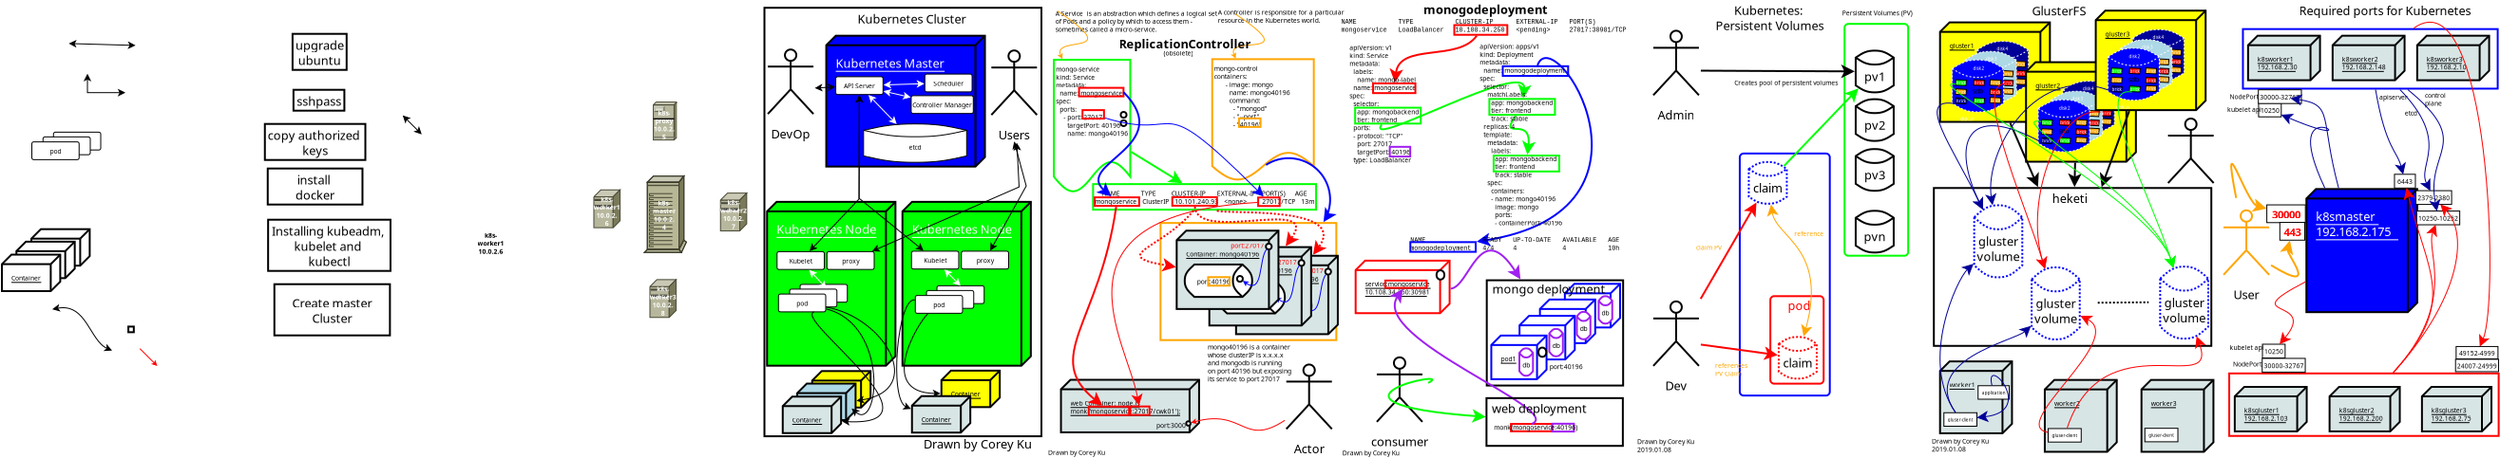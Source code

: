 <?xml version="1.0" encoding="UTF-8"?>
<dia:diagram xmlns:dia="http://www.lysator.liu.se/~alla/dia/">
  <dia:layer name="Background" visible="true" active="true">
    <dia:object type="Flowchart - Box" version="0" id="O0">
      <dia:attribute name="obj_pos">
        <dia:point val="77.434,19.605"/>
      </dia:attribute>
      <dia:attribute name="obj_bb">
        <dia:rectangle val="77.384,19.555;91.662,22.952"/>
      </dia:attribute>
      <dia:attribute name="elem_corner">
        <dia:point val="77.434,19.605"/>
      </dia:attribute>
      <dia:attribute name="elem_width">
        <dia:real val="14.178"/>
      </dia:attribute>
      <dia:attribute name="elem_height">
        <dia:real val="3.296"/>
      </dia:attribute>
      <dia:attribute name="border_width">
        <dia:real val="0.1"/>
      </dia:attribute>
      <dia:attribute name="border_color">
        <dia:color val="#ff0000"/>
      </dia:attribute>
      <dia:attribute name="show_background">
        <dia:boolean val="true"/>
      </dia:attribute>
      <dia:attribute name="padding">
        <dia:real val="0.5"/>
      </dia:attribute>
      <dia:attribute name="text">
        <dia:composite type="text">
          <dia:attribute name="string">
            <dia:string>##</dia:string>
          </dia:attribute>
          <dia:attribute name="font">
            <dia:font family="sans" style="0" name="Helvetica"/>
          </dia:attribute>
          <dia:attribute name="height">
            <dia:real val="0.8"/>
          </dia:attribute>
          <dia:attribute name="pos">
            <dia:point val="84.523,21.494"/>
          </dia:attribute>
          <dia:attribute name="color">
            <dia:color val="#000000"/>
          </dia:attribute>
          <dia:attribute name="alignment">
            <dia:enum val="1"/>
          </dia:attribute>
        </dia:composite>
      </dia:attribute>
    </dia:object>
    <dia:object type="Flowchart - Box" version="0" id="O1">
      <dia:attribute name="obj_pos">
        <dia:point val="78.155,1.448"/>
      </dia:attribute>
      <dia:attribute name="obj_bb">
        <dia:rectangle val="78.105,1.398;91.612,4.639"/>
      </dia:attribute>
      <dia:attribute name="elem_corner">
        <dia:point val="78.155,1.448"/>
      </dia:attribute>
      <dia:attribute name="elem_width">
        <dia:real val="13.406"/>
      </dia:attribute>
      <dia:attribute name="elem_height">
        <dia:real val="3.141"/>
      </dia:attribute>
      <dia:attribute name="border_width">
        <dia:real val="0.1"/>
      </dia:attribute>
      <dia:attribute name="border_color">
        <dia:color val="#0000ff"/>
      </dia:attribute>
      <dia:attribute name="show_background">
        <dia:boolean val="true"/>
      </dia:attribute>
      <dia:attribute name="padding">
        <dia:real val="0.5"/>
      </dia:attribute>
      <dia:attribute name="text">
        <dia:composite type="text">
          <dia:attribute name="string">
            <dia:string>##</dia:string>
          </dia:attribute>
          <dia:attribute name="font">
            <dia:font family="sans" style="0" name="Helvetica"/>
          </dia:attribute>
          <dia:attribute name="height">
            <dia:real val="0.8"/>
          </dia:attribute>
          <dia:attribute name="pos">
            <dia:point val="84.858,3.259"/>
          </dia:attribute>
          <dia:attribute name="color">
            <dia:color val="#000000"/>
          </dia:attribute>
          <dia:attribute name="alignment">
            <dia:enum val="1"/>
          </dia:attribute>
        </dia:composite>
      </dia:attribute>
    </dia:object>
    <dia:object type="Standard - Box" version="0" id="O2">
      <dia:attribute name="obj_pos">
        <dia:point val="39.638,22.269"/>
      </dia:attribute>
      <dia:attribute name="obj_bb">
        <dia:rectangle val="39.588,22.219;41.865,22.707"/>
      </dia:attribute>
      <dia:attribute name="elem_corner">
        <dia:point val="39.638,22.269"/>
      </dia:attribute>
      <dia:attribute name="elem_width">
        <dia:real val="2.176"/>
      </dia:attribute>
      <dia:attribute name="elem_height">
        <dia:real val="0.388"/>
      </dia:attribute>
      <dia:attribute name="border_width">
        <dia:real val="0.1"/>
      </dia:attribute>
      <dia:attribute name="border_color">
        <dia:color val="#ff0000"/>
      </dia:attribute>
      <dia:attribute name="show_background">
        <dia:boolean val="false"/>
      </dia:attribute>
    </dia:object>
    <dia:object type="Standard - Box" version="0" id="O3">
      <dia:attribute name="obj_pos">
        <dia:point val="41.801,22.257"/>
      </dia:attribute>
      <dia:attribute name="obj_bb">
        <dia:rectangle val="41.751,22.207;43.002,22.719"/>
      </dia:attribute>
      <dia:attribute name="elem_corner">
        <dia:point val="41.801,22.257"/>
      </dia:attribute>
      <dia:attribute name="elem_width">
        <dia:real val="1.151"/>
      </dia:attribute>
      <dia:attribute name="elem_height">
        <dia:real val="0.413"/>
      </dia:attribute>
      <dia:attribute name="border_width">
        <dia:real val="0.1"/>
      </dia:attribute>
      <dia:attribute name="border_color">
        <dia:color val="#a020f0"/>
      </dia:attribute>
      <dia:attribute name="show_background">
        <dia:boolean val="false"/>
      </dia:attribute>
    </dia:object>
    <dia:object type="Standard - Box" version="0" id="O4">
      <dia:attribute name="obj_pos">
        <dia:point val="38.366,14.694"/>
      </dia:attribute>
      <dia:attribute name="obj_bb">
        <dia:rectangle val="38.316,14.644;45.591,20.294"/>
      </dia:attribute>
      <dia:attribute name="elem_corner">
        <dia:point val="38.366,14.694"/>
      </dia:attribute>
      <dia:attribute name="elem_width">
        <dia:real val="7.175"/>
      </dia:attribute>
      <dia:attribute name="elem_height">
        <dia:real val="5.55"/>
      </dia:attribute>
      <dia:attribute name="border_width">
        <dia:real val="0.1"/>
      </dia:attribute>
      <dia:attribute name="show_background">
        <dia:boolean val="false"/>
      </dia:attribute>
    </dia:object>
    <dia:object type="Standard - BezierLine" version="0" id="O5">
      <dia:attribute name="obj_pos">
        <dia:point val="40.927,3.663"/>
      </dia:attribute>
      <dia:attribute name="obj_bb">
        <dia:rectangle val="37.777,2.923;43.851,12.716"/>
      </dia:attribute>
      <dia:attribute name="bez_points">
        <dia:point val="40.927,3.663"/>
        <dia:point val="41.797,1.207"/>
        <dia:point val="46.622,11.269"/>
        <dia:point val="36.065,12.938"/>
      </dia:attribute>
      <dia:attribute name="corner_types">
        <dia:enum val="0"/>
        <dia:enum val="0"/>
      </dia:attribute>
      <dia:attribute name="line_color">
        <dia:color val="#0000ff"/>
      </dia:attribute>
      <dia:attribute name="end_arrow">
        <dia:enum val="22"/>
      </dia:attribute>
      <dia:attribute name="end_arrow_length">
        <dia:real val="0.5"/>
      </dia:attribute>
      <dia:attribute name="end_arrow_width">
        <dia:real val="0.5"/>
      </dia:attribute>
      <dia:connections>
        <dia:connection handle="0" to="O148" connection="8"/>
        <dia:connection handle="3" to="O147" connection="8"/>
      </dia:connections>
    </dia:object>
    <dia:object type="Standard - BezierLine" version="0" id="O6">
      <dia:attribute name="obj_pos">
        <dia:point val="38.052,1.494"/>
      </dia:attribute>
      <dia:attribute name="obj_bb">
        <dia:rectangle val="33.476,1.731;37.906,4.319"/>
      </dia:attribute>
      <dia:attribute name="bez_points">
        <dia:point val="38.052,1.494"/>
        <dia:point val="37.072,2.887"/>
        <dia:point val="33.734,2.45"/>
        <dia:point val="33.497,4.569"/>
      </dia:attribute>
      <dia:attribute name="corner_types">
        <dia:enum val="0"/>
        <dia:enum val="0"/>
      </dia:attribute>
      <dia:attribute name="line_color">
        <dia:color val="#ff0000"/>
      </dia:attribute>
      <dia:attribute name="end_arrow">
        <dia:enum val="22"/>
      </dia:attribute>
      <dia:attribute name="end_arrow_length">
        <dia:real val="0.5"/>
      </dia:attribute>
      <dia:attribute name="end_arrow_width">
        <dia:real val="0.5"/>
      </dia:attribute>
      <dia:connections>
        <dia:connection handle="0" to="O145" connection="8"/>
        <dia:connection handle="3" to="O144" connection="8"/>
      </dia:connections>
    </dia:object>
    <dia:object type="Standard - BezierLine" version="0" id="O7">
      <dia:attribute name="obj_pos">
        <dia:point val="40.228,5.551"/>
      </dia:attribute>
      <dia:attribute name="obj_bb">
        <dia:rectangle val="39.559,5.945;40.577,8.125"/>
      </dia:attribute>
      <dia:attribute name="bez_points">
        <dia:point val="40.228,5.551"/>
        <dia:point val="39.247,6.944"/>
        <dia:point val="40.691,6.419"/>
        <dia:point val="40.453,8.538"/>
      </dia:attribute>
      <dia:attribute name="corner_types">
        <dia:enum val="0"/>
        <dia:enum val="0"/>
      </dia:attribute>
      <dia:attribute name="line_color">
        <dia:color val="#00ff00"/>
      </dia:attribute>
      <dia:attribute name="end_arrow">
        <dia:enum val="22"/>
      </dia:attribute>
      <dia:attribute name="end_arrow_length">
        <dia:real val="0.5"/>
      </dia:attribute>
      <dia:attribute name="end_arrow_width">
        <dia:real val="0.5"/>
      </dia:attribute>
      <dia:connections>
        <dia:connection handle="0" to="O149" connection="8"/>
        <dia:connection handle="3" to="O150" connection="8"/>
      </dia:connections>
    </dia:object>
    <dia:object type="Standard - BezierLine" version="0" id="O8">
      <dia:attribute name="obj_pos">
        <dia:point val="33.164,6.013"/>
      </dia:attribute>
      <dia:attribute name="obj_bb">
        <dia:rectangle val="32.709,4.494;40.336,6.783"/>
      </dia:attribute>
      <dia:attribute name="bez_points">
        <dia:point val="33.164,6.013"/>
        <dia:point val="32.184,7.407"/>
        <dia:point val="40.465,3.432"/>
        <dia:point val="40.228,5.551"/>
      </dia:attribute>
      <dia:attribute name="corner_types">
        <dia:enum val="0"/>
        <dia:enum val="0"/>
      </dia:attribute>
      <dia:attribute name="line_color">
        <dia:color val="#00ff00"/>
      </dia:attribute>
      <dia:attribute name="end_arrow">
        <dia:enum val="22"/>
      </dia:attribute>
      <dia:attribute name="end_arrow_length">
        <dia:real val="0.5"/>
      </dia:attribute>
      <dia:attribute name="end_arrow_width">
        <dia:real val="0.5"/>
      </dia:attribute>
      <dia:connections>
        <dia:connection handle="0" to="O151" connection="8"/>
        <dia:connection handle="3" to="O149" connection="8"/>
      </dia:connections>
    </dia:object>
    <dia:object type="Standard - Box" version="0" id="O9">
      <dia:attribute name="obj_pos">
        <dia:point val="21.199,11.673"/>
      </dia:attribute>
      <dia:attribute name="obj_bb">
        <dia:rectangle val="21.149,11.623;30.499,17.898"/>
      </dia:attribute>
      <dia:attribute name="elem_corner">
        <dia:point val="21.199,11.673"/>
      </dia:attribute>
      <dia:attribute name="elem_width">
        <dia:real val="9.25"/>
      </dia:attribute>
      <dia:attribute name="elem_height">
        <dia:real val="6.175"/>
      </dia:attribute>
      <dia:attribute name="border_width">
        <dia:real val="0.1"/>
      </dia:attribute>
      <dia:attribute name="border_color">
        <dia:color val="#ffa500"/>
      </dia:attribute>
      <dia:attribute name="show_background">
        <dia:boolean val="true"/>
      </dia:attribute>
    </dia:object>
    <dia:object type="Standard - Box" version="0" id="O10">
      <dia:attribute name="obj_pos">
        <dia:point val="0.357,0.325"/>
      </dia:attribute>
      <dia:attribute name="obj_bb">
        <dia:rectangle val="0.307,0.275;14.982,22.969"/>
      </dia:attribute>
      <dia:attribute name="elem_corner">
        <dia:point val="0.357,0.325"/>
      </dia:attribute>
      <dia:attribute name="elem_width">
        <dia:real val="14.575"/>
      </dia:attribute>
      <dia:attribute name="elem_height">
        <dia:real val="22.594"/>
      </dia:attribute>
      <dia:attribute name="show_background">
        <dia:boolean val="true"/>
      </dia:attribute>
    </dia:object>
    <dia:object type="Flowchart - Box" version="0" id="O11">
      <dia:attribute name="obj_pos">
        <dia:point val="-24.363,1.7"/>
      </dia:attribute>
      <dia:attribute name="obj_bb">
        <dia:rectangle val="-24.413,1.65;-21.688,3.65"/>
      </dia:attribute>
      <dia:attribute name="elem_corner">
        <dia:point val="-24.363,1.7"/>
      </dia:attribute>
      <dia:attribute name="elem_width">
        <dia:real val="2.625"/>
      </dia:attribute>
      <dia:attribute name="elem_height">
        <dia:real val="1.9"/>
      </dia:attribute>
      <dia:attribute name="border_width">
        <dia:real val="0.1"/>
      </dia:attribute>
      <dia:attribute name="show_background">
        <dia:boolean val="true"/>
      </dia:attribute>
      <dia:attribute name="padding">
        <dia:real val="0.1"/>
      </dia:attribute>
      <dia:attribute name="text">
        <dia:composite type="text">
          <dia:attribute name="string">
            <dia:string>#upgrade
ubuntu#</dia:string>
          </dia:attribute>
          <dia:attribute name="font">
            <dia:font family="sans" style="0" name="Helvetica"/>
          </dia:attribute>
          <dia:attribute name="height">
            <dia:real val="0.8"/>
          </dia:attribute>
          <dia:attribute name="pos">
            <dia:point val="-23.05,2.49"/>
          </dia:attribute>
          <dia:attribute name="color">
            <dia:color val="#000000"/>
          </dia:attribute>
          <dia:attribute name="alignment">
            <dia:enum val="1"/>
          </dia:attribute>
        </dia:composite>
      </dia:attribute>
    </dia:object>
    <dia:object type="Flowchart - Box" version="0" id="O12">
      <dia:attribute name="obj_pos">
        <dia:point val="-24.33,4.65"/>
      </dia:attribute>
      <dia:attribute name="obj_bb">
        <dia:rectangle val="-24.38,4.6;-21.793,5.8"/>
      </dia:attribute>
      <dia:attribute name="elem_corner">
        <dia:point val="-24.33,4.65"/>
      </dia:attribute>
      <dia:attribute name="elem_width">
        <dia:real val="2.488"/>
      </dia:attribute>
      <dia:attribute name="elem_height">
        <dia:real val="1.1"/>
      </dia:attribute>
      <dia:attribute name="border_width">
        <dia:real val="0.1"/>
      </dia:attribute>
      <dia:attribute name="show_background">
        <dia:boolean val="true"/>
      </dia:attribute>
      <dia:attribute name="padding">
        <dia:real val="0.1"/>
      </dia:attribute>
      <dia:attribute name="text">
        <dia:composite type="text">
          <dia:attribute name="string">
            <dia:string>#sshpass#</dia:string>
          </dia:attribute>
          <dia:attribute name="font">
            <dia:font family="sans" style="0" name="Helvetica"/>
          </dia:attribute>
          <dia:attribute name="height">
            <dia:real val="0.8"/>
          </dia:attribute>
          <dia:attribute name="pos">
            <dia:point val="-23.086,5.44"/>
          </dia:attribute>
          <dia:attribute name="color">
            <dia:color val="#000000"/>
          </dia:attribute>
          <dia:attribute name="alignment">
            <dia:enum val="1"/>
          </dia:attribute>
        </dia:composite>
      </dia:attribute>
    </dia:object>
    <dia:object type="Flowchart - Box" version="0" id="O13">
      <dia:attribute name="obj_pos">
        <dia:point val="-25.779,6.45"/>
      </dia:attribute>
      <dia:attribute name="obj_bb">
        <dia:rectangle val="-25.829,6.4;-20.744,8.4"/>
      </dia:attribute>
      <dia:attribute name="elem_corner">
        <dia:point val="-25.779,6.45"/>
      </dia:attribute>
      <dia:attribute name="elem_width">
        <dia:real val="4.985"/>
      </dia:attribute>
      <dia:attribute name="elem_height">
        <dia:real val="1.9"/>
      </dia:attribute>
      <dia:attribute name="border_width">
        <dia:real val="0.1"/>
      </dia:attribute>
      <dia:attribute name="show_background">
        <dia:boolean val="true"/>
      </dia:attribute>
      <dia:attribute name="padding">
        <dia:real val="0.1"/>
      </dia:attribute>
      <dia:attribute name="text">
        <dia:composite type="text">
          <dia:attribute name="string">
            <dia:string>#copy authorized 
keys#</dia:string>
          </dia:attribute>
          <dia:attribute name="font">
            <dia:font family="sans" style="0" name="Helvetica"/>
          </dia:attribute>
          <dia:attribute name="height">
            <dia:real val="0.8"/>
          </dia:attribute>
          <dia:attribute name="pos">
            <dia:point val="-23.286,7.24"/>
          </dia:attribute>
          <dia:attribute name="color">
            <dia:color val="#000000"/>
          </dia:attribute>
          <dia:attribute name="alignment">
            <dia:enum val="1"/>
          </dia:attribute>
        </dia:composite>
      </dia:attribute>
    </dia:object>
    <dia:object type="Flowchart - Box" version="0" id="O14">
      <dia:attribute name="obj_pos">
        <dia:point val="-25.78,8.8"/>
      </dia:attribute>
      <dia:attribute name="obj_bb">
        <dia:rectangle val="-25.83,8.75;-20.745,10.75"/>
      </dia:attribute>
      <dia:attribute name="elem_corner">
        <dia:point val="-25.78,8.8"/>
      </dia:attribute>
      <dia:attribute name="elem_width">
        <dia:real val="4.985"/>
      </dia:attribute>
      <dia:attribute name="elem_height">
        <dia:real val="1.9"/>
      </dia:attribute>
      <dia:attribute name="border_width">
        <dia:real val="0.1"/>
      </dia:attribute>
      <dia:attribute name="show_background">
        <dia:boolean val="true"/>
      </dia:attribute>
      <dia:attribute name="padding">
        <dia:real val="0.1"/>
      </dia:attribute>
      <dia:attribute name="text">
        <dia:composite type="text">
          <dia:attribute name="string">
            <dia:string>#install 
docker#</dia:string>
          </dia:attribute>
          <dia:attribute name="font">
            <dia:font family="sans" style="0" name="Helvetica"/>
          </dia:attribute>
          <dia:attribute name="height">
            <dia:real val="0.8"/>
          </dia:attribute>
          <dia:attribute name="pos">
            <dia:point val="-23.288,9.59"/>
          </dia:attribute>
          <dia:attribute name="color">
            <dia:color val="#000000"/>
          </dia:attribute>
          <dia:attribute name="alignment">
            <dia:enum val="1"/>
          </dia:attribute>
        </dia:composite>
      </dia:attribute>
    </dia:object>
    <dia:object type="Flowchart - Box" version="0" id="O15">
      <dia:attribute name="obj_pos">
        <dia:point val="-25.58,11.5"/>
      </dia:attribute>
      <dia:attribute name="obj_bb">
        <dia:rectangle val="-25.63,11.45;-19.45,14.25"/>
      </dia:attribute>
      <dia:attribute name="elem_corner">
        <dia:point val="-25.58,11.5"/>
      </dia:attribute>
      <dia:attribute name="elem_width">
        <dia:real val="6.08"/>
      </dia:attribute>
      <dia:attribute name="elem_height">
        <dia:real val="2.7"/>
      </dia:attribute>
      <dia:attribute name="border_width">
        <dia:real val="0.1"/>
      </dia:attribute>
      <dia:attribute name="show_background">
        <dia:boolean val="true"/>
      </dia:attribute>
      <dia:attribute name="padding">
        <dia:real val="0.1"/>
      </dia:attribute>
      <dia:attribute name="text">
        <dia:composite type="text">
          <dia:attribute name="string">
            <dia:string>#Installing kubeadm, 
kubelet and 
kubectl#</dia:string>
          </dia:attribute>
          <dia:attribute name="font">
            <dia:font family="sans" style="0" name="Helvetica"/>
          </dia:attribute>
          <dia:attribute name="height">
            <dia:real val="0.8"/>
          </dia:attribute>
          <dia:attribute name="pos">
            <dia:point val="-22.54,12.29"/>
          </dia:attribute>
          <dia:attribute name="color">
            <dia:color val="#000000"/>
          </dia:attribute>
          <dia:attribute name="alignment">
            <dia:enum val="1"/>
          </dia:attribute>
        </dia:composite>
      </dia:attribute>
    </dia:object>
    <dia:object type="Flowchart - Box" version="0" id="O16">
      <dia:attribute name="obj_pos">
        <dia:point val="-25.43,14.9"/>
      </dia:attribute>
      <dia:attribute name="obj_bb">
        <dia:rectangle val="-25.48,14.85;-19.3,17.65"/>
      </dia:attribute>
      <dia:attribute name="elem_corner">
        <dia:point val="-25.43,14.9"/>
      </dia:attribute>
      <dia:attribute name="elem_width">
        <dia:real val="6.08"/>
      </dia:attribute>
      <dia:attribute name="elem_height">
        <dia:real val="2.7"/>
      </dia:attribute>
      <dia:attribute name="border_width">
        <dia:real val="0.1"/>
      </dia:attribute>
      <dia:attribute name="show_background">
        <dia:boolean val="true"/>
      </dia:attribute>
      <dia:attribute name="padding">
        <dia:real val="0.1"/>
      </dia:attribute>
      <dia:attribute name="text">
        <dia:composite type="text">
          <dia:attribute name="string">
            <dia:string>#Create master
Cluster#</dia:string>
          </dia:attribute>
          <dia:attribute name="font">
            <dia:font family="sans" style="0" name="Helvetica"/>
          </dia:attribute>
          <dia:attribute name="height">
            <dia:real val="0.8"/>
          </dia:attribute>
          <dia:attribute name="pos">
            <dia:point val="-22.39,16.09"/>
          </dia:attribute>
          <dia:attribute name="color">
            <dia:color val="#000000"/>
          </dia:attribute>
          <dia:attribute name="alignment">
            <dia:enum val="1"/>
          </dia:attribute>
        </dia:composite>
      </dia:attribute>
    </dia:object>
    <dia:object type="UML - Node" version="0" id="O17">
      <dia:attribute name="obj_pos">
        <dia:point val="3.61,2.3"/>
      </dia:attribute>
      <dia:attribute name="obj_bb">
        <dia:rectangle val="3.56,1.75;12.01,8.75"/>
      </dia:attribute>
      <dia:attribute name="meta">
        <dia:composite type="dict"/>
      </dia:attribute>
      <dia:attribute name="elem_corner">
        <dia:point val="3.61,2.3"/>
      </dia:attribute>
      <dia:attribute name="elem_width">
        <dia:real val="7.85"/>
      </dia:attribute>
      <dia:attribute name="elem_height">
        <dia:real val="6.4"/>
      </dia:attribute>
      <dia:attribute name="line_colour">
        <dia:color val="#000000"/>
      </dia:attribute>
      <dia:attribute name="fill_colour">
        <dia:color val="#0000ff"/>
      </dia:attribute>
      <dia:attribute name="name">
        <dia:composite type="text">
          <dia:attribute name="string">
            <dia:string>#Kubernetes Master#</dia:string>
          </dia:attribute>
          <dia:attribute name="font">
            <dia:font family="sans" style="0" name="Helvetica"/>
          </dia:attribute>
          <dia:attribute name="height">
            <dia:real val="0.8"/>
          </dia:attribute>
          <dia:attribute name="pos">
            <dia:point val="4.11,3.44"/>
          </dia:attribute>
          <dia:attribute name="color">
            <dia:color val="#ffffff"/>
          </dia:attribute>
          <dia:attribute name="alignment">
            <dia:enum val="0"/>
          </dia:attribute>
        </dia:composite>
      </dia:attribute>
    </dia:object>
    <dia:object type="Flowchart - Box" version="0" id="O18">
      <dia:attribute name="obj_pos">
        <dia:point val="4.11,3.96"/>
      </dia:attribute>
      <dia:attribute name="obj_bb">
        <dia:rectangle val="4.085,3.935;6.622,4.925"/>
      </dia:attribute>
      <dia:attribute name="elem_corner">
        <dia:point val="4.11,3.96"/>
      </dia:attribute>
      <dia:attribute name="elem_width">
        <dia:real val="2.487"/>
      </dia:attribute>
      <dia:attribute name="elem_height">
        <dia:real val="0.94"/>
      </dia:attribute>
      <dia:attribute name="border_width">
        <dia:real val="0.05"/>
      </dia:attribute>
      <dia:attribute name="show_background">
        <dia:boolean val="true"/>
      </dia:attribute>
      <dia:attribute name="corner_radius">
        <dia:real val="0.1"/>
      </dia:attribute>
      <dia:attribute name="padding">
        <dia:real val="0.05"/>
      </dia:attribute>
      <dia:attribute name="text">
        <dia:composite type="text">
          <dia:attribute name="string">
            <dia:string>#API Server#</dia:string>
          </dia:attribute>
          <dia:attribute name="font">
            <dia:font family="sans" style="0" name="Helvetica"/>
          </dia:attribute>
          <dia:attribute name="height">
            <dia:real val="0.423"/>
          </dia:attribute>
          <dia:attribute name="pos">
            <dia:point val="5.354,4.556"/>
          </dia:attribute>
          <dia:attribute name="color">
            <dia:color val="#000000"/>
          </dia:attribute>
          <dia:attribute name="alignment">
            <dia:enum val="1"/>
          </dia:attribute>
        </dia:composite>
      </dia:attribute>
    </dia:object>
    <dia:object type="Flowchart - Box" version="0" id="O19">
      <dia:attribute name="obj_pos">
        <dia:point val="8.14,4.96"/>
      </dia:attribute>
      <dia:attribute name="obj_bb">
        <dia:rectangle val="8.115,4.935;11.31,5.925"/>
      </dia:attribute>
      <dia:attribute name="elem_corner">
        <dia:point val="8.14,4.96"/>
      </dia:attribute>
      <dia:attribute name="elem_width">
        <dia:real val="3.145"/>
      </dia:attribute>
      <dia:attribute name="elem_height">
        <dia:real val="0.94"/>
      </dia:attribute>
      <dia:attribute name="border_width">
        <dia:real val="0.05"/>
      </dia:attribute>
      <dia:attribute name="show_background">
        <dia:boolean val="true"/>
      </dia:attribute>
      <dia:attribute name="corner_radius">
        <dia:real val="0.1"/>
      </dia:attribute>
      <dia:attribute name="padding">
        <dia:real val="0.05"/>
      </dia:attribute>
      <dia:attribute name="text">
        <dia:composite type="text">
          <dia:attribute name="string">
            <dia:string>#Controller Manager#</dia:string>
          </dia:attribute>
          <dia:attribute name="font">
            <dia:font family="sans" style="0" name="Helvetica"/>
          </dia:attribute>
          <dia:attribute name="height">
            <dia:real val="0.423"/>
          </dia:attribute>
          <dia:attribute name="pos">
            <dia:point val="9.713,5.556"/>
          </dia:attribute>
          <dia:attribute name="color">
            <dia:color val="#000000"/>
          </dia:attribute>
          <dia:attribute name="alignment">
            <dia:enum val="1"/>
          </dia:attribute>
        </dia:composite>
      </dia:attribute>
    </dia:object>
    <dia:object type="Flowchart - Box" version="0" id="O20">
      <dia:attribute name="obj_pos">
        <dia:point val="8.797,3.82"/>
      </dia:attribute>
      <dia:attribute name="obj_bb">
        <dia:rectangle val="8.773,3.795;11.31,4.785"/>
      </dia:attribute>
      <dia:attribute name="elem_corner">
        <dia:point val="8.797,3.82"/>
      </dia:attribute>
      <dia:attribute name="elem_width">
        <dia:real val="2.487"/>
      </dia:attribute>
      <dia:attribute name="elem_height">
        <dia:real val="0.94"/>
      </dia:attribute>
      <dia:attribute name="border_width">
        <dia:real val="0.05"/>
      </dia:attribute>
      <dia:attribute name="show_background">
        <dia:boolean val="true"/>
      </dia:attribute>
      <dia:attribute name="corner_radius">
        <dia:real val="0.1"/>
      </dia:attribute>
      <dia:attribute name="padding">
        <dia:real val="0.05"/>
      </dia:attribute>
      <dia:attribute name="text">
        <dia:composite type="text">
          <dia:attribute name="string">
            <dia:string>#Scheduler#</dia:string>
          </dia:attribute>
          <dia:attribute name="font">
            <dia:font family="sans" style="0" name="Helvetica"/>
          </dia:attribute>
          <dia:attribute name="height">
            <dia:real val="0.423"/>
          </dia:attribute>
          <dia:attribute name="pos">
            <dia:point val="10.041,4.416"/>
          </dia:attribute>
          <dia:attribute name="color">
            <dia:color val="#000000"/>
          </dia:attribute>
          <dia:attribute name="alignment">
            <dia:enum val="1"/>
          </dia:attribute>
        </dia:composite>
      </dia:attribute>
    </dia:object>
    <dia:object type="Flowchart - Magnetic Disk" version="1" id="O21">
      <dia:attribute name="obj_pos">
        <dia:point val="5.572,6.45"/>
      </dia:attribute>
      <dia:attribute name="obj_bb">
        <dia:rectangle val="5.548,6.425;11.023,8.5"/>
      </dia:attribute>
      <dia:attribute name="meta">
        <dia:composite type="dict"/>
      </dia:attribute>
      <dia:attribute name="elem_corner">
        <dia:point val="5.572,6.45"/>
      </dia:attribute>
      <dia:attribute name="elem_width">
        <dia:real val="5.425"/>
      </dia:attribute>
      <dia:attribute name="elem_height">
        <dia:real val="2.025"/>
      </dia:attribute>
      <dia:attribute name="line_width">
        <dia:real val="0.05"/>
      </dia:attribute>
      <dia:attribute name="line_colour">
        <dia:color val="#000000"/>
      </dia:attribute>
      <dia:attribute name="fill_colour">
        <dia:color val="#ffffff"/>
      </dia:attribute>
      <dia:attribute name="show_background">
        <dia:boolean val="true"/>
      </dia:attribute>
      <dia:attribute name="line_style">
        <dia:enum val="0"/>
        <dia:real val="1"/>
      </dia:attribute>
      <dia:attribute name="padding">
        <dia:real val="0.05"/>
      </dia:attribute>
      <dia:attribute name="text">
        <dia:composite type="text">
          <dia:attribute name="string">
            <dia:string>#etcd#</dia:string>
          </dia:attribute>
          <dia:attribute name="font">
            <dia:font family="sans" style="0" name="Helvetica"/>
          </dia:attribute>
          <dia:attribute name="height">
            <dia:real val="0.423"/>
          </dia:attribute>
          <dia:attribute name="pos">
            <dia:point val="8.285,7.758"/>
          </dia:attribute>
          <dia:attribute name="color">
            <dia:color val="#000000"/>
          </dia:attribute>
          <dia:attribute name="alignment">
            <dia:enum val="1"/>
          </dia:attribute>
        </dia:composite>
      </dia:attribute>
      <dia:attribute name="flip_horizontal">
        <dia:boolean val="false"/>
      </dia:attribute>
      <dia:attribute name="flip_vertical">
        <dia:boolean val="false"/>
      </dia:attribute>
      <dia:attribute name="subscale">
        <dia:real val="1"/>
      </dia:attribute>
    </dia:object>
    <dia:object type="Standard - Line" version="0" id="O22">
      <dia:attribute name="obj_pos">
        <dia:point val="-18.677,6"/>
      </dia:attribute>
      <dia:attribute name="obj_bb">
        <dia:rectangle val="-18.713,5.965;-17.642,7.035"/>
      </dia:attribute>
      <dia:attribute name="conn_endpoints">
        <dia:point val="-18.677,6"/>
        <dia:point val="-17.677,7"/>
      </dia:attribute>
      <dia:attribute name="numcp">
        <dia:int val="1"/>
      </dia:attribute>
      <dia:attribute name="line_width">
        <dia:real val="0.05"/>
      </dia:attribute>
      <dia:attribute name="start_arrow">
        <dia:enum val="22"/>
      </dia:attribute>
      <dia:attribute name="start_arrow_length">
        <dia:real val="0.3"/>
      </dia:attribute>
      <dia:attribute name="start_arrow_width">
        <dia:real val="0.3"/>
      </dia:attribute>
      <dia:attribute name="end_arrow">
        <dia:enum val="22"/>
      </dia:attribute>
      <dia:attribute name="end_arrow_length">
        <dia:real val="0.3"/>
      </dia:attribute>
      <dia:attribute name="end_arrow_width">
        <dia:real val="0.3"/>
      </dia:attribute>
    </dia:object>
    <dia:object type="Standard - Line" version="0" id="O23">
      <dia:attribute name="obj_pos">
        <dia:point val="6.622,4.392"/>
      </dia:attribute>
      <dia:attribute name="obj_bb">
        <dia:rectangle val="6.597,4.134;8.798,4.586"/>
      </dia:attribute>
      <dia:attribute name="conn_endpoints">
        <dia:point val="6.622,4.392"/>
        <dia:point val="8.773,4.328"/>
      </dia:attribute>
      <dia:attribute name="numcp">
        <dia:int val="1"/>
      </dia:attribute>
      <dia:attribute name="line_color">
        <dia:color val="#ffffff"/>
      </dia:attribute>
      <dia:attribute name="line_width">
        <dia:real val="0.05"/>
      </dia:attribute>
      <dia:attribute name="start_arrow">
        <dia:enum val="22"/>
      </dia:attribute>
      <dia:attribute name="start_arrow_length">
        <dia:real val="0.3"/>
      </dia:attribute>
      <dia:attribute name="start_arrow_width">
        <dia:real val="0.3"/>
      </dia:attribute>
      <dia:attribute name="end_arrow">
        <dia:enum val="22"/>
      </dia:attribute>
      <dia:attribute name="end_arrow_length">
        <dia:real val="0.3"/>
      </dia:attribute>
      <dia:attribute name="end_arrow_width">
        <dia:real val="0.3"/>
      </dia:attribute>
      <dia:connections>
        <dia:connection handle="0" to="O18" connection="16"/>
        <dia:connection handle="1" to="O20" connection="16"/>
      </dia:connections>
    </dia:object>
    <dia:object type="Standard - Line" version="0" id="O24">
      <dia:attribute name="obj_pos">
        <dia:point val="6.623,4.721"/>
      </dia:attribute>
      <dia:attribute name="obj_bb">
        <dia:rectangle val="6.593,4.613;8.145,5.172"/>
      </dia:attribute>
      <dia:attribute name="conn_endpoints">
        <dia:point val="6.623,4.721"/>
        <dia:point val="8.115,5.064"/>
      </dia:attribute>
      <dia:attribute name="numcp">
        <dia:int val="1"/>
      </dia:attribute>
      <dia:attribute name="line_color">
        <dia:color val="#ffffff"/>
      </dia:attribute>
      <dia:attribute name="line_width">
        <dia:real val="0.05"/>
      </dia:attribute>
      <dia:attribute name="start_arrow">
        <dia:enum val="22"/>
      </dia:attribute>
      <dia:attribute name="start_arrow_length">
        <dia:real val="0.3"/>
      </dia:attribute>
      <dia:attribute name="start_arrow_width">
        <dia:real val="0.3"/>
      </dia:attribute>
      <dia:attribute name="end_arrow">
        <dia:enum val="22"/>
      </dia:attribute>
      <dia:attribute name="end_arrow_length">
        <dia:real val="0.3"/>
      </dia:attribute>
      <dia:attribute name="end_arrow_width">
        <dia:real val="0.3"/>
      </dia:attribute>
      <dia:connections>
        <dia:connection handle="0" to="O18" connection="16"/>
        <dia:connection handle="1" to="O19" connection="16"/>
      </dia:connections>
    </dia:object>
    <dia:object type="UML - Actor" version="0" id="O25">
      <dia:attribute name="obj_pos">
        <dia:point val="13.498,4.675"/>
      </dia:attribute>
      <dia:attribute name="obj_bb">
        <dia:rectangle val="12.197,1.925;14.797,7.425"/>
      </dia:attribute>
      <dia:attribute name="meta">
        <dia:composite type="dict"/>
      </dia:attribute>
      <dia:attribute name="elem_corner">
        <dia:point val="12.248,1.975"/>
      </dia:attribute>
      <dia:attribute name="elem_width">
        <dia:real val="2.5"/>
      </dia:attribute>
      <dia:attribute name="elem_height">
        <dia:real val="5.4"/>
      </dia:attribute>
      <dia:attribute name="line_width">
        <dia:real val="0.1"/>
      </dia:attribute>
      <dia:attribute name="line_colour">
        <dia:color val="#000000"/>
      </dia:attribute>
      <dia:attribute name="fill_colour">
        <dia:color val="#ffffff"/>
      </dia:attribute>
      <dia:attribute name="text">
        <dia:composite type="text">
          <dia:attribute name="string">
            <dia:string>#Users#</dia:string>
          </dia:attribute>
          <dia:attribute name="font">
            <dia:font family="sans" style="0" name="Helvetica"/>
          </dia:attribute>
          <dia:attribute name="height">
            <dia:real val="0.8"/>
          </dia:attribute>
          <dia:attribute name="pos">
            <dia:point val="13.498,7.215"/>
          </dia:attribute>
          <dia:attribute name="color">
            <dia:color val="#000000"/>
          </dia:attribute>
          <dia:attribute name="alignment">
            <dia:enum val="1"/>
          </dia:attribute>
        </dia:composite>
      </dia:attribute>
    </dia:object>
    <dia:object type="UML - Actor" version="0" id="O26">
      <dia:attribute name="obj_pos">
        <dia:point val="1.735,4.625"/>
      </dia:attribute>
      <dia:attribute name="obj_bb">
        <dia:rectangle val="0.435,1.875;3.035,7.375"/>
      </dia:attribute>
      <dia:attribute name="meta">
        <dia:composite type="dict"/>
      </dia:attribute>
      <dia:attribute name="elem_corner">
        <dia:point val="0.485,1.925"/>
      </dia:attribute>
      <dia:attribute name="elem_width">
        <dia:real val="2.5"/>
      </dia:attribute>
      <dia:attribute name="elem_height">
        <dia:real val="5.4"/>
      </dia:attribute>
      <dia:attribute name="line_width">
        <dia:real val="0.1"/>
      </dia:attribute>
      <dia:attribute name="line_colour">
        <dia:color val="#000000"/>
      </dia:attribute>
      <dia:attribute name="fill_colour">
        <dia:color val="#ffffff"/>
      </dia:attribute>
      <dia:attribute name="text">
        <dia:composite type="text">
          <dia:attribute name="string">
            <dia:string>#DevOp#</dia:string>
          </dia:attribute>
          <dia:attribute name="font">
            <dia:font family="sans" style="0" name="Helvetica"/>
          </dia:attribute>
          <dia:attribute name="height">
            <dia:real val="0.8"/>
          </dia:attribute>
          <dia:attribute name="pos">
            <dia:point val="1.735,7.165"/>
          </dia:attribute>
          <dia:attribute name="color">
            <dia:color val="#000000"/>
          </dia:attribute>
          <dia:attribute name="alignment">
            <dia:enum val="1"/>
          </dia:attribute>
        </dia:composite>
      </dia:attribute>
    </dia:object>
    <dia:object type="Standard - Line" version="0" id="O27">
      <dia:attribute name="obj_pos">
        <dia:point val="3.007,4.556"/>
      </dia:attribute>
      <dia:attribute name="obj_bb">
        <dia:rectangle val="2.981,4.315;4.111,4.74"/>
      </dia:attribute>
      <dia:attribute name="conn_endpoints">
        <dia:point val="3.007,4.556"/>
        <dia:point val="4.085,4.498"/>
      </dia:attribute>
      <dia:attribute name="numcp">
        <dia:int val="1"/>
      </dia:attribute>
      <dia:attribute name="line_width">
        <dia:real val="0.05"/>
      </dia:attribute>
      <dia:attribute name="start_arrow">
        <dia:enum val="22"/>
      </dia:attribute>
      <dia:attribute name="start_arrow_length">
        <dia:real val="0.3"/>
      </dia:attribute>
      <dia:attribute name="start_arrow_width">
        <dia:real val="0.3"/>
      </dia:attribute>
      <dia:attribute name="end_arrow">
        <dia:enum val="22"/>
      </dia:attribute>
      <dia:attribute name="end_arrow_length">
        <dia:real val="0.3"/>
      </dia:attribute>
      <dia:attribute name="end_arrow_width">
        <dia:real val="0.3"/>
      </dia:attribute>
      <dia:connections>
        <dia:connection handle="0" to="O26" connection="8"/>
        <dia:connection handle="1" to="O18" connection="16"/>
      </dia:connections>
    </dia:object>
    <dia:object type="UML - Node" version="0" id="O28">
      <dia:attribute name="obj_pos">
        <dia:point val="0.495,11.06"/>
      </dia:attribute>
      <dia:attribute name="obj_bb">
        <dia:rectangle val="0.445,10.51;6.903,19.25"/>
      </dia:attribute>
      <dia:attribute name="meta">
        <dia:composite type="dict"/>
      </dia:attribute>
      <dia:attribute name="elem_corner">
        <dia:point val="0.495,11.06"/>
      </dia:attribute>
      <dia:attribute name="elem_width">
        <dia:real val="5.857"/>
      </dia:attribute>
      <dia:attribute name="elem_height">
        <dia:real val="8.14"/>
      </dia:attribute>
      <dia:attribute name="line_colour">
        <dia:color val="#000000"/>
      </dia:attribute>
      <dia:attribute name="fill_colour">
        <dia:color val="#00ff00"/>
      </dia:attribute>
      <dia:attribute name="name">
        <dia:composite type="text">
          <dia:attribute name="string">
            <dia:string>#Kubernetes Node#</dia:string>
          </dia:attribute>
          <dia:attribute name="font">
            <dia:font family="sans" style="0" name="Helvetica"/>
          </dia:attribute>
          <dia:attribute name="height">
            <dia:real val="0.8"/>
          </dia:attribute>
          <dia:attribute name="pos">
            <dia:point val="0.995,12.2"/>
          </dia:attribute>
          <dia:attribute name="color">
            <dia:color val="#ffffff"/>
          </dia:attribute>
          <dia:attribute name="alignment">
            <dia:enum val="0"/>
          </dia:attribute>
        </dia:composite>
      </dia:attribute>
    </dia:object>
    <dia:object type="Flowchart - Box" version="0" id="O29">
      <dia:attribute name="obj_pos">
        <dia:point val="1.02,13.185"/>
      </dia:attribute>
      <dia:attribute name="obj_bb">
        <dia:rectangle val="0.995,13.16;3.533,14.15"/>
      </dia:attribute>
      <dia:attribute name="elem_corner">
        <dia:point val="1.02,13.185"/>
      </dia:attribute>
      <dia:attribute name="elem_width">
        <dia:real val="2.487"/>
      </dia:attribute>
      <dia:attribute name="elem_height">
        <dia:real val="0.94"/>
      </dia:attribute>
      <dia:attribute name="border_width">
        <dia:real val="0.05"/>
      </dia:attribute>
      <dia:attribute name="show_background">
        <dia:boolean val="true"/>
      </dia:attribute>
      <dia:attribute name="corner_radius">
        <dia:real val="0.1"/>
      </dia:attribute>
      <dia:attribute name="padding">
        <dia:real val="0.05"/>
      </dia:attribute>
      <dia:attribute name="text">
        <dia:composite type="text">
          <dia:attribute name="string">
            <dia:string>#Kubelet#</dia:string>
          </dia:attribute>
          <dia:attribute name="font">
            <dia:font family="sans" style="0" name="Helvetica"/>
          </dia:attribute>
          <dia:attribute name="height">
            <dia:real val="0.423"/>
          </dia:attribute>
          <dia:attribute name="pos">
            <dia:point val="2.264,13.781"/>
          </dia:attribute>
          <dia:attribute name="color">
            <dia:color val="#000000"/>
          </dia:attribute>
          <dia:attribute name="alignment">
            <dia:enum val="1"/>
          </dia:attribute>
        </dia:composite>
      </dia:attribute>
    </dia:object>
    <dia:object type="Flowchart - Box" version="0" id="O30">
      <dia:attribute name="obj_pos">
        <dia:point val="3.645,13.185"/>
      </dia:attribute>
      <dia:attribute name="obj_bb">
        <dia:rectangle val="3.62,13.16;6.158,14.15"/>
      </dia:attribute>
      <dia:attribute name="elem_corner">
        <dia:point val="3.645,13.185"/>
      </dia:attribute>
      <dia:attribute name="elem_width">
        <dia:real val="2.487"/>
      </dia:attribute>
      <dia:attribute name="elem_height">
        <dia:real val="0.94"/>
      </dia:attribute>
      <dia:attribute name="border_width">
        <dia:real val="0.05"/>
      </dia:attribute>
      <dia:attribute name="show_background">
        <dia:boolean val="true"/>
      </dia:attribute>
      <dia:attribute name="corner_radius">
        <dia:real val="0.1"/>
      </dia:attribute>
      <dia:attribute name="padding">
        <dia:real val="0.05"/>
      </dia:attribute>
      <dia:attribute name="text">
        <dia:composite type="text">
          <dia:attribute name="string">
            <dia:string>#proxy#</dia:string>
          </dia:attribute>
          <dia:attribute name="font">
            <dia:font family="sans" style="0" name="Helvetica"/>
          </dia:attribute>
          <dia:attribute name="height">
            <dia:real val="0.423"/>
          </dia:attribute>
          <dia:attribute name="pos">
            <dia:point val="4.889,13.781"/>
          </dia:attribute>
          <dia:attribute name="color">
            <dia:color val="#000000"/>
          </dia:attribute>
          <dia:attribute name="alignment">
            <dia:enum val="1"/>
          </dia:attribute>
        </dia:composite>
      </dia:attribute>
    </dia:object>
    <dia:object type="Flowchart - Box" version="0" id="O31">
      <dia:attribute name="obj_pos">
        <dia:point val="-37.054,6.885"/>
      </dia:attribute>
      <dia:attribute name="obj_bb">
        <dia:rectangle val="-37.08,6.86;-34.542,7.85"/>
      </dia:attribute>
      <dia:attribute name="elem_corner">
        <dia:point val="-37.054,6.885"/>
      </dia:attribute>
      <dia:attribute name="elem_width">
        <dia:real val="2.487"/>
      </dia:attribute>
      <dia:attribute name="elem_height">
        <dia:real val="0.94"/>
      </dia:attribute>
      <dia:attribute name="border_width">
        <dia:real val="0.05"/>
      </dia:attribute>
      <dia:attribute name="show_background">
        <dia:boolean val="true"/>
      </dia:attribute>
      <dia:attribute name="corner_radius">
        <dia:real val="0.1"/>
      </dia:attribute>
      <dia:attribute name="padding">
        <dia:real val="0.05"/>
      </dia:attribute>
      <dia:attribute name="text">
        <dia:composite type="text">
          <dia:attribute name="string">
            <dia:string>#pod#</dia:string>
          </dia:attribute>
          <dia:attribute name="font">
            <dia:font family="sans" style="0" name="Helvetica"/>
          </dia:attribute>
          <dia:attribute name="height">
            <dia:real val="0.423"/>
          </dia:attribute>
          <dia:attribute name="pos">
            <dia:point val="-35.811,7.481"/>
          </dia:attribute>
          <dia:attribute name="color">
            <dia:color val="#000000"/>
          </dia:attribute>
          <dia:attribute name="alignment">
            <dia:enum val="1"/>
          </dia:attribute>
        </dia:composite>
      </dia:attribute>
    </dia:object>
    <dia:object type="Flowchart - Box" version="0" id="O32">
      <dia:attribute name="obj_pos">
        <dia:point val="-37.605,7.135"/>
      </dia:attribute>
      <dia:attribute name="obj_bb">
        <dia:rectangle val="-37.63,7.11;-35.092,8.1"/>
      </dia:attribute>
      <dia:attribute name="elem_corner">
        <dia:point val="-37.605,7.135"/>
      </dia:attribute>
      <dia:attribute name="elem_width">
        <dia:real val="2.487"/>
      </dia:attribute>
      <dia:attribute name="elem_height">
        <dia:real val="0.94"/>
      </dia:attribute>
      <dia:attribute name="border_width">
        <dia:real val="0.05"/>
      </dia:attribute>
      <dia:attribute name="show_background">
        <dia:boolean val="true"/>
      </dia:attribute>
      <dia:attribute name="corner_radius">
        <dia:real val="0.1"/>
      </dia:attribute>
      <dia:attribute name="padding">
        <dia:real val="0.05"/>
      </dia:attribute>
      <dia:attribute name="text">
        <dia:composite type="text">
          <dia:attribute name="string">
            <dia:string>#pod#</dia:string>
          </dia:attribute>
          <dia:attribute name="font">
            <dia:font family="sans" style="0" name="Helvetica"/>
          </dia:attribute>
          <dia:attribute name="height">
            <dia:real val="0.423"/>
          </dia:attribute>
          <dia:attribute name="pos">
            <dia:point val="-36.361,7.731"/>
          </dia:attribute>
          <dia:attribute name="color">
            <dia:color val="#000000"/>
          </dia:attribute>
          <dia:attribute name="alignment">
            <dia:enum val="1"/>
          </dia:attribute>
        </dia:composite>
      </dia:attribute>
    </dia:object>
    <dia:object type="Flowchart - Box" version="0" id="O33">
      <dia:attribute name="obj_pos">
        <dia:point val="-38.192,7.395"/>
      </dia:attribute>
      <dia:attribute name="obj_bb">
        <dia:rectangle val="-38.217,7.37;-35.679,8.36"/>
      </dia:attribute>
      <dia:attribute name="elem_corner">
        <dia:point val="-38.192,7.395"/>
      </dia:attribute>
      <dia:attribute name="elem_width">
        <dia:real val="2.487"/>
      </dia:attribute>
      <dia:attribute name="elem_height">
        <dia:real val="0.94"/>
      </dia:attribute>
      <dia:attribute name="border_width">
        <dia:real val="0.05"/>
      </dia:attribute>
      <dia:attribute name="show_background">
        <dia:boolean val="true"/>
      </dia:attribute>
      <dia:attribute name="corner_radius">
        <dia:real val="0.1"/>
      </dia:attribute>
      <dia:attribute name="padding">
        <dia:real val="0.05"/>
      </dia:attribute>
      <dia:attribute name="text">
        <dia:composite type="text">
          <dia:attribute name="string">
            <dia:string>#pod#</dia:string>
          </dia:attribute>
          <dia:attribute name="font">
            <dia:font family="sans" style="0" name="Helvetica"/>
          </dia:attribute>
          <dia:attribute name="height">
            <dia:real val="0.423"/>
          </dia:attribute>
          <dia:attribute name="pos">
            <dia:point val="-36.948,7.991"/>
          </dia:attribute>
          <dia:attribute name="color">
            <dia:color val="#000000"/>
          </dia:attribute>
          <dia:attribute name="alignment">
            <dia:enum val="1"/>
          </dia:attribute>
        </dia:composite>
      </dia:attribute>
    </dia:object>
    <dia:object type="Flowchart - Box" version="0" id="O34">
      <dia:attribute name="obj_pos">
        <dia:point val="2.233,14.91"/>
      </dia:attribute>
      <dia:attribute name="obj_bb">
        <dia:rectangle val="2.208,14.885;4.745,15.875"/>
      </dia:attribute>
      <dia:attribute name="elem_corner">
        <dia:point val="2.233,14.91"/>
      </dia:attribute>
      <dia:attribute name="elem_width">
        <dia:real val="2.487"/>
      </dia:attribute>
      <dia:attribute name="elem_height">
        <dia:real val="0.94"/>
      </dia:attribute>
      <dia:attribute name="border_width">
        <dia:real val="0.05"/>
      </dia:attribute>
      <dia:attribute name="show_background">
        <dia:boolean val="true"/>
      </dia:attribute>
      <dia:attribute name="corner_radius">
        <dia:real val="0.1"/>
      </dia:attribute>
      <dia:attribute name="padding">
        <dia:real val="0.05"/>
      </dia:attribute>
      <dia:attribute name="text">
        <dia:composite type="text">
          <dia:attribute name="string">
            <dia:string>#pod#</dia:string>
          </dia:attribute>
          <dia:attribute name="font">
            <dia:font family="sans" style="0" name="Helvetica"/>
          </dia:attribute>
          <dia:attribute name="height">
            <dia:real val="0.423"/>
          </dia:attribute>
          <dia:attribute name="pos">
            <dia:point val="3.477,15.506"/>
          </dia:attribute>
          <dia:attribute name="color">
            <dia:color val="#000000"/>
          </dia:attribute>
          <dia:attribute name="alignment">
            <dia:enum val="1"/>
          </dia:attribute>
        </dia:composite>
      </dia:attribute>
    </dia:object>
    <dia:object type="Flowchart - Box" version="0" id="O35">
      <dia:attribute name="obj_pos">
        <dia:point val="1.683,15.16"/>
      </dia:attribute>
      <dia:attribute name="obj_bb">
        <dia:rectangle val="1.658,15.135;4.195,16.125"/>
      </dia:attribute>
      <dia:attribute name="elem_corner">
        <dia:point val="1.683,15.16"/>
      </dia:attribute>
      <dia:attribute name="elem_width">
        <dia:real val="2.487"/>
      </dia:attribute>
      <dia:attribute name="elem_height">
        <dia:real val="0.94"/>
      </dia:attribute>
      <dia:attribute name="border_width">
        <dia:real val="0.05"/>
      </dia:attribute>
      <dia:attribute name="show_background">
        <dia:boolean val="true"/>
      </dia:attribute>
      <dia:attribute name="corner_radius">
        <dia:real val="0.1"/>
      </dia:attribute>
      <dia:attribute name="padding">
        <dia:real val="0.05"/>
      </dia:attribute>
      <dia:attribute name="text">
        <dia:composite type="text">
          <dia:attribute name="string">
            <dia:string>#pod#</dia:string>
          </dia:attribute>
          <dia:attribute name="font">
            <dia:font family="sans" style="0" name="Helvetica"/>
          </dia:attribute>
          <dia:attribute name="height">
            <dia:real val="0.423"/>
          </dia:attribute>
          <dia:attribute name="pos">
            <dia:point val="2.927,15.756"/>
          </dia:attribute>
          <dia:attribute name="color">
            <dia:color val="#000000"/>
          </dia:attribute>
          <dia:attribute name="alignment">
            <dia:enum val="1"/>
          </dia:attribute>
        </dia:composite>
      </dia:attribute>
    </dia:object>
    <dia:object type="Flowchart - Box" version="0" id="O36">
      <dia:attribute name="obj_pos">
        <dia:point val="1.095,15.42"/>
      </dia:attribute>
      <dia:attribute name="obj_bb">
        <dia:rectangle val="1.07,15.395;3.608,16.385"/>
      </dia:attribute>
      <dia:attribute name="elem_corner">
        <dia:point val="1.095,15.42"/>
      </dia:attribute>
      <dia:attribute name="elem_width">
        <dia:real val="2.487"/>
      </dia:attribute>
      <dia:attribute name="elem_height">
        <dia:real val="0.94"/>
      </dia:attribute>
      <dia:attribute name="border_width">
        <dia:real val="0.05"/>
      </dia:attribute>
      <dia:attribute name="show_background">
        <dia:boolean val="true"/>
      </dia:attribute>
      <dia:attribute name="corner_radius">
        <dia:real val="0.1"/>
      </dia:attribute>
      <dia:attribute name="padding">
        <dia:real val="0.05"/>
      </dia:attribute>
      <dia:attribute name="text">
        <dia:composite type="text">
          <dia:attribute name="string">
            <dia:string>#pod#</dia:string>
          </dia:attribute>
          <dia:attribute name="font">
            <dia:font family="sans" style="0" name="Helvetica"/>
          </dia:attribute>
          <dia:attribute name="height">
            <dia:real val="0.423"/>
          </dia:attribute>
          <dia:attribute name="pos">
            <dia:point val="2.339,16.016"/>
          </dia:attribute>
          <dia:attribute name="color">
            <dia:color val="#000000"/>
          </dia:attribute>
          <dia:attribute name="alignment">
            <dia:enum val="1"/>
          </dia:attribute>
        </dia:composite>
      </dia:attribute>
    </dia:object>
    <dia:object type="UML - Node" version="0" id="O37">
      <dia:attribute name="obj_pos">
        <dia:point val="7.62,11.06"/>
      </dia:attribute>
      <dia:attribute name="obj_bb">
        <dia:rectangle val="7.57,10.51;14.028,19.25"/>
      </dia:attribute>
      <dia:attribute name="meta">
        <dia:composite type="dict"/>
      </dia:attribute>
      <dia:attribute name="elem_corner">
        <dia:point val="7.62,11.06"/>
      </dia:attribute>
      <dia:attribute name="elem_width">
        <dia:real val="5.857"/>
      </dia:attribute>
      <dia:attribute name="elem_height">
        <dia:real val="8.14"/>
      </dia:attribute>
      <dia:attribute name="line_colour">
        <dia:color val="#000000"/>
      </dia:attribute>
      <dia:attribute name="fill_colour">
        <dia:color val="#00ff00"/>
      </dia:attribute>
      <dia:attribute name="name">
        <dia:composite type="text">
          <dia:attribute name="string">
            <dia:string>#Kubernetes Node#</dia:string>
          </dia:attribute>
          <dia:attribute name="font">
            <dia:font family="sans" style="0" name="Helvetica"/>
          </dia:attribute>
          <dia:attribute name="height">
            <dia:real val="0.8"/>
          </dia:attribute>
          <dia:attribute name="pos">
            <dia:point val="8.12,12.2"/>
          </dia:attribute>
          <dia:attribute name="color">
            <dia:color val="#ffffff"/>
          </dia:attribute>
          <dia:attribute name="alignment">
            <dia:enum val="0"/>
          </dia:attribute>
        </dia:composite>
      </dia:attribute>
    </dia:object>
    <dia:object type="Flowchart - Box" version="0" id="O38">
      <dia:attribute name="obj_pos">
        <dia:point val="8.095,13.16"/>
      </dia:attribute>
      <dia:attribute name="obj_bb">
        <dia:rectangle val="8.07,13.135;10.608,14.125"/>
      </dia:attribute>
      <dia:attribute name="elem_corner">
        <dia:point val="8.095,13.16"/>
      </dia:attribute>
      <dia:attribute name="elem_width">
        <dia:real val="2.487"/>
      </dia:attribute>
      <dia:attribute name="elem_height">
        <dia:real val="0.94"/>
      </dia:attribute>
      <dia:attribute name="border_width">
        <dia:real val="0.05"/>
      </dia:attribute>
      <dia:attribute name="show_background">
        <dia:boolean val="true"/>
      </dia:attribute>
      <dia:attribute name="corner_radius">
        <dia:real val="0.1"/>
      </dia:attribute>
      <dia:attribute name="padding">
        <dia:real val="0.05"/>
      </dia:attribute>
      <dia:attribute name="text">
        <dia:composite type="text">
          <dia:attribute name="string">
            <dia:string>#Kubelet#</dia:string>
          </dia:attribute>
          <dia:attribute name="font">
            <dia:font family="sans" style="0" name="Helvetica"/>
          </dia:attribute>
          <dia:attribute name="height">
            <dia:real val="0.423"/>
          </dia:attribute>
          <dia:attribute name="pos">
            <dia:point val="9.339,13.756"/>
          </dia:attribute>
          <dia:attribute name="color">
            <dia:color val="#000000"/>
          </dia:attribute>
          <dia:attribute name="alignment">
            <dia:enum val="1"/>
          </dia:attribute>
        </dia:composite>
      </dia:attribute>
    </dia:object>
    <dia:object type="Flowchart - Box" version="0" id="O39">
      <dia:attribute name="obj_pos">
        <dia:point val="10.72,13.16"/>
      </dia:attribute>
      <dia:attribute name="obj_bb">
        <dia:rectangle val="10.695,13.135;13.233,14.125"/>
      </dia:attribute>
      <dia:attribute name="elem_corner">
        <dia:point val="10.72,13.16"/>
      </dia:attribute>
      <dia:attribute name="elem_width">
        <dia:real val="2.487"/>
      </dia:attribute>
      <dia:attribute name="elem_height">
        <dia:real val="0.94"/>
      </dia:attribute>
      <dia:attribute name="border_width">
        <dia:real val="0.05"/>
      </dia:attribute>
      <dia:attribute name="show_background">
        <dia:boolean val="true"/>
      </dia:attribute>
      <dia:attribute name="corner_radius">
        <dia:real val="0.1"/>
      </dia:attribute>
      <dia:attribute name="padding">
        <dia:real val="0.05"/>
      </dia:attribute>
      <dia:attribute name="text">
        <dia:composite type="text">
          <dia:attribute name="string">
            <dia:string>#proxy#</dia:string>
          </dia:attribute>
          <dia:attribute name="font">
            <dia:font family="sans" style="0" name="Helvetica"/>
          </dia:attribute>
          <dia:attribute name="height">
            <dia:real val="0.423"/>
          </dia:attribute>
          <dia:attribute name="pos">
            <dia:point val="11.964,13.756"/>
          </dia:attribute>
          <dia:attribute name="color">
            <dia:color val="#000000"/>
          </dia:attribute>
          <dia:attribute name="alignment">
            <dia:enum val="1"/>
          </dia:attribute>
        </dia:composite>
      </dia:attribute>
    </dia:object>
    <dia:object type="Flowchart - Box" version="0" id="O40">
      <dia:attribute name="obj_pos">
        <dia:point val="9.433,14.985"/>
      </dia:attribute>
      <dia:attribute name="obj_bb">
        <dia:rectangle val="9.408,14.96;11.945,15.95"/>
      </dia:attribute>
      <dia:attribute name="elem_corner">
        <dia:point val="9.433,14.985"/>
      </dia:attribute>
      <dia:attribute name="elem_width">
        <dia:real val="2.487"/>
      </dia:attribute>
      <dia:attribute name="elem_height">
        <dia:real val="0.94"/>
      </dia:attribute>
      <dia:attribute name="border_width">
        <dia:real val="0.05"/>
      </dia:attribute>
      <dia:attribute name="show_background">
        <dia:boolean val="true"/>
      </dia:attribute>
      <dia:attribute name="corner_radius">
        <dia:real val="0.1"/>
      </dia:attribute>
      <dia:attribute name="padding">
        <dia:real val="0.05"/>
      </dia:attribute>
      <dia:attribute name="text">
        <dia:composite type="text">
          <dia:attribute name="string">
            <dia:string>#pod#</dia:string>
          </dia:attribute>
          <dia:attribute name="font">
            <dia:font family="sans" style="0" name="Helvetica"/>
          </dia:attribute>
          <dia:attribute name="height">
            <dia:real val="0.423"/>
          </dia:attribute>
          <dia:attribute name="pos">
            <dia:point val="10.677,15.581"/>
          </dia:attribute>
          <dia:attribute name="color">
            <dia:color val="#000000"/>
          </dia:attribute>
          <dia:attribute name="alignment">
            <dia:enum val="1"/>
          </dia:attribute>
        </dia:composite>
      </dia:attribute>
    </dia:object>
    <dia:object type="Flowchart - Box" version="0" id="O41">
      <dia:attribute name="obj_pos">
        <dia:point val="8.883,15.235"/>
      </dia:attribute>
      <dia:attribute name="obj_bb">
        <dia:rectangle val="8.858,15.21;11.396,16.2"/>
      </dia:attribute>
      <dia:attribute name="elem_corner">
        <dia:point val="8.883,15.235"/>
      </dia:attribute>
      <dia:attribute name="elem_width">
        <dia:real val="2.487"/>
      </dia:attribute>
      <dia:attribute name="elem_height">
        <dia:real val="0.94"/>
      </dia:attribute>
      <dia:attribute name="border_width">
        <dia:real val="0.05"/>
      </dia:attribute>
      <dia:attribute name="show_background">
        <dia:boolean val="true"/>
      </dia:attribute>
      <dia:attribute name="corner_radius">
        <dia:real val="0.1"/>
      </dia:attribute>
      <dia:attribute name="padding">
        <dia:real val="0.05"/>
      </dia:attribute>
      <dia:attribute name="text">
        <dia:composite type="text">
          <dia:attribute name="string">
            <dia:string>#pod#</dia:string>
          </dia:attribute>
          <dia:attribute name="font">
            <dia:font family="sans" style="0" name="Helvetica"/>
          </dia:attribute>
          <dia:attribute name="height">
            <dia:real val="0.423"/>
          </dia:attribute>
          <dia:attribute name="pos">
            <dia:point val="10.127,15.831"/>
          </dia:attribute>
          <dia:attribute name="color">
            <dia:color val="#000000"/>
          </dia:attribute>
          <dia:attribute name="alignment">
            <dia:enum val="1"/>
          </dia:attribute>
        </dia:composite>
      </dia:attribute>
    </dia:object>
    <dia:object type="Flowchart - Box" version="0" id="O42">
      <dia:attribute name="obj_pos">
        <dia:point val="8.295,15.495"/>
      </dia:attribute>
      <dia:attribute name="obj_bb">
        <dia:rectangle val="8.27,15.47;10.808,16.46"/>
      </dia:attribute>
      <dia:attribute name="elem_corner">
        <dia:point val="8.295,15.495"/>
      </dia:attribute>
      <dia:attribute name="elem_width">
        <dia:real val="2.487"/>
      </dia:attribute>
      <dia:attribute name="elem_height">
        <dia:real val="0.94"/>
      </dia:attribute>
      <dia:attribute name="border_width">
        <dia:real val="0.05"/>
      </dia:attribute>
      <dia:attribute name="show_background">
        <dia:boolean val="true"/>
      </dia:attribute>
      <dia:attribute name="corner_radius">
        <dia:real val="0.1"/>
      </dia:attribute>
      <dia:attribute name="padding">
        <dia:real val="0.05"/>
      </dia:attribute>
      <dia:attribute name="text">
        <dia:composite type="text">
          <dia:attribute name="string">
            <dia:string>#pod#</dia:string>
          </dia:attribute>
          <dia:attribute name="font">
            <dia:font family="sans" style="0" name="Helvetica"/>
          </dia:attribute>
          <dia:attribute name="height">
            <dia:real val="0.423"/>
          </dia:attribute>
          <dia:attribute name="pos">
            <dia:point val="9.539,16.091"/>
          </dia:attribute>
          <dia:attribute name="color">
            <dia:color val="#000000"/>
          </dia:attribute>
          <dia:attribute name="alignment">
            <dia:enum val="1"/>
          </dia:attribute>
        </dia:composite>
      </dia:attribute>
    </dia:object>
    <dia:object type="Standard - ZigZagLine" version="1" id="O43">
      <dia:attribute name="obj_pos">
        <dia:point val="-35.267,3.8"/>
      </dia:attribute>
      <dia:attribute name="obj_bb">
        <dia:rectangle val="-35.473,3.775;-33.242,5.006"/>
      </dia:attribute>
      <dia:attribute name="orth_points">
        <dia:point val="-35.267,3.8"/>
        <dia:point val="-35.267,4.8"/>
        <dia:point val="-34.267,4.8"/>
        <dia:point val="-33.267,4.8"/>
      </dia:attribute>
      <dia:attribute name="orth_orient">
        <dia:enum val="1"/>
        <dia:enum val="0"/>
        <dia:enum val="1"/>
      </dia:attribute>
      <dia:attribute name="autorouting">
        <dia:boolean val="true"/>
      </dia:attribute>
      <dia:attribute name="line_width">
        <dia:real val="0.05"/>
      </dia:attribute>
      <dia:attribute name="start_arrow">
        <dia:enum val="22"/>
      </dia:attribute>
      <dia:attribute name="start_arrow_length">
        <dia:real val="0.3"/>
      </dia:attribute>
      <dia:attribute name="start_arrow_width">
        <dia:real val="0.3"/>
      </dia:attribute>
      <dia:attribute name="end_arrow">
        <dia:enum val="22"/>
      </dia:attribute>
      <dia:attribute name="end_arrow_length">
        <dia:real val="0.3"/>
      </dia:attribute>
      <dia:attribute name="end_arrow_width">
        <dia:real val="0.3"/>
      </dia:attribute>
    </dia:object>
    <dia:object type="Standard - PolyLine" version="0" id="O44">
      <dia:attribute name="obj_pos">
        <dia:point val="-36.249,2.21"/>
      </dia:attribute>
      <dia:attribute name="obj_bb">
        <dia:rectangle val="-36.275,2.016;-32.711,2.505"/>
      </dia:attribute>
      <dia:attribute name="poly_points">
        <dia:point val="-36.249,2.21"/>
        <dia:point val="-32.736,2.31"/>
      </dia:attribute>
      <dia:attribute name="line_width">
        <dia:real val="0.05"/>
      </dia:attribute>
      <dia:attribute name="start_arrow">
        <dia:enum val="22"/>
      </dia:attribute>
      <dia:attribute name="start_arrow_length">
        <dia:real val="0.3"/>
      </dia:attribute>
      <dia:attribute name="start_arrow_width">
        <dia:real val="0.3"/>
      </dia:attribute>
      <dia:attribute name="end_arrow">
        <dia:enum val="22"/>
      </dia:attribute>
      <dia:attribute name="end_arrow_length">
        <dia:real val="0.3"/>
      </dia:attribute>
      <dia:attribute name="end_arrow_width">
        <dia:real val="0.3"/>
      </dia:attribute>
    </dia:object>
    <dia:object type="Standard - PolyLine" version="0" id="O45">
      <dia:attribute name="obj_pos">
        <dia:point val="5.354,4.43"/>
      </dia:attribute>
      <dia:attribute name="obj_bb">
        <dia:rectangle val="2.264,4.43;5.558,13.655"/>
      </dia:attribute>
      <dia:attribute name="poly_points">
        <dia:point val="5.354,4.43"/>
        <dia:point val="5.332,10.41"/>
        <dia:point val="2.264,13.655"/>
      </dia:attribute>
      <dia:attribute name="line_width">
        <dia:real val="0.05"/>
      </dia:attribute>
      <dia:attribute name="start_arrow">
        <dia:enum val="22"/>
      </dia:attribute>
      <dia:attribute name="start_arrow_length">
        <dia:real val="0.3"/>
      </dia:attribute>
      <dia:attribute name="start_arrow_width">
        <dia:real val="0.3"/>
      </dia:attribute>
      <dia:attribute name="end_arrow">
        <dia:enum val="22"/>
      </dia:attribute>
      <dia:attribute name="end_arrow_length">
        <dia:real val="0.3"/>
      </dia:attribute>
      <dia:attribute name="end_arrow_width">
        <dia:real val="0.3"/>
      </dia:attribute>
      <dia:connections>
        <dia:connection handle="0" to="O18" connection="16"/>
        <dia:connection handle="2" to="O29" connection="16"/>
      </dia:connections>
    </dia:object>
    <dia:object type="Standard - PolyLine" version="0" id="O46">
      <dia:attribute name="obj_pos">
        <dia:point val="5.354,4.43"/>
      </dia:attribute>
      <dia:attribute name="obj_bb">
        <dia:rectangle val="5.147,4.43;9.339,13.63"/>
      </dia:attribute>
      <dia:attribute name="poly_points">
        <dia:point val="5.354,4.43"/>
        <dia:point val="5.339,10.373"/>
        <dia:point val="9.339,13.63"/>
      </dia:attribute>
      <dia:attribute name="line_width">
        <dia:real val="0.05"/>
      </dia:attribute>
      <dia:attribute name="start_arrow">
        <dia:enum val="22"/>
      </dia:attribute>
      <dia:attribute name="start_arrow_length">
        <dia:real val="0.3"/>
      </dia:attribute>
      <dia:attribute name="start_arrow_width">
        <dia:real val="0.3"/>
      </dia:attribute>
      <dia:attribute name="end_arrow">
        <dia:enum val="22"/>
      </dia:attribute>
      <dia:attribute name="end_arrow_length">
        <dia:real val="0.3"/>
      </dia:attribute>
      <dia:attribute name="end_arrow_width">
        <dia:real val="0.3"/>
      </dia:attribute>
      <dia:connections>
        <dia:connection handle="0" to="O18" connection="16"/>
        <dia:connection handle="2" to="O38" connection="16"/>
      </dia:connections>
    </dia:object>
    <dia:object type="Standard - PolyLine" version="0" id="O47">
      <dia:attribute name="obj_pos">
        <dia:point val="13.498,4.675"/>
      </dia:attribute>
      <dia:attribute name="obj_bb">
        <dia:rectangle val="4.889,4.675;13.782,13.685"/>
      </dia:attribute>
      <dia:attribute name="poly_points">
        <dia:point val="13.498,4.675"/>
        <dia:point val="13.757,9.773"/>
        <dia:point val="4.889,13.655"/>
      </dia:attribute>
      <dia:attribute name="line_width">
        <dia:real val="0.05"/>
      </dia:attribute>
      <dia:attribute name="start_arrow">
        <dia:enum val="22"/>
      </dia:attribute>
      <dia:attribute name="start_arrow_length">
        <dia:real val="0.3"/>
      </dia:attribute>
      <dia:attribute name="start_arrow_width">
        <dia:real val="0.3"/>
      </dia:attribute>
      <dia:attribute name="end_arrow">
        <dia:enum val="22"/>
      </dia:attribute>
      <dia:attribute name="end_arrow_length">
        <dia:real val="0.3"/>
      </dia:attribute>
      <dia:attribute name="end_arrow_width">
        <dia:real val="0.3"/>
      </dia:attribute>
      <dia:connections>
        <dia:connection handle="0" to="O25" connection="8"/>
        <dia:connection handle="2" to="O30" connection="16"/>
      </dia:connections>
    </dia:object>
    <dia:object type="Standard - PolyLine" version="0" id="O48">
      <dia:attribute name="obj_pos">
        <dia:point val="13.498,7.375"/>
      </dia:attribute>
      <dia:attribute name="obj_bb">
        <dia:rectangle val="11.957,7.344;14.156,13.63"/>
      </dia:attribute>
      <dia:attribute name="poly_points">
        <dia:point val="13.498,7.375"/>
        <dia:point val="14.132,9.723"/>
        <dia:point val="11.964,13.63"/>
      </dia:attribute>
      <dia:attribute name="line_width">
        <dia:real val="0.05"/>
      </dia:attribute>
      <dia:attribute name="start_arrow">
        <dia:enum val="22"/>
      </dia:attribute>
      <dia:attribute name="start_arrow_length">
        <dia:real val="0.3"/>
      </dia:attribute>
      <dia:attribute name="start_arrow_width">
        <dia:real val="0.3"/>
      </dia:attribute>
      <dia:attribute name="end_arrow">
        <dia:enum val="22"/>
      </dia:attribute>
      <dia:attribute name="end_arrow_length">
        <dia:real val="0.3"/>
      </dia:attribute>
      <dia:attribute name="end_arrow_width">
        <dia:real val="0.3"/>
      </dia:attribute>
      <dia:connections>
        <dia:connection handle="0" to="O25" connection="6"/>
        <dia:connection handle="2" to="O39" connection="16"/>
      </dia:connections>
    </dia:object>
    <dia:object type="UML - Node" version="0" id="O49">
      <dia:attribute name="obj_pos">
        <dia:point val="-38.218,12.498"/>
      </dia:attribute>
      <dia:attribute name="obj_bb">
        <dia:rectangle val="-38.268,11.948;-35.24,13.971"/>
      </dia:attribute>
      <dia:attribute name="meta">
        <dia:composite type="dict"/>
      </dia:attribute>
      <dia:attribute name="elem_corner">
        <dia:point val="-38.218,12.498"/>
      </dia:attribute>
      <dia:attribute name="elem_width">
        <dia:real val="2.428"/>
      </dia:attribute>
      <dia:attribute name="elem_height">
        <dia:real val="1.423"/>
      </dia:attribute>
      <dia:attribute name="line_colour">
        <dia:color val="#000000"/>
      </dia:attribute>
      <dia:attribute name="fill_colour">
        <dia:color val="#ffffff"/>
      </dia:attribute>
      <dia:attribute name="name">
        <dia:composite type="text">
          <dia:attribute name="string">
            <dia:string>#Container#</dia:string>
          </dia:attribute>
          <dia:attribute name="font">
            <dia:font family="sans" style="0" name="Helvetica"/>
          </dia:attribute>
          <dia:attribute name="height">
            <dia:real val="0.423"/>
          </dia:attribute>
          <dia:attribute name="pos">
            <dia:point val="-37.718,13.335"/>
          </dia:attribute>
          <dia:attribute name="color">
            <dia:color val="#000000"/>
          </dia:attribute>
          <dia:attribute name="alignment">
            <dia:enum val="0"/>
          </dia:attribute>
        </dia:composite>
      </dia:attribute>
    </dia:object>
    <dia:object type="UML - Node" version="0" id="O50">
      <dia:attribute name="obj_pos">
        <dia:point val="-39.005,13.158"/>
      </dia:attribute>
      <dia:attribute name="obj_bb">
        <dia:rectangle val="-39.055,12.608;-36.028,14.631"/>
      </dia:attribute>
      <dia:attribute name="meta">
        <dia:composite type="dict"/>
      </dia:attribute>
      <dia:attribute name="elem_corner">
        <dia:point val="-39.005,13.158"/>
      </dia:attribute>
      <dia:attribute name="elem_width">
        <dia:real val="2.428"/>
      </dia:attribute>
      <dia:attribute name="elem_height">
        <dia:real val="1.423"/>
      </dia:attribute>
      <dia:attribute name="line_colour">
        <dia:color val="#000000"/>
      </dia:attribute>
      <dia:attribute name="fill_colour">
        <dia:color val="#ffffff"/>
      </dia:attribute>
      <dia:attribute name="name">
        <dia:composite type="text">
          <dia:attribute name="string">
            <dia:string>#Container#</dia:string>
          </dia:attribute>
          <dia:attribute name="font">
            <dia:font family="sans" style="0" name="Helvetica"/>
          </dia:attribute>
          <dia:attribute name="height">
            <dia:real val="0.423"/>
          </dia:attribute>
          <dia:attribute name="pos">
            <dia:point val="-38.505,13.995"/>
          </dia:attribute>
          <dia:attribute name="color">
            <dia:color val="#000000"/>
          </dia:attribute>
          <dia:attribute name="alignment">
            <dia:enum val="0"/>
          </dia:attribute>
        </dia:composite>
      </dia:attribute>
    </dia:object>
    <dia:object type="UML - Node" version="0" id="O51">
      <dia:attribute name="obj_pos">
        <dia:point val="-39.768,13.843"/>
      </dia:attribute>
      <dia:attribute name="obj_bb">
        <dia:rectangle val="-39.818,13.293;-36.79,15.316"/>
      </dia:attribute>
      <dia:attribute name="meta">
        <dia:composite type="dict"/>
      </dia:attribute>
      <dia:attribute name="elem_corner">
        <dia:point val="-39.768,13.843"/>
      </dia:attribute>
      <dia:attribute name="elem_width">
        <dia:real val="2.428"/>
      </dia:attribute>
      <dia:attribute name="elem_height">
        <dia:real val="1.423"/>
      </dia:attribute>
      <dia:attribute name="line_colour">
        <dia:color val="#000000"/>
      </dia:attribute>
      <dia:attribute name="fill_colour">
        <dia:color val="#ffffff"/>
      </dia:attribute>
      <dia:attribute name="name">
        <dia:composite type="text">
          <dia:attribute name="string">
            <dia:string>#Container#</dia:string>
          </dia:attribute>
          <dia:attribute name="font">
            <dia:font family="sans" style="0" name="Helvetica"/>
          </dia:attribute>
          <dia:attribute name="height">
            <dia:real val="0.423"/>
          </dia:attribute>
          <dia:attribute name="pos">
            <dia:point val="-39.268,14.68"/>
          </dia:attribute>
          <dia:attribute name="color">
            <dia:color val="#000000"/>
          </dia:attribute>
          <dia:attribute name="alignment">
            <dia:enum val="0"/>
          </dia:attribute>
        </dia:composite>
      </dia:attribute>
    </dia:object>
    <dia:object type="UML - Node" version="0" id="O52">
      <dia:attribute name="obj_pos">
        <dia:point val="2.87,19.983"/>
      </dia:attribute>
      <dia:attribute name="obj_bb">
        <dia:rectangle val="2.82,19.433;5.847,21.456"/>
      </dia:attribute>
      <dia:attribute name="meta">
        <dia:composite type="dict"/>
      </dia:attribute>
      <dia:attribute name="elem_corner">
        <dia:point val="2.87,19.983"/>
      </dia:attribute>
      <dia:attribute name="elem_width">
        <dia:real val="2.428"/>
      </dia:attribute>
      <dia:attribute name="elem_height">
        <dia:real val="1.423"/>
      </dia:attribute>
      <dia:attribute name="line_colour">
        <dia:color val="#000000"/>
      </dia:attribute>
      <dia:attribute name="fill_colour">
        <dia:color val="#ffff00"/>
      </dia:attribute>
      <dia:attribute name="name">
        <dia:composite type="text">
          <dia:attribute name="string">
            <dia:string>#Container#</dia:string>
          </dia:attribute>
          <dia:attribute name="font">
            <dia:font family="sans" style="0" name="Helvetica"/>
          </dia:attribute>
          <dia:attribute name="height">
            <dia:real val="0.423"/>
          </dia:attribute>
          <dia:attribute name="pos">
            <dia:point val="3.37,20.82"/>
          </dia:attribute>
          <dia:attribute name="color">
            <dia:color val="#000000"/>
          </dia:attribute>
          <dia:attribute name="alignment">
            <dia:enum val="0"/>
          </dia:attribute>
        </dia:composite>
      </dia:attribute>
    </dia:object>
    <dia:object type="UML - Node" version="0" id="O53">
      <dia:attribute name="obj_pos">
        <dia:point val="2.082,20.643"/>
      </dia:attribute>
      <dia:attribute name="obj_bb">
        <dia:rectangle val="2.032,20.093;5.06,22.116"/>
      </dia:attribute>
      <dia:attribute name="meta">
        <dia:composite type="dict"/>
      </dia:attribute>
      <dia:attribute name="elem_corner">
        <dia:point val="2.082,20.643"/>
      </dia:attribute>
      <dia:attribute name="elem_width">
        <dia:real val="2.428"/>
      </dia:attribute>
      <dia:attribute name="elem_height">
        <dia:real val="1.423"/>
      </dia:attribute>
      <dia:attribute name="line_colour">
        <dia:color val="#000000"/>
      </dia:attribute>
      <dia:attribute name="fill_colour">
        <dia:color val="#add8e6"/>
      </dia:attribute>
      <dia:attribute name="name">
        <dia:composite type="text">
          <dia:attribute name="string">
            <dia:string>#Container#</dia:string>
          </dia:attribute>
          <dia:attribute name="font">
            <dia:font family="sans" style="0" name="Helvetica"/>
          </dia:attribute>
          <dia:attribute name="height">
            <dia:real val="0.423"/>
          </dia:attribute>
          <dia:attribute name="pos">
            <dia:point val="2.582,21.48"/>
          </dia:attribute>
          <dia:attribute name="color">
            <dia:color val="#000000"/>
          </dia:attribute>
          <dia:attribute name="alignment">
            <dia:enum val="0"/>
          </dia:attribute>
        </dia:composite>
      </dia:attribute>
    </dia:object>
    <dia:object type="UML - Node" version="0" id="O54">
      <dia:attribute name="obj_pos">
        <dia:point val="1.32,21.328"/>
      </dia:attribute>
      <dia:attribute name="obj_bb">
        <dia:rectangle val="1.27,20.778;4.297,22.801"/>
      </dia:attribute>
      <dia:attribute name="meta">
        <dia:composite type="dict"/>
      </dia:attribute>
      <dia:attribute name="elem_corner">
        <dia:point val="1.32,21.328"/>
      </dia:attribute>
      <dia:attribute name="elem_width">
        <dia:real val="2.428"/>
      </dia:attribute>
      <dia:attribute name="elem_height">
        <dia:real val="1.423"/>
      </dia:attribute>
      <dia:attribute name="line_colour">
        <dia:color val="#000000"/>
      </dia:attribute>
      <dia:attribute name="fill_colour">
        <dia:color val="#d8e5e5"/>
      </dia:attribute>
      <dia:attribute name="name">
        <dia:composite type="text">
          <dia:attribute name="string">
            <dia:string>#Container#</dia:string>
          </dia:attribute>
          <dia:attribute name="font">
            <dia:font family="sans" style="0" name="Helvetica"/>
          </dia:attribute>
          <dia:attribute name="height">
            <dia:real val="0.423"/>
          </dia:attribute>
          <dia:attribute name="pos">
            <dia:point val="1.82,22.165"/>
          </dia:attribute>
          <dia:attribute name="color">
            <dia:color val="#000000"/>
          </dia:attribute>
          <dia:attribute name="alignment">
            <dia:enum val="0"/>
          </dia:attribute>
        </dia:composite>
      </dia:attribute>
    </dia:object>
    <dia:object type="UML - Node" version="0" id="O55">
      <dia:attribute name="obj_pos">
        <dia:point val="9.67,19.958"/>
      </dia:attribute>
      <dia:attribute name="obj_bb">
        <dia:rectangle val="9.62,19.408;12.647,21.431"/>
      </dia:attribute>
      <dia:attribute name="meta">
        <dia:composite type="dict"/>
      </dia:attribute>
      <dia:attribute name="elem_corner">
        <dia:point val="9.67,19.958"/>
      </dia:attribute>
      <dia:attribute name="elem_width">
        <dia:real val="2.428"/>
      </dia:attribute>
      <dia:attribute name="elem_height">
        <dia:real val="1.423"/>
      </dia:attribute>
      <dia:attribute name="line_colour">
        <dia:color val="#000000"/>
      </dia:attribute>
      <dia:attribute name="fill_colour">
        <dia:color val="#ffff00"/>
      </dia:attribute>
      <dia:attribute name="name">
        <dia:composite type="text">
          <dia:attribute name="string">
            <dia:string>#Container#</dia:string>
          </dia:attribute>
          <dia:attribute name="font">
            <dia:font family="sans" style="0" name="Helvetica"/>
          </dia:attribute>
          <dia:attribute name="height">
            <dia:real val="0.423"/>
          </dia:attribute>
          <dia:attribute name="pos">
            <dia:point val="10.17,20.795"/>
          </dia:attribute>
          <dia:attribute name="color">
            <dia:color val="#000000"/>
          </dia:attribute>
          <dia:attribute name="alignment">
            <dia:enum val="0"/>
          </dia:attribute>
        </dia:composite>
      </dia:attribute>
    </dia:object>
    <dia:object type="UML - Node" version="0" id="O56">
      <dia:attribute name="obj_pos">
        <dia:point val="8.12,21.303"/>
      </dia:attribute>
      <dia:attribute name="obj_bb">
        <dia:rectangle val="8.07,20.753;11.097,22.776"/>
      </dia:attribute>
      <dia:attribute name="meta">
        <dia:composite type="dict"/>
      </dia:attribute>
      <dia:attribute name="elem_corner">
        <dia:point val="8.12,21.303"/>
      </dia:attribute>
      <dia:attribute name="elem_width">
        <dia:real val="2.428"/>
      </dia:attribute>
      <dia:attribute name="elem_height">
        <dia:real val="1.423"/>
      </dia:attribute>
      <dia:attribute name="line_colour">
        <dia:color val="#000000"/>
      </dia:attribute>
      <dia:attribute name="fill_colour">
        <dia:color val="#d8e5e5"/>
      </dia:attribute>
      <dia:attribute name="name">
        <dia:composite type="text">
          <dia:attribute name="string">
            <dia:string>#Container#</dia:string>
          </dia:attribute>
          <dia:attribute name="font">
            <dia:font family="sans" style="0" name="Helvetica"/>
          </dia:attribute>
          <dia:attribute name="height">
            <dia:real val="0.423"/>
          </dia:attribute>
          <dia:attribute name="pos">
            <dia:point val="8.62,22.14"/>
          </dia:attribute>
          <dia:attribute name="color">
            <dia:color val="#000000"/>
          </dia:attribute>
          <dia:attribute name="alignment">
            <dia:enum val="0"/>
          </dia:attribute>
        </dia:composite>
      </dia:attribute>
    </dia:object>
    <dia:object type="Standard - BezierLine" version="0" id="O57">
      <dia:attribute name="obj_pos">
        <dia:point val="-37.118,16.223"/>
      </dia:attribute>
      <dia:attribute name="obj_bb">
        <dia:rectangle val="-37.118,15.942;-33.968,18.432"/>
      </dia:attribute>
      <dia:attribute name="bez_points">
        <dia:point val="-37.118,16.223"/>
        <dia:point val="-35.318,15.873"/>
        <dia:point val="-35.143,17.898"/>
        <dia:point val="-33.968,18.398"/>
      </dia:attribute>
      <dia:attribute name="corner_types">
        <dia:enum val="0"/>
        <dia:enum val="0"/>
      </dia:attribute>
      <dia:attribute name="line_width">
        <dia:real val="0.05"/>
      </dia:attribute>
      <dia:attribute name="start_arrow">
        <dia:enum val="22"/>
      </dia:attribute>
      <dia:attribute name="start_arrow_length">
        <dia:real val="0.3"/>
      </dia:attribute>
      <dia:attribute name="start_arrow_width">
        <dia:real val="0.3"/>
      </dia:attribute>
      <dia:attribute name="end_arrow">
        <dia:enum val="22"/>
      </dia:attribute>
      <dia:attribute name="end_arrow_length">
        <dia:real val="0.3"/>
      </dia:attribute>
      <dia:attribute name="end_arrow_width">
        <dia:real val="0.3"/>
      </dia:attribute>
    </dia:object>
    <dia:object type="Standard - BezierLine" version="0" id="O58">
      <dia:attribute name="obj_pos">
        <dia:point val="9.539,15.965"/>
      </dia:attribute>
      <dia:attribute name="obj_bb">
        <dia:rectangle val="7.345,15.702;8.3,21.51"/>
      </dia:attribute>
      <dia:attribute name="bez_points">
        <dia:point val="9.539,15.965"/>
        <dia:point val="8.632,15.798"/>
        <dia:point val="8.159,21.515"/>
        <dia:point val="9.334,22.015"/>
      </dia:attribute>
      <dia:attribute name="corner_types">
        <dia:enum val="0"/>
        <dia:enum val="0"/>
      </dia:attribute>
      <dia:attribute name="line_width">
        <dia:real val="0.05"/>
      </dia:attribute>
      <dia:attribute name="end_arrow">
        <dia:enum val="22"/>
      </dia:attribute>
      <dia:attribute name="end_arrow_length">
        <dia:real val="0.3"/>
      </dia:attribute>
      <dia:attribute name="end_arrow_width">
        <dia:real val="0.3"/>
      </dia:attribute>
      <dia:connections>
        <dia:connection handle="0" to="O42" connection="16"/>
        <dia:connection handle="3" to="O56" connection="8"/>
      </dia:connections>
    </dia:object>
    <dia:object type="Standard - BezierLine" version="0" id="O59">
      <dia:attribute name="obj_pos">
        <dia:point val="9.539,15.965"/>
      </dia:attribute>
      <dia:attribute name="obj_bb">
        <dia:rectangle val="7.746,16.425;9.646,20.687"/>
      </dia:attribute>
      <dia:attribute name="bez_points">
        <dia:point val="9.539,15.965"/>
        <dia:point val="9.032,16.398"/>
        <dia:point val="7.482,20.648"/>
        <dia:point val="10.884,20.67"/>
      </dia:attribute>
      <dia:attribute name="corner_types">
        <dia:enum val="0"/>
        <dia:enum val="0"/>
      </dia:attribute>
      <dia:attribute name="line_width">
        <dia:real val="0.05"/>
      </dia:attribute>
      <dia:attribute name="end_arrow">
        <dia:enum val="22"/>
      </dia:attribute>
      <dia:attribute name="end_arrow_length">
        <dia:real val="0.3"/>
      </dia:attribute>
      <dia:attribute name="end_arrow_width">
        <dia:real val="0.3"/>
      </dia:attribute>
      <dia:connections>
        <dia:connection handle="0" to="O42" connection="16"/>
        <dia:connection handle="3" to="O55" connection="8"/>
      </dia:connections>
    </dia:object>
    <dia:object type="Standard - BezierLine" version="0" id="O60">
      <dia:attribute name="obj_pos">
        <dia:point val="2.339,15.89"/>
      </dia:attribute>
      <dia:attribute name="obj_bb">
        <dia:rectangle val="3.573,16.175;6.11,21.667"/>
      </dia:attribute>
      <dia:attribute name="bez_points">
        <dia:point val="2.339,15.89"/>
        <dia:point val="5.682,16.723"/>
        <dia:point val="5.532,21.973"/>
        <dia:point val="4.084,20.695"/>
      </dia:attribute>
      <dia:attribute name="corner_types">
        <dia:enum val="0"/>
        <dia:enum val="0"/>
      </dia:attribute>
      <dia:attribute name="line_width">
        <dia:real val="0.05"/>
      </dia:attribute>
      <dia:attribute name="end_arrow">
        <dia:enum val="22"/>
      </dia:attribute>
      <dia:attribute name="end_arrow_length">
        <dia:real val="0.3"/>
      </dia:attribute>
      <dia:attribute name="end_arrow_width">
        <dia:real val="0.3"/>
      </dia:attribute>
      <dia:connections>
        <dia:connection handle="0" to="O36" connection="16"/>
        <dia:connection handle="3" to="O52" connection="8"/>
      </dia:connections>
    </dia:object>
    <dia:object type="Standard - BezierLine" version="0" id="O61">
      <dia:attribute name="obj_pos">
        <dia:point val="2.961,16.36"/>
      </dia:attribute>
      <dia:attribute name="obj_bb">
        <dia:rectangle val="2.835,16.328;6.37,22.163"/>
      </dia:attribute>
      <dia:attribute name="bez_points">
        <dia:point val="2.961,16.36"/>
        <dia:point val="1.879,16.768"/>
        <dia:point val="8.232,22.323"/>
        <dia:point val="2.534,22.04"/>
      </dia:attribute>
      <dia:attribute name="corner_types">
        <dia:enum val="0"/>
        <dia:enum val="0"/>
      </dia:attribute>
      <dia:attribute name="line_width">
        <dia:real val="0.05"/>
      </dia:attribute>
      <dia:attribute name="end_arrow">
        <dia:enum val="22"/>
      </dia:attribute>
      <dia:attribute name="end_arrow_length">
        <dia:real val="0.3"/>
      </dia:attribute>
      <dia:attribute name="end_arrow_width">
        <dia:real val="0.3"/>
      </dia:attribute>
      <dia:connections>
        <dia:connection handle="0" to="O36" connection="14"/>
        <dia:connection handle="3" to="O54" connection="8"/>
      </dia:connections>
    </dia:object>
    <dia:object type="Standard - BezierLine" version="0" id="O62">
      <dia:attribute name="obj_pos">
        <dia:point val="2.339,15.89"/>
      </dia:attribute>
      <dia:attribute name="obj_bb">
        <dia:rectangle val="3.579,16.081;7.06,21.101"/>
      </dia:attribute>
      <dia:attribute name="bez_points">
        <dia:point val="2.339,15.89"/>
        <dia:point val="5.407,16.423"/>
        <dia:point val="6.995,20.763"/>
        <dia:point val="3.296,21.355"/>
      </dia:attribute>
      <dia:attribute name="corner_types">
        <dia:enum val="0"/>
        <dia:enum val="0"/>
      </dia:attribute>
      <dia:attribute name="line_width">
        <dia:real val="0.05"/>
      </dia:attribute>
      <dia:attribute name="end_arrow">
        <dia:enum val="22"/>
      </dia:attribute>
      <dia:attribute name="end_arrow_length">
        <dia:real val="0.3"/>
      </dia:attribute>
      <dia:attribute name="end_arrow_width">
        <dia:real val="0.3"/>
      </dia:attribute>
      <dia:connections>
        <dia:connection handle="0" to="O36" connection="16"/>
        <dia:connection handle="3" to="O53" connection="8"/>
      </dia:connections>
    </dia:object>
    <dia:object type="Standard - Text" version="1" id="O63">
      <dia:attribute name="obj_pos">
        <dia:point val="-14.043,12.452"/>
      </dia:attribute>
      <dia:attribute name="obj_bb">
        <dia:rectangle val="-14.752,12.114;-13.332,13.369"/>
      </dia:attribute>
      <dia:attribute name="text">
        <dia:composite type="text">
          <dia:attribute name="string">
            <dia:string>#k8s-
worker1
10.0.2.6#</dia:string>
          </dia:attribute>
          <dia:attribute name="font">
            <dia:font family="sans" style="80" name="Helvetica-Bold"/>
          </dia:attribute>
          <dia:attribute name="height">
            <dia:real val="0.423"/>
          </dia:attribute>
          <dia:attribute name="pos">
            <dia:point val="-14.043,12.452"/>
          </dia:attribute>
          <dia:attribute name="color">
            <dia:color val="#000000"/>
          </dia:attribute>
          <dia:attribute name="alignment">
            <dia:enum val="1"/>
          </dia:attribute>
        </dia:composite>
      </dia:attribute>
      <dia:attribute name="valign">
        <dia:enum val="3"/>
      </dia:attribute>
    </dia:object>
    <dia:group>
      <dia:object type="Cisco - File Server" version="1" id="O64">
        <dia:attribute name="obj_pos">
          <dia:point val="-5.49,5.296"/>
        </dia:attribute>
        <dia:attribute name="obj_bb">
          <dia:rectangle val="-5.491,5.295;-4.247,7.297"/>
        </dia:attribute>
        <dia:attribute name="meta">
          <dia:composite type="dict"/>
        </dia:attribute>
        <dia:attribute name="elem_corner">
          <dia:point val="-5.49,5.296"/>
        </dia:attribute>
        <dia:attribute name="elem_width">
          <dia:real val="1.242"/>
        </dia:attribute>
        <dia:attribute name="elem_height">
          <dia:real val="2.0"/>
        </dia:attribute>
        <dia:attribute name="line_width">
          <dia:real val="0.1"/>
        </dia:attribute>
        <dia:attribute name="line_colour">
          <dia:color val="#000000"/>
        </dia:attribute>
        <dia:attribute name="fill_colour">
          <dia:color val="#ffffff"/>
        </dia:attribute>
        <dia:attribute name="show_background">
          <dia:boolean val="true"/>
        </dia:attribute>
        <dia:attribute name="line_style">
          <dia:enum val="0"/>
          <dia:real val="1"/>
        </dia:attribute>
        <dia:attribute name="flip_horizontal">
          <dia:boolean val="false"/>
        </dia:attribute>
        <dia:attribute name="flip_vertical">
          <dia:boolean val="false"/>
        </dia:attribute>
        <dia:attribute name="subscale">
          <dia:real val="1"/>
        </dia:attribute>
      </dia:object>
      <dia:object type="Standard - Text" version="1" id="O65">
        <dia:attribute name="obj_pos">
          <dia:point val="-4.919,5.997"/>
        </dia:attribute>
        <dia:attribute name="obj_bb">
          <dia:rectangle val="-5.506,5.659;-4.331,7.337"/>
        </dia:attribute>
        <dia:attribute name="text">
          <dia:composite type="text">
            <dia:attribute name="string">
              <dia:string>#k8s-
proxy
10.0.2.
5#</dia:string>
            </dia:attribute>
            <dia:attribute name="font">
              <dia:font family="sans" style="80" name="Helvetica-Bold"/>
            </dia:attribute>
            <dia:attribute name="height">
              <dia:real val="0.423"/>
            </dia:attribute>
            <dia:attribute name="pos">
              <dia:point val="-4.919,5.997"/>
            </dia:attribute>
            <dia:attribute name="color">
              <dia:color val="#ffffff"/>
            </dia:attribute>
            <dia:attribute name="alignment">
              <dia:enum val="1"/>
            </dia:attribute>
          </dia:composite>
        </dia:attribute>
        <dia:attribute name="valign">
          <dia:enum val="3"/>
        </dia:attribute>
      </dia:object>
    </dia:group>
    <dia:group>
      <dia:object type="Cisco - IBM Mini (AS400)" version="1" id="O66">
        <dia:attribute name="obj_pos">
          <dia:point val="-8.624,9.921"/>
        </dia:attribute>
        <dia:attribute name="obj_bb">
          <dia:rectangle val="-8.625,9.919;-7.237,11.922"/>
        </dia:attribute>
        <dia:attribute name="meta">
          <dia:composite type="dict"/>
        </dia:attribute>
        <dia:attribute name="elem_corner">
          <dia:point val="-8.624,9.921"/>
        </dia:attribute>
        <dia:attribute name="elem_width">
          <dia:real val="1.385"/>
        </dia:attribute>
        <dia:attribute name="elem_height">
          <dia:real val="2.0"/>
        </dia:attribute>
        <dia:attribute name="line_width">
          <dia:real val="0.1"/>
        </dia:attribute>
        <dia:attribute name="line_colour">
          <dia:color val="#000000"/>
        </dia:attribute>
        <dia:attribute name="fill_colour">
          <dia:color val="#ffffff"/>
        </dia:attribute>
        <dia:attribute name="show_background">
          <dia:boolean val="true"/>
        </dia:attribute>
        <dia:attribute name="line_style">
          <dia:enum val="0"/>
          <dia:real val="1"/>
        </dia:attribute>
        <dia:attribute name="flip_horizontal">
          <dia:boolean val="false"/>
        </dia:attribute>
        <dia:attribute name="flip_vertical">
          <dia:boolean val="false"/>
        </dia:attribute>
        <dia:attribute name="subscale">
          <dia:real val="1"/>
        </dia:attribute>
      </dia:object>
      <dia:object type="Standard - Text" version="1" id="O67">
        <dia:attribute name="obj_pos">
          <dia:point val="-7.928,10.552"/>
        </dia:attribute>
        <dia:attribute name="obj_bb">
          <dia:rectangle val="-8.637,10.214;-7.218,11.892"/>
        </dia:attribute>
        <dia:attribute name="text">
          <dia:composite type="text">
            <dia:attribute name="string">
              <dia:string>#k8s-
worker1
10.0.2.
6#</dia:string>
            </dia:attribute>
            <dia:attribute name="font">
              <dia:font family="sans" style="80" name="Helvetica-Bold"/>
            </dia:attribute>
            <dia:attribute name="height">
              <dia:real val="0.423"/>
            </dia:attribute>
            <dia:attribute name="pos">
              <dia:point val="-7.928,10.552"/>
            </dia:attribute>
            <dia:attribute name="color">
              <dia:color val="#ffffff"/>
            </dia:attribute>
            <dia:attribute name="alignment">
              <dia:enum val="1"/>
            </dia:attribute>
          </dia:composite>
        </dia:attribute>
        <dia:attribute name="valign">
          <dia:enum val="3"/>
        </dia:attribute>
      </dia:object>
    </dia:group>
    <dia:group>
      <dia:object type="Cisco - IBM Mini (AS400)" version="1" id="O68">
        <dia:attribute name="obj_pos">
          <dia:point val="-1.961,10.091"/>
        </dia:attribute>
        <dia:attribute name="obj_bb">
          <dia:rectangle val="-1.963,10.089;-0.575,12.092"/>
        </dia:attribute>
        <dia:attribute name="meta">
          <dia:composite type="dict"/>
        </dia:attribute>
        <dia:attribute name="elem_corner">
          <dia:point val="-1.961,10.091"/>
        </dia:attribute>
        <dia:attribute name="elem_width">
          <dia:real val="1.385"/>
        </dia:attribute>
        <dia:attribute name="elem_height">
          <dia:real val="2.0"/>
        </dia:attribute>
        <dia:attribute name="line_width">
          <dia:real val="0.1"/>
        </dia:attribute>
        <dia:attribute name="line_colour">
          <dia:color val="#000000"/>
        </dia:attribute>
        <dia:attribute name="fill_colour">
          <dia:color val="#ffffff"/>
        </dia:attribute>
        <dia:attribute name="show_background">
          <dia:boolean val="true"/>
        </dia:attribute>
        <dia:attribute name="line_style">
          <dia:enum val="0"/>
          <dia:real val="1"/>
        </dia:attribute>
        <dia:attribute name="flip_horizontal">
          <dia:boolean val="false"/>
        </dia:attribute>
        <dia:attribute name="flip_vertical">
          <dia:boolean val="false"/>
        </dia:attribute>
        <dia:attribute name="subscale">
          <dia:real val="1"/>
        </dia:attribute>
      </dia:object>
      <dia:object type="Standard - Text" version="1" id="O69">
        <dia:attribute name="obj_pos">
          <dia:point val="-1.265,10.722"/>
        </dia:attribute>
        <dia:attribute name="obj_bb">
          <dia:rectangle val="-1.975,10.384;-0.555,12.062"/>
        </dia:attribute>
        <dia:attribute name="text">
          <dia:composite type="text">
            <dia:attribute name="string">
              <dia:string>#k8s-
worker2
10.0.2.
7#</dia:string>
            </dia:attribute>
            <dia:attribute name="font">
              <dia:font family="sans" style="80" name="Helvetica-Bold"/>
            </dia:attribute>
            <dia:attribute name="height">
              <dia:real val="0.423"/>
            </dia:attribute>
            <dia:attribute name="pos">
              <dia:point val="-1.265,10.722"/>
            </dia:attribute>
            <dia:attribute name="color">
              <dia:color val="#ffffff"/>
            </dia:attribute>
            <dia:attribute name="alignment">
              <dia:enum val="1"/>
            </dia:attribute>
          </dia:composite>
        </dia:attribute>
        <dia:attribute name="valign">
          <dia:enum val="3"/>
        </dia:attribute>
      </dia:object>
    </dia:group>
    <dia:group>
      <dia:object type="Cisco - IBM Mini (AS400)" version="1" id="O70">
        <dia:attribute name="obj_pos">
          <dia:point val="-5.674,14.653"/>
        </dia:attribute>
        <dia:attribute name="obj_bb">
          <dia:rectangle val="-5.675,14.652;-4.287,16.654"/>
        </dia:attribute>
        <dia:attribute name="meta">
          <dia:composite type="dict"/>
        </dia:attribute>
        <dia:attribute name="elem_corner">
          <dia:point val="-5.674,14.653"/>
        </dia:attribute>
        <dia:attribute name="elem_width">
          <dia:real val="1.385"/>
        </dia:attribute>
        <dia:attribute name="elem_height">
          <dia:real val="2.0"/>
        </dia:attribute>
        <dia:attribute name="line_width">
          <dia:real val="0.1"/>
        </dia:attribute>
        <dia:attribute name="line_colour">
          <dia:color val="#000000"/>
        </dia:attribute>
        <dia:attribute name="fill_colour">
          <dia:color val="#ffffff"/>
        </dia:attribute>
        <dia:attribute name="show_background">
          <dia:boolean val="true"/>
        </dia:attribute>
        <dia:attribute name="line_style">
          <dia:enum val="0"/>
          <dia:real val="1"/>
        </dia:attribute>
        <dia:attribute name="flip_horizontal">
          <dia:boolean val="false"/>
        </dia:attribute>
        <dia:attribute name="flip_vertical">
          <dia:boolean val="false"/>
        </dia:attribute>
        <dia:attribute name="subscale">
          <dia:real val="1"/>
        </dia:attribute>
      </dia:object>
      <dia:object type="Standard - Text" version="1" id="O71">
        <dia:attribute name="obj_pos">
          <dia:point val="-4.978,15.284"/>
        </dia:attribute>
        <dia:attribute name="obj_bb">
          <dia:rectangle val="-5.688,14.947;-4.268,16.624"/>
        </dia:attribute>
        <dia:attribute name="text">
          <dia:composite type="text">
            <dia:attribute name="string">
              <dia:string>#k8s-
worker3
10.0.2.
8#</dia:string>
            </dia:attribute>
            <dia:attribute name="font">
              <dia:font family="sans" style="80" name="Helvetica-Bold"/>
            </dia:attribute>
            <dia:attribute name="height">
              <dia:real val="0.423"/>
            </dia:attribute>
            <dia:attribute name="pos">
              <dia:point val="-4.978,15.284"/>
            </dia:attribute>
            <dia:attribute name="color">
              <dia:color val="#ffffff"/>
            </dia:attribute>
            <dia:attribute name="alignment">
              <dia:enum val="1"/>
            </dia:attribute>
          </dia:composite>
        </dia:attribute>
        <dia:attribute name="valign">
          <dia:enum val="3"/>
        </dia:attribute>
      </dia:object>
    </dia:group>
    <dia:group>
      <dia:object type="Cisco - IBM Tower" version="1" id="O72">
        <dia:attribute name="obj_pos">
          <dia:point val="-5.965,9.2"/>
        </dia:attribute>
        <dia:attribute name="obj_bb">
          <dia:rectangle val="-5.977,8.68;-2.996,14.227"/>
        </dia:attribute>
        <dia:attribute name="meta">
          <dia:composite type="dict"/>
        </dia:attribute>
        <dia:attribute name="elem_corner">
          <dia:point val="-5.965,9.2"/>
        </dia:attribute>
        <dia:attribute name="elem_width">
          <dia:real val="2.215"/>
        </dia:attribute>
        <dia:attribute name="elem_height">
          <dia:real val="4.027"/>
        </dia:attribute>
        <dia:attribute name="line_width">
          <dia:real val="0.1"/>
        </dia:attribute>
        <dia:attribute name="line_colour">
          <dia:color val="#000000"/>
        </dia:attribute>
        <dia:attribute name="fill_colour">
          <dia:color val="#ffffff"/>
        </dia:attribute>
        <dia:attribute name="show_background">
          <dia:boolean val="true"/>
        </dia:attribute>
        <dia:attribute name="line_style">
          <dia:enum val="0"/>
          <dia:real val="1"/>
        </dia:attribute>
        <dia:attribute name="flip_horizontal">
          <dia:boolean val="false"/>
        </dia:attribute>
        <dia:attribute name="flip_vertical">
          <dia:boolean val="false"/>
        </dia:attribute>
        <dia:attribute name="subscale">
          <dia:real val="1"/>
        </dia:attribute>
      </dia:object>
      <dia:object type="Standard - Text" version="1" id="O73">
        <dia:attribute name="obj_pos">
          <dia:point val="-4.919,10.758"/>
        </dia:attribute>
        <dia:attribute name="obj_bb">
          <dia:rectangle val="-5.511,10.421;-4.326,12.098"/>
        </dia:attribute>
        <dia:attribute name="text">
          <dia:composite type="text">
            <dia:attribute name="string">
              <dia:string>#k8s-
master
10.0.2.
4#</dia:string>
            </dia:attribute>
            <dia:attribute name="font">
              <dia:font family="sans" style="80" name="Helvetica-Bold"/>
            </dia:attribute>
            <dia:attribute name="height">
              <dia:real val="0.423"/>
            </dia:attribute>
            <dia:attribute name="pos">
              <dia:point val="-4.919,10.758"/>
            </dia:attribute>
            <dia:attribute name="color">
              <dia:color val="#ffffff"/>
            </dia:attribute>
            <dia:attribute name="alignment">
              <dia:enum val="1"/>
            </dia:attribute>
          </dia:composite>
        </dia:attribute>
        <dia:attribute name="valign">
          <dia:enum val="3"/>
        </dia:attribute>
      </dia:object>
    </dia:group>
    <dia:object type="Standard - Text" version="1" id="O74">
      <dia:attribute name="obj_pos">
        <dia:point val="7.645,11.622"/>
      </dia:attribute>
      <dia:attribute name="obj_bb">
        <dia:rectangle val="7.645,10.982;7.645,11.754"/>
      </dia:attribute>
      <dia:attribute name="text">
        <dia:composite type="text">
          <dia:attribute name="string">
            <dia:string>##</dia:string>
          </dia:attribute>
          <dia:attribute name="font">
            <dia:font family="sans" style="0" name="Helvetica"/>
          </dia:attribute>
          <dia:attribute name="height">
            <dia:real val="0.8"/>
          </dia:attribute>
          <dia:attribute name="pos">
            <dia:point val="7.645,11.622"/>
          </dia:attribute>
          <dia:attribute name="color">
            <dia:color val="#000000"/>
          </dia:attribute>
          <dia:attribute name="alignment">
            <dia:enum val="0"/>
          </dia:attribute>
        </dia:composite>
      </dia:attribute>
      <dia:attribute name="valign">
        <dia:enum val="3"/>
      </dia:attribute>
      <dia:connections>
        <dia:connection handle="0" to="O10" connection="8"/>
      </dia:connections>
    </dia:object>
    <dia:object type="Standard - Text" version="1" id="O75">
      <dia:attribute name="obj_pos">
        <dia:point val="5.257,1.156"/>
      </dia:attribute>
      <dia:attribute name="obj_bb">
        <dia:rectangle val="5.257,0.516;10.605,1.289"/>
      </dia:attribute>
      <dia:attribute name="text">
        <dia:composite type="text">
          <dia:attribute name="string">
            <dia:string>#Kubernetes Cluster#</dia:string>
          </dia:attribute>
          <dia:attribute name="font">
            <dia:font family="sans" style="0" name="Helvetica"/>
          </dia:attribute>
          <dia:attribute name="height">
            <dia:real val="0.8"/>
          </dia:attribute>
          <dia:attribute name="pos">
            <dia:point val="5.257,1.156"/>
          </dia:attribute>
          <dia:attribute name="color">
            <dia:color val="#000000"/>
          </dia:attribute>
          <dia:attribute name="alignment">
            <dia:enum val="0"/>
          </dia:attribute>
        </dia:composite>
      </dia:attribute>
      <dia:attribute name="valign">
        <dia:enum val="3"/>
      </dia:attribute>
    </dia:object>
    <dia:object type="Standard - Line" version="0" id="O76">
      <dia:attribute name="obj_pos">
        <dia:point val="5.832,4.925"/>
      </dia:attribute>
      <dia:attribute name="obj_bb">
        <dia:rectangle val="5.797,4.89;7.351,6.495"/>
      </dia:attribute>
      <dia:attribute name="conn_endpoints">
        <dia:point val="5.832,4.925"/>
        <dia:point val="7.316,6.46"/>
      </dia:attribute>
      <dia:attribute name="numcp">
        <dia:int val="1"/>
      </dia:attribute>
      <dia:attribute name="line_color">
        <dia:color val="#ffffff"/>
      </dia:attribute>
      <dia:attribute name="line_width">
        <dia:real val="0.05"/>
      </dia:attribute>
      <dia:attribute name="start_arrow">
        <dia:enum val="22"/>
      </dia:attribute>
      <dia:attribute name="start_arrow_length">
        <dia:real val="0.3"/>
      </dia:attribute>
      <dia:attribute name="start_arrow_width">
        <dia:real val="0.3"/>
      </dia:attribute>
      <dia:attribute name="end_arrow">
        <dia:enum val="22"/>
      </dia:attribute>
      <dia:attribute name="end_arrow_length">
        <dia:real val="0.3"/>
      </dia:attribute>
      <dia:attribute name="end_arrow_width">
        <dia:real val="0.3"/>
      </dia:attribute>
      <dia:connections>
        <dia:connection handle="0" to="O18" connection="16"/>
        <dia:connection handle="1" to="O21" connection="16"/>
      </dia:connections>
    </dia:object>
    <dia:object type="Standard - Line" version="0" id="O77">
      <dia:attribute name="obj_pos">
        <dia:point val="9.828,14.125"/>
      </dia:attribute>
      <dia:attribute name="obj_bb">
        <dia:rectangle val="9.793,14.09;10.712,15.02"/>
      </dia:attribute>
      <dia:attribute name="conn_endpoints">
        <dia:point val="9.828,14.125"/>
        <dia:point val="10.677,14.985"/>
      </dia:attribute>
      <dia:attribute name="numcp">
        <dia:int val="1"/>
      </dia:attribute>
      <dia:attribute name="line_color">
        <dia:color val="#ffffff"/>
      </dia:attribute>
      <dia:attribute name="line_width">
        <dia:real val="0.05"/>
      </dia:attribute>
      <dia:attribute name="start_arrow">
        <dia:enum val="22"/>
      </dia:attribute>
      <dia:attribute name="start_arrow_length">
        <dia:real val="0.3"/>
      </dia:attribute>
      <dia:attribute name="start_arrow_width">
        <dia:real val="0.3"/>
      </dia:attribute>
      <dia:attribute name="end_arrow">
        <dia:enum val="22"/>
      </dia:attribute>
      <dia:attribute name="end_arrow_length">
        <dia:real val="0.3"/>
      </dia:attribute>
      <dia:attribute name="end_arrow_width">
        <dia:real val="0.3"/>
      </dia:attribute>
      <dia:connections>
        <dia:connection handle="0" to="O38" connection="16"/>
        <dia:connection handle="1" to="O40" connection="2"/>
      </dia:connections>
    </dia:object>
    <dia:object type="Standard - Line" version="0" id="O78">
      <dia:attribute name="obj_pos">
        <dia:point val="2.649,14.145"/>
      </dia:attribute>
      <dia:attribute name="obj_bb">
        <dia:rectangle val="2.614,14.11;3.459,15.165"/>
      </dia:attribute>
      <dia:attribute name="conn_endpoints">
        <dia:point val="2.649,14.145"/>
        <dia:point val="3.424,15.13"/>
      </dia:attribute>
      <dia:attribute name="numcp">
        <dia:int val="1"/>
      </dia:attribute>
      <dia:attribute name="line_color">
        <dia:color val="#ffffff"/>
      </dia:attribute>
      <dia:attribute name="line_width">
        <dia:real val="0.05"/>
      </dia:attribute>
      <dia:attribute name="start_arrow">
        <dia:enum val="22"/>
      </dia:attribute>
      <dia:attribute name="start_arrow_length">
        <dia:real val="0.3"/>
      </dia:attribute>
      <dia:attribute name="start_arrow_width">
        <dia:real val="0.3"/>
      </dia:attribute>
      <dia:attribute name="end_arrow">
        <dia:enum val="22"/>
      </dia:attribute>
      <dia:attribute name="end_arrow_length">
        <dia:real val="0.3"/>
      </dia:attribute>
      <dia:attribute name="end_arrow_width">
        <dia:real val="0.3"/>
      </dia:attribute>
      <dia:connections>
        <dia:connection handle="0" to="O29" connection="16"/>
        <dia:connection handle="1" to="O28" connection="8"/>
      </dia:connections>
    </dia:object>
    <dia:object type="Standard - Text" version="1" id="O79">
      <dia:attribute name="obj_pos">
        <dia:point val="8.732,23.569"/>
      </dia:attribute>
      <dia:attribute name="obj_bb">
        <dia:rectangle val="8.732,22.929;14.195,23.701"/>
      </dia:attribute>
      <dia:attribute name="text">
        <dia:composite type="text">
          <dia:attribute name="string">
            <dia:string>#Drawn by Corey Ku#</dia:string>
          </dia:attribute>
          <dia:attribute name="font">
            <dia:font family="sans" style="0" name="Helvetica"/>
          </dia:attribute>
          <dia:attribute name="height">
            <dia:real val="0.8"/>
          </dia:attribute>
          <dia:attribute name="pos">
            <dia:point val="8.732,23.569"/>
          </dia:attribute>
          <dia:attribute name="color">
            <dia:color val="#000000"/>
          </dia:attribute>
          <dia:attribute name="alignment">
            <dia:enum val="0"/>
          </dia:attribute>
        </dia:composite>
      </dia:attribute>
      <dia:attribute name="valign">
        <dia:enum val="3"/>
      </dia:attribute>
    </dia:object>
    <dia:object type="Flowchart - Document" version="1" id="O80">
      <dia:attribute name="obj_pos">
        <dia:point val="15.634,3.064"/>
      </dia:attribute>
      <dia:attribute name="obj_bb">
        <dia:rectangle val="15.584,3.014;19.612,10.004"/>
      </dia:attribute>
      <dia:attribute name="meta">
        <dia:composite type="dict"/>
      </dia:attribute>
      <dia:attribute name="elem_corner">
        <dia:point val="15.634,3.064"/>
      </dia:attribute>
      <dia:attribute name="elem_width">
        <dia:real val="3.928"/>
      </dia:attribute>
      <dia:attribute name="elem_height">
        <dia:real val="6.939"/>
      </dia:attribute>
      <dia:attribute name="line_width">
        <dia:real val="0.1"/>
      </dia:attribute>
      <dia:attribute name="line_colour">
        <dia:color val="#00ff00"/>
      </dia:attribute>
      <dia:attribute name="fill_colour">
        <dia:color val="#ffffff"/>
      </dia:attribute>
      <dia:attribute name="show_background">
        <dia:boolean val="true"/>
      </dia:attribute>
      <dia:attribute name="line_style">
        <dia:enum val="0"/>
        <dia:real val="1"/>
      </dia:attribute>
      <dia:attribute name="padding">
        <dia:real val="0.1"/>
      </dia:attribute>
      <dia:attribute name="text">
        <dia:composite type="text">
          <dia:attribute name="string">
            <dia:string>#mongo-service
kind: Service
metadata:
  name: mongoservice
spec:
  ports:
    - port: 27017
      targetPort: 40196
      name: mongo40196

#</dia:string>
          </dia:attribute>
          <dia:attribute name="font">
            <dia:font family="sans" style="0" name="Helvetica"/>
          </dia:attribute>
          <dia:attribute name="height">
            <dia:real val="0.423"/>
          </dia:attribute>
          <dia:attribute name="pos">
            <dia:point val="15.734,3.553"/>
          </dia:attribute>
          <dia:attribute name="color">
            <dia:color val="#000000"/>
          </dia:attribute>
          <dia:attribute name="alignment">
            <dia:enum val="0"/>
          </dia:attribute>
        </dia:composite>
      </dia:attribute>
      <dia:attribute name="flip_horizontal">
        <dia:boolean val="false"/>
      </dia:attribute>
      <dia:attribute name="flip_vertical">
        <dia:boolean val="false"/>
      </dia:attribute>
      <dia:attribute name="subscale">
        <dia:real val="1"/>
      </dia:attribute>
    </dia:object>
    <dia:object type="Flowchart - Document" version="1" id="O81">
      <dia:attribute name="obj_pos">
        <dia:point val="23.919,3.036"/>
      </dia:attribute>
      <dia:attribute name="obj_bb">
        <dia:rectangle val="23.869,2.986;29.314,9.382"/>
      </dia:attribute>
      <dia:attribute name="meta">
        <dia:composite type="dict"/>
      </dia:attribute>
      <dia:attribute name="elem_corner">
        <dia:point val="23.919,3.036"/>
      </dia:attribute>
      <dia:attribute name="elem_width">
        <dia:real val="5.345"/>
      </dia:attribute>
      <dia:attribute name="elem_height">
        <dia:real val="6.347"/>
      </dia:attribute>
      <dia:attribute name="line_width">
        <dia:real val="0.1"/>
      </dia:attribute>
      <dia:attribute name="line_colour">
        <dia:color val="#ffa500"/>
      </dia:attribute>
      <dia:attribute name="fill_colour">
        <dia:color val="#ffffff"/>
      </dia:attribute>
      <dia:attribute name="show_background">
        <dia:boolean val="true"/>
      </dia:attribute>
      <dia:attribute name="line_style">
        <dia:enum val="0"/>
        <dia:real val="1"/>
      </dia:attribute>
      <dia:attribute name="padding">
        <dia:real val="0.1"/>
      </dia:attribute>
      <dia:attribute name="text">
        <dia:composite type="text">
          <dia:attribute name="string">
            <dia:string>#mongo-control
containers:
      - image: mongo
        name: mongo40196
        command:
          - "mongod"
          - "--port"
          - "40196"
   
#</dia:string>
          </dia:attribute>
          <dia:attribute name="font">
            <dia:font family="sans" style="0" name="Helvetica"/>
          </dia:attribute>
          <dia:attribute name="height">
            <dia:real val="0.423"/>
          </dia:attribute>
          <dia:attribute name="pos">
            <dia:point val="24.019,3.524"/>
          </dia:attribute>
          <dia:attribute name="color">
            <dia:color val="#000000"/>
          </dia:attribute>
          <dia:attribute name="alignment">
            <dia:enum val="0"/>
          </dia:attribute>
        </dia:composite>
      </dia:attribute>
      <dia:attribute name="flip_horizontal">
        <dia:boolean val="false"/>
      </dia:attribute>
      <dia:attribute name="flip_vertical">
        <dia:boolean val="false"/>
      </dia:attribute>
      <dia:attribute name="subscale">
        <dia:real val="1"/>
      </dia:attribute>
    </dia:object>
    <dia:object type="UML - Node" version="0" id="O82">
      <dia:attribute name="obj_pos">
        <dia:point val="15.96,20.441"/>
      </dia:attribute>
      <dia:attribute name="obj_bb">
        <dia:rectangle val="15.91,19.891;23.018,22.761"/>
      </dia:attribute>
      <dia:attribute name="meta">
        <dia:composite type="dict"/>
      </dia:attribute>
      <dia:attribute name="elem_corner">
        <dia:point val="15.96,20.441"/>
      </dia:attribute>
      <dia:attribute name="elem_width">
        <dia:real val="6.508"/>
      </dia:attribute>
      <dia:attribute name="elem_height">
        <dia:real val="2.27"/>
      </dia:attribute>
      <dia:attribute name="line_colour">
        <dia:color val="#000000"/>
      </dia:attribute>
      <dia:attribute name="fill_colour">
        <dia:color val="#d8e5e5"/>
      </dia:attribute>
      <dia:attribute name="name">
        <dia:composite type="text">
          <dia:attribute name="string">
            <dia:string>#web Container: node.js
monk('mongoservice:27017/cwk01');#</dia:string>
          </dia:attribute>
          <dia:attribute name="font">
            <dia:font family="sans" style="0" name="Helvetica"/>
          </dia:attribute>
          <dia:attribute name="height">
            <dia:real val="0.423"/>
          </dia:attribute>
          <dia:attribute name="pos">
            <dia:point val="16.46,21.278"/>
          </dia:attribute>
          <dia:attribute name="color">
            <dia:color val="#000000"/>
          </dia:attribute>
          <dia:attribute name="alignment">
            <dia:enum val="0"/>
          </dia:attribute>
        </dia:composite>
      </dia:attribute>
    </dia:object>
    <dia:object type="Standard - BezierLine" version="0" id="O83">
      <dia:attribute name="obj_pos">
        <dia:point val="-32.508,18.298"/>
      </dia:attribute>
      <dia:attribute name="obj_bb">
        <dia:rectangle val="-32.53,18.277;-31.608,19.198"/>
      </dia:attribute>
      <dia:attribute name="bez_points">
        <dia:point val="-32.508,18.298"/>
        <dia:point val="-32.209,18.598"/>
        <dia:point val="-31.909,18.898"/>
        <dia:point val="-31.608,19.198"/>
      </dia:attribute>
      <dia:attribute name="corner_types">
        <dia:enum val="0"/>
        <dia:enum val="0"/>
      </dia:attribute>
      <dia:attribute name="line_color">
        <dia:color val="#ff0000"/>
      </dia:attribute>
      <dia:attribute name="line_width">
        <dia:real val="0.03"/>
      </dia:attribute>
      <dia:attribute name="end_arrow">
        <dia:enum val="22"/>
      </dia:attribute>
      <dia:attribute name="end_arrow_length">
        <dia:real val="0.2"/>
      </dia:attribute>
      <dia:attribute name="end_arrow_width">
        <dia:real val="0.2"/>
      </dia:attribute>
    </dia:object>
    <dia:object type="Geometric - Perfect Circle" version="1" id="O84">
      <dia:attribute name="obj_pos">
        <dia:point val="19.104,5.816"/>
      </dia:attribute>
      <dia:attribute name="obj_bb">
        <dia:rectangle val="19.054,5.766;19.46,6.172"/>
      </dia:attribute>
      <dia:attribute name="meta">
        <dia:composite type="dict"/>
      </dia:attribute>
      <dia:attribute name="elem_corner">
        <dia:point val="19.104,5.816"/>
      </dia:attribute>
      <dia:attribute name="elem_width">
        <dia:real val="0.306"/>
      </dia:attribute>
      <dia:attribute name="elem_height">
        <dia:real val="0.306"/>
      </dia:attribute>
      <dia:attribute name="line_width">
        <dia:real val="0.1"/>
      </dia:attribute>
      <dia:attribute name="line_colour">
        <dia:color val="#000000"/>
      </dia:attribute>
      <dia:attribute name="fill_colour">
        <dia:color val="#ffffff"/>
      </dia:attribute>
      <dia:attribute name="show_background">
        <dia:boolean val="true"/>
      </dia:attribute>
      <dia:attribute name="line_style">
        <dia:enum val="0"/>
        <dia:real val="1"/>
      </dia:attribute>
      <dia:attribute name="flip_horizontal">
        <dia:boolean val="false"/>
      </dia:attribute>
      <dia:attribute name="flip_vertical">
        <dia:boolean val="false"/>
      </dia:attribute>
      <dia:attribute name="subscale">
        <dia:real val="1"/>
      </dia:attribute>
    </dia:object>
    <dia:object type="Geometric - Perfect Circle" version="1" id="O85">
      <dia:attribute name="obj_pos">
        <dia:point val="19.104,6.258"/>
      </dia:attribute>
      <dia:attribute name="obj_bb">
        <dia:rectangle val="19.054,6.208;19.46,6.614"/>
      </dia:attribute>
      <dia:attribute name="meta">
        <dia:composite type="dict"/>
      </dia:attribute>
      <dia:attribute name="elem_corner">
        <dia:point val="19.104,6.258"/>
      </dia:attribute>
      <dia:attribute name="elem_width">
        <dia:real val="0.306"/>
      </dia:attribute>
      <dia:attribute name="elem_height">
        <dia:real val="0.306"/>
      </dia:attribute>
      <dia:attribute name="line_width">
        <dia:real val="0.1"/>
      </dia:attribute>
      <dia:attribute name="line_colour">
        <dia:color val="#000000"/>
      </dia:attribute>
      <dia:attribute name="fill_colour">
        <dia:color val="#ffffff"/>
      </dia:attribute>
      <dia:attribute name="show_background">
        <dia:boolean val="true"/>
      </dia:attribute>
      <dia:attribute name="line_style">
        <dia:enum val="0"/>
        <dia:real val="1"/>
      </dia:attribute>
      <dia:attribute name="flip_horizontal">
        <dia:boolean val="false"/>
      </dia:attribute>
      <dia:attribute name="flip_vertical">
        <dia:boolean val="false"/>
      </dia:attribute>
      <dia:attribute name="subscale">
        <dia:real val="1"/>
      </dia:attribute>
    </dia:object>
    <dia:object type="Geometric - Perfect Circle" version="1" id="O86">
      <dia:attribute name="obj_pos">
        <dia:point val="22.549,22.129"/>
      </dia:attribute>
      <dia:attribute name="obj_bb">
        <dia:rectangle val="22.499,22.079;22.829,22.409"/>
      </dia:attribute>
      <dia:attribute name="meta">
        <dia:composite type="dict"/>
      </dia:attribute>
      <dia:attribute name="elem_corner">
        <dia:point val="22.549,22.129"/>
      </dia:attribute>
      <dia:attribute name="elem_width">
        <dia:real val="0.23"/>
      </dia:attribute>
      <dia:attribute name="elem_height">
        <dia:real val="0.23"/>
      </dia:attribute>
      <dia:attribute name="line_width">
        <dia:real val="0.1"/>
      </dia:attribute>
      <dia:attribute name="line_colour">
        <dia:color val="#000000"/>
      </dia:attribute>
      <dia:attribute name="fill_colour">
        <dia:color val="#ffffff"/>
      </dia:attribute>
      <dia:attribute name="show_background">
        <dia:boolean val="true"/>
      </dia:attribute>
      <dia:attribute name="line_style">
        <dia:enum val="0"/>
        <dia:real val="1"/>
      </dia:attribute>
      <dia:attribute name="flip_horizontal">
        <dia:boolean val="false"/>
      </dia:attribute>
      <dia:attribute name="flip_vertical">
        <dia:boolean val="false"/>
      </dia:attribute>
      <dia:attribute name="subscale">
        <dia:real val="1"/>
      </dia:attribute>
    </dia:object>
    <dia:object type="Standard - Text" version="1" id="O87">
      <dia:attribute name="obj_pos">
        <dia:point val="20.985,22.478"/>
      </dia:attribute>
      <dia:attribute name="obj_bb">
        <dia:rectangle val="20.985,22.141;22.45,22.548"/>
      </dia:attribute>
      <dia:attribute name="text">
        <dia:composite type="text">
          <dia:attribute name="string">
            <dia:string>#port:3000#</dia:string>
          </dia:attribute>
          <dia:attribute name="font">
            <dia:font family="sans" style="0" name="Helvetica"/>
          </dia:attribute>
          <dia:attribute name="height">
            <dia:real val="0.423"/>
          </dia:attribute>
          <dia:attribute name="pos">
            <dia:point val="20.985,22.478"/>
          </dia:attribute>
          <dia:attribute name="color">
            <dia:color val="#000000"/>
          </dia:attribute>
          <dia:attribute name="alignment">
            <dia:enum val="0"/>
          </dia:attribute>
        </dia:composite>
      </dia:attribute>
      <dia:attribute name="valign">
        <dia:enum val="3"/>
      </dia:attribute>
    </dia:object>
    <dia:object type="Geometric - Perfect Square" version="1" id="O88">
      <dia:attribute name="obj_pos">
        <dia:point val="-33.114,17.136"/>
      </dia:attribute>
      <dia:attribute name="obj_bb">
        <dia:rectangle val="-33.164,17.086;-32.777,17.482"/>
      </dia:attribute>
      <dia:attribute name="meta">
        <dia:composite type="dict"/>
      </dia:attribute>
      <dia:attribute name="elem_corner">
        <dia:point val="-33.114,17.136"/>
      </dia:attribute>
      <dia:attribute name="elem_width">
        <dia:real val="0.287"/>
      </dia:attribute>
      <dia:attribute name="elem_height">
        <dia:real val="0.296"/>
      </dia:attribute>
      <dia:attribute name="line_width">
        <dia:real val="0.1"/>
      </dia:attribute>
      <dia:attribute name="line_colour">
        <dia:color val="#000000"/>
      </dia:attribute>
      <dia:attribute name="fill_colour">
        <dia:color val="#ffffff"/>
      </dia:attribute>
      <dia:attribute name="show_background">
        <dia:boolean val="true"/>
      </dia:attribute>
      <dia:attribute name="line_style">
        <dia:enum val="0"/>
        <dia:real val="1"/>
      </dia:attribute>
      <dia:attribute name="flip_horizontal">
        <dia:boolean val="false"/>
      </dia:attribute>
      <dia:attribute name="flip_vertical">
        <dia:boolean val="false"/>
      </dia:attribute>
      <dia:attribute name="subscale">
        <dia:real val="1"/>
      </dia:attribute>
    </dia:object>
    <dia:object type="UML - Actor" version="0" id="O89">
      <dia:attribute name="obj_pos">
        <dia:point val="29.017,21.236"/>
      </dia:attribute>
      <dia:attribute name="obj_bb">
        <dia:rectangle val="27.716,18.486;30.317,23.986"/>
      </dia:attribute>
      <dia:attribute name="meta">
        <dia:composite type="dict"/>
      </dia:attribute>
      <dia:attribute name="elem_corner">
        <dia:point val="27.767,18.536"/>
      </dia:attribute>
      <dia:attribute name="elem_width">
        <dia:real val="2.5"/>
      </dia:attribute>
      <dia:attribute name="elem_height">
        <dia:real val="5.4"/>
      </dia:attribute>
      <dia:attribute name="line_width">
        <dia:real val="0.1"/>
      </dia:attribute>
      <dia:attribute name="line_colour">
        <dia:color val="#000000"/>
      </dia:attribute>
      <dia:attribute name="fill_colour">
        <dia:color val="#ffffff"/>
      </dia:attribute>
      <dia:attribute name="text">
        <dia:composite type="text">
          <dia:attribute name="string">
            <dia:string>#Actor#</dia:string>
          </dia:attribute>
          <dia:attribute name="font">
            <dia:font family="sans" style="0" name="Helvetica"/>
          </dia:attribute>
          <dia:attribute name="height">
            <dia:real val="0.8"/>
          </dia:attribute>
          <dia:attribute name="pos">
            <dia:point val="29.017,23.776"/>
          </dia:attribute>
          <dia:attribute name="color">
            <dia:color val="#000000"/>
          </dia:attribute>
          <dia:attribute name="alignment">
            <dia:enum val="1"/>
          </dia:attribute>
        </dia:composite>
      </dia:attribute>
    </dia:object>
    <dia:object type="Standard - BezierLine" version="0" id="O90">
      <dia:attribute name="obj_pos">
        <dia:point val="29.017,21.236"/>
      </dia:attribute>
      <dia:attribute name="obj_bb">
        <dia:rectangle val="22.805,22.009;27.758,22.619"/>
      </dia:attribute>
      <dia:attribute name="bez_points">
        <dia:point val="29.017,21.236"/>
        <dia:point val="26.817,22.686"/>
        <dia:point val="25.442,21.473"/>
        <dia:point val="22.664,22.244"/>
      </dia:attribute>
      <dia:attribute name="corner_types">
        <dia:enum val="0"/>
        <dia:enum val="0"/>
      </dia:attribute>
      <dia:attribute name="line_color">
        <dia:color val="#ff0000"/>
      </dia:attribute>
      <dia:attribute name="line_width">
        <dia:real val="0.03"/>
      </dia:attribute>
      <dia:attribute name="end_arrow">
        <dia:enum val="22"/>
      </dia:attribute>
      <dia:attribute name="end_arrow_length">
        <dia:real val="0.2"/>
      </dia:attribute>
      <dia:attribute name="end_arrow_width">
        <dia:real val="0.2"/>
      </dia:attribute>
      <dia:connections>
        <dia:connection handle="0" to="O89" connection="8"/>
        <dia:connection handle="3" to="O86" connection="8"/>
      </dia:connections>
    </dia:object>
    <dia:object type="Standard - Text" version="1" id="O91">
      <dia:attribute name="obj_pos">
        <dia:point val="23.685,18.336"/>
      </dia:attribute>
      <dia:attribute name="obj_bb">
        <dia:rectangle val="23.685,17.998;27.915,20.099"/>
      </dia:attribute>
      <dia:attribute name="text">
        <dia:composite type="text">
          <dia:attribute name="string">
            <dia:string>#mongo40196 is a container 
whose clusterIP is x.x.x.x
and mongodb is running 
on port 40196 but exposing 
its service to port 27017#</dia:string>
          </dia:attribute>
          <dia:attribute name="font">
            <dia:font family="sans" style="0" name="Helvetica"/>
          </dia:attribute>
          <dia:attribute name="height">
            <dia:real val="0.423"/>
          </dia:attribute>
          <dia:attribute name="pos">
            <dia:point val="23.685,18.336"/>
          </dia:attribute>
          <dia:attribute name="color">
            <dia:color val="#000000"/>
          </dia:attribute>
          <dia:attribute name="alignment">
            <dia:enum val="0"/>
          </dia:attribute>
        </dia:composite>
      </dia:attribute>
      <dia:attribute name="valign">
        <dia:enum val="3"/>
      </dia:attribute>
    </dia:object>
    <dia:object type="Standard - Text" version="1" id="O92">
      <dia:attribute name="obj_pos">
        <dia:point val="15.673,0.748"/>
      </dia:attribute>
      <dia:attribute name="obj_bb">
        <dia:rectangle val="15.673,0.411;23.805,1.665"/>
      </dia:attribute>
      <dia:attribute name="text">
        <dia:composite type="text">
          <dia:attribute name="string">
            <dia:string>#A Service  is an abstraction which defines a logical set 
of Pods and a policy by which to access them - 
sometimes called a micro-service.#</dia:string>
          </dia:attribute>
          <dia:attribute name="font">
            <dia:font family="sans" style="0" name="Helvetica"/>
          </dia:attribute>
          <dia:attribute name="height">
            <dia:real val="0.423"/>
          </dia:attribute>
          <dia:attribute name="pos">
            <dia:point val="15.673,0.748"/>
          </dia:attribute>
          <dia:attribute name="color">
            <dia:color val="#000000"/>
          </dia:attribute>
          <dia:attribute name="alignment">
            <dia:enum val="0"/>
          </dia:attribute>
        </dia:composite>
      </dia:attribute>
      <dia:attribute name="valign">
        <dia:enum val="3"/>
      </dia:attribute>
    </dia:object>
    <dia:object type="Standard - BezierLine" version="0" id="O93">
      <dia:attribute name="obj_pos">
        <dia:point val="15.772,0.494"/>
      </dia:attribute>
      <dia:attribute name="obj_bb">
        <dia:rectangle val="15.751,0.473;17.38,3.034"/>
      </dia:attribute>
      <dia:attribute name="bez_points">
        <dia:point val="15.772,0.494"/>
        <dia:point val="19.497,2.969"/>
        <dia:point val="17.022,5.246"/>
        <dia:point val="17.598,6.534"/>
      </dia:attribute>
      <dia:attribute name="corner_types">
        <dia:enum val="0"/>
        <dia:enum val="0"/>
      </dia:attribute>
      <dia:attribute name="line_color">
        <dia:color val="#ffa500"/>
      </dia:attribute>
      <dia:attribute name="line_width">
        <dia:real val="0.03"/>
      </dia:attribute>
      <dia:attribute name="end_arrow">
        <dia:enum val="22"/>
      </dia:attribute>
      <dia:attribute name="end_arrow_length">
        <dia:real val="0.2"/>
      </dia:attribute>
      <dia:attribute name="end_arrow_width">
        <dia:real val="0.2"/>
      </dia:attribute>
      <dia:connections>
        <dia:connection handle="3" to="O80" connection="16"/>
      </dia:connections>
    </dia:object>
    <dia:object type="Standard - Text" version="1" id="O94">
      <dia:attribute name="obj_pos">
        <dia:point val="24.222,0.694"/>
      </dia:attribute>
      <dia:attribute name="obj_bb">
        <dia:rectangle val="24.222,0.357;30.449,1.188"/>
      </dia:attribute>
      <dia:attribute name="text">
        <dia:composite type="text">
          <dia:attribute name="string">
            <dia:string>#A controller is responsible for a particular 
resource in the Kubernetes world.#</dia:string>
          </dia:attribute>
          <dia:attribute name="font">
            <dia:font family="sans" style="0" name="Helvetica"/>
          </dia:attribute>
          <dia:attribute name="height">
            <dia:real val="0.423"/>
          </dia:attribute>
          <dia:attribute name="pos">
            <dia:point val="24.222,0.694"/>
          </dia:attribute>
          <dia:attribute name="color">
            <dia:color val="#000000"/>
          </dia:attribute>
          <dia:attribute name="alignment">
            <dia:enum val="0"/>
          </dia:attribute>
        </dia:composite>
      </dia:attribute>
      <dia:attribute name="valign">
        <dia:enum val="3"/>
      </dia:attribute>
    </dia:object>
    <dia:object type="Standard - BezierLine" version="0" id="O95">
      <dia:attribute name="obj_pos">
        <dia:point val="25.122,0.644"/>
      </dia:attribute>
      <dia:attribute name="obj_bb">
        <dia:rectangle val="25.079,0.623;26.677,3.006"/>
      </dia:attribute>
      <dia:attribute name="bez_points">
        <dia:point val="25.122,0.644"/>
        <dia:point val="28.847,3.119"/>
        <dia:point val="26.015,4.922"/>
        <dia:point val="26.592,6.209"/>
      </dia:attribute>
      <dia:attribute name="corner_types">
        <dia:enum val="0"/>
        <dia:enum val="0"/>
      </dia:attribute>
      <dia:attribute name="line_color">
        <dia:color val="#ffa500"/>
      </dia:attribute>
      <dia:attribute name="line_width">
        <dia:real val="0.03"/>
      </dia:attribute>
      <dia:attribute name="end_arrow">
        <dia:enum val="22"/>
      </dia:attribute>
      <dia:attribute name="end_arrow_length">
        <dia:real val="0.2"/>
      </dia:attribute>
      <dia:attribute name="end_arrow_width">
        <dia:real val="0.2"/>
      </dia:attribute>
      <dia:connections>
        <dia:connection handle="3" to="O81" connection="16"/>
      </dia:connections>
    </dia:object>
    <dia:object type="Flowchart - Box" version="0" id="O96">
      <dia:attribute name="obj_pos">
        <dia:point val="17.685,9.623"/>
      </dia:attribute>
      <dia:attribute name="obj_bb">
        <dia:rectangle val="17.635,9.573;29.4,11.02"/>
      </dia:attribute>
      <dia:attribute name="elem_corner">
        <dia:point val="17.685,9.623"/>
      </dia:attribute>
      <dia:attribute name="elem_width">
        <dia:real val="11.665"/>
      </dia:attribute>
      <dia:attribute name="elem_height">
        <dia:real val="1.347"/>
      </dia:attribute>
      <dia:attribute name="border_width">
        <dia:real val="0.1"/>
      </dia:attribute>
      <dia:attribute name="border_color">
        <dia:color val="#00ff00"/>
      </dia:attribute>
      <dia:attribute name="show_background">
        <dia:boolean val="true"/>
      </dia:attribute>
      <dia:attribute name="padding">
        <dia:real val="0.2"/>
      </dia:attribute>
      <dia:attribute name="text">
        <dia:composite type="text">
          <dia:attribute name="string">
            <dia:string>#NAME           TYPE        CLUSTER-IP      EXTERNAL-IP   PORT(S)     AGE
mongoservice   ClusterIP   10.101.240.93   &lt;none&gt;        27017/TCP   13m#</dia:string>
          </dia:attribute>
          <dia:attribute name="font">
            <dia:font family="sans" style="0" name="Helvetica"/>
          </dia:attribute>
          <dia:attribute name="height">
            <dia:real val="0.423"/>
          </dia:attribute>
          <dia:attribute name="pos">
            <dia:point val="23.518,10.211"/>
          </dia:attribute>
          <dia:attribute name="color">
            <dia:color val="#000000"/>
          </dia:attribute>
          <dia:attribute name="alignment">
            <dia:enum val="1"/>
          </dia:attribute>
        </dia:composite>
      </dia:attribute>
    </dia:object>
    <dia:object type="Standard - Line" version="0" id="O97">
      <dia:attribute name="obj_pos">
        <dia:point val="19.611,7.813"/>
      </dia:attribute>
      <dia:attribute name="obj_bb">
        <dia:rectangle val="19.542,7.744;22.476,9.643"/>
      </dia:attribute>
      <dia:attribute name="conn_endpoints">
        <dia:point val="19.611,7.813"/>
        <dia:point val="22.382,9.574"/>
      </dia:attribute>
      <dia:attribute name="numcp">
        <dia:int val="1"/>
      </dia:attribute>
      <dia:attribute name="line_color">
        <dia:color val="#00ff00"/>
      </dia:attribute>
      <dia:attribute name="end_arrow">
        <dia:enum val="22"/>
      </dia:attribute>
      <dia:attribute name="end_arrow_length">
        <dia:real val="0.5"/>
      </dia:attribute>
      <dia:attribute name="end_arrow_width">
        <dia:real val="0.5"/>
      </dia:attribute>
      <dia:connections>
        <dia:connection handle="0" to="O80" connection="16"/>
        <dia:connection handle="1" to="O96" connection="16"/>
      </dia:connections>
    </dia:object>
    <dia:object type="Standard - Box" version="0" id="O98">
      <dia:attribute name="obj_pos">
        <dia:point val="21.819,10.311"/>
      </dia:attribute>
      <dia:attribute name="obj_bb">
        <dia:rectangle val="21.769,10.261;24.219,10.811"/>
      </dia:attribute>
      <dia:attribute name="elem_corner">
        <dia:point val="21.819,10.311"/>
      </dia:attribute>
      <dia:attribute name="elem_width">
        <dia:real val="2.35"/>
      </dia:attribute>
      <dia:attribute name="elem_height">
        <dia:real val="0.45"/>
      </dia:attribute>
      <dia:attribute name="border_width">
        <dia:real val="0.1"/>
      </dia:attribute>
      <dia:attribute name="border_color">
        <dia:color val="#ff0000"/>
      </dia:attribute>
      <dia:attribute name="show_background">
        <dia:boolean val="false"/>
      </dia:attribute>
    </dia:object>
    <dia:object type="Standard - Box" version="0" id="O99">
      <dia:attribute name="obj_pos">
        <dia:point val="26.337,10.328"/>
      </dia:attribute>
      <dia:attribute name="obj_bb">
        <dia:rectangle val="26.287,10.278;27.518,10.828"/>
      </dia:attribute>
      <dia:attribute name="elem_corner">
        <dia:point val="26.337,10.328"/>
      </dia:attribute>
      <dia:attribute name="elem_width">
        <dia:real val="1.131"/>
      </dia:attribute>
      <dia:attribute name="elem_height">
        <dia:real val="0.45"/>
      </dia:attribute>
      <dia:attribute name="border_width">
        <dia:real val="0.1"/>
      </dia:attribute>
      <dia:attribute name="border_color">
        <dia:color val="#ff0000"/>
      </dia:attribute>
      <dia:attribute name="show_background">
        <dia:boolean val="false"/>
      </dia:attribute>
    </dia:object>
    <dia:group>
      <dia:object type="UML - Node" version="0" id="O100">
        <dia:attribute name="obj_pos">
          <dia:point val="25.173,13.903"/>
        </dia:attribute>
        <dia:attribute name="obj_bb">
          <dia:rectangle val="25.123,13.353;30.323,17.586"/>
        </dia:attribute>
        <dia:attribute name="meta">
          <dia:composite type="dict"/>
        </dia:attribute>
        <dia:attribute name="elem_corner">
          <dia:point val="25.173,13.903"/>
        </dia:attribute>
        <dia:attribute name="elem_width">
          <dia:real val="4.6"/>
        </dia:attribute>
        <dia:attribute name="elem_height">
          <dia:real val="3.632"/>
        </dia:attribute>
        <dia:attribute name="line_colour">
          <dia:color val="#000000"/>
        </dia:attribute>
        <dia:attribute name="fill_colour">
          <dia:color val="#d8e5e5"/>
        </dia:attribute>
        <dia:attribute name="name">
          <dia:composite type="text">
            <dia:attribute name="string">
              <dia:string>#Container: mongo40196#</dia:string>
            </dia:attribute>
            <dia:attribute name="font">
              <dia:font family="sans" style="0" name="Helvetica"/>
            </dia:attribute>
            <dia:attribute name="height">
              <dia:real val="0.423"/>
            </dia:attribute>
            <dia:attribute name="pos">
              <dia:point val="25.673,14.741"/>
            </dia:attribute>
            <dia:attribute name="color">
              <dia:color val="#000000"/>
            </dia:attribute>
            <dia:attribute name="alignment">
              <dia:enum val="0"/>
            </dia:attribute>
          </dia:composite>
        </dia:attribute>
      </dia:object>
      <dia:group>
        <dia:object type="Standard - Text" version="1" id="O101">
          <dia:attribute name="obj_pos">
            <dia:point val="27.473,15.719"/>
          </dia:attribute>
          <dia:attribute name="obj_bb">
            <dia:rectangle val="27.473,15.079;27.473,15.852"/>
          </dia:attribute>
          <dia:attribute name="text">
            <dia:composite type="text">
              <dia:attribute name="string">
                <dia:string>##</dia:string>
              </dia:attribute>
              <dia:attribute name="font">
                <dia:font family="sans" style="0" name="Helvetica"/>
              </dia:attribute>
              <dia:attribute name="height">
                <dia:real val="0.8"/>
              </dia:attribute>
              <dia:attribute name="pos">
                <dia:point val="27.473,15.719"/>
              </dia:attribute>
              <dia:attribute name="color">
                <dia:color val="#000000"/>
              </dia:attribute>
              <dia:attribute name="alignment">
                <dia:enum val="0"/>
              </dia:attribute>
            </dia:composite>
          </dia:attribute>
          <dia:attribute name="valign">
            <dia:enum val="3"/>
          </dia:attribute>
        </dia:object>
        <dia:object type="Flowchart - Magnetic Drum" version="1" id="O102">
          <dia:attribute name="obj_pos">
            <dia:point val="25.663,15.186"/>
          </dia:attribute>
          <dia:attribute name="obj_bb">
            <dia:rectangle val="25.613,15.136;29.126,16.948"/>
          </dia:attribute>
          <dia:attribute name="meta">
            <dia:composite type="dict"/>
          </dia:attribute>
          <dia:attribute name="elem_corner">
            <dia:point val="25.663,15.186"/>
          </dia:attribute>
          <dia:attribute name="elem_width">
            <dia:real val="3.413"/>
          </dia:attribute>
          <dia:attribute name="elem_height">
            <dia:real val="1.712"/>
          </dia:attribute>
          <dia:attribute name="line_width">
            <dia:real val="0.1"/>
          </dia:attribute>
          <dia:attribute name="line_colour">
            <dia:color val="#000000"/>
          </dia:attribute>
          <dia:attribute name="fill_colour">
            <dia:color val="#ffffff"/>
          </dia:attribute>
          <dia:attribute name="show_background">
            <dia:boolean val="true"/>
          </dia:attribute>
          <dia:attribute name="line_style">
            <dia:enum val="0"/>
            <dia:real val="1"/>
          </dia:attribute>
          <dia:attribute name="padding">
            <dia:real val="0.1"/>
          </dia:attribute>
          <dia:attribute name="text">
            <dia:composite type="text">
              <dia:attribute name="string">
                <dia:string>#port:40196#</dia:string>
              </dia:attribute>
              <dia:attribute name="font">
                <dia:font family="sans" style="0" name="Helvetica"/>
              </dia:attribute>
              <dia:attribute name="height">
                <dia:real val="0.423"/>
              </dia:attribute>
              <dia:attribute name="pos">
                <dia:point val="27.126,16.169"/>
              </dia:attribute>
              <dia:attribute name="color">
                <dia:color val="#000000"/>
              </dia:attribute>
              <dia:attribute name="alignment">
                <dia:enum val="1"/>
              </dia:attribute>
            </dia:composite>
          </dia:attribute>
          <dia:attribute name="flip_horizontal">
            <dia:boolean val="false"/>
          </dia:attribute>
          <dia:attribute name="flip_vertical">
            <dia:boolean val="false"/>
          </dia:attribute>
          <dia:attribute name="subscale">
            <dia:real val="1"/>
          </dia:attribute>
        </dia:object>
        <dia:object type="Geometric - Perfect Circle" version="1" id="O103">
          <dia:attribute name="obj_pos">
            <dia:point val="29.866,14.086"/>
          </dia:attribute>
          <dia:attribute name="obj_bb">
            <dia:rectangle val="29.817,14.036;30.223,14.442"/>
          </dia:attribute>
          <dia:attribute name="meta">
            <dia:composite type="dict"/>
          </dia:attribute>
          <dia:attribute name="elem_corner">
            <dia:point val="29.866,14.086"/>
          </dia:attribute>
          <dia:attribute name="elem_width">
            <dia:real val="0.306"/>
          </dia:attribute>
          <dia:attribute name="elem_height">
            <dia:real val="0.306"/>
          </dia:attribute>
          <dia:attribute name="line_width">
            <dia:real val="0.1"/>
          </dia:attribute>
          <dia:attribute name="line_colour">
            <dia:color val="#000000"/>
          </dia:attribute>
          <dia:attribute name="fill_colour">
            <dia:color val="#ffffff"/>
          </dia:attribute>
          <dia:attribute name="show_background">
            <dia:boolean val="true"/>
          </dia:attribute>
          <dia:attribute name="line_style">
            <dia:enum val="0"/>
            <dia:real val="1"/>
          </dia:attribute>
          <dia:attribute name="flip_horizontal">
            <dia:boolean val="false"/>
          </dia:attribute>
          <dia:attribute name="flip_vertical">
            <dia:boolean val="false"/>
          </dia:attribute>
          <dia:attribute name="subscale">
            <dia:real val="1"/>
          </dia:attribute>
        </dia:object>
        <dia:object type="Standard - Text" version="1" id="O104">
          <dia:attribute name="obj_pos">
            <dia:point val="28.023,14.319"/>
          </dia:attribute>
          <dia:attribute name="obj_bb">
            <dia:rectangle val="28.023,13.982;29.673,14.389"/>
          </dia:attribute>
          <dia:attribute name="text">
            <dia:composite type="text">
              <dia:attribute name="string">
                <dia:string>#port:27017#</dia:string>
              </dia:attribute>
              <dia:attribute name="font">
                <dia:font family="sans" style="0" name="Helvetica"/>
              </dia:attribute>
              <dia:attribute name="height">
                <dia:real val="0.423"/>
              </dia:attribute>
              <dia:attribute name="pos">
                <dia:point val="28.023,14.319"/>
              </dia:attribute>
              <dia:attribute name="color">
                <dia:color val="#ff0000"/>
              </dia:attribute>
              <dia:attribute name="alignment">
                <dia:enum val="0"/>
              </dia:attribute>
            </dia:composite>
          </dia:attribute>
          <dia:attribute name="valign">
            <dia:enum val="3"/>
          </dia:attribute>
        </dia:object>
        <dia:object type="Geometric - Perfect Circle" version="1" id="O105">
          <dia:attribute name="obj_pos">
            <dia:point val="28.348,15.791"/>
          </dia:attribute>
          <dia:attribute name="obj_bb">
            <dia:rectangle val="28.298,15.741;28.704,16.147"/>
          </dia:attribute>
          <dia:attribute name="meta">
            <dia:composite type="dict"/>
          </dia:attribute>
          <dia:attribute name="elem_corner">
            <dia:point val="28.348,15.791"/>
          </dia:attribute>
          <dia:attribute name="elem_width">
            <dia:real val="0.306"/>
          </dia:attribute>
          <dia:attribute name="elem_height">
            <dia:real val="0.306"/>
          </dia:attribute>
          <dia:attribute name="line_width">
            <dia:real val="0.1"/>
          </dia:attribute>
          <dia:attribute name="line_colour">
            <dia:color val="#000000"/>
          </dia:attribute>
          <dia:attribute name="fill_colour">
            <dia:color val="#ffffff"/>
          </dia:attribute>
          <dia:attribute name="show_background">
            <dia:boolean val="true"/>
          </dia:attribute>
          <dia:attribute name="line_style">
            <dia:enum val="0"/>
            <dia:real val="1"/>
          </dia:attribute>
          <dia:attribute name="flip_horizontal">
            <dia:boolean val="false"/>
          </dia:attribute>
          <dia:attribute name="flip_vertical">
            <dia:boolean val="false"/>
          </dia:attribute>
          <dia:attribute name="subscale">
            <dia:real val="1"/>
          </dia:attribute>
        </dia:object>
        <dia:object type="Standard - BezierLine" version="0" id="O106">
          <dia:attribute name="obj_pos">
            <dia:point val="30.02,14.239"/>
          </dia:attribute>
          <dia:attribute name="obj_bb">
            <dia:rectangle val="28.647,14.377;29.914,16.245"/>
          </dia:attribute>
          <dia:attribute name="bez_points">
            <dia:point val="30.02,14.239"/>
            <dia:point val="29.616,14.748"/>
            <dia:point val="29.566,16.686"/>
            <dia:point val="28.501,15.944"/>
          </dia:attribute>
          <dia:attribute name="corner_types">
            <dia:enum val="0"/>
            <dia:enum val="0"/>
          </dia:attribute>
          <dia:attribute name="line_color">
            <dia:color val="#0000ff"/>
          </dia:attribute>
          <dia:attribute name="line_width">
            <dia:real val="0.03"/>
          </dia:attribute>
          <dia:attribute name="end_arrow">
            <dia:enum val="22"/>
          </dia:attribute>
          <dia:attribute name="end_arrow_length">
            <dia:real val="0.2"/>
          </dia:attribute>
          <dia:attribute name="end_arrow_width">
            <dia:real val="0.2"/>
          </dia:attribute>
          <dia:connections>
            <dia:connection handle="0" to="O103" connection="8"/>
            <dia:connection handle="3" to="O105" connection="8"/>
          </dia:connections>
        </dia:object>
      </dia:group>
    </dia:group>
    <dia:group>
      <dia:object type="UML - Node" version="0" id="O107">
        <dia:attribute name="obj_pos">
          <dia:point val="23.768,13.446"/>
        </dia:attribute>
        <dia:attribute name="obj_bb">
          <dia:rectangle val="23.718,12.896;28.918,17.128"/>
        </dia:attribute>
        <dia:attribute name="meta">
          <dia:composite type="dict"/>
        </dia:attribute>
        <dia:attribute name="elem_corner">
          <dia:point val="23.768,13.446"/>
        </dia:attribute>
        <dia:attribute name="elem_width">
          <dia:real val="4.6"/>
        </dia:attribute>
        <dia:attribute name="elem_height">
          <dia:real val="3.632"/>
        </dia:attribute>
        <dia:attribute name="line_colour">
          <dia:color val="#000000"/>
        </dia:attribute>
        <dia:attribute name="fill_colour">
          <dia:color val="#d8e5e5"/>
        </dia:attribute>
        <dia:attribute name="name">
          <dia:composite type="text">
            <dia:attribute name="string">
              <dia:string>#Container: mongo40196#</dia:string>
            </dia:attribute>
            <dia:attribute name="font">
              <dia:font family="sans" style="0" name="Helvetica"/>
            </dia:attribute>
            <dia:attribute name="height">
              <dia:real val="0.423"/>
            </dia:attribute>
            <dia:attribute name="pos">
              <dia:point val="24.268,14.283"/>
            </dia:attribute>
            <dia:attribute name="color">
              <dia:color val="#000000"/>
            </dia:attribute>
            <dia:attribute name="alignment">
              <dia:enum val="0"/>
            </dia:attribute>
          </dia:composite>
        </dia:attribute>
      </dia:object>
      <dia:group>
        <dia:object type="Standard - Text" version="1" id="O108">
          <dia:attribute name="obj_pos">
            <dia:point val="26.068,15.262"/>
          </dia:attribute>
          <dia:attribute name="obj_bb">
            <dia:rectangle val="26.068,14.622;26.068,15.394"/>
          </dia:attribute>
          <dia:attribute name="text">
            <dia:composite type="text">
              <dia:attribute name="string">
                <dia:string>##</dia:string>
              </dia:attribute>
              <dia:attribute name="font">
                <dia:font family="sans" style="0" name="Helvetica"/>
              </dia:attribute>
              <dia:attribute name="height">
                <dia:real val="0.8"/>
              </dia:attribute>
              <dia:attribute name="pos">
                <dia:point val="26.068,15.262"/>
              </dia:attribute>
              <dia:attribute name="color">
                <dia:color val="#000000"/>
              </dia:attribute>
              <dia:attribute name="alignment">
                <dia:enum val="0"/>
              </dia:attribute>
            </dia:composite>
          </dia:attribute>
          <dia:attribute name="valign">
            <dia:enum val="3"/>
          </dia:attribute>
        </dia:object>
        <dia:object type="Flowchart - Magnetic Drum" version="1" id="O109">
          <dia:attribute name="obj_pos">
            <dia:point val="24.259,14.728"/>
          </dia:attribute>
          <dia:attribute name="obj_bb">
            <dia:rectangle val="24.209,14.678;27.721,16.491"/>
          </dia:attribute>
          <dia:attribute name="meta">
            <dia:composite type="dict"/>
          </dia:attribute>
          <dia:attribute name="elem_corner">
            <dia:point val="24.259,14.728"/>
          </dia:attribute>
          <dia:attribute name="elem_width">
            <dia:real val="3.413"/>
          </dia:attribute>
          <dia:attribute name="elem_height">
            <dia:real val="1.712"/>
          </dia:attribute>
          <dia:attribute name="line_width">
            <dia:real val="0.1"/>
          </dia:attribute>
          <dia:attribute name="line_colour">
            <dia:color val="#000000"/>
          </dia:attribute>
          <dia:attribute name="fill_colour">
            <dia:color val="#ffffff"/>
          </dia:attribute>
          <dia:attribute name="show_background">
            <dia:boolean val="true"/>
          </dia:attribute>
          <dia:attribute name="line_style">
            <dia:enum val="0"/>
            <dia:real val="1"/>
          </dia:attribute>
          <dia:attribute name="padding">
            <dia:real val="0.1"/>
          </dia:attribute>
          <dia:attribute name="text">
            <dia:composite type="text">
              <dia:attribute name="string">
                <dia:string>#port:40196#</dia:string>
              </dia:attribute>
              <dia:attribute name="font">
                <dia:font family="sans" style="0" name="Helvetica"/>
              </dia:attribute>
              <dia:attribute name="height">
                <dia:real val="0.423"/>
              </dia:attribute>
              <dia:attribute name="pos">
                <dia:point val="25.721,15.711"/>
              </dia:attribute>
              <dia:attribute name="color">
                <dia:color val="#000000"/>
              </dia:attribute>
              <dia:attribute name="alignment">
                <dia:enum val="1"/>
              </dia:attribute>
            </dia:composite>
          </dia:attribute>
          <dia:attribute name="flip_horizontal">
            <dia:boolean val="false"/>
          </dia:attribute>
          <dia:attribute name="flip_vertical">
            <dia:boolean val="false"/>
          </dia:attribute>
          <dia:attribute name="subscale">
            <dia:real val="1"/>
          </dia:attribute>
        </dia:object>
        <dia:object type="Geometric - Perfect Circle" version="1" id="O110">
          <dia:attribute name="obj_pos">
            <dia:point val="28.462,13.628"/>
          </dia:attribute>
          <dia:attribute name="obj_bb">
            <dia:rectangle val="28.412,13.578;28.818,13.984"/>
          </dia:attribute>
          <dia:attribute name="meta">
            <dia:composite type="dict"/>
          </dia:attribute>
          <dia:attribute name="elem_corner">
            <dia:point val="28.462,13.628"/>
          </dia:attribute>
          <dia:attribute name="elem_width">
            <dia:real val="0.306"/>
          </dia:attribute>
          <dia:attribute name="elem_height">
            <dia:real val="0.306"/>
          </dia:attribute>
          <dia:attribute name="line_width">
            <dia:real val="0.1"/>
          </dia:attribute>
          <dia:attribute name="line_colour">
            <dia:color val="#000000"/>
          </dia:attribute>
          <dia:attribute name="fill_colour">
            <dia:color val="#ffffff"/>
          </dia:attribute>
          <dia:attribute name="show_background">
            <dia:boolean val="true"/>
          </dia:attribute>
          <dia:attribute name="line_style">
            <dia:enum val="0"/>
            <dia:real val="1"/>
          </dia:attribute>
          <dia:attribute name="flip_horizontal">
            <dia:boolean val="false"/>
          </dia:attribute>
          <dia:attribute name="flip_vertical">
            <dia:boolean val="false"/>
          </dia:attribute>
          <dia:attribute name="subscale">
            <dia:real val="1"/>
          </dia:attribute>
        </dia:object>
        <dia:object type="Standard - Text" version="1" id="O111">
          <dia:attribute name="obj_pos">
            <dia:point val="26.618,13.862"/>
          </dia:attribute>
          <dia:attribute name="obj_bb">
            <dia:rectangle val="26.618,13.524;28.268,13.932"/>
          </dia:attribute>
          <dia:attribute name="text">
            <dia:composite type="text">
              <dia:attribute name="string">
                <dia:string>#port:27017#</dia:string>
              </dia:attribute>
              <dia:attribute name="font">
                <dia:font family="sans" style="0" name="Helvetica"/>
              </dia:attribute>
              <dia:attribute name="height">
                <dia:real val="0.423"/>
              </dia:attribute>
              <dia:attribute name="pos">
                <dia:point val="26.618,13.862"/>
              </dia:attribute>
              <dia:attribute name="color">
                <dia:color val="#ff0000"/>
              </dia:attribute>
              <dia:attribute name="alignment">
                <dia:enum val="0"/>
              </dia:attribute>
            </dia:composite>
          </dia:attribute>
          <dia:attribute name="valign">
            <dia:enum val="3"/>
          </dia:attribute>
        </dia:object>
        <dia:object type="Geometric - Perfect Circle" version="1" id="O112">
          <dia:attribute name="obj_pos">
            <dia:point val="26.943,15.333"/>
          </dia:attribute>
          <dia:attribute name="obj_bb">
            <dia:rectangle val="26.893,15.283;27.299,15.689"/>
          </dia:attribute>
          <dia:attribute name="meta">
            <dia:composite type="dict"/>
          </dia:attribute>
          <dia:attribute name="elem_corner">
            <dia:point val="26.943,15.333"/>
          </dia:attribute>
          <dia:attribute name="elem_width">
            <dia:real val="0.306"/>
          </dia:attribute>
          <dia:attribute name="elem_height">
            <dia:real val="0.306"/>
          </dia:attribute>
          <dia:attribute name="line_width">
            <dia:real val="0.1"/>
          </dia:attribute>
          <dia:attribute name="line_colour">
            <dia:color val="#000000"/>
          </dia:attribute>
          <dia:attribute name="fill_colour">
            <dia:color val="#ffffff"/>
          </dia:attribute>
          <dia:attribute name="show_background">
            <dia:boolean val="true"/>
          </dia:attribute>
          <dia:attribute name="line_style">
            <dia:enum val="0"/>
            <dia:real val="1"/>
          </dia:attribute>
          <dia:attribute name="flip_horizontal">
            <dia:boolean val="false"/>
          </dia:attribute>
          <dia:attribute name="flip_vertical">
            <dia:boolean val="false"/>
          </dia:attribute>
          <dia:attribute name="subscale">
            <dia:real val="1"/>
          </dia:attribute>
        </dia:object>
        <dia:object type="Standard - BezierLine" version="0" id="O113">
          <dia:attribute name="obj_pos">
            <dia:point val="28.615,13.781"/>
          </dia:attribute>
          <dia:attribute name="obj_bb">
            <dia:rectangle val="27.242,13.92;28.51,15.788"/>
          </dia:attribute>
          <dia:attribute name="bez_points">
            <dia:point val="28.615,13.781"/>
            <dia:point val="28.212,14.291"/>
            <dia:point val="28.162,16.228"/>
            <dia:point val="27.096,15.486"/>
          </dia:attribute>
          <dia:attribute name="corner_types">
            <dia:enum val="0"/>
            <dia:enum val="0"/>
          </dia:attribute>
          <dia:attribute name="line_color">
            <dia:color val="#0000ff"/>
          </dia:attribute>
          <dia:attribute name="line_width">
            <dia:real val="0.03"/>
          </dia:attribute>
          <dia:attribute name="end_arrow">
            <dia:enum val="22"/>
          </dia:attribute>
          <dia:attribute name="end_arrow_length">
            <dia:real val="0.2"/>
          </dia:attribute>
          <dia:attribute name="end_arrow_width">
            <dia:real val="0.2"/>
          </dia:attribute>
          <dia:connections>
            <dia:connection handle="0" to="O110" connection="8"/>
            <dia:connection handle="3" to="O112" connection="8"/>
          </dia:connections>
        </dia:object>
      </dia:group>
    </dia:group>
    <dia:group>
      <dia:object type="UML - Node" version="0" id="O114">
        <dia:attribute name="obj_pos">
          <dia:point val="22.049,12.578"/>
        </dia:attribute>
        <dia:attribute name="obj_bb">
          <dia:rectangle val="21.999,12.028;27.199,16.261"/>
        </dia:attribute>
        <dia:attribute name="meta">
          <dia:composite type="dict"/>
        </dia:attribute>
        <dia:attribute name="elem_corner">
          <dia:point val="22.049,12.578"/>
        </dia:attribute>
        <dia:attribute name="elem_width">
          <dia:real val="4.6"/>
        </dia:attribute>
        <dia:attribute name="elem_height">
          <dia:real val="3.632"/>
        </dia:attribute>
        <dia:attribute name="line_colour">
          <dia:color val="#000000"/>
        </dia:attribute>
        <dia:attribute name="fill_colour">
          <dia:color val="#d8e5e5"/>
        </dia:attribute>
        <dia:attribute name="name">
          <dia:composite type="text">
            <dia:attribute name="string">
              <dia:string>#Container: mongo40196#</dia:string>
            </dia:attribute>
            <dia:attribute name="font">
              <dia:font family="sans" style="0" name="Helvetica"/>
            </dia:attribute>
            <dia:attribute name="height">
              <dia:real val="0.423"/>
            </dia:attribute>
            <dia:attribute name="pos">
              <dia:point val="22.549,13.416"/>
            </dia:attribute>
            <dia:attribute name="color">
              <dia:color val="#000000"/>
            </dia:attribute>
            <dia:attribute name="alignment">
              <dia:enum val="0"/>
            </dia:attribute>
          </dia:composite>
        </dia:attribute>
      </dia:object>
      <dia:group>
        <dia:object type="Standard - Text" version="1" id="O115">
          <dia:attribute name="obj_pos">
            <dia:point val="24.349,14.394"/>
          </dia:attribute>
          <dia:attribute name="obj_bb">
            <dia:rectangle val="24.349,13.754;24.349,14.527"/>
          </dia:attribute>
          <dia:attribute name="text">
            <dia:composite type="text">
              <dia:attribute name="string">
                <dia:string>##</dia:string>
              </dia:attribute>
              <dia:attribute name="font">
                <dia:font family="sans" style="0" name="Helvetica"/>
              </dia:attribute>
              <dia:attribute name="height">
                <dia:real val="0.8"/>
              </dia:attribute>
              <dia:attribute name="pos">
                <dia:point val="24.349,14.394"/>
              </dia:attribute>
              <dia:attribute name="color">
                <dia:color val="#000000"/>
              </dia:attribute>
              <dia:attribute name="alignment">
                <dia:enum val="0"/>
              </dia:attribute>
            </dia:composite>
          </dia:attribute>
          <dia:attribute name="valign">
            <dia:enum val="3"/>
          </dia:attribute>
        </dia:object>
        <dia:object type="Flowchart - Magnetic Drum" version="1" id="O116">
          <dia:attribute name="obj_pos">
            <dia:point val="22.54,13.861"/>
          </dia:attribute>
          <dia:attribute name="obj_bb">
            <dia:rectangle val="22.49,13.811;26.002,15.623"/>
          </dia:attribute>
          <dia:attribute name="meta">
            <dia:composite type="dict"/>
          </dia:attribute>
          <dia:attribute name="elem_corner">
            <dia:point val="22.54,13.861"/>
          </dia:attribute>
          <dia:attribute name="elem_width">
            <dia:real val="3.413"/>
          </dia:attribute>
          <dia:attribute name="elem_height">
            <dia:real val="1.712"/>
          </dia:attribute>
          <dia:attribute name="line_width">
            <dia:real val="0.1"/>
          </dia:attribute>
          <dia:attribute name="line_colour">
            <dia:color val="#000000"/>
          </dia:attribute>
          <dia:attribute name="fill_colour">
            <dia:color val="#ffffff"/>
          </dia:attribute>
          <dia:attribute name="show_background">
            <dia:boolean val="true"/>
          </dia:attribute>
          <dia:attribute name="line_style">
            <dia:enum val="0"/>
            <dia:real val="1"/>
          </dia:attribute>
          <dia:attribute name="padding">
            <dia:real val="0.1"/>
          </dia:attribute>
          <dia:attribute name="text">
            <dia:composite type="text">
              <dia:attribute name="string">
                <dia:string>#port:40196#</dia:string>
              </dia:attribute>
              <dia:attribute name="font">
                <dia:font family="sans" style="0" name="Helvetica"/>
              </dia:attribute>
              <dia:attribute name="height">
                <dia:real val="0.423"/>
              </dia:attribute>
              <dia:attribute name="pos">
                <dia:point val="24.002,14.844"/>
              </dia:attribute>
              <dia:attribute name="color">
                <dia:color val="#000000"/>
              </dia:attribute>
              <dia:attribute name="alignment">
                <dia:enum val="1"/>
              </dia:attribute>
            </dia:composite>
          </dia:attribute>
          <dia:attribute name="flip_horizontal">
            <dia:boolean val="false"/>
          </dia:attribute>
          <dia:attribute name="flip_vertical">
            <dia:boolean val="false"/>
          </dia:attribute>
          <dia:attribute name="subscale">
            <dia:real val="1"/>
          </dia:attribute>
        </dia:object>
        <dia:object type="Geometric - Perfect Circle" version="1" id="O117">
          <dia:attribute name="obj_pos">
            <dia:point val="26.743,12.761"/>
          </dia:attribute>
          <dia:attribute name="obj_bb">
            <dia:rectangle val="26.693,12.711;27.099,13.117"/>
          </dia:attribute>
          <dia:attribute name="meta">
            <dia:composite type="dict"/>
          </dia:attribute>
          <dia:attribute name="elem_corner">
            <dia:point val="26.743,12.761"/>
          </dia:attribute>
          <dia:attribute name="elem_width">
            <dia:real val="0.306"/>
          </dia:attribute>
          <dia:attribute name="elem_height">
            <dia:real val="0.306"/>
          </dia:attribute>
          <dia:attribute name="line_width">
            <dia:real val="0.1"/>
          </dia:attribute>
          <dia:attribute name="line_colour">
            <dia:color val="#000000"/>
          </dia:attribute>
          <dia:attribute name="fill_colour">
            <dia:color val="#ffffff"/>
          </dia:attribute>
          <dia:attribute name="show_background">
            <dia:boolean val="true"/>
          </dia:attribute>
          <dia:attribute name="line_style">
            <dia:enum val="0"/>
            <dia:real val="1"/>
          </dia:attribute>
          <dia:attribute name="flip_horizontal">
            <dia:boolean val="false"/>
          </dia:attribute>
          <dia:attribute name="flip_vertical">
            <dia:boolean val="false"/>
          </dia:attribute>
          <dia:attribute name="subscale">
            <dia:real val="1"/>
          </dia:attribute>
        </dia:object>
        <dia:object type="Standard - Text" version="1" id="O118">
          <dia:attribute name="obj_pos">
            <dia:point val="24.899,12.994"/>
          </dia:attribute>
          <dia:attribute name="obj_bb">
            <dia:rectangle val="24.899,12.657;26.549,13.064"/>
          </dia:attribute>
          <dia:attribute name="text">
            <dia:composite type="text">
              <dia:attribute name="string">
                <dia:string>#port:27017#</dia:string>
              </dia:attribute>
              <dia:attribute name="font">
                <dia:font family="sans" style="0" name="Helvetica"/>
              </dia:attribute>
              <dia:attribute name="height">
                <dia:real val="0.423"/>
              </dia:attribute>
              <dia:attribute name="pos">
                <dia:point val="24.899,12.994"/>
              </dia:attribute>
              <dia:attribute name="color">
                <dia:color val="#ff0000"/>
              </dia:attribute>
              <dia:attribute name="alignment">
                <dia:enum val="0"/>
              </dia:attribute>
            </dia:composite>
          </dia:attribute>
          <dia:attribute name="valign">
            <dia:enum val="3"/>
          </dia:attribute>
        </dia:object>
        <dia:object type="Geometric - Perfect Circle" version="1" id="O119">
          <dia:attribute name="obj_pos">
            <dia:point val="25.224,14.466"/>
          </dia:attribute>
          <dia:attribute name="obj_bb">
            <dia:rectangle val="25.174,14.416;25.581,14.822"/>
          </dia:attribute>
          <dia:attribute name="meta">
            <dia:composite type="dict"/>
          </dia:attribute>
          <dia:attribute name="elem_corner">
            <dia:point val="25.224,14.466"/>
          </dia:attribute>
          <dia:attribute name="elem_width">
            <dia:real val="0.306"/>
          </dia:attribute>
          <dia:attribute name="elem_height">
            <dia:real val="0.306"/>
          </dia:attribute>
          <dia:attribute name="line_width">
            <dia:real val="0.1"/>
          </dia:attribute>
          <dia:attribute name="line_colour">
            <dia:color val="#000000"/>
          </dia:attribute>
          <dia:attribute name="fill_colour">
            <dia:color val="#ffffff"/>
          </dia:attribute>
          <dia:attribute name="show_background">
            <dia:boolean val="true"/>
          </dia:attribute>
          <dia:attribute name="line_style">
            <dia:enum val="0"/>
            <dia:real val="1"/>
          </dia:attribute>
          <dia:attribute name="flip_horizontal">
            <dia:boolean val="false"/>
          </dia:attribute>
          <dia:attribute name="flip_vertical">
            <dia:boolean val="false"/>
          </dia:attribute>
          <dia:attribute name="subscale">
            <dia:real val="1"/>
          </dia:attribute>
        </dia:object>
        <dia:object type="Standard - BezierLine" version="0" id="O120">
          <dia:attribute name="obj_pos">
            <dia:point val="26.896,12.914"/>
          </dia:attribute>
          <dia:attribute name="obj_bb">
            <dia:rectangle val="25.523,13.052;26.791,14.92"/>
          </dia:attribute>
          <dia:attribute name="bez_points">
            <dia:point val="26.896,12.914"/>
            <dia:point val="26.493,13.423"/>
            <dia:point val="26.443,15.361"/>
            <dia:point val="25.377,14.619"/>
          </dia:attribute>
          <dia:attribute name="corner_types">
            <dia:enum val="0"/>
            <dia:enum val="0"/>
          </dia:attribute>
          <dia:attribute name="line_color">
            <dia:color val="#0000ff"/>
          </dia:attribute>
          <dia:attribute name="line_width">
            <dia:real val="0.03"/>
          </dia:attribute>
          <dia:attribute name="end_arrow">
            <dia:enum val="22"/>
          </dia:attribute>
          <dia:attribute name="end_arrow_length">
            <dia:real val="0.2"/>
          </dia:attribute>
          <dia:attribute name="end_arrow_width">
            <dia:real val="0.2"/>
          </dia:attribute>
          <dia:connections>
            <dia:connection handle="0" to="O117" connection="8"/>
            <dia:connection handle="3" to="O119" connection="8"/>
          </dia:connections>
        </dia:object>
      </dia:group>
    </dia:group>
    <dia:object type="Standard - Arc" version="0" id="O121">
      <dia:attribute name="obj_pos">
        <dia:point val="26.592,6.209"/>
      </dia:attribute>
      <dia:attribute name="obj_bb">
        <dia:rectangle val="25.77,6.155;30.158,15.118"/>
      </dia:attribute>
      <dia:attribute name="conn_endpoints">
        <dia:point val="26.592,6.209"/>
        <dia:point val="25.824,14.761"/>
      </dia:attribute>
      <dia:attribute name="arc_color">
        <dia:color val="#0000ff"/>
      </dia:attribute>
      <dia:attribute name="curve_distance">
        <dia:real val="-3.899"/>
      </dia:attribute>
      <dia:attribute name="line_width">
        <dia:real val="0.1"/>
      </dia:attribute>
      <dia:attribute name="end_arrow">
        <dia:enum val="22"/>
      </dia:attribute>
      <dia:attribute name="end_arrow_length">
        <dia:real val="0.5"/>
      </dia:attribute>
      <dia:attribute name="end_arrow_width">
        <dia:real val="0.5"/>
      </dia:attribute>
      <dia:connections>
        <dia:connection handle="0" to="O81" connection="16"/>
        <dia:connection handle="1" to="O9" connection="8"/>
      </dia:connections>
    </dia:object>
    <dia:object type="Standard - BezierLine" version="0" id="O122">
      <dia:attribute name="obj_pos">
        <dia:point val="18.484,21.578"/>
      </dia:attribute>
      <dia:attribute name="obj_bb">
        <dia:rectangle val="16.666,10.764;18.923,21.374"/>
      </dia:attribute>
      <dia:attribute name="bez_points">
        <dia:point val="18.484,21.578"/>
        <dia:point val="15.294,19.013"/>
        <dia:point val="18.024,16.711"/>
        <dia:point val="18.905,10.546"/>
      </dia:attribute>
      <dia:attribute name="corner_types">
        <dia:enum val="0"/>
        <dia:enum val="0"/>
      </dia:attribute>
      <dia:attribute name="line_color">
        <dia:color val="#ff0000"/>
      </dia:attribute>
      <dia:attribute name="start_arrow">
        <dia:enum val="22"/>
      </dia:attribute>
      <dia:attribute name="start_arrow_length">
        <dia:real val="0.5"/>
      </dia:attribute>
      <dia:attribute name="start_arrow_width">
        <dia:real val="0.5"/>
      </dia:attribute>
      <dia:connections>
        <dia:connection handle="0" to="O128" connection="8"/>
        <dia:connection handle="3" to="O129" connection="8"/>
      </dia:connections>
    </dia:object>
    <dia:object type="Standard - BezierLine" version="0" id="O123">
      <dia:attribute name="obj_pos">
        <dia:point val="23.518,10.296"/>
      </dia:attribute>
      <dia:attribute name="obj_bb">
        <dia:rectangle val="20.219,10.944;23.008,14.055"/>
      </dia:attribute>
      <dia:attribute name="bez_points">
        <dia:point val="23.518,10.296"/>
        <dia:point val="21.899,12.298"/>
        <dia:point val="20.699,13.773"/>
        <dia:point val="24.349,14.394"/>
      </dia:attribute>
      <dia:attribute name="corner_types">
        <dia:enum val="0"/>
        <dia:enum val="0"/>
      </dia:attribute>
      <dia:attribute name="line_color">
        <dia:color val="#ff0000"/>
      </dia:attribute>
      <dia:attribute name="line_style">
        <dia:enum val="4"/>
      </dia:attribute>
      <dia:attribute name="end_arrow">
        <dia:enum val="22"/>
      </dia:attribute>
      <dia:attribute name="end_arrow_length">
        <dia:real val="0.5"/>
      </dia:attribute>
      <dia:attribute name="end_arrow_width">
        <dia:real val="0.5"/>
      </dia:attribute>
      <dia:connections>
        <dia:connection handle="0" to="O96" connection="16"/>
        <dia:connection handle="3" to="O114" connection="8"/>
      </dia:connections>
    </dia:object>
    <dia:object type="Standard - BezierLine" version="0" id="O124">
      <dia:attribute name="obj_pos">
        <dia:point val="22.994,10.536"/>
      </dia:attribute>
      <dia:attribute name="obj_bb">
        <dia:rectangle val="22.956,10.758;28.186,12.967"/>
      </dia:attribute>
      <dia:attribute name="bez_points">
        <dia:point val="22.994,10.536"/>
        <dia:point val="23.099,12.498"/>
        <dia:point val="27.999,12.598"/>
        <dia:point val="26.068,15.262"/>
      </dia:attribute>
      <dia:attribute name="corner_types">
        <dia:enum val="0"/>
        <dia:enum val="0"/>
      </dia:attribute>
      <dia:attribute name="line_color">
        <dia:color val="#ff0000"/>
      </dia:attribute>
      <dia:attribute name="line_style">
        <dia:enum val="4"/>
      </dia:attribute>
      <dia:attribute name="end_arrow">
        <dia:enum val="22"/>
      </dia:attribute>
      <dia:attribute name="end_arrow_length">
        <dia:real val="0.5"/>
      </dia:attribute>
      <dia:attribute name="end_arrow_width">
        <dia:real val="0.5"/>
      </dia:attribute>
      <dia:connections>
        <dia:connection handle="0" to="O98" connection="8"/>
        <dia:connection handle="3" to="O107" connection="8"/>
      </dia:connections>
    </dia:object>
    <dia:object type="Standard - BezierLine" version="0" id="O125">
      <dia:attribute name="obj_pos">
        <dia:point val="23.518,10.296"/>
      </dia:attribute>
      <dia:attribute name="obj_bb">
        <dia:rectangle val="24.106,10.949;29.633,13.423"/>
      </dia:attribute>
      <dia:attribute name="bez_points">
        <dia:point val="23.518,10.296"/>
        <dia:point val="23.724,10.523"/>
        <dia:point val="29.449,13.048"/>
        <dia:point val="27.473,15.719"/>
      </dia:attribute>
      <dia:attribute name="corner_types">
        <dia:enum val="0"/>
        <dia:enum val="0"/>
      </dia:attribute>
      <dia:attribute name="line_color">
        <dia:color val="#ff0000"/>
      </dia:attribute>
      <dia:attribute name="line_style">
        <dia:enum val="4"/>
      </dia:attribute>
      <dia:attribute name="end_arrow">
        <dia:enum val="22"/>
      </dia:attribute>
      <dia:attribute name="end_arrow_length">
        <dia:real val="0.5"/>
      </dia:attribute>
      <dia:attribute name="end_arrow_width">
        <dia:real val="0.5"/>
      </dia:attribute>
      <dia:connections>
        <dia:connection handle="0" to="O96" connection="16"/>
        <dia:connection handle="3" to="O100" connection="8"/>
      </dia:connections>
    </dia:object>
    <dia:object type="Standard - Text" version="1" id="O126">
      <dia:attribute name="obj_pos">
        <dia:point val="15.287,23.898"/>
      </dia:attribute>
      <dia:attribute name="obj_bb">
        <dia:rectangle val="15.287,23.561;18.162,23.968"/>
      </dia:attribute>
      <dia:attribute name="text">
        <dia:composite type="text">
          <dia:attribute name="string">
            <dia:string>#Drawn by Corey Ku#</dia:string>
          </dia:attribute>
          <dia:attribute name="font">
            <dia:font family="sans" style="0" name="Helvetica"/>
          </dia:attribute>
          <dia:attribute name="height">
            <dia:real val="0.423"/>
          </dia:attribute>
          <dia:attribute name="pos">
            <dia:point val="15.287,23.898"/>
          </dia:attribute>
          <dia:attribute name="color">
            <dia:color val="#000000"/>
          </dia:attribute>
          <dia:attribute name="alignment">
            <dia:enum val="0"/>
          </dia:attribute>
        </dia:composite>
      </dia:attribute>
      <dia:attribute name="valign">
        <dia:enum val="3"/>
      </dia:attribute>
    </dia:object>
    <dia:object type="Standard - Box" version="0" id="O127">
      <dia:attribute name="obj_pos">
        <dia:point val="19.605,21.348"/>
      </dia:attribute>
      <dia:attribute name="obj_bb">
        <dia:rectangle val="19.555,21.298;20.668,21.848"/>
      </dia:attribute>
      <dia:attribute name="elem_corner">
        <dia:point val="19.605,21.348"/>
      </dia:attribute>
      <dia:attribute name="elem_width">
        <dia:real val="1.013"/>
      </dia:attribute>
      <dia:attribute name="elem_height">
        <dia:real val="0.45"/>
      </dia:attribute>
      <dia:attribute name="border_width">
        <dia:real val="0.1"/>
      </dia:attribute>
      <dia:attribute name="border_color">
        <dia:color val="#ff0000"/>
      </dia:attribute>
      <dia:attribute name="show_background">
        <dia:boolean val="false"/>
      </dia:attribute>
    </dia:object>
    <dia:object type="Standard - Box" version="0" id="O128">
      <dia:attribute name="obj_pos">
        <dia:point val="17.424,21.353"/>
      </dia:attribute>
      <dia:attribute name="obj_bb">
        <dia:rectangle val="17.374,21.303;19.593,21.853"/>
      </dia:attribute>
      <dia:attribute name="elem_corner">
        <dia:point val="17.424,21.353"/>
      </dia:attribute>
      <dia:attribute name="elem_width">
        <dia:real val="2.119"/>
      </dia:attribute>
      <dia:attribute name="elem_height">
        <dia:real val="0.45"/>
      </dia:attribute>
      <dia:attribute name="border_width">
        <dia:real val="0.1"/>
      </dia:attribute>
      <dia:attribute name="border_color">
        <dia:color val="#ff0000"/>
      </dia:attribute>
      <dia:attribute name="show_background">
        <dia:boolean val="false"/>
      </dia:attribute>
    </dia:object>
    <dia:object type="Standard - Box" version="0" id="O129">
      <dia:attribute name="obj_pos">
        <dia:point val="17.737,10.321"/>
      </dia:attribute>
      <dia:attribute name="obj_bb">
        <dia:rectangle val="17.687,10.271;20.124,10.821"/>
      </dia:attribute>
      <dia:attribute name="elem_corner">
        <dia:point val="17.737,10.321"/>
      </dia:attribute>
      <dia:attribute name="elem_width">
        <dia:real val="2.337"/>
      </dia:attribute>
      <dia:attribute name="elem_height">
        <dia:real val="0.45"/>
      </dia:attribute>
      <dia:attribute name="border_width">
        <dia:real val="0.1"/>
      </dia:attribute>
      <dia:attribute name="border_color">
        <dia:color val="#ff0000"/>
      </dia:attribute>
      <dia:attribute name="show_background">
        <dia:boolean val="false"/>
      </dia:attribute>
    </dia:object>
    <dia:object type="Standard - BezierLine" version="0" id="O130">
      <dia:attribute name="obj_pos">
        <dia:point val="20.112,21.573"/>
      </dia:attribute>
      <dia:attribute name="obj_bb">
        <dia:rectangle val="18.623,10.563;26.313,21.327"/>
      </dia:attribute>
      <dia:attribute name="bez_points">
        <dia:point val="20.112,21.573"/>
        <dia:point val="19.524,18.211"/>
        <dia:point val="15.474,11.236"/>
        <dia:point val="26.902,10.553"/>
      </dia:attribute>
      <dia:attribute name="corner_types">
        <dia:enum val="0"/>
        <dia:enum val="0"/>
      </dia:attribute>
      <dia:attribute name="line_color">
        <dia:color val="#ff0000"/>
      </dia:attribute>
      <dia:attribute name="line_width">
        <dia:real val="0.05"/>
      </dia:attribute>
      <dia:attribute name="start_arrow">
        <dia:enum val="22"/>
      </dia:attribute>
      <dia:attribute name="start_arrow_length">
        <dia:real val="0.5"/>
      </dia:attribute>
      <dia:attribute name="start_arrow_width">
        <dia:real val="0.5"/>
      </dia:attribute>
      <dia:connections>
        <dia:connection handle="0" to="O127" connection="8"/>
        <dia:connection handle="3" to="O99" connection="8"/>
      </dia:connections>
    </dia:object>
    <dia:object type="Standard - Box" version="0" id="O131">
      <dia:attribute name="obj_pos">
        <dia:point val="16.912,4.546"/>
      </dia:attribute>
      <dia:attribute name="obj_bb">
        <dia:rectangle val="16.862,4.496;19.299,5.046"/>
      </dia:attribute>
      <dia:attribute name="elem_corner">
        <dia:point val="16.912,4.546"/>
      </dia:attribute>
      <dia:attribute name="elem_width">
        <dia:real val="2.337"/>
      </dia:attribute>
      <dia:attribute name="elem_height">
        <dia:real val="0.45"/>
      </dia:attribute>
      <dia:attribute name="border_width">
        <dia:real val="0.1"/>
      </dia:attribute>
      <dia:attribute name="border_color">
        <dia:color val="#ff0000"/>
      </dia:attribute>
      <dia:attribute name="show_background">
        <dia:boolean val="false"/>
      </dia:attribute>
    </dia:object>
    <dia:object type="Standard - BezierLine" version="0" id="O132">
      <dia:attribute name="obj_pos">
        <dia:point val="18.905,10.546"/>
      </dia:attribute>
      <dia:attribute name="obj_bb">
        <dia:rectangle val="18.11,4.7;20.137,10.341"/>
      </dia:attribute>
      <dia:attribute name="bez_points">
        <dia:point val="18.905,10.546"/>
        <dia:point val="16.943,8.802"/>
        <dia:point val="22.091,7.63"/>
        <dia:point val="19.249,4.771"/>
      </dia:attribute>
      <dia:attribute name="corner_types">
        <dia:enum val="0"/>
        <dia:enum val="0"/>
      </dia:attribute>
      <dia:attribute name="line_color">
        <dia:color val="#0000ff"/>
      </dia:attribute>
      <dia:attribute name="line_width">
        <dia:real val="0.1"/>
      </dia:attribute>
      <dia:attribute name="start_arrow">
        <dia:enum val="22"/>
      </dia:attribute>
      <dia:attribute name="start_arrow_length">
        <dia:real val="0.5"/>
      </dia:attribute>
      <dia:attribute name="start_arrow_width">
        <dia:real val="0.5"/>
      </dia:attribute>
      <dia:connections>
        <dia:connection handle="0" to="O129" connection="8"/>
        <dia:connection handle="3" to="O131" connection="4"/>
      </dia:connections>
    </dia:object>
    <dia:object type="Standard - Box" version="0" id="O133">
      <dia:attribute name="obj_pos">
        <dia:point val="17.093,5.721"/>
      </dia:attribute>
      <dia:attribute name="obj_bb">
        <dia:rectangle val="17.043,5.671;18.274,6.221"/>
      </dia:attribute>
      <dia:attribute name="elem_corner">
        <dia:point val="17.093,5.721"/>
      </dia:attribute>
      <dia:attribute name="elem_width">
        <dia:real val="1.131"/>
      </dia:attribute>
      <dia:attribute name="elem_height">
        <dia:real val="0.45"/>
      </dia:attribute>
      <dia:attribute name="border_width">
        <dia:real val="0.1"/>
      </dia:attribute>
      <dia:attribute name="border_color">
        <dia:color val="#ff0000"/>
      </dia:attribute>
      <dia:attribute name="show_background">
        <dia:boolean val="false"/>
      </dia:attribute>
    </dia:object>
    <dia:object type="Standard - BezierLine" version="0" id="O134">
      <dia:attribute name="obj_pos">
        <dia:point val="17.658,5.946"/>
      </dia:attribute>
      <dia:attribute name="obj_bb">
        <dia:rectangle val="18.243,6.103;26.662,10.314"/>
      </dia:attribute>
      <dia:attribute name="bez_points">
        <dia:point val="17.658,5.946"/>
        <dia:point val="21.955,7.261"/>
        <dia:point val="20.98,4.661"/>
        <dia:point val="26.902,10.553"/>
      </dia:attribute>
      <dia:attribute name="corner_types">
        <dia:enum val="0"/>
        <dia:enum val="0"/>
      </dia:attribute>
      <dia:attribute name="line_color">
        <dia:color val="#0000ff"/>
      </dia:attribute>
      <dia:attribute name="line_width">
        <dia:real val="0.05"/>
      </dia:attribute>
      <dia:attribute name="end_arrow">
        <dia:enum val="22"/>
      </dia:attribute>
      <dia:attribute name="end_arrow_length">
        <dia:real val="0.5"/>
      </dia:attribute>
      <dia:attribute name="end_arrow_width">
        <dia:real val="0.5"/>
      </dia:attribute>
      <dia:connections>
        <dia:connection handle="0" to="O133" connection="8"/>
        <dia:connection handle="3" to="O99" connection="8"/>
      </dia:connections>
    </dia:object>
    <dia:object type="Standard - Box" version="0" id="O135">
      <dia:attribute name="obj_pos">
        <dia:point val="25.33,6.158"/>
      </dia:attribute>
      <dia:attribute name="obj_bb">
        <dia:rectangle val="25.28,6.108;26.512,6.658"/>
      </dia:attribute>
      <dia:attribute name="elem_corner">
        <dia:point val="25.33,6.158"/>
      </dia:attribute>
      <dia:attribute name="elem_width">
        <dia:real val="1.131"/>
      </dia:attribute>
      <dia:attribute name="elem_height">
        <dia:real val="0.45"/>
      </dia:attribute>
      <dia:attribute name="border_width">
        <dia:real val="0.1"/>
      </dia:attribute>
      <dia:attribute name="border_color">
        <dia:color val="#ffa500"/>
      </dia:attribute>
      <dia:attribute name="show_background">
        <dia:boolean val="false"/>
      </dia:attribute>
    </dia:object>
    <dia:object type="Standard - Box" version="0" id="O136">
      <dia:attribute name="obj_pos">
        <dia:point val="23.705,14.528"/>
      </dia:attribute>
      <dia:attribute name="obj_bb">
        <dia:rectangle val="23.655,14.478;24.887,15.028"/>
      </dia:attribute>
      <dia:attribute name="elem_corner">
        <dia:point val="23.705,14.528"/>
      </dia:attribute>
      <dia:attribute name="elem_width">
        <dia:real val="1.131"/>
      </dia:attribute>
      <dia:attribute name="elem_height">
        <dia:real val="0.45"/>
      </dia:attribute>
      <dia:attribute name="border_width">
        <dia:real val="0.1"/>
      </dia:attribute>
      <dia:attribute name="border_color">
        <dia:color val="#ffa500"/>
      </dia:attribute>
      <dia:attribute name="show_background">
        <dia:boolean val="false"/>
      </dia:attribute>
    </dia:object>
    <dia:object type="Standard - Text" version="1" id="O137">
      <dia:attribute name="obj_pos">
        <dia:point val="19.008,2.462"/>
      </dia:attribute>
      <dia:attribute name="obj_bb">
        <dia:rectangle val="19.008,1.823;25.835,2.595"/>
      </dia:attribute>
      <dia:attribute name="text">
        <dia:composite type="text">
          <dia:attribute name="string">
            <dia:string>#ReplicationController#</dia:string>
          </dia:attribute>
          <dia:attribute name="font">
            <dia:font family="sans" style="80" name="Helvetica-Bold"/>
          </dia:attribute>
          <dia:attribute name="height">
            <dia:real val="0.8"/>
          </dia:attribute>
          <dia:attribute name="pos">
            <dia:point val="19.008,2.462"/>
          </dia:attribute>
          <dia:attribute name="color">
            <dia:color val="#000000"/>
          </dia:attribute>
          <dia:attribute name="alignment">
            <dia:enum val="0"/>
          </dia:attribute>
        </dia:composite>
      </dia:attribute>
      <dia:attribute name="valign">
        <dia:enum val="3"/>
      </dia:attribute>
    </dia:object>
    <dia:object type="Standard - Text" version="1" id="O138">
      <dia:attribute name="obj_pos">
        <dia:point val="31.148,2.55"/>
      </dia:attribute>
      <dia:attribute name="obj_bb">
        <dia:rectangle val="31.148,2.212;34.608,8.547"/>
      </dia:attribute>
      <dia:attribute name="text">
        <dia:composite type="text">
          <dia:attribute name="string">
            <dia:string>#apiVersion: v1
kind: Service
metadata:
  labels:
    name: mongo-label
  name: mongoservice
spec:
  selector:
    app: mongobackend
    tier: frontend
  ports:
  - protocol: "TCP"
    port: 27017
    targetPort: 40196
  type: LoadBalancer  #</dia:string>
          </dia:attribute>
          <dia:attribute name="font">
            <dia:font family="sans" style="0" name="Helvetica"/>
          </dia:attribute>
          <dia:attribute name="height">
            <dia:real val="0.423"/>
          </dia:attribute>
          <dia:attribute name="pos">
            <dia:point val="31.148,2.55"/>
          </dia:attribute>
          <dia:attribute name="color">
            <dia:color val="#000000"/>
          </dia:attribute>
          <dia:attribute name="alignment">
            <dia:enum val="0"/>
          </dia:attribute>
        </dia:composite>
      </dia:attribute>
      <dia:attribute name="valign">
        <dia:enum val="3"/>
      </dia:attribute>
    </dia:object>
    <dia:object type="Standard - Text" version="1" id="O139">
      <dia:attribute name="obj_pos">
        <dia:point val="37.998,2.487"/>
      </dia:attribute>
      <dia:attribute name="obj_bb">
        <dia:rectangle val="37.998,2.15;42.21,11.871"/>
      </dia:attribute>
      <dia:attribute name="text">
        <dia:composite type="text">
          <dia:attribute name="string">
            <dia:string>#apiVersion: apps/v1
kind: Deployment
metadata:
  name: monogodeployment
spec:
  selector:
    matchLabels:
      app: mongobackend
      tier: frontend
      track: stable
  replicas: 4
  template:
    metadata:
      labels:
        app: mongobackend
        tier: frontend
        track: stable              
    spec:
      containers:
      - name: mongo40196
        image: mongo
        ports:
        - containerPort: 40196#</dia:string>
          </dia:attribute>
          <dia:attribute name="font">
            <dia:font family="sans" style="0" name="Helvetica"/>
          </dia:attribute>
          <dia:attribute name="height">
            <dia:real val="0.423"/>
          </dia:attribute>
          <dia:attribute name="pos">
            <dia:point val="37.998,2.487"/>
          </dia:attribute>
          <dia:attribute name="color">
            <dia:color val="#000000"/>
          </dia:attribute>
          <dia:attribute name="alignment">
            <dia:enum val="0"/>
          </dia:attribute>
        </dia:composite>
      </dia:attribute>
      <dia:attribute name="valign">
        <dia:enum val="3"/>
      </dia:attribute>
    </dia:object>
    <dia:object type="Standard - Text" version="1" id="O140">
      <dia:attribute name="obj_pos">
        <dia:point val="35.035,0.65"/>
      </dia:attribute>
      <dia:attribute name="obj_bb">
        <dia:rectangle val="35.035,0.01;41.447,0.782"/>
      </dia:attribute>
      <dia:attribute name="text">
        <dia:composite type="text">
          <dia:attribute name="string">
            <dia:string>#monogodeployment#</dia:string>
          </dia:attribute>
          <dia:attribute name="font">
            <dia:font family="sans" style="80" name="Helvetica-Bold"/>
          </dia:attribute>
          <dia:attribute name="height">
            <dia:real val="0.8"/>
          </dia:attribute>
          <dia:attribute name="pos">
            <dia:point val="35.035,0.65"/>
          </dia:attribute>
          <dia:attribute name="color">
            <dia:color val="#000000"/>
          </dia:attribute>
          <dia:attribute name="alignment">
            <dia:enum val="0"/>
          </dia:attribute>
        </dia:composite>
      </dia:attribute>
      <dia:attribute name="valign">
        <dia:enum val="3"/>
      </dia:attribute>
    </dia:object>
    <dia:object type="Standard - Text" version="1" id="O141">
      <dia:attribute name="obj_pos">
        <dia:point val="30.71,1.163"/>
      </dia:attribute>
      <dia:attribute name="obj_bb">
        <dia:rectangle val="30.71,0.892;45.898,2.102"/>
      </dia:attribute>
      <dia:attribute name="text">
        <dia:composite type="text">
          <dia:attribute name="string">
            <dia:string>#NAME           TYPE           CLUSTER-IP      EXTERNAL-IP   PORT(S)
mongoservice   LoadBalancer   10.108.34.250   &lt;pending&gt;     27017:30981/TCP
#</dia:string>
          </dia:attribute>
          <dia:attribute name="font">
            <dia:font family="Courier New" style="0" name="Courier"/>
          </dia:attribute>
          <dia:attribute name="height">
            <dia:real val="0.423"/>
          </dia:attribute>
          <dia:attribute name="pos">
            <dia:point val="30.71,1.163"/>
          </dia:attribute>
          <dia:attribute name="color">
            <dia:color val="#000000"/>
          </dia:attribute>
          <dia:attribute name="alignment">
            <dia:enum val="0"/>
          </dia:attribute>
        </dia:composite>
      </dia:attribute>
      <dia:attribute name="valign">
        <dia:enum val="3"/>
      </dia:attribute>
    </dia:object>
    <dia:object type="Standard - Text" version="1" id="O142">
      <dia:attribute name="obj_pos">
        <dia:point val="33.085,8.762"/>
      </dia:attribute>
      <dia:attribute name="obj_bb">
        <dia:rectangle val="33.085,8.123;33.085,8.895"/>
      </dia:attribute>
      <dia:attribute name="text">
        <dia:composite type="text">
          <dia:attribute name="string">
            <dia:string>##</dia:string>
          </dia:attribute>
          <dia:attribute name="font">
            <dia:font family="sans" style="0" name="Helvetica"/>
          </dia:attribute>
          <dia:attribute name="height">
            <dia:real val="0.8"/>
          </dia:attribute>
          <dia:attribute name="pos">
            <dia:point val="33.085,8.762"/>
          </dia:attribute>
          <dia:attribute name="color">
            <dia:color val="#000000"/>
          </dia:attribute>
          <dia:attribute name="alignment">
            <dia:enum val="0"/>
          </dia:attribute>
        </dia:composite>
      </dia:attribute>
      <dia:attribute name="valign">
        <dia:enum val="3"/>
      </dia:attribute>
    </dia:object>
    <dia:object type="Standard - Text" version="1" id="O143">
      <dia:attribute name="obj_pos">
        <dia:point val="30.61,8.738"/>
      </dia:attribute>
      <dia:attribute name="obj_bb">
        <dia:rectangle val="30.61,8.098;30.61,8.87"/>
      </dia:attribute>
      <dia:attribute name="text">
        <dia:composite type="text">
          <dia:attribute name="string">
            <dia:string>##</dia:string>
          </dia:attribute>
          <dia:attribute name="font">
            <dia:font family="sans" style="0" name="Helvetica"/>
          </dia:attribute>
          <dia:attribute name="height">
            <dia:real val="0.8"/>
          </dia:attribute>
          <dia:attribute name="pos">
            <dia:point val="30.61,8.738"/>
          </dia:attribute>
          <dia:attribute name="color">
            <dia:color val="#000000"/>
          </dia:attribute>
          <dia:attribute name="alignment">
            <dia:enum val="0"/>
          </dia:attribute>
        </dia:composite>
      </dia:attribute>
      <dia:attribute name="valign">
        <dia:enum val="3"/>
      </dia:attribute>
    </dia:object>
    <dia:object type="Standard - Box" version="0" id="O144">
      <dia:attribute name="obj_pos">
        <dia:point val="32.384,4.312"/>
      </dia:attribute>
      <dia:attribute name="obj_bb">
        <dia:rectangle val="32.334,4.263;34.659,4.875"/>
      </dia:attribute>
      <dia:attribute name="elem_corner">
        <dia:point val="32.384,4.312"/>
      </dia:attribute>
      <dia:attribute name="elem_width">
        <dia:real val="2.225"/>
      </dia:attribute>
      <dia:attribute name="elem_height">
        <dia:real val="0.512"/>
      </dia:attribute>
      <dia:attribute name="border_width">
        <dia:real val="0.1"/>
      </dia:attribute>
      <dia:attribute name="border_color">
        <dia:color val="#ff0000"/>
      </dia:attribute>
      <dia:attribute name="show_background">
        <dia:boolean val="false"/>
      </dia:attribute>
    </dia:object>
    <dia:object type="Standard - Box" version="0" id="O145">
      <dia:attribute name="obj_pos">
        <dia:point val="36.658,1.238"/>
      </dia:attribute>
      <dia:attribute name="obj_bb">
        <dia:rectangle val="36.608,1.188;39.497,1.8"/>
      </dia:attribute>
      <dia:attribute name="elem_corner">
        <dia:point val="36.658,1.238"/>
      </dia:attribute>
      <dia:attribute name="elem_width">
        <dia:real val="2.789"/>
      </dia:attribute>
      <dia:attribute name="elem_height">
        <dia:real val="0.512"/>
      </dia:attribute>
      <dia:attribute name="border_width">
        <dia:real val="0.1"/>
      </dia:attribute>
      <dia:attribute name="border_color">
        <dia:color val="#ff0000"/>
      </dia:attribute>
      <dia:attribute name="show_background">
        <dia:boolean val="false"/>
      </dia:attribute>
    </dia:object>
    <dia:object type="Standard - Text" version="1" id="O146">
      <dia:attribute name="obj_pos">
        <dia:point val="34.345,12.682"/>
      </dia:attribute>
      <dia:attribute name="obj_bb">
        <dia:rectangle val="34.345,12.412;45.483,13.621"/>
      </dia:attribute>
      <dia:attribute name="text">
        <dia:composite type="text">
          <dia:attribute name="string">
            <dia:string>#NAME               READY   UP-TO-DATE   AVAILABLE   AGE
monogodeployment   4/4     4            4           10h
#</dia:string>
          </dia:attribute>
          <dia:attribute name="font">
            <dia:font family="Courier New" style="0" name="Courier"/>
          </dia:attribute>
          <dia:attribute name="height">
            <dia:real val="0.423"/>
          </dia:attribute>
          <dia:attribute name="pos">
            <dia:point val="34.345,12.682"/>
          </dia:attribute>
          <dia:attribute name="color">
            <dia:color val="#000000"/>
          </dia:attribute>
          <dia:attribute name="alignment">
            <dia:enum val="0"/>
          </dia:attribute>
        </dia:composite>
      </dia:attribute>
      <dia:attribute name="valign">
        <dia:enum val="3"/>
      </dia:attribute>
      <dia:connections>
        <dia:connection handle="0" to="O147" connection="0"/>
      </dia:connections>
    </dia:object>
    <dia:object type="Standard - Box" version="0" id="O147">
      <dia:attribute name="obj_pos">
        <dia:point val="34.345,12.682"/>
      </dia:attribute>
      <dia:attribute name="obj_bb">
        <dia:rectangle val="34.295,12.632;37.834,13.244"/>
      </dia:attribute>
      <dia:attribute name="elem_corner">
        <dia:point val="34.345,12.682"/>
      </dia:attribute>
      <dia:attribute name="elem_width">
        <dia:real val="3.439"/>
      </dia:attribute>
      <dia:attribute name="elem_height">
        <dia:real val="0.512"/>
      </dia:attribute>
      <dia:attribute name="border_width">
        <dia:real val="0.1"/>
      </dia:attribute>
      <dia:attribute name="border_color">
        <dia:color val="#0000ff"/>
      </dia:attribute>
      <dia:attribute name="show_background">
        <dia:boolean val="false"/>
      </dia:attribute>
    </dia:object>
    <dia:object type="Standard - Box" version="0" id="O148">
      <dia:attribute name="obj_pos">
        <dia:point val="39.208,3.407"/>
      </dia:attribute>
      <dia:attribute name="obj_bb">
        <dia:rectangle val="39.158,3.357;42.697,3.969"/>
      </dia:attribute>
      <dia:attribute name="elem_corner">
        <dia:point val="39.208,3.407"/>
      </dia:attribute>
      <dia:attribute name="elem_width">
        <dia:real val="3.439"/>
      </dia:attribute>
      <dia:attribute name="elem_height">
        <dia:real val="0.512"/>
      </dia:attribute>
      <dia:attribute name="border_width">
        <dia:real val="0.1"/>
      </dia:attribute>
      <dia:attribute name="border_color">
        <dia:color val="#0000ff"/>
      </dia:attribute>
      <dia:attribute name="show_background">
        <dia:boolean val="false"/>
      </dia:attribute>
    </dia:object>
    <dia:object type="Standard - Box" version="0" id="O149">
      <dia:attribute name="obj_pos">
        <dia:point val="38.502,5.132"/>
      </dia:attribute>
      <dia:attribute name="obj_bb">
        <dia:rectangle val="38.452,5.082;42.004,6.019"/>
      </dia:attribute>
      <dia:attribute name="elem_corner">
        <dia:point val="38.502,5.132"/>
      </dia:attribute>
      <dia:attribute name="elem_width">
        <dia:real val="3.451"/>
      </dia:attribute>
      <dia:attribute name="elem_height">
        <dia:real val="0.837"/>
      </dia:attribute>
      <dia:attribute name="border_width">
        <dia:real val="0.1"/>
      </dia:attribute>
      <dia:attribute name="border_color">
        <dia:color val="#00ff00"/>
      </dia:attribute>
      <dia:attribute name="show_background">
        <dia:boolean val="false"/>
      </dia:attribute>
    </dia:object>
    <dia:object type="Standard - Box" version="0" id="O150">
      <dia:attribute name="obj_pos">
        <dia:point val="38.727,8.119"/>
      </dia:attribute>
      <dia:attribute name="obj_bb">
        <dia:rectangle val="38.677,8.069;42.229,9.007"/>
      </dia:attribute>
      <dia:attribute name="elem_corner">
        <dia:point val="38.727,8.119"/>
      </dia:attribute>
      <dia:attribute name="elem_width">
        <dia:real val="3.451"/>
      </dia:attribute>
      <dia:attribute name="elem_height">
        <dia:real val="0.837"/>
      </dia:attribute>
      <dia:attribute name="border_width">
        <dia:real val="0.1"/>
      </dia:attribute>
      <dia:attribute name="border_color">
        <dia:color val="#00ff00"/>
      </dia:attribute>
      <dia:attribute name="show_background">
        <dia:boolean val="false"/>
      </dia:attribute>
    </dia:object>
    <dia:object type="Standard - Box" version="0" id="O151">
      <dia:attribute name="obj_pos">
        <dia:point val="31.439,5.594"/>
      </dia:attribute>
      <dia:attribute name="obj_bb">
        <dia:rectangle val="31.389,5.544;34.94,6.482"/>
      </dia:attribute>
      <dia:attribute name="elem_corner">
        <dia:point val="31.439,5.594"/>
      </dia:attribute>
      <dia:attribute name="elem_width">
        <dia:real val="3.451"/>
      </dia:attribute>
      <dia:attribute name="elem_height">
        <dia:real val="0.837"/>
      </dia:attribute>
      <dia:attribute name="border_width">
        <dia:real val="0.1"/>
      </dia:attribute>
      <dia:attribute name="border_color">
        <dia:color val="#00ff00"/>
      </dia:attribute>
      <dia:attribute name="show_background">
        <dia:boolean val="false"/>
      </dia:attribute>
    </dia:object>
    <dia:object type="UML - Node" version="0" id="O152">
      <dia:attribute name="obj_pos">
        <dia:point val="31.466,14.157"/>
      </dia:attribute>
      <dia:attribute name="obj_bb">
        <dia:rectangle val="31.416,13.607;36.219,16.477"/>
      </dia:attribute>
      <dia:attribute name="meta">
        <dia:composite type="dict"/>
      </dia:attribute>
      <dia:attribute name="elem_corner">
        <dia:point val="31.466,14.157"/>
      </dia:attribute>
      <dia:attribute name="elem_width">
        <dia:real val="4.202"/>
      </dia:attribute>
      <dia:attribute name="elem_height">
        <dia:real val="2.27"/>
      </dia:attribute>
      <dia:attribute name="line_colour">
        <dia:color val="#ff0000"/>
      </dia:attribute>
      <dia:attribute name="fill_colour">
        <dia:color val="#ffffff"/>
      </dia:attribute>
      <dia:attribute name="name">
        <dia:composite type="text">
          <dia:attribute name="string">
            <dia:string>#service:mongoservice
10.108.34.250:30981
#</dia:string>
          </dia:attribute>
          <dia:attribute name="font">
            <dia:font family="sans" style="0" name="Helvetica"/>
          </dia:attribute>
          <dia:attribute name="height">
            <dia:real val="0.423"/>
          </dia:attribute>
          <dia:attribute name="pos">
            <dia:point val="31.966,14.994"/>
          </dia:attribute>
          <dia:attribute name="color">
            <dia:color val="#000000"/>
          </dia:attribute>
          <dia:attribute name="alignment">
            <dia:enum val="0"/>
          </dia:attribute>
        </dia:composite>
      </dia:attribute>
    </dia:object>
    <dia:object type="Standard - Ellipse" version="0" id="O153">
      <dia:attribute name="obj_pos">
        <dia:point val="35.722,14.169"/>
      </dia:attribute>
      <dia:attribute name="obj_bb">
        <dia:rectangle val="35.672,14.119;36.185,14.707"/>
      </dia:attribute>
      <dia:attribute name="elem_corner">
        <dia:point val="35.722,14.169"/>
      </dia:attribute>
      <dia:attribute name="elem_width">
        <dia:real val="0.412"/>
      </dia:attribute>
      <dia:attribute name="elem_height">
        <dia:real val="0.487"/>
      </dia:attribute>
    </dia:object>
    <dia:object type="UML - Node" version="0" id="O154">
      <dia:attribute name="obj_pos">
        <dia:point val="42.475,15.382"/>
      </dia:attribute>
      <dia:attribute name="obj_bb">
        <dia:rectangle val="42.425,14.832;45.432,17.232"/>
      </dia:attribute>
      <dia:attribute name="meta">
        <dia:composite type="dict"/>
      </dia:attribute>
      <dia:attribute name="elem_corner">
        <dia:point val="42.475,15.382"/>
      </dia:attribute>
      <dia:attribute name="elem_width">
        <dia:real val="2.407"/>
      </dia:attribute>
      <dia:attribute name="elem_height">
        <dia:real val="1.8"/>
      </dia:attribute>
      <dia:attribute name="line_colour">
        <dia:color val="#0000ff"/>
      </dia:attribute>
      <dia:attribute name="fill_colour">
        <dia:color val="#ffffff"/>
      </dia:attribute>
      <dia:attribute name="name">
        <dia:composite type="text">
          <dia:attribute name="string">
            <dia:string>#pod4#</dia:string>
          </dia:attribute>
          <dia:attribute name="font">
            <dia:font family="sans" style="0" name="Helvetica"/>
          </dia:attribute>
          <dia:attribute name="height">
            <dia:real val="0.423"/>
          </dia:attribute>
          <dia:attribute name="pos">
            <dia:point val="42.975,16.219"/>
          </dia:attribute>
          <dia:attribute name="color">
            <dia:color val="#000000"/>
          </dia:attribute>
          <dia:attribute name="alignment">
            <dia:enum val="0"/>
          </dia:attribute>
        </dia:composite>
      </dia:attribute>
    </dia:object>
    <dia:object type="UML - Node" version="0" id="O155">
      <dia:attribute name="obj_pos">
        <dia:point val="41.164,16.207"/>
      </dia:attribute>
      <dia:attribute name="obj_bb">
        <dia:rectangle val="41.114,15.657;44.121,18.057"/>
      </dia:attribute>
      <dia:attribute name="meta">
        <dia:composite type="dict"/>
      </dia:attribute>
      <dia:attribute name="elem_corner">
        <dia:point val="41.164,16.207"/>
      </dia:attribute>
      <dia:attribute name="elem_width">
        <dia:real val="2.407"/>
      </dia:attribute>
      <dia:attribute name="elem_height">
        <dia:real val="1.8"/>
      </dia:attribute>
      <dia:attribute name="line_colour">
        <dia:color val="#0000ff"/>
      </dia:attribute>
      <dia:attribute name="fill_colour">
        <dia:color val="#ffffff"/>
      </dia:attribute>
      <dia:attribute name="name">
        <dia:composite type="text">
          <dia:attribute name="string">
            <dia:string>#pod1#</dia:string>
          </dia:attribute>
          <dia:attribute name="font">
            <dia:font family="sans" style="0" name="Helvetica"/>
          </dia:attribute>
          <dia:attribute name="height">
            <dia:real val="0.423"/>
          </dia:attribute>
          <dia:attribute name="pos">
            <dia:point val="41.664,17.044"/>
          </dia:attribute>
          <dia:attribute name="color">
            <dia:color val="#000000"/>
          </dia:attribute>
          <dia:attribute name="alignment">
            <dia:enum val="0"/>
          </dia:attribute>
        </dia:composite>
      </dia:attribute>
    </dia:object>
    <dia:object type="UML - Node" version="0" id="O156">
      <dia:attribute name="obj_pos">
        <dia:point val="40.09,17.069"/>
      </dia:attribute>
      <dia:attribute name="obj_bb">
        <dia:rectangle val="40.04,16.519;43.047,18.919"/>
      </dia:attribute>
      <dia:attribute name="meta">
        <dia:composite type="dict"/>
      </dia:attribute>
      <dia:attribute name="elem_corner">
        <dia:point val="40.09,17.069"/>
      </dia:attribute>
      <dia:attribute name="elem_width">
        <dia:real val="2.407"/>
      </dia:attribute>
      <dia:attribute name="elem_height">
        <dia:real val="1.8"/>
      </dia:attribute>
      <dia:attribute name="line_colour">
        <dia:color val="#0000ff"/>
      </dia:attribute>
      <dia:attribute name="fill_colour">
        <dia:color val="#ffffff"/>
      </dia:attribute>
      <dia:attribute name="name">
        <dia:composite type="text">
          <dia:attribute name="string">
            <dia:string>#pod1#</dia:string>
          </dia:attribute>
          <dia:attribute name="font">
            <dia:font family="sans" style="0" name="Helvetica"/>
          </dia:attribute>
          <dia:attribute name="height">
            <dia:real val="0.423"/>
          </dia:attribute>
          <dia:attribute name="pos">
            <dia:point val="40.59,17.907"/>
          </dia:attribute>
          <dia:attribute name="color">
            <dia:color val="#000000"/>
          </dia:attribute>
          <dia:attribute name="alignment">
            <dia:enum val="0"/>
          </dia:attribute>
        </dia:composite>
      </dia:attribute>
    </dia:object>
    <dia:object type="UML - Node" version="0" id="O157">
      <dia:attribute name="obj_pos">
        <dia:point val="38.604,18.107"/>
      </dia:attribute>
      <dia:attribute name="obj_bb">
        <dia:rectangle val="38.554,17.557;41.561,19.957"/>
      </dia:attribute>
      <dia:attribute name="meta">
        <dia:composite type="dict"/>
      </dia:attribute>
      <dia:attribute name="elem_corner">
        <dia:point val="38.604,18.107"/>
      </dia:attribute>
      <dia:attribute name="elem_width">
        <dia:real val="2.407"/>
      </dia:attribute>
      <dia:attribute name="elem_height">
        <dia:real val="1.8"/>
      </dia:attribute>
      <dia:attribute name="line_colour">
        <dia:color val="#0000ff"/>
      </dia:attribute>
      <dia:attribute name="fill_colour">
        <dia:color val="#ffffff"/>
      </dia:attribute>
      <dia:attribute name="name">
        <dia:composite type="text">
          <dia:attribute name="string">
            <dia:string>#pod1#</dia:string>
          </dia:attribute>
          <dia:attribute name="font">
            <dia:font family="sans" style="0" name="Helvetica"/>
          </dia:attribute>
          <dia:attribute name="height">
            <dia:real val="0.423"/>
          </dia:attribute>
          <dia:attribute name="pos">
            <dia:point val="39.104,18.944"/>
          </dia:attribute>
          <dia:attribute name="color">
            <dia:color val="#000000"/>
          </dia:attribute>
          <dia:attribute name="alignment">
            <dia:enum val="0"/>
          </dia:attribute>
        </dia:composite>
      </dia:attribute>
    </dia:object>
    <dia:object type="Standard - Text" version="1" id="O158">
      <dia:attribute name="obj_pos">
        <dia:point val="38.654,15.394"/>
      </dia:attribute>
      <dia:attribute name="obj_bb">
        <dia:rectangle val="38.654,14.754;44.109,15.527"/>
      </dia:attribute>
      <dia:attribute name="text">
        <dia:composite type="text">
          <dia:attribute name="string">
            <dia:string>#mongo deployment#</dia:string>
          </dia:attribute>
          <dia:attribute name="font">
            <dia:font family="sans" style="0" name="Helvetica"/>
          </dia:attribute>
          <dia:attribute name="height">
            <dia:real val="0.8"/>
          </dia:attribute>
          <dia:attribute name="pos">
            <dia:point val="38.654,15.394"/>
          </dia:attribute>
          <dia:attribute name="color">
            <dia:color val="#000000"/>
          </dia:attribute>
          <dia:attribute name="alignment">
            <dia:enum val="0"/>
          </dia:attribute>
        </dia:composite>
      </dia:attribute>
      <dia:attribute name="valign">
        <dia:enum val="3"/>
      </dia:attribute>
    </dia:object>
    <dia:object type="Standard - BezierLine" version="0" id="O159">
      <dia:attribute name="obj_pos">
        <dia:point val="33.567,15.292"/>
      </dia:attribute>
      <dia:attribute name="obj_bb">
        <dia:rectangle val="36.166,13.224;40.21,15.202"/>
      </dia:attribute>
      <dia:attribute name="bez_points">
        <dia:point val="33.567,15.292"/>
        <dia:point val="34.566,15.238"/>
        <dia:point val="39.816,14.138"/>
        <dia:point val="41.954,17.469"/>
      </dia:attribute>
      <dia:attribute name="corner_types">
        <dia:enum val="0"/>
        <dia:enum val="0"/>
      </dia:attribute>
      <dia:attribute name="line_color">
        <dia:color val="#a020f0"/>
      </dia:attribute>
      <dia:attribute name="end_arrow">
        <dia:enum val="22"/>
      </dia:attribute>
      <dia:attribute name="end_arrow_length">
        <dia:real val="0.5"/>
      </dia:attribute>
      <dia:attribute name="end_arrow_width">
        <dia:real val="0.5"/>
      </dia:attribute>
      <dia:connections>
        <dia:connection handle="0" to="O152" connection="8"/>
        <dia:connection handle="3" to="O4" connection="8"/>
      </dia:connections>
    </dia:object>
    <dia:object type="Flowchart - Magnetic Disk" version="1" id="O160">
      <dia:attribute name="obj_pos">
        <dia:point val="40.102,18.282"/>
      </dia:attribute>
      <dia:attribute name="obj_bb">
        <dia:rectangle val="40.052,18.232;40.827,19.779"/>
      </dia:attribute>
      <dia:attribute name="meta">
        <dia:composite type="dict"/>
      </dia:attribute>
      <dia:attribute name="elem_corner">
        <dia:point val="40.102,18.282"/>
      </dia:attribute>
      <dia:attribute name="elem_width">
        <dia:real val="0.675"/>
      </dia:attribute>
      <dia:attribute name="elem_height">
        <dia:real val="1.447"/>
      </dia:attribute>
      <dia:attribute name="line_width">
        <dia:real val="0.1"/>
      </dia:attribute>
      <dia:attribute name="line_colour">
        <dia:color val="#a020f0"/>
      </dia:attribute>
      <dia:attribute name="fill_colour">
        <dia:color val="#ffffff"/>
      </dia:attribute>
      <dia:attribute name="show_background">
        <dia:boolean val="true"/>
      </dia:attribute>
      <dia:attribute name="line_style">
        <dia:enum val="0"/>
        <dia:real val="1"/>
      </dia:attribute>
      <dia:attribute name="padding">
        <dia:real val="0.1"/>
      </dia:attribute>
      <dia:attribute name="text">
        <dia:composite type="text">
          <dia:attribute name="string">
            <dia:string>#db#</dia:string>
          </dia:attribute>
          <dia:attribute name="font">
            <dia:font family="sans" style="0" name="Helvetica"/>
          </dia:attribute>
          <dia:attribute name="height">
            <dia:real val="0.423"/>
          </dia:attribute>
          <dia:attribute name="pos">
            <dia:point val="40.44,19.253"/>
          </dia:attribute>
          <dia:attribute name="color">
            <dia:color val="#000000"/>
          </dia:attribute>
          <dia:attribute name="alignment">
            <dia:enum val="1"/>
          </dia:attribute>
        </dia:composite>
      </dia:attribute>
      <dia:attribute name="flip_horizontal">
        <dia:boolean val="false"/>
      </dia:attribute>
      <dia:attribute name="flip_vertical">
        <dia:boolean val="false"/>
      </dia:attribute>
      <dia:attribute name="subscale">
        <dia:real val="1"/>
      </dia:attribute>
    </dia:object>
    <dia:object type="Flowchart - Magnetic Disk" version="1" id="O161">
      <dia:attribute name="obj_pos">
        <dia:point val="41.676,17.257"/>
      </dia:attribute>
      <dia:attribute name="obj_bb">
        <dia:rectangle val="41.626,17.207;42.401,18.754"/>
      </dia:attribute>
      <dia:attribute name="meta">
        <dia:composite type="dict"/>
      </dia:attribute>
      <dia:attribute name="elem_corner">
        <dia:point val="41.676,17.257"/>
      </dia:attribute>
      <dia:attribute name="elem_width">
        <dia:real val="0.675"/>
      </dia:attribute>
      <dia:attribute name="elem_height">
        <dia:real val="1.447"/>
      </dia:attribute>
      <dia:attribute name="line_width">
        <dia:real val="0.1"/>
      </dia:attribute>
      <dia:attribute name="line_colour">
        <dia:color val="#a020f0"/>
      </dia:attribute>
      <dia:attribute name="fill_colour">
        <dia:color val="#ffffff"/>
      </dia:attribute>
      <dia:attribute name="show_background">
        <dia:boolean val="true"/>
      </dia:attribute>
      <dia:attribute name="line_style">
        <dia:enum val="0"/>
        <dia:real val="1"/>
      </dia:attribute>
      <dia:attribute name="padding">
        <dia:real val="0.1"/>
      </dia:attribute>
      <dia:attribute name="text">
        <dia:composite type="text">
          <dia:attribute name="string">
            <dia:string>#db#</dia:string>
          </dia:attribute>
          <dia:attribute name="font">
            <dia:font family="sans" style="0" name="Helvetica"/>
          </dia:attribute>
          <dia:attribute name="height">
            <dia:real val="0.423"/>
          </dia:attribute>
          <dia:attribute name="pos">
            <dia:point val="42.014,18.228"/>
          </dia:attribute>
          <dia:attribute name="color">
            <dia:color val="#000000"/>
          </dia:attribute>
          <dia:attribute name="alignment">
            <dia:enum val="1"/>
          </dia:attribute>
        </dia:composite>
      </dia:attribute>
      <dia:attribute name="flip_horizontal">
        <dia:boolean val="false"/>
      </dia:attribute>
      <dia:attribute name="flip_vertical">
        <dia:boolean val="false"/>
      </dia:attribute>
      <dia:attribute name="subscale">
        <dia:real val="1"/>
      </dia:attribute>
    </dia:object>
    <dia:object type="Flowchart - Magnetic Disk" version="1" id="O162">
      <dia:attribute name="obj_pos">
        <dia:point val="43.125,16.357"/>
      </dia:attribute>
      <dia:attribute name="obj_bb">
        <dia:rectangle val="43.075,16.307;43.85,17.854"/>
      </dia:attribute>
      <dia:attribute name="meta">
        <dia:composite type="dict"/>
      </dia:attribute>
      <dia:attribute name="elem_corner">
        <dia:point val="43.125,16.357"/>
      </dia:attribute>
      <dia:attribute name="elem_width">
        <dia:real val="0.675"/>
      </dia:attribute>
      <dia:attribute name="elem_height">
        <dia:real val="1.447"/>
      </dia:attribute>
      <dia:attribute name="line_width">
        <dia:real val="0.1"/>
      </dia:attribute>
      <dia:attribute name="line_colour">
        <dia:color val="#a020f0"/>
      </dia:attribute>
      <dia:attribute name="fill_colour">
        <dia:color val="#ffffff"/>
      </dia:attribute>
      <dia:attribute name="show_background">
        <dia:boolean val="true"/>
      </dia:attribute>
      <dia:attribute name="line_style">
        <dia:enum val="0"/>
        <dia:real val="1"/>
      </dia:attribute>
      <dia:attribute name="padding">
        <dia:real val="0.1"/>
      </dia:attribute>
      <dia:attribute name="text">
        <dia:composite type="text">
          <dia:attribute name="string">
            <dia:string>#db#</dia:string>
          </dia:attribute>
          <dia:attribute name="font">
            <dia:font family="sans" style="0" name="Helvetica"/>
          </dia:attribute>
          <dia:attribute name="height">
            <dia:real val="0.423"/>
          </dia:attribute>
          <dia:attribute name="pos">
            <dia:point val="43.462,17.328"/>
          </dia:attribute>
          <dia:attribute name="color">
            <dia:color val="#000000"/>
          </dia:attribute>
          <dia:attribute name="alignment">
            <dia:enum val="1"/>
          </dia:attribute>
        </dia:composite>
      </dia:attribute>
      <dia:attribute name="flip_horizontal">
        <dia:boolean val="false"/>
      </dia:attribute>
      <dia:attribute name="flip_vertical">
        <dia:boolean val="false"/>
      </dia:attribute>
      <dia:attribute name="subscale">
        <dia:real val="1"/>
      </dia:attribute>
    </dia:object>
    <dia:object type="Flowchart - Magnetic Disk" version="1" id="O163">
      <dia:attribute name="obj_pos">
        <dia:point val="44.274,15.532"/>
      </dia:attribute>
      <dia:attribute name="obj_bb">
        <dia:rectangle val="44.224,15.482;44.999,17.029"/>
      </dia:attribute>
      <dia:attribute name="meta">
        <dia:composite type="dict"/>
      </dia:attribute>
      <dia:attribute name="elem_corner">
        <dia:point val="44.274,15.532"/>
      </dia:attribute>
      <dia:attribute name="elem_width">
        <dia:real val="0.675"/>
      </dia:attribute>
      <dia:attribute name="elem_height">
        <dia:real val="1.447"/>
      </dia:attribute>
      <dia:attribute name="line_width">
        <dia:real val="0.1"/>
      </dia:attribute>
      <dia:attribute name="line_colour">
        <dia:color val="#a020f0"/>
      </dia:attribute>
      <dia:attribute name="fill_colour">
        <dia:color val="#ffffff"/>
      </dia:attribute>
      <dia:attribute name="show_background">
        <dia:boolean val="true"/>
      </dia:attribute>
      <dia:attribute name="line_style">
        <dia:enum val="0"/>
        <dia:real val="1"/>
      </dia:attribute>
      <dia:attribute name="padding">
        <dia:real val="0.1"/>
      </dia:attribute>
      <dia:attribute name="text">
        <dia:composite type="text">
          <dia:attribute name="string">
            <dia:string>#db#</dia:string>
          </dia:attribute>
          <dia:attribute name="font">
            <dia:font family="sans" style="0" name="Helvetica"/>
          </dia:attribute>
          <dia:attribute name="height">
            <dia:real val="0.423"/>
          </dia:attribute>
          <dia:attribute name="pos">
            <dia:point val="44.611,16.503"/>
          </dia:attribute>
          <dia:attribute name="color">
            <dia:color val="#000000"/>
          </dia:attribute>
          <dia:attribute name="alignment">
            <dia:enum val="1"/>
          </dia:attribute>
        </dia:composite>
      </dia:attribute>
      <dia:attribute name="flip_horizontal">
        <dia:boolean val="false"/>
      </dia:attribute>
      <dia:attribute name="flip_vertical">
        <dia:boolean val="false"/>
      </dia:attribute>
      <dia:attribute name="subscale">
        <dia:real val="1"/>
      </dia:attribute>
    </dia:object>
    <dia:object type="UML - Actor" version="0" id="O164">
      <dia:attribute name="obj_pos">
        <dia:point val="33.779,20.857"/>
      </dia:attribute>
      <dia:attribute name="obj_bb">
        <dia:rectangle val="32.405,18.107;35.152,23.607"/>
      </dia:attribute>
      <dia:attribute name="meta">
        <dia:composite type="dict"/>
      </dia:attribute>
      <dia:attribute name="elem_corner">
        <dia:point val="32.529,18.157"/>
      </dia:attribute>
      <dia:attribute name="elem_width">
        <dia:real val="2.5"/>
      </dia:attribute>
      <dia:attribute name="elem_height">
        <dia:real val="5.4"/>
      </dia:attribute>
      <dia:attribute name="line_width">
        <dia:real val="0.1"/>
      </dia:attribute>
      <dia:attribute name="line_colour">
        <dia:color val="#000000"/>
      </dia:attribute>
      <dia:attribute name="fill_colour">
        <dia:color val="#ffffff"/>
      </dia:attribute>
      <dia:attribute name="text">
        <dia:composite type="text">
          <dia:attribute name="string">
            <dia:string>#consumer#</dia:string>
          </dia:attribute>
          <dia:attribute name="font">
            <dia:font family="sans" style="0" name="Helvetica"/>
          </dia:attribute>
          <dia:attribute name="height">
            <dia:real val="0.8"/>
          </dia:attribute>
          <dia:attribute name="pos">
            <dia:point val="33.779,23.397"/>
          </dia:attribute>
          <dia:attribute name="color">
            <dia:color val="#000000"/>
          </dia:attribute>
          <dia:attribute name="alignment">
            <dia:enum val="1"/>
          </dia:attribute>
        </dia:composite>
      </dia:attribute>
    </dia:object>
    <dia:object type="Standard - BezierLine" version="0" id="O165">
      <dia:attribute name="obj_pos">
        <dia:point val="33.779,20.857"/>
      </dia:attribute>
      <dia:attribute name="obj_bb">
        <dia:rectangle val="33.233,19.905;38.37,21.951"/>
      </dia:attribute>
      <dia:attribute name="bez_points">
        <dia:point val="33.779,20.857"/>
        <dia:point val="35.44,20.026"/>
        <dia:point val="31.771,21.41"/>
        <dia:point val="41.938,22.166"/>
      </dia:attribute>
      <dia:attribute name="corner_types">
        <dia:enum val="0"/>
        <dia:enum val="0"/>
      </dia:attribute>
      <dia:attribute name="line_color">
        <dia:color val="#00ff00"/>
      </dia:attribute>
      <dia:attribute name="end_arrow">
        <dia:enum val="22"/>
      </dia:attribute>
      <dia:attribute name="end_arrow_length">
        <dia:real val="0.5"/>
      </dia:attribute>
      <dia:attribute name="end_arrow_width">
        <dia:real val="0.5"/>
      </dia:attribute>
      <dia:connections>
        <dia:connection handle="0" to="O164" connection="8"/>
        <dia:connection handle="3" to="O170" connection="8"/>
      </dia:connections>
    </dia:object>
    <dia:object type="Standard - Text" version="1" id="O166">
      <dia:attribute name="obj_pos">
        <dia:point val="38.74,22.582"/>
      </dia:attribute>
      <dia:attribute name="obj_bb">
        <dia:rectangle val="38.74,22.244;42.915,22.652"/>
      </dia:attribute>
      <dia:attribute name="text">
        <dia:composite type="text">
          <dia:attribute name="string">
            <dia:string>#monk(mongoservice:40196)#</dia:string>
          </dia:attribute>
          <dia:attribute name="font">
            <dia:font family="sans" style="0" name="Helvetica"/>
          </dia:attribute>
          <dia:attribute name="height">
            <dia:real val="0.423"/>
          </dia:attribute>
          <dia:attribute name="pos">
            <dia:point val="38.74,22.582"/>
          </dia:attribute>
          <dia:attribute name="color">
            <dia:color val="#000000"/>
          </dia:attribute>
          <dia:attribute name="alignment">
            <dia:enum val="0"/>
          </dia:attribute>
        </dia:composite>
      </dia:attribute>
      <dia:attribute name="valign">
        <dia:enum val="3"/>
      </dia:attribute>
    </dia:object>
    <dia:object type="Standard - Box" version="0" id="O167">
      <dia:attribute name="obj_pos">
        <dia:point val="33.263,7.657"/>
      </dia:attribute>
      <dia:attribute name="obj_bb">
        <dia:rectangle val="33.213,7.607;34.39,8.219"/>
      </dia:attribute>
      <dia:attribute name="elem_corner">
        <dia:point val="33.263,7.657"/>
      </dia:attribute>
      <dia:attribute name="elem_width">
        <dia:real val="1.076"/>
      </dia:attribute>
      <dia:attribute name="elem_height">
        <dia:real val="0.512"/>
      </dia:attribute>
      <dia:attribute name="border_width">
        <dia:real val="0.1"/>
      </dia:attribute>
      <dia:attribute name="border_color">
        <dia:color val="#a020f0"/>
      </dia:attribute>
      <dia:attribute name="show_background">
        <dia:boolean val="false"/>
      </dia:attribute>
    </dia:object>
    <dia:object type="Standard - Box" version="0" id="O168">
      <dia:attribute name="obj_pos">
        <dia:point val="33.026,14.707"/>
      </dia:attribute>
      <dia:attribute name="obj_bb">
        <dia:rectangle val="32.976,14.657;35.252,15.144"/>
      </dia:attribute>
      <dia:attribute name="elem_corner">
        <dia:point val="33.026,14.707"/>
      </dia:attribute>
      <dia:attribute name="elem_width">
        <dia:real val="2.176"/>
      </dia:attribute>
      <dia:attribute name="elem_height">
        <dia:real val="0.388"/>
      </dia:attribute>
      <dia:attribute name="border_width">
        <dia:real val="0.1"/>
      </dia:attribute>
      <dia:attribute name="border_color">
        <dia:color val="#ff0000"/>
      </dia:attribute>
      <dia:attribute name="show_background">
        <dia:boolean val="false"/>
      </dia:attribute>
    </dia:object>
    <dia:object type="Standard - BezierLine" version="0" id="O169">
      <dia:attribute name="obj_pos">
        <dia:point val="40.727,22.269"/>
      </dia:attribute>
      <dia:attribute name="obj_bb">
        <dia:rectangle val="33.693,15.073;41.0,22.334"/>
      </dia:attribute>
      <dia:attribute name="bez_points">
        <dia:point val="40.727,22.269"/>
        <dia:point val="42.59,21.551"/>
        <dia:point val="32.327,17.526"/>
        <dia:point val="34.114,14.901"/>
      </dia:attribute>
      <dia:attribute name="corner_types">
        <dia:enum val="0"/>
        <dia:enum val="0"/>
      </dia:attribute>
      <dia:attribute name="line_color">
        <dia:color val="#a020f0"/>
      </dia:attribute>
      <dia:attribute name="end_arrow">
        <dia:enum val="22"/>
      </dia:attribute>
      <dia:attribute name="end_arrow_length">
        <dia:real val="0.5"/>
      </dia:attribute>
      <dia:attribute name="end_arrow_width">
        <dia:real val="0.5"/>
      </dia:attribute>
      <dia:connections>
        <dia:connection handle="0" to="O2" connection="1"/>
        <dia:connection handle="3" to="O168" connection="8"/>
      </dia:connections>
    </dia:object>
    <dia:object type="Standard - Box" version="0" id="O170">
      <dia:attribute name="obj_pos">
        <dia:point val="38.351,20.907"/>
      </dia:attribute>
      <dia:attribute name="obj_bb">
        <dia:rectangle val="38.301,20.857;45.576,23.476"/>
      </dia:attribute>
      <dia:attribute name="elem_corner">
        <dia:point val="38.351,20.907"/>
      </dia:attribute>
      <dia:attribute name="elem_width">
        <dia:real val="7.175"/>
      </dia:attribute>
      <dia:attribute name="elem_height">
        <dia:real val="2.519"/>
      </dia:attribute>
      <dia:attribute name="border_width">
        <dia:real val="0.1"/>
      </dia:attribute>
      <dia:attribute name="show_background">
        <dia:boolean val="false"/>
      </dia:attribute>
    </dia:object>
    <dia:object type="Standard - Text" version="1" id="O171">
      <dia:attribute name="obj_pos">
        <dia:point val="38.638,21.691"/>
      </dia:attribute>
      <dia:attribute name="obj_bb">
        <dia:rectangle val="38.638,21.051;43.316,21.823"/>
      </dia:attribute>
      <dia:attribute name="text">
        <dia:composite type="text">
          <dia:attribute name="string">
            <dia:string>#web deployment#</dia:string>
          </dia:attribute>
          <dia:attribute name="font">
            <dia:font family="sans" style="0" name="Helvetica"/>
          </dia:attribute>
          <dia:attribute name="height">
            <dia:real val="0.8"/>
          </dia:attribute>
          <dia:attribute name="pos">
            <dia:point val="38.638,21.691"/>
          </dia:attribute>
          <dia:attribute name="color">
            <dia:color val="#000000"/>
          </dia:attribute>
          <dia:attribute name="alignment">
            <dia:enum val="0"/>
          </dia:attribute>
        </dia:composite>
      </dia:attribute>
      <dia:attribute name="valign">
        <dia:enum val="3"/>
      </dia:attribute>
    </dia:object>
    <dia:object type="Standard - Ellipse" version="0" id="O172">
      <dia:attribute name="obj_pos">
        <dia:point val="41.083,18.244"/>
      </dia:attribute>
      <dia:attribute name="obj_bb">
        <dia:rectangle val="41.033,18.194;41.546,18.782"/>
      </dia:attribute>
      <dia:attribute name="elem_corner">
        <dia:point val="41.083,18.244"/>
      </dia:attribute>
      <dia:attribute name="elem_width">
        <dia:real val="0.412"/>
      </dia:attribute>
      <dia:attribute name="elem_height">
        <dia:real val="0.487"/>
      </dia:attribute>
    </dia:object>
    <dia:object type="Standard - Text" version="1" id="O173">
      <dia:attribute name="obj_pos">
        <dia:point val="41.666,19.382"/>
      </dia:attribute>
      <dia:attribute name="obj_bb">
        <dia:rectangle val="41.666,19.044;43.316,19.452"/>
      </dia:attribute>
      <dia:attribute name="text">
        <dia:composite type="text">
          <dia:attribute name="string">
            <dia:string>#port:40196#</dia:string>
          </dia:attribute>
          <dia:attribute name="font">
            <dia:font family="sans" style="0" name="Helvetica"/>
          </dia:attribute>
          <dia:attribute name="height">
            <dia:real val="0.423"/>
          </dia:attribute>
          <dia:attribute name="pos">
            <dia:point val="41.666,19.382"/>
          </dia:attribute>
          <dia:attribute name="color">
            <dia:color val="#000000"/>
          </dia:attribute>
          <dia:attribute name="alignment">
            <dia:enum val="0"/>
          </dia:attribute>
        </dia:composite>
      </dia:attribute>
      <dia:attribute name="valign">
        <dia:enum val="3"/>
      </dia:attribute>
    </dia:object>
    <dia:object type="Standard - Text" version="1" id="O174">
      <dia:attribute name="obj_pos">
        <dia:point val="21.352,2.844"/>
      </dia:attribute>
      <dia:attribute name="obj_bb">
        <dia:rectangle val="21.352,2.507;22.86,2.914"/>
      </dia:attribute>
      <dia:attribute name="text">
        <dia:composite type="text">
          <dia:attribute name="string">
            <dia:string>#(obsolete)#</dia:string>
          </dia:attribute>
          <dia:attribute name="font">
            <dia:font family="sans" style="0" name="Helvetica"/>
          </dia:attribute>
          <dia:attribute name="height">
            <dia:real val="0.423"/>
          </dia:attribute>
          <dia:attribute name="pos">
            <dia:point val="21.352,2.844"/>
          </dia:attribute>
          <dia:attribute name="color">
            <dia:color val="#000000"/>
          </dia:attribute>
          <dia:attribute name="alignment">
            <dia:enum val="0"/>
          </dia:attribute>
        </dia:composite>
      </dia:attribute>
      <dia:attribute name="valign">
        <dia:enum val="3"/>
      </dia:attribute>
    </dia:object>
    <dia:object type="Standard - Text" version="1" id="O175">
      <dia:attribute name="obj_pos">
        <dia:point val="30.768,23.93"/>
      </dia:attribute>
      <dia:attribute name="obj_bb">
        <dia:rectangle val="30.768,23.593;33.643,24"/>
      </dia:attribute>
      <dia:attribute name="text">
        <dia:composite type="text">
          <dia:attribute name="string">
            <dia:string>#Drawn by Corey Ku#</dia:string>
          </dia:attribute>
          <dia:attribute name="font">
            <dia:font family="sans" style="0" name="Helvetica"/>
          </dia:attribute>
          <dia:attribute name="height">
            <dia:real val="0.423"/>
          </dia:attribute>
          <dia:attribute name="pos">
            <dia:point val="30.768,23.93"/>
          </dia:attribute>
          <dia:attribute name="color">
            <dia:color val="#000000"/>
          </dia:attribute>
          <dia:attribute name="alignment">
            <dia:enum val="0"/>
          </dia:attribute>
        </dia:composite>
      </dia:attribute>
      <dia:attribute name="valign">
        <dia:enum val="3"/>
      </dia:attribute>
    </dia:object>
    <dia:object type="UML - Actor" version="0" id="O176">
      <dia:attribute name="obj_pos">
        <dia:point val="48.329,3.635"/>
      </dia:attribute>
      <dia:attribute name="obj_bb">
        <dia:rectangle val="47.029,0.885;49.629,6.385"/>
      </dia:attribute>
      <dia:attribute name="meta">
        <dia:composite type="dict"/>
      </dia:attribute>
      <dia:attribute name="elem_corner">
        <dia:point val="47.079,0.935"/>
      </dia:attribute>
      <dia:attribute name="elem_width">
        <dia:real val="2.5"/>
      </dia:attribute>
      <dia:attribute name="elem_height">
        <dia:real val="5.4"/>
      </dia:attribute>
      <dia:attribute name="line_width">
        <dia:real val="0.1"/>
      </dia:attribute>
      <dia:attribute name="line_colour">
        <dia:color val="#000000"/>
      </dia:attribute>
      <dia:attribute name="fill_colour">
        <dia:color val="#ffffff"/>
      </dia:attribute>
      <dia:attribute name="text">
        <dia:composite type="text">
          <dia:attribute name="string">
            <dia:string>#Admin#</dia:string>
          </dia:attribute>
          <dia:attribute name="font">
            <dia:font family="sans" style="0" name="Helvetica"/>
          </dia:attribute>
          <dia:attribute name="height">
            <dia:real val="0.8"/>
          </dia:attribute>
          <dia:attribute name="pos">
            <dia:point val="48.329,6.175"/>
          </dia:attribute>
          <dia:attribute name="color">
            <dia:color val="#000000"/>
          </dia:attribute>
          <dia:attribute name="alignment">
            <dia:enum val="1"/>
          </dia:attribute>
        </dia:composite>
      </dia:attribute>
    </dia:object>
    <dia:object type="Standard - Box" version="0" id="O177">
      <dia:attribute name="obj_pos">
        <dia:point val="57.191,1.175"/>
      </dia:attribute>
      <dia:attribute name="obj_bb">
        <dia:rectangle val="57.142,1.125;60.592,13.45"/>
      </dia:attribute>
      <dia:attribute name="elem_corner">
        <dia:point val="57.191,1.175"/>
      </dia:attribute>
      <dia:attribute name="elem_width">
        <dia:real val="3.35"/>
      </dia:attribute>
      <dia:attribute name="elem_height">
        <dia:real val="12.225"/>
      </dia:attribute>
      <dia:attribute name="border_width">
        <dia:real val="0.1"/>
      </dia:attribute>
      <dia:attribute name="border_color">
        <dia:color val="#00ff00"/>
      </dia:attribute>
      <dia:attribute name="show_background">
        <dia:boolean val="true"/>
      </dia:attribute>
      <dia:attribute name="corner_radius">
        <dia:real val="0.2"/>
      </dia:attribute>
    </dia:object>
    <dia:object type="Flowchart - Magnetic Disk" version="1" id="O178">
      <dia:attribute name="obj_pos">
        <dia:point val="57.779,7.775"/>
      </dia:attribute>
      <dia:attribute name="obj_bb">
        <dia:rectangle val="57.729,7.725;59.829,10.025"/>
      </dia:attribute>
      <dia:attribute name="meta">
        <dia:composite type="dict"/>
      </dia:attribute>
      <dia:attribute name="elem_corner">
        <dia:point val="57.779,7.775"/>
      </dia:attribute>
      <dia:attribute name="elem_width">
        <dia:real val="2"/>
      </dia:attribute>
      <dia:attribute name="elem_height">
        <dia:real val="2.2"/>
      </dia:attribute>
      <dia:attribute name="line_width">
        <dia:real val="0.1"/>
      </dia:attribute>
      <dia:attribute name="line_colour">
        <dia:color val="#000000"/>
      </dia:attribute>
      <dia:attribute name="fill_colour">
        <dia:color val="#ffffff"/>
      </dia:attribute>
      <dia:attribute name="show_background">
        <dia:boolean val="true"/>
      </dia:attribute>
      <dia:attribute name="line_style">
        <dia:enum val="0"/>
        <dia:real val="1"/>
      </dia:attribute>
      <dia:attribute name="padding">
        <dia:real val="0.1"/>
      </dia:attribute>
      <dia:attribute name="text">
        <dia:composite type="text">
          <dia:attribute name="string">
            <dia:string>#pv3#</dia:string>
          </dia:attribute>
          <dia:attribute name="font">
            <dia:font family="sans" style="0" name="Helvetica"/>
          </dia:attribute>
          <dia:attribute name="height">
            <dia:real val="0.8"/>
          </dia:attribute>
          <dia:attribute name="pos">
            <dia:point val="58.779,9.298"/>
          </dia:attribute>
          <dia:attribute name="color">
            <dia:color val="#000000"/>
          </dia:attribute>
          <dia:attribute name="alignment">
            <dia:enum val="1"/>
          </dia:attribute>
        </dia:composite>
      </dia:attribute>
      <dia:attribute name="flip_horizontal">
        <dia:boolean val="false"/>
      </dia:attribute>
      <dia:attribute name="flip_vertical">
        <dia:boolean val="false"/>
      </dia:attribute>
      <dia:attribute name="subscale">
        <dia:real val="1"/>
      </dia:attribute>
    </dia:object>
    <dia:object type="Flowchart - Magnetic Disk" version="1" id="O179">
      <dia:attribute name="obj_pos">
        <dia:point val="57.779,2.585"/>
      </dia:attribute>
      <dia:attribute name="obj_bb">
        <dia:rectangle val="57.729,2.535;59.829,4.835"/>
      </dia:attribute>
      <dia:attribute name="meta">
        <dia:composite type="dict"/>
      </dia:attribute>
      <dia:attribute name="elem_corner">
        <dia:point val="57.779,2.585"/>
      </dia:attribute>
      <dia:attribute name="elem_width">
        <dia:real val="2"/>
      </dia:attribute>
      <dia:attribute name="elem_height">
        <dia:real val="2.2"/>
      </dia:attribute>
      <dia:attribute name="line_width">
        <dia:real val="0.1"/>
      </dia:attribute>
      <dia:attribute name="line_colour">
        <dia:color val="#000000"/>
      </dia:attribute>
      <dia:attribute name="fill_colour">
        <dia:color val="#ffffff"/>
      </dia:attribute>
      <dia:attribute name="show_background">
        <dia:boolean val="true"/>
      </dia:attribute>
      <dia:attribute name="line_style">
        <dia:enum val="0"/>
        <dia:real val="1"/>
      </dia:attribute>
      <dia:attribute name="padding">
        <dia:real val="0.1"/>
      </dia:attribute>
      <dia:attribute name="text">
        <dia:composite type="text">
          <dia:attribute name="string">
            <dia:string>#pv1#</dia:string>
          </dia:attribute>
          <dia:attribute name="font">
            <dia:font family="sans" style="0" name="Helvetica"/>
          </dia:attribute>
          <dia:attribute name="height">
            <dia:real val="0.8"/>
          </dia:attribute>
          <dia:attribute name="pos">
            <dia:point val="58.779,4.108"/>
          </dia:attribute>
          <dia:attribute name="color">
            <dia:color val="#000000"/>
          </dia:attribute>
          <dia:attribute name="alignment">
            <dia:enum val="1"/>
          </dia:attribute>
        </dia:composite>
      </dia:attribute>
      <dia:attribute name="flip_horizontal">
        <dia:boolean val="false"/>
      </dia:attribute>
      <dia:attribute name="flip_vertical">
        <dia:boolean val="false"/>
      </dia:attribute>
      <dia:attribute name="subscale">
        <dia:real val="1"/>
      </dia:attribute>
    </dia:object>
    <dia:object type="Flowchart - Magnetic Disk" version="1" id="O180">
      <dia:attribute name="obj_pos">
        <dia:point val="57.779,5.145"/>
      </dia:attribute>
      <dia:attribute name="obj_bb">
        <dia:rectangle val="57.729,5.095;59.829,7.395"/>
      </dia:attribute>
      <dia:attribute name="meta">
        <dia:composite type="dict"/>
      </dia:attribute>
      <dia:attribute name="elem_corner">
        <dia:point val="57.779,5.145"/>
      </dia:attribute>
      <dia:attribute name="elem_width">
        <dia:real val="2"/>
      </dia:attribute>
      <dia:attribute name="elem_height">
        <dia:real val="2.2"/>
      </dia:attribute>
      <dia:attribute name="line_width">
        <dia:real val="0.1"/>
      </dia:attribute>
      <dia:attribute name="line_colour">
        <dia:color val="#000000"/>
      </dia:attribute>
      <dia:attribute name="fill_colour">
        <dia:color val="#ffffff"/>
      </dia:attribute>
      <dia:attribute name="show_background">
        <dia:boolean val="true"/>
      </dia:attribute>
      <dia:attribute name="line_style">
        <dia:enum val="0"/>
        <dia:real val="1"/>
      </dia:attribute>
      <dia:attribute name="padding">
        <dia:real val="0.1"/>
      </dia:attribute>
      <dia:attribute name="text">
        <dia:composite type="text">
          <dia:attribute name="string">
            <dia:string>#pv2#</dia:string>
          </dia:attribute>
          <dia:attribute name="font">
            <dia:font family="sans" style="0" name="Helvetica"/>
          </dia:attribute>
          <dia:attribute name="height">
            <dia:real val="0.8"/>
          </dia:attribute>
          <dia:attribute name="pos">
            <dia:point val="58.779,6.668"/>
          </dia:attribute>
          <dia:attribute name="color">
            <dia:color val="#000000"/>
          </dia:attribute>
          <dia:attribute name="alignment">
            <dia:enum val="1"/>
          </dia:attribute>
        </dia:composite>
      </dia:attribute>
      <dia:attribute name="flip_horizontal">
        <dia:boolean val="false"/>
      </dia:attribute>
      <dia:attribute name="flip_vertical">
        <dia:boolean val="false"/>
      </dia:attribute>
      <dia:attribute name="subscale">
        <dia:real val="1"/>
      </dia:attribute>
    </dia:object>
    <dia:object type="Flowchart - Magnetic Disk" version="1" id="O181">
      <dia:attribute name="obj_pos">
        <dia:point val="57.779,11.03"/>
      </dia:attribute>
      <dia:attribute name="obj_bb">
        <dia:rectangle val="57.729,10.98;59.829,13.28"/>
      </dia:attribute>
      <dia:attribute name="meta">
        <dia:composite type="dict"/>
      </dia:attribute>
      <dia:attribute name="elem_corner">
        <dia:point val="57.779,11.03"/>
      </dia:attribute>
      <dia:attribute name="elem_width">
        <dia:real val="2"/>
      </dia:attribute>
      <dia:attribute name="elem_height">
        <dia:real val="2.2"/>
      </dia:attribute>
      <dia:attribute name="line_width">
        <dia:real val="0.1"/>
      </dia:attribute>
      <dia:attribute name="line_colour">
        <dia:color val="#000000"/>
      </dia:attribute>
      <dia:attribute name="fill_colour">
        <dia:color val="#ffffff"/>
      </dia:attribute>
      <dia:attribute name="show_background">
        <dia:boolean val="true"/>
      </dia:attribute>
      <dia:attribute name="line_style">
        <dia:enum val="0"/>
        <dia:real val="1"/>
      </dia:attribute>
      <dia:attribute name="padding">
        <dia:real val="0.1"/>
      </dia:attribute>
      <dia:attribute name="text">
        <dia:composite type="text">
          <dia:attribute name="string">
            <dia:string>#pvn#</dia:string>
          </dia:attribute>
          <dia:attribute name="font">
            <dia:font family="sans" style="0" name="Helvetica"/>
          </dia:attribute>
          <dia:attribute name="height">
            <dia:real val="0.8"/>
          </dia:attribute>
          <dia:attribute name="pos">
            <dia:point val="58.779,12.553"/>
          </dia:attribute>
          <dia:attribute name="color">
            <dia:color val="#000000"/>
          </dia:attribute>
          <dia:attribute name="alignment">
            <dia:enum val="1"/>
          </dia:attribute>
        </dia:composite>
      </dia:attribute>
      <dia:attribute name="flip_horizontal">
        <dia:boolean val="false"/>
      </dia:attribute>
      <dia:attribute name="flip_vertical">
        <dia:boolean val="false"/>
      </dia:attribute>
      <dia:attribute name="subscale">
        <dia:real val="1"/>
      </dia:attribute>
    </dia:object>
    <dia:object type="Standard - Text" version="1" id="O182">
      <dia:attribute name="obj_pos">
        <dia:point val="57.066,0.725"/>
      </dia:attribute>
      <dia:attribute name="obj_bb">
        <dia:rectangle val="57.066,0.388;60.636,0.795"/>
      </dia:attribute>
      <dia:attribute name="text">
        <dia:composite type="text">
          <dia:attribute name="string">
            <dia:string>#Persistent Volumes (PV)#</dia:string>
          </dia:attribute>
          <dia:attribute name="font">
            <dia:font family="sans" style="0" name="Helvetica"/>
          </dia:attribute>
          <dia:attribute name="height">
            <dia:real val="0.423"/>
          </dia:attribute>
          <dia:attribute name="pos">
            <dia:point val="57.066,0.725"/>
          </dia:attribute>
          <dia:attribute name="color">
            <dia:color val="#000000"/>
          </dia:attribute>
          <dia:attribute name="alignment">
            <dia:enum val="0"/>
          </dia:attribute>
        </dia:composite>
      </dia:attribute>
      <dia:attribute name="valign">
        <dia:enum val="3"/>
      </dia:attribute>
    </dia:object>
    <dia:object type="Standard - Line" version="0" id="O183">
      <dia:attribute name="obj_pos">
        <dia:point val="49.629,3.641"/>
      </dia:attribute>
      <dia:attribute name="obj_bb">
        <dia:rectangle val="49.579,3.315;57.841,4.039"/>
      </dia:attribute>
      <dia:attribute name="conn_endpoints">
        <dia:point val="49.629,3.641"/>
        <dia:point val="57.729,3.68"/>
      </dia:attribute>
      <dia:attribute name="numcp">
        <dia:int val="1"/>
      </dia:attribute>
      <dia:attribute name="end_arrow">
        <dia:enum val="22"/>
      </dia:attribute>
      <dia:attribute name="end_arrow_length">
        <dia:real val="0.5"/>
      </dia:attribute>
      <dia:attribute name="end_arrow_width">
        <dia:real val="0.5"/>
      </dia:attribute>
      <dia:connections>
        <dia:connection handle="0" to="O176" connection="8"/>
        <dia:connection handle="1" to="O179" connection="16"/>
      </dia:connections>
    </dia:object>
    <dia:object type="Standard - Text" version="1" id="O184">
      <dia:attribute name="obj_pos">
        <dia:point val="51.392,4.4"/>
      </dia:attribute>
      <dia:attribute name="obj_bb">
        <dia:rectangle val="51.392,4.062;56.532,4.47"/>
      </dia:attribute>
      <dia:attribute name="text">
        <dia:composite type="text">
          <dia:attribute name="string">
            <dia:string>#Creates pool of persistent volumes#</dia:string>
          </dia:attribute>
          <dia:attribute name="font">
            <dia:font family="sans" style="0" name="Helvetica"/>
          </dia:attribute>
          <dia:attribute name="height">
            <dia:real val="0.423"/>
          </dia:attribute>
          <dia:attribute name="pos">
            <dia:point val="51.392,4.4"/>
          </dia:attribute>
          <dia:attribute name="color">
            <dia:color val="#000000"/>
          </dia:attribute>
          <dia:attribute name="alignment">
            <dia:enum val="0"/>
          </dia:attribute>
        </dia:composite>
      </dia:attribute>
      <dia:attribute name="valign">
        <dia:enum val="3"/>
      </dia:attribute>
    </dia:object>
    <dia:object type="Standard - Box" version="0" id="O185">
      <dia:attribute name="obj_pos">
        <dia:point val="51.679,8.01"/>
      </dia:attribute>
      <dia:attribute name="obj_bb">
        <dia:rectangle val="51.629,7.96;56.467,20.822"/>
      </dia:attribute>
      <dia:attribute name="elem_corner">
        <dia:point val="51.679,8.01"/>
      </dia:attribute>
      <dia:attribute name="elem_width">
        <dia:real val="4.737"/>
      </dia:attribute>
      <dia:attribute name="elem_height">
        <dia:real val="12.762"/>
      </dia:attribute>
      <dia:attribute name="border_width">
        <dia:real val="0.1"/>
      </dia:attribute>
      <dia:attribute name="border_color">
        <dia:color val="#0000ff"/>
      </dia:attribute>
      <dia:attribute name="show_background">
        <dia:boolean val="true"/>
      </dia:attribute>
      <dia:attribute name="corner_radius">
        <dia:real val="0.2"/>
      </dia:attribute>
    </dia:object>
    <dia:object type="Flowchart - Magnetic Disk" version="1" id="O186">
      <dia:attribute name="obj_pos">
        <dia:point val="52.154,8.457"/>
      </dia:attribute>
      <dia:attribute name="obj_bb">
        <dia:rectangle val="52.104,8.407;54.204,10.707"/>
      </dia:attribute>
      <dia:attribute name="meta">
        <dia:composite type="dict"/>
      </dia:attribute>
      <dia:attribute name="elem_corner">
        <dia:point val="52.154,8.457"/>
      </dia:attribute>
      <dia:attribute name="elem_width">
        <dia:real val="2"/>
      </dia:attribute>
      <dia:attribute name="elem_height">
        <dia:real val="2.2"/>
      </dia:attribute>
      <dia:attribute name="line_width">
        <dia:real val="0.1"/>
      </dia:attribute>
      <dia:attribute name="line_colour">
        <dia:color val="#0000ff"/>
      </dia:attribute>
      <dia:attribute name="fill_colour">
        <dia:color val="#ffffff"/>
      </dia:attribute>
      <dia:attribute name="show_background">
        <dia:boolean val="true"/>
      </dia:attribute>
      <dia:attribute name="line_style">
        <dia:enum val="4"/>
        <dia:real val="1"/>
      </dia:attribute>
      <dia:attribute name="padding">
        <dia:real val="0.1"/>
      </dia:attribute>
      <dia:attribute name="text">
        <dia:composite type="text">
          <dia:attribute name="string">
            <dia:string>#claim#</dia:string>
          </dia:attribute>
          <dia:attribute name="font">
            <dia:font family="sans" style="0" name="Helvetica"/>
          </dia:attribute>
          <dia:attribute name="height">
            <dia:real val="0.8"/>
          </dia:attribute>
          <dia:attribute name="pos">
            <dia:point val="53.154,9.98"/>
          </dia:attribute>
          <dia:attribute name="color">
            <dia:color val="#000000"/>
          </dia:attribute>
          <dia:attribute name="alignment">
            <dia:enum val="1"/>
          </dia:attribute>
        </dia:composite>
      </dia:attribute>
      <dia:attribute name="flip_horizontal">
        <dia:boolean val="false"/>
      </dia:attribute>
      <dia:attribute name="flip_vertical">
        <dia:boolean val="false"/>
      </dia:attribute>
      <dia:attribute name="subscale">
        <dia:real val="1"/>
      </dia:attribute>
    </dia:object>
    <dia:object type="UML - Actor" version="0" id="O187">
      <dia:attribute name="obj_pos">
        <dia:point val="48.329,17.907"/>
      </dia:attribute>
      <dia:attribute name="obj_bb">
        <dia:rectangle val="47.029,15.157;49.629,20.657"/>
      </dia:attribute>
      <dia:attribute name="meta">
        <dia:composite type="dict"/>
      </dia:attribute>
      <dia:attribute name="elem_corner">
        <dia:point val="47.079,15.207"/>
      </dia:attribute>
      <dia:attribute name="elem_width">
        <dia:real val="2.5"/>
      </dia:attribute>
      <dia:attribute name="elem_height">
        <dia:real val="5.4"/>
      </dia:attribute>
      <dia:attribute name="line_width">
        <dia:real val="0.1"/>
      </dia:attribute>
      <dia:attribute name="line_colour">
        <dia:color val="#000000"/>
      </dia:attribute>
      <dia:attribute name="fill_colour">
        <dia:color val="#ffffff"/>
      </dia:attribute>
      <dia:attribute name="text">
        <dia:composite type="text">
          <dia:attribute name="string">
            <dia:string>#Dev#</dia:string>
          </dia:attribute>
          <dia:attribute name="font">
            <dia:font family="sans" style="0" name="Helvetica"/>
          </dia:attribute>
          <dia:attribute name="height">
            <dia:real val="0.8"/>
          </dia:attribute>
          <dia:attribute name="pos">
            <dia:point val="48.329,20.447"/>
          </dia:attribute>
          <dia:attribute name="color">
            <dia:color val="#000000"/>
          </dia:attribute>
          <dia:attribute name="alignment">
            <dia:enum val="1"/>
          </dia:attribute>
        </dia:composite>
      </dia:attribute>
    </dia:object>
    <dia:object type="Standard - Box" version="0" id="O188">
      <dia:attribute name="obj_pos">
        <dia:point val="53.288,15.53"/>
      </dia:attribute>
      <dia:attribute name="obj_bb">
        <dia:rectangle val="53.237,15.48;56.141,20.197"/>
      </dia:attribute>
      <dia:attribute name="elem_corner">
        <dia:point val="53.288,15.53"/>
      </dia:attribute>
      <dia:attribute name="elem_width">
        <dia:real val="2.804"/>
      </dia:attribute>
      <dia:attribute name="elem_height">
        <dia:real val="4.616"/>
      </dia:attribute>
      <dia:attribute name="border_width">
        <dia:real val="0.1"/>
      </dia:attribute>
      <dia:attribute name="border_color">
        <dia:color val="#ff0000"/>
      </dia:attribute>
      <dia:attribute name="show_background">
        <dia:boolean val="true"/>
      </dia:attribute>
      <dia:attribute name="corner_radius">
        <dia:real val="0.2"/>
      </dia:attribute>
    </dia:object>
    <dia:object type="Standard - Text" version="1" id="O189">
      <dia:attribute name="obj_pos">
        <dia:point val="54.21,16.259"/>
      </dia:attribute>
      <dia:attribute name="obj_bb">
        <dia:rectangle val="54.21,15.619;55.268,16.392"/>
      </dia:attribute>
      <dia:attribute name="text">
        <dia:composite type="text">
          <dia:attribute name="string">
            <dia:string>#pod#</dia:string>
          </dia:attribute>
          <dia:attribute name="font">
            <dia:font family="sans" style="0" name="Helvetica"/>
          </dia:attribute>
          <dia:attribute name="height">
            <dia:real val="0.8"/>
          </dia:attribute>
          <dia:attribute name="pos">
            <dia:point val="54.21,16.259"/>
          </dia:attribute>
          <dia:attribute name="color">
            <dia:color val="#ff0000"/>
          </dia:attribute>
          <dia:attribute name="alignment">
            <dia:enum val="0"/>
          </dia:attribute>
        </dia:composite>
      </dia:attribute>
      <dia:attribute name="valign">
        <dia:enum val="3"/>
      </dia:attribute>
    </dia:object>
    <dia:object type="Flowchart - Magnetic Disk" version="1" id="O190">
      <dia:attribute name="obj_pos">
        <dia:point val="53.729,17.682"/>
      </dia:attribute>
      <dia:attribute name="obj_bb">
        <dia:rectangle val="53.679,17.632;55.779,19.932"/>
      </dia:attribute>
      <dia:attribute name="meta">
        <dia:composite type="dict"/>
      </dia:attribute>
      <dia:attribute name="elem_corner">
        <dia:point val="53.729,17.682"/>
      </dia:attribute>
      <dia:attribute name="elem_width">
        <dia:real val="2"/>
      </dia:attribute>
      <dia:attribute name="elem_height">
        <dia:real val="2.2"/>
      </dia:attribute>
      <dia:attribute name="line_width">
        <dia:real val="0.1"/>
      </dia:attribute>
      <dia:attribute name="line_colour">
        <dia:color val="#ff0000"/>
      </dia:attribute>
      <dia:attribute name="fill_colour">
        <dia:color val="#ffffff"/>
      </dia:attribute>
      <dia:attribute name="show_background">
        <dia:boolean val="true"/>
      </dia:attribute>
      <dia:attribute name="line_style">
        <dia:enum val="4"/>
        <dia:real val="1"/>
      </dia:attribute>
      <dia:attribute name="padding">
        <dia:real val="0.1"/>
      </dia:attribute>
      <dia:attribute name="text">
        <dia:composite type="text">
          <dia:attribute name="string">
            <dia:string>#claim#</dia:string>
          </dia:attribute>
          <dia:attribute name="font">
            <dia:font family="sans" style="0" name="Helvetica"/>
          </dia:attribute>
          <dia:attribute name="height">
            <dia:real val="0.8"/>
          </dia:attribute>
          <dia:attribute name="pos">
            <dia:point val="54.729,19.205"/>
          </dia:attribute>
          <dia:attribute name="color">
            <dia:color val="#000000"/>
          </dia:attribute>
          <dia:attribute name="alignment">
            <dia:enum val="1"/>
          </dia:attribute>
        </dia:composite>
      </dia:attribute>
      <dia:attribute name="flip_horizontal">
        <dia:boolean val="false"/>
      </dia:attribute>
      <dia:attribute name="flip_vertical">
        <dia:boolean val="false"/>
      </dia:attribute>
      <dia:attribute name="subscale">
        <dia:real val="1"/>
      </dia:attribute>
    </dia:object>
    <dia:object type="Standard - BezierLine" version="0" id="O191">
      <dia:attribute name="obj_pos">
        <dia:point val="53.154,9.557"/>
      </dia:attribute>
      <dia:attribute name="obj_bb">
        <dia:rectangle val="53.298,10.669;55.407,17.688"/>
      </dia:attribute>
      <dia:attribute name="bez_points">
        <dia:point val="53.154,9.557"/>
        <dia:point val="53.416,11.297"/>
        <dia:point val="56.017,14.122"/>
        <dia:point val="54.729,18.782"/>
      </dia:attribute>
      <dia:attribute name="corner_types">
        <dia:enum val="0"/>
        <dia:enum val="0"/>
      </dia:attribute>
      <dia:attribute name="line_color">
        <dia:color val="#ffa500"/>
      </dia:attribute>
      <dia:attribute name="line_width">
        <dia:real val="0.05"/>
      </dia:attribute>
      <dia:attribute name="start_arrow">
        <dia:enum val="22"/>
      </dia:attribute>
      <dia:attribute name="start_arrow_length">
        <dia:real val="0.5"/>
      </dia:attribute>
      <dia:attribute name="start_arrow_width">
        <dia:real val="0.5"/>
      </dia:attribute>
      <dia:attribute name="end_arrow">
        <dia:enum val="22"/>
      </dia:attribute>
      <dia:attribute name="end_arrow_length">
        <dia:real val="0.5"/>
      </dia:attribute>
      <dia:attribute name="end_arrow_width">
        <dia:real val="0.5"/>
      </dia:attribute>
      <dia:connections>
        <dia:connection handle="0" to="O186" connection="16"/>
        <dia:connection handle="3" to="O190" connection="16"/>
      </dia:connections>
    </dia:object>
    <dia:object type="Standard - Text" version="1" id="O192">
      <dia:attribute name="obj_pos">
        <dia:point val="54.548,12.366"/>
      </dia:attribute>
      <dia:attribute name="obj_bb">
        <dia:rectangle val="54.548,12.028;55.953,12.436"/>
      </dia:attribute>
      <dia:attribute name="text">
        <dia:composite type="text">
          <dia:attribute name="string">
            <dia:string>#reference#</dia:string>
          </dia:attribute>
          <dia:attribute name="font">
            <dia:font family="sans" style="0" name="Helvetica"/>
          </dia:attribute>
          <dia:attribute name="height">
            <dia:real val="0.423"/>
          </dia:attribute>
          <dia:attribute name="pos">
            <dia:point val="54.548,12.366"/>
          </dia:attribute>
          <dia:attribute name="color">
            <dia:color val="#ffa500"/>
          </dia:attribute>
          <dia:attribute name="alignment">
            <dia:enum val="0"/>
          </dia:attribute>
        </dia:composite>
      </dia:attribute>
      <dia:attribute name="valign">
        <dia:enum val="3"/>
      </dia:attribute>
    </dia:object>
    <dia:object type="Standard - Line" version="0" id="O193">
      <dia:attribute name="obj_pos">
        <dia:point val="49.579,18.078"/>
      </dia:attribute>
      <dia:attribute name="obj_bb">
        <dia:rectangle val="49.523,18.021;53.815,18.917"/>
      </dia:attribute>
      <dia:attribute name="conn_endpoints">
        <dia:point val="49.579,18.078"/>
        <dia:point val="53.704,18.642"/>
      </dia:attribute>
      <dia:attribute name="numcp">
        <dia:int val="1"/>
      </dia:attribute>
      <dia:attribute name="line_color">
        <dia:color val="#ff0000"/>
      </dia:attribute>
      <dia:attribute name="end_arrow">
        <dia:enum val="22"/>
      </dia:attribute>
      <dia:attribute name="end_arrow_length">
        <dia:real val="0.5"/>
      </dia:attribute>
      <dia:attribute name="end_arrow_width">
        <dia:real val="0.5"/>
      </dia:attribute>
      <dia:connections>
        <dia:connection handle="0" to="O187" connection="8"/>
        <dia:connection handle="1" to="O190" connection="16"/>
      </dia:connections>
    </dia:object>
    <dia:object type="Standard - Text" version="1" id="O194">
      <dia:attribute name="obj_pos">
        <dia:point val="50.379,19.319"/>
      </dia:attribute>
      <dia:attribute name="obj_bb">
        <dia:rectangle val="50.379,18.982;52.039,19.812"/>
      </dia:attribute>
      <dia:attribute name="text">
        <dia:composite type="text">
          <dia:attribute name="string">
            <dia:string>#references 
PV Claim#</dia:string>
          </dia:attribute>
          <dia:attribute name="font">
            <dia:font family="sans" style="0" name="Helvetica"/>
          </dia:attribute>
          <dia:attribute name="height">
            <dia:real val="0.423"/>
          </dia:attribute>
          <dia:attribute name="pos">
            <dia:point val="50.379,19.319"/>
          </dia:attribute>
          <dia:attribute name="color">
            <dia:color val="#ffa500"/>
          </dia:attribute>
          <dia:attribute name="alignment">
            <dia:enum val="0"/>
          </dia:attribute>
        </dia:composite>
      </dia:attribute>
      <dia:attribute name="valign">
        <dia:enum val="3"/>
      </dia:attribute>
    </dia:object>
    <dia:object type="Standard - Line" version="0" id="O195">
      <dia:attribute name="obj_pos">
        <dia:point val="49.62,15.672"/>
      </dia:attribute>
      <dia:attribute name="obj_bb">
        <dia:rectangle val="49.552,10.492;52.627,15.741"/>
      </dia:attribute>
      <dia:attribute name="conn_endpoints">
        <dia:point val="49.62,15.672"/>
        <dia:point val="52.557,10.589"/>
      </dia:attribute>
      <dia:attribute name="numcp">
        <dia:int val="1"/>
      </dia:attribute>
      <dia:attribute name="line_color">
        <dia:color val="#ff0000"/>
      </dia:attribute>
      <dia:attribute name="end_arrow">
        <dia:enum val="22"/>
      </dia:attribute>
      <dia:attribute name="end_arrow_length">
        <dia:real val="0.5"/>
      </dia:attribute>
      <dia:attribute name="end_arrow_width">
        <dia:real val="0.5"/>
      </dia:attribute>
      <dia:connections>
        <dia:connection handle="0" to="O187" connection="8"/>
        <dia:connection handle="1" to="O186" connection="16"/>
      </dia:connections>
    </dia:object>
    <dia:object type="Standard - Text" version="1" id="O196">
      <dia:attribute name="obj_pos">
        <dia:point val="49.379,13.094"/>
      </dia:attribute>
      <dia:attribute name="obj_bb">
        <dia:rectangle val="49.379,12.757;50.642,13.164"/>
      </dia:attribute>
      <dia:attribute name="text">
        <dia:composite type="text">
          <dia:attribute name="string">
            <dia:string>#claim PV#</dia:string>
          </dia:attribute>
          <dia:attribute name="font">
            <dia:font family="sans" style="0" name="Helvetica"/>
          </dia:attribute>
          <dia:attribute name="height">
            <dia:real val="0.423"/>
          </dia:attribute>
          <dia:attribute name="pos">
            <dia:point val="49.379,13.094"/>
          </dia:attribute>
          <dia:attribute name="color">
            <dia:color val="#ffa500"/>
          </dia:attribute>
          <dia:attribute name="alignment">
            <dia:enum val="0"/>
          </dia:attribute>
        </dia:composite>
      </dia:attribute>
      <dia:attribute name="valign">
        <dia:enum val="3"/>
      </dia:attribute>
    </dia:object>
    <dia:object type="Standard - Line" version="0" id="O197">
      <dia:attribute name="obj_pos">
        <dia:point val="54.007,8.666"/>
      </dia:attribute>
      <dia:attribute name="obj_bb">
        <dia:rectangle val="53.937,4.495;58.003,8.737"/>
      </dia:attribute>
      <dia:attribute name="conn_endpoints">
        <dia:point val="54.007,8.666"/>
        <dia:point val="57.926,4.576"/>
      </dia:attribute>
      <dia:attribute name="numcp">
        <dia:int val="1"/>
      </dia:attribute>
      <dia:attribute name="line_color">
        <dia:color val="#00ff00"/>
      </dia:attribute>
      <dia:attribute name="end_arrow">
        <dia:enum val="22"/>
      </dia:attribute>
      <dia:attribute name="end_arrow_length">
        <dia:real val="0.5"/>
      </dia:attribute>
      <dia:attribute name="end_arrow_width">
        <dia:real val="0.5"/>
      </dia:attribute>
      <dia:connections>
        <dia:connection handle="0" to="O186" connection="16"/>
        <dia:connection handle="1" to="O179" connection="16"/>
      </dia:connections>
    </dia:object>
    <dia:object type="Standard - Text" version="1" id="O198">
      <dia:attribute name="obj_pos">
        <dia:point val="53.254,0.697"/>
      </dia:attribute>
      <dia:attribute name="obj_bb">
        <dia:rectangle val="50.575,0.057;55.933,1.629"/>
      </dia:attribute>
      <dia:attribute name="text">
        <dia:composite type="text">
          <dia:attribute name="string">
            <dia:string>#Kubernetes: 
Persistent Volumes#</dia:string>
          </dia:attribute>
          <dia:attribute name="font">
            <dia:font family="sans" style="0" name="Helvetica"/>
          </dia:attribute>
          <dia:attribute name="height">
            <dia:real val="0.8"/>
          </dia:attribute>
          <dia:attribute name="pos">
            <dia:point val="53.254,0.697"/>
          </dia:attribute>
          <dia:attribute name="color">
            <dia:color val="#000000"/>
          </dia:attribute>
          <dia:attribute name="alignment">
            <dia:enum val="1"/>
          </dia:attribute>
        </dia:composite>
      </dia:attribute>
      <dia:attribute name="valign">
        <dia:enum val="3"/>
      </dia:attribute>
    </dia:object>
    <dia:object type="UML - Node" version="0" id="O199">
      <dia:attribute name="obj_pos">
        <dia:point val="62.217,19.473"/>
      </dia:attribute>
      <dia:attribute name="obj_bb">
        <dia:rectangle val="62.167,18.923;66.052,22.813"/>
      </dia:attribute>
      <dia:attribute name="meta">
        <dia:composite type="dict"/>
      </dia:attribute>
      <dia:attribute name="elem_corner">
        <dia:point val="62.217,19.473"/>
      </dia:attribute>
      <dia:attribute name="elem_width">
        <dia:real val="3.286"/>
      </dia:attribute>
      <dia:attribute name="elem_height">
        <dia:real val="3.29"/>
      </dia:attribute>
      <dia:attribute name="line_colour">
        <dia:color val="#000000"/>
      </dia:attribute>
      <dia:attribute name="fill_colour">
        <dia:color val="#d8e5e5"/>
      </dia:attribute>
      <dia:attribute name="name">
        <dia:composite type="text">
          <dia:attribute name="string">
            <dia:string>#worker1#</dia:string>
          </dia:attribute>
          <dia:attribute name="font">
            <dia:font family="sans" style="0" name="Helvetica"/>
          </dia:attribute>
          <dia:attribute name="height">
            <dia:real val="0.423"/>
          </dia:attribute>
          <dia:attribute name="pos">
            <dia:point val="62.717,20.311"/>
          </dia:attribute>
          <dia:attribute name="color">
            <dia:color val="#000000"/>
          </dia:attribute>
          <dia:attribute name="alignment">
            <dia:enum val="0"/>
          </dia:attribute>
        </dia:composite>
      </dia:attribute>
    </dia:object>
    <dia:object type="UML - Node" version="0" id="O200">
      <dia:attribute name="obj_pos">
        <dia:point val="62.217,1.596"/>
      </dia:attribute>
      <dia:attribute name="obj_bb">
        <dia:rectangle val="62.167,1.046;68.048,6.391"/>
      </dia:attribute>
      <dia:attribute name="meta">
        <dia:composite type="dict"/>
      </dia:attribute>
      <dia:attribute name="elem_corner">
        <dia:point val="62.217,1.596"/>
      </dia:attribute>
      <dia:attribute name="elem_width">
        <dia:real val="5.281"/>
      </dia:attribute>
      <dia:attribute name="elem_height">
        <dia:real val="4.745"/>
      </dia:attribute>
      <dia:attribute name="line_colour">
        <dia:color val="#000000"/>
      </dia:attribute>
      <dia:attribute name="fill_colour">
        <dia:color val="#ffff00"/>
      </dia:attribute>
      <dia:attribute name="name">
        <dia:composite type="text">
          <dia:attribute name="string">
            <dia:string>#gluster1#</dia:string>
          </dia:attribute>
          <dia:attribute name="font">
            <dia:font family="sans" style="0" name="Helvetica"/>
          </dia:attribute>
          <dia:attribute name="height">
            <dia:real val="0.423"/>
          </dia:attribute>
          <dia:attribute name="pos">
            <dia:point val="62.717,2.433"/>
          </dia:attribute>
          <dia:attribute name="color">
            <dia:color val="#000000"/>
          </dia:attribute>
          <dia:attribute name="alignment">
            <dia:enum val="0"/>
          </dia:attribute>
        </dia:composite>
      </dia:attribute>
    </dia:object>
    <dia:object type="Standard - Text" version="1" id="O201">
      <dia:attribute name="obj_pos">
        <dia:point val="63.639,6.276"/>
      </dia:attribute>
      <dia:attribute name="obj_bb">
        <dia:rectangle val="63.279,6.051;63.999,6.323"/>
      </dia:attribute>
      <dia:attribute name="text">
        <dia:composite type="text">
          <dia:attribute name="string">
            <dia:string>#disk ..n#</dia:string>
          </dia:attribute>
          <dia:attribute name="font">
            <dia:font family="sans" style="0" name="Helvetica"/>
          </dia:attribute>
          <dia:attribute name="height">
            <dia:real val="0.282"/>
          </dia:attribute>
          <dia:attribute name="pos">
            <dia:point val="63.639,6.276"/>
          </dia:attribute>
          <dia:attribute name="color">
            <dia:color val="#ffffff"/>
          </dia:attribute>
          <dia:attribute name="alignment">
            <dia:enum val="1"/>
          </dia:attribute>
        </dia:composite>
      </dia:attribute>
      <dia:attribute name="valign">
        <dia:enum val="3"/>
      </dia:attribute>
    </dia:object>
    <dia:group>
      <dia:group>
        <dia:object type="Flowchart - Magnetic Disk" version="1" id="O202">
          <dia:attribute name="obj_pos">
            <dia:point val="64.167,2.096"/>
          </dia:attribute>
          <dia:attribute name="obj_bb">
            <dia:rectangle val="64.142,2.071;66.892,4.858"/>
          </dia:attribute>
          <dia:attribute name="meta">
            <dia:composite type="dict"/>
          </dia:attribute>
          <dia:attribute name="elem_corner">
            <dia:point val="64.167,2.096"/>
          </dia:attribute>
          <dia:attribute name="elem_width">
            <dia:real val="2.7"/>
          </dia:attribute>
          <dia:attribute name="elem_height">
            <dia:real val="2.738"/>
          </dia:attribute>
          <dia:attribute name="line_width">
            <dia:real val="0.05"/>
          </dia:attribute>
          <dia:attribute name="line_colour">
            <dia:color val="#ffffff"/>
          </dia:attribute>
          <dia:attribute name="fill_colour">
            <dia:color val="#000099"/>
          </dia:attribute>
          <dia:attribute name="show_background">
            <dia:boolean val="true"/>
          </dia:attribute>
          <dia:attribute name="line_style">
            <dia:enum val="4"/>
            <dia:real val="1"/>
          </dia:attribute>
          <dia:attribute name="padding">
            <dia:real val="0.1"/>
          </dia:attribute>
          <dia:attribute name="text">
            <dia:composite type="text">
              <dia:attribute name="string">
                <dia:string>#sdb#</dia:string>
              </dia:attribute>
              <dia:attribute name="font">
                <dia:font family="sans" style="0" name="Helvetica"/>
              </dia:attribute>
              <dia:attribute name="height">
                <dia:real val="0.423"/>
              </dia:attribute>
              <dia:attribute name="pos">
                <dia:point val="65.517,3.82"/>
              </dia:attribute>
              <dia:attribute name="color">
                <dia:color val="#000000"/>
              </dia:attribute>
              <dia:attribute name="alignment">
                <dia:enum val="1"/>
              </dia:attribute>
            </dia:composite>
          </dia:attribute>
          <dia:attribute name="flip_horizontal">
            <dia:boolean val="false"/>
          </dia:attribute>
          <dia:attribute name="flip_vertical">
            <dia:boolean val="false"/>
          </dia:attribute>
          <dia:attribute name="subscale">
            <dia:real val="1"/>
          </dia:attribute>
        </dia:object>
        <dia:object type="Flowchart - Box" version="0" id="O203">
          <dia:attribute name="obj_pos">
            <dia:point val="65.281,3.133"/>
          </dia:attribute>
          <dia:attribute name="obj_bb">
            <dia:rectangle val="65.271,3.123;65.877,3.465"/>
          </dia:attribute>
          <dia:attribute name="elem_corner">
            <dia:point val="65.281,3.133"/>
          </dia:attribute>
          <dia:attribute name="elem_width">
            <dia:real val="0.586"/>
          </dia:attribute>
          <dia:attribute name="elem_height">
            <dia:real val="0.322"/>
          </dia:attribute>
          <dia:attribute name="border_width">
            <dia:real val="0.02"/>
          </dia:attribute>
          <dia:attribute name="inner_color">
            <dia:color val="#ff0000"/>
          </dia:attribute>
          <dia:attribute name="show_background">
            <dia:boolean val="true"/>
          </dia:attribute>
          <dia:attribute name="corner_radius">
            <dia:real val="0.03"/>
          </dia:attribute>
          <dia:attribute name="padding">
            <dia:real val="0.01"/>
          </dia:attribute>
          <dia:attribute name="text">
            <dia:composite type="text">
              <dia:attribute name="string">
                <dia:string>#brick#</dia:string>
              </dia:attribute>
              <dia:attribute name="font">
                <dia:font family="sans" style="0" name="Helvetica"/>
              </dia:attribute>
              <dia:attribute name="height">
                <dia:real val="0.282"/>
              </dia:attribute>
              <dia:attribute name="pos">
                <dia:point val="65.574,3.378"/>
              </dia:attribute>
              <dia:attribute name="color">
                <dia:color val="#ffffff"/>
              </dia:attribute>
              <dia:attribute name="alignment">
                <dia:enum val="1"/>
              </dia:attribute>
            </dia:composite>
          </dia:attribute>
        </dia:object>
        <dia:object type="Flowchart - Box" version="0" id="O204">
          <dia:attribute name="obj_pos">
            <dia:point val="64.327,3.133"/>
          </dia:attribute>
          <dia:attribute name="obj_bb">
            <dia:rectangle val="64.317,3.123;64.923,3.465"/>
          </dia:attribute>
          <dia:attribute name="elem_corner">
            <dia:point val="64.327,3.133"/>
          </dia:attribute>
          <dia:attribute name="elem_width">
            <dia:real val="0.586"/>
          </dia:attribute>
          <dia:attribute name="elem_height">
            <dia:real val="0.322"/>
          </dia:attribute>
          <dia:attribute name="border_width">
            <dia:real val="0.02"/>
          </dia:attribute>
          <dia:attribute name="inner_color">
            <dia:color val="#00ff00"/>
          </dia:attribute>
          <dia:attribute name="show_background">
            <dia:boolean val="true"/>
          </dia:attribute>
          <dia:attribute name="corner_radius">
            <dia:real val="0.03"/>
          </dia:attribute>
          <dia:attribute name="padding">
            <dia:real val="0.01"/>
          </dia:attribute>
          <dia:attribute name="text">
            <dia:composite type="text">
              <dia:attribute name="string">
                <dia:string>#brick#</dia:string>
              </dia:attribute>
              <dia:attribute name="font">
                <dia:font family="sans" style="0" name="Helvetica"/>
              </dia:attribute>
              <dia:attribute name="height">
                <dia:real val="0.282"/>
              </dia:attribute>
              <dia:attribute name="pos">
                <dia:point val="64.62,3.378"/>
              </dia:attribute>
              <dia:attribute name="color">
                <dia:color val="#ffffff"/>
              </dia:attribute>
              <dia:attribute name="alignment">
                <dia:enum val="1"/>
              </dia:attribute>
            </dia:composite>
          </dia:attribute>
        </dia:object>
        <dia:object type="Flowchart - Box" version="0" id="O205">
          <dia:attribute name="obj_pos">
            <dia:point val="64.327,4.091"/>
          </dia:attribute>
          <dia:attribute name="obj_bb">
            <dia:rectangle val="64.317,4.081;64.923,4.423"/>
          </dia:attribute>
          <dia:attribute name="elem_corner">
            <dia:point val="64.327,4.091"/>
          </dia:attribute>
          <dia:attribute name="elem_width">
            <dia:real val="0.586"/>
          </dia:attribute>
          <dia:attribute name="elem_height">
            <dia:real val="0.322"/>
          </dia:attribute>
          <dia:attribute name="border_width">
            <dia:real val="0.02"/>
          </dia:attribute>
          <dia:attribute name="inner_color">
            <dia:color val="#add8e6"/>
          </dia:attribute>
          <dia:attribute name="show_background">
            <dia:boolean val="true"/>
          </dia:attribute>
          <dia:attribute name="corner_radius">
            <dia:real val="0.03"/>
          </dia:attribute>
          <dia:attribute name="padding">
            <dia:real val="0.01"/>
          </dia:attribute>
          <dia:attribute name="text">
            <dia:composite type="text">
              <dia:attribute name="string">
                <dia:string>#brick#</dia:string>
              </dia:attribute>
              <dia:attribute name="font">
                <dia:font family="sans" style="0" name="Helvetica"/>
              </dia:attribute>
              <dia:attribute name="height">
                <dia:real val="0.282"/>
              </dia:attribute>
              <dia:attribute name="pos">
                <dia:point val="64.62,4.336"/>
              </dia:attribute>
              <dia:attribute name="color">
                <dia:color val="#ffffff"/>
              </dia:attribute>
              <dia:attribute name="alignment">
                <dia:enum val="1"/>
              </dia:attribute>
            </dia:composite>
          </dia:attribute>
        </dia:object>
        <dia:object type="Flowchart - Box" version="0" id="O206">
          <dia:attribute name="obj_pos">
            <dia:point val="66.139,3.133"/>
          </dia:attribute>
          <dia:attribute name="obj_bb">
            <dia:rectangle val="66.129,3.123;66.736,3.465"/>
          </dia:attribute>
          <dia:attribute name="elem_corner">
            <dia:point val="66.139,3.133"/>
          </dia:attribute>
          <dia:attribute name="elem_width">
            <dia:real val="0.586"/>
          </dia:attribute>
          <dia:attribute name="elem_height">
            <dia:real val="0.322"/>
          </dia:attribute>
          <dia:attribute name="border_width">
            <dia:real val="0.02"/>
          </dia:attribute>
          <dia:attribute name="inner_color">
            <dia:color val="#ffa500"/>
          </dia:attribute>
          <dia:attribute name="show_background">
            <dia:boolean val="true"/>
          </dia:attribute>
          <dia:attribute name="corner_radius">
            <dia:real val="0.03"/>
          </dia:attribute>
          <dia:attribute name="padding">
            <dia:real val="0.01"/>
          </dia:attribute>
          <dia:attribute name="text">
            <dia:composite type="text">
              <dia:attribute name="string">
                <dia:string>#brick#</dia:string>
              </dia:attribute>
              <dia:attribute name="font">
                <dia:font family="sans" style="0" name="Helvetica"/>
              </dia:attribute>
              <dia:attribute name="height">
                <dia:real val="0.282"/>
              </dia:attribute>
              <dia:attribute name="pos">
                <dia:point val="66.432,3.378"/>
              </dia:attribute>
              <dia:attribute name="color">
                <dia:color val="#ffffff"/>
              </dia:attribute>
              <dia:attribute name="alignment">
                <dia:enum val="1"/>
              </dia:attribute>
            </dia:composite>
          </dia:attribute>
        </dia:object>
        <dia:object type="Flowchart - Box" version="0" id="O207">
          <dia:attribute name="obj_pos">
            <dia:point val="66.139,4.061"/>
          </dia:attribute>
          <dia:attribute name="obj_bb">
            <dia:rectangle val="66.129,4.051;66.736,4.393"/>
          </dia:attribute>
          <dia:attribute name="elem_corner">
            <dia:point val="66.139,4.061"/>
          </dia:attribute>
          <dia:attribute name="elem_width">
            <dia:real val="0.586"/>
          </dia:attribute>
          <dia:attribute name="elem_height">
            <dia:real val="0.322"/>
          </dia:attribute>
          <dia:attribute name="border_width">
            <dia:real val="0.02"/>
          </dia:attribute>
          <dia:attribute name="inner_color">
            <dia:color val="#ffa500"/>
          </dia:attribute>
          <dia:attribute name="show_background">
            <dia:boolean val="true"/>
          </dia:attribute>
          <dia:attribute name="corner_radius">
            <dia:real val="0.03"/>
          </dia:attribute>
          <dia:attribute name="padding">
            <dia:real val="0.01"/>
          </dia:attribute>
          <dia:attribute name="text">
            <dia:composite type="text">
              <dia:attribute name="string">
                <dia:string>#brick#</dia:string>
              </dia:attribute>
              <dia:attribute name="font">
                <dia:font family="sans" style="0" name="Helvetica"/>
              </dia:attribute>
              <dia:attribute name="height">
                <dia:real val="0.282"/>
              </dia:attribute>
              <dia:attribute name="pos">
                <dia:point val="66.432,4.306"/>
              </dia:attribute>
              <dia:attribute name="color">
                <dia:color val="#ffffff"/>
              </dia:attribute>
              <dia:attribute name="alignment">
                <dia:enum val="1"/>
              </dia:attribute>
            </dia:composite>
          </dia:attribute>
        </dia:object>
        <dia:object type="Flowchart - Box" version="0" id="O208">
          <dia:attribute name="obj_pos">
            <dia:point val="64.327,3.616"/>
          </dia:attribute>
          <dia:attribute name="obj_bb">
            <dia:rectangle val="64.317,3.606;64.923,3.948"/>
          </dia:attribute>
          <dia:attribute name="elem_corner">
            <dia:point val="64.327,3.616"/>
          </dia:attribute>
          <dia:attribute name="elem_width">
            <dia:real val="0.586"/>
          </dia:attribute>
          <dia:attribute name="elem_height">
            <dia:real val="0.322"/>
          </dia:attribute>
          <dia:attribute name="border_width">
            <dia:real val="0.02"/>
          </dia:attribute>
          <dia:attribute name="inner_color">
            <dia:color val="#ffa500"/>
          </dia:attribute>
          <dia:attribute name="show_background">
            <dia:boolean val="true"/>
          </dia:attribute>
          <dia:attribute name="corner_radius">
            <dia:real val="0.03"/>
          </dia:attribute>
          <dia:attribute name="padding">
            <dia:real val="0.01"/>
          </dia:attribute>
          <dia:attribute name="text">
            <dia:composite type="text">
              <dia:attribute name="string">
                <dia:string>#brick#</dia:string>
              </dia:attribute>
              <dia:attribute name="font">
                <dia:font family="sans" style="0" name="Helvetica"/>
              </dia:attribute>
              <dia:attribute name="height">
                <dia:real val="0.282"/>
              </dia:attribute>
              <dia:attribute name="pos">
                <dia:point val="64.62,3.861"/>
              </dia:attribute>
              <dia:attribute name="color">
                <dia:color val="#ffffff"/>
              </dia:attribute>
              <dia:attribute name="alignment">
                <dia:enum val="1"/>
              </dia:attribute>
            </dia:composite>
          </dia:attribute>
        </dia:object>
        <dia:object type="Flowchart - Box" version="0" id="O209">
          <dia:attribute name="obj_pos">
            <dia:point val="66.139,3.623"/>
          </dia:attribute>
          <dia:attribute name="obj_bb">
            <dia:rectangle val="66.129,3.613;66.736,3.955"/>
          </dia:attribute>
          <dia:attribute name="elem_corner">
            <dia:point val="66.139,3.623"/>
          </dia:attribute>
          <dia:attribute name="elem_width">
            <dia:real val="0.586"/>
          </dia:attribute>
          <dia:attribute name="elem_height">
            <dia:real val="0.322"/>
          </dia:attribute>
          <dia:attribute name="border_width">
            <dia:real val="0.02"/>
          </dia:attribute>
          <dia:attribute name="inner_color">
            <dia:color val="#ff0000"/>
          </dia:attribute>
          <dia:attribute name="show_background">
            <dia:boolean val="true"/>
          </dia:attribute>
          <dia:attribute name="corner_radius">
            <dia:real val="0.03"/>
          </dia:attribute>
          <dia:attribute name="padding">
            <dia:real val="0.01"/>
          </dia:attribute>
          <dia:attribute name="text">
            <dia:composite type="text">
              <dia:attribute name="string">
                <dia:string>#brick#</dia:string>
              </dia:attribute>
              <dia:attribute name="font">
                <dia:font family="sans" style="0" name="Helvetica"/>
              </dia:attribute>
              <dia:attribute name="height">
                <dia:real val="0.282"/>
              </dia:attribute>
              <dia:attribute name="pos">
                <dia:point val="66.432,3.868"/>
              </dia:attribute>
              <dia:attribute name="color">
                <dia:color val="#ffffff"/>
              </dia:attribute>
              <dia:attribute name="alignment">
                <dia:enum val="1"/>
              </dia:attribute>
            </dia:composite>
          </dia:attribute>
        </dia:object>
        <dia:object type="Flowchart - Box" version="0" id="O210">
          <dia:attribute name="obj_pos">
            <dia:point val="65.281,4.086"/>
          </dia:attribute>
          <dia:attribute name="obj_bb">
            <dia:rectangle val="65.271,4.076;65.877,4.418"/>
          </dia:attribute>
          <dia:attribute name="elem_corner">
            <dia:point val="65.281,4.086"/>
          </dia:attribute>
          <dia:attribute name="elem_width">
            <dia:real val="0.586"/>
          </dia:attribute>
          <dia:attribute name="elem_height">
            <dia:real val="0.322"/>
          </dia:attribute>
          <dia:attribute name="border_width">
            <dia:real val="0.02"/>
          </dia:attribute>
          <dia:attribute name="inner_color">
            <dia:color val="#00ff00"/>
          </dia:attribute>
          <dia:attribute name="show_background">
            <dia:boolean val="true"/>
          </dia:attribute>
          <dia:attribute name="corner_radius">
            <dia:real val="0.03"/>
          </dia:attribute>
          <dia:attribute name="padding">
            <dia:real val="0.01"/>
          </dia:attribute>
          <dia:attribute name="text">
            <dia:composite type="text">
              <dia:attribute name="string">
                <dia:string>#brick#</dia:string>
              </dia:attribute>
              <dia:attribute name="font">
                <dia:font family="sans" style="0" name="Helvetica"/>
              </dia:attribute>
              <dia:attribute name="height">
                <dia:real val="0.282"/>
              </dia:attribute>
              <dia:attribute name="pos">
                <dia:point val="65.574,4.331"/>
              </dia:attribute>
              <dia:attribute name="color">
                <dia:color val="#ffffff"/>
              </dia:attribute>
              <dia:attribute name="alignment">
                <dia:enum val="1"/>
              </dia:attribute>
            </dia:composite>
          </dia:attribute>
        </dia:object>
        <dia:object type="Standard - Text" version="1" id="O211">
          <dia:attribute name="obj_pos">
            <dia:point val="65.508,2.583"/>
          </dia:attribute>
          <dia:attribute name="obj_bb">
            <dia:rectangle val="65.217,2.358;65.799,2.631"/>
          </dia:attribute>
          <dia:attribute name="text">
            <dia:composite type="text">
              <dia:attribute name="string">
                <dia:string>#disk 4#</dia:string>
              </dia:attribute>
              <dia:attribute name="font">
                <dia:font family="sans" style="0" name="Helvetica"/>
              </dia:attribute>
              <dia:attribute name="height">
                <dia:real val="0.282"/>
              </dia:attribute>
              <dia:attribute name="pos">
                <dia:point val="65.508,2.583"/>
              </dia:attribute>
              <dia:attribute name="color">
                <dia:color val="#ffffff"/>
              </dia:attribute>
              <dia:attribute name="alignment">
                <dia:enum val="1"/>
              </dia:attribute>
            </dia:composite>
          </dia:attribute>
          <dia:attribute name="valign">
            <dia:enum val="3"/>
          </dia:attribute>
        </dia:object>
      </dia:group>
      <dia:group>
        <dia:object type="Flowchart - Magnetic Disk" version="1" id="O212">
          <dia:attribute name="obj_pos">
            <dia:point val="63.536,2.626"/>
          </dia:attribute>
          <dia:attribute name="obj_bb">
            <dia:rectangle val="63.511,2.601;66.261,5.388"/>
          </dia:attribute>
          <dia:attribute name="meta">
            <dia:composite type="dict"/>
          </dia:attribute>
          <dia:attribute name="elem_corner">
            <dia:point val="63.536,2.626"/>
          </dia:attribute>
          <dia:attribute name="elem_width">
            <dia:real val="2.7"/>
          </dia:attribute>
          <dia:attribute name="elem_height">
            <dia:real val="2.738"/>
          </dia:attribute>
          <dia:attribute name="line_width">
            <dia:real val="0.05"/>
          </dia:attribute>
          <dia:attribute name="line_colour">
            <dia:color val="#ffffff"/>
          </dia:attribute>
          <dia:attribute name="fill_colour">
            <dia:color val="#add8e6"/>
          </dia:attribute>
          <dia:attribute name="show_background">
            <dia:boolean val="true"/>
          </dia:attribute>
          <dia:attribute name="line_style">
            <dia:enum val="4"/>
            <dia:real val="1"/>
          </dia:attribute>
          <dia:attribute name="padding">
            <dia:real val="0.1"/>
          </dia:attribute>
          <dia:attribute name="text">
            <dia:composite type="text">
              <dia:attribute name="string">
                <dia:string>#sdb#</dia:string>
              </dia:attribute>
              <dia:attribute name="font">
                <dia:font family="sans" style="0" name="Helvetica"/>
              </dia:attribute>
              <dia:attribute name="height">
                <dia:real val="0.423"/>
              </dia:attribute>
              <dia:attribute name="pos">
                <dia:point val="64.886,4.35"/>
              </dia:attribute>
              <dia:attribute name="color">
                <dia:color val="#000000"/>
              </dia:attribute>
              <dia:attribute name="alignment">
                <dia:enum val="1"/>
              </dia:attribute>
            </dia:composite>
          </dia:attribute>
          <dia:attribute name="flip_horizontal">
            <dia:boolean val="false"/>
          </dia:attribute>
          <dia:attribute name="flip_vertical">
            <dia:boolean val="false"/>
          </dia:attribute>
          <dia:attribute name="subscale">
            <dia:real val="1"/>
          </dia:attribute>
        </dia:object>
        <dia:group>
          <dia:object type="Flowchart - Box" version="0" id="O213">
            <dia:attribute name="obj_pos">
              <dia:point val="64.624,3.638"/>
            </dia:attribute>
            <dia:attribute name="obj_bb">
              <dia:rectangle val="64.614,3.628;65.221,3.97"/>
            </dia:attribute>
            <dia:attribute name="elem_corner">
              <dia:point val="64.624,3.638"/>
            </dia:attribute>
            <dia:attribute name="elem_width">
              <dia:real val="0.586"/>
            </dia:attribute>
            <dia:attribute name="elem_height">
              <dia:real val="0.322"/>
            </dia:attribute>
            <dia:attribute name="border_width">
              <dia:real val="0.02"/>
            </dia:attribute>
            <dia:attribute name="inner_color">
              <dia:color val="#ff0000"/>
            </dia:attribute>
            <dia:attribute name="show_background">
              <dia:boolean val="true"/>
            </dia:attribute>
            <dia:attribute name="corner_radius">
              <dia:real val="0.03"/>
            </dia:attribute>
            <dia:attribute name="padding">
              <dia:real val="0.01"/>
            </dia:attribute>
            <dia:attribute name="text">
              <dia:composite type="text">
                <dia:attribute name="string">
                  <dia:string>#brick#</dia:string>
                </dia:attribute>
                <dia:attribute name="font">
                  <dia:font family="sans" style="0" name="Helvetica"/>
                </dia:attribute>
                <dia:attribute name="height">
                  <dia:real val="0.282"/>
                </dia:attribute>
                <dia:attribute name="pos">
                  <dia:point val="64.917,3.883"/>
                </dia:attribute>
                <dia:attribute name="color">
                  <dia:color val="#ffffff"/>
                </dia:attribute>
                <dia:attribute name="alignment">
                  <dia:enum val="1"/>
                </dia:attribute>
              </dia:composite>
            </dia:attribute>
          </dia:object>
          <dia:object type="Flowchart - Box" version="0" id="O214">
            <dia:attribute name="obj_pos">
              <dia:point val="63.671,3.638"/>
            </dia:attribute>
            <dia:attribute name="obj_bb">
              <dia:rectangle val="63.661,3.628;64.267,3.97"/>
            </dia:attribute>
            <dia:attribute name="elem_corner">
              <dia:point val="63.671,3.638"/>
            </dia:attribute>
            <dia:attribute name="elem_width">
              <dia:real val="0.586"/>
            </dia:attribute>
            <dia:attribute name="elem_height">
              <dia:real val="0.322"/>
            </dia:attribute>
            <dia:attribute name="border_width">
              <dia:real val="0.02"/>
            </dia:attribute>
            <dia:attribute name="inner_color">
              <dia:color val="#00ff00"/>
            </dia:attribute>
            <dia:attribute name="show_background">
              <dia:boolean val="true"/>
            </dia:attribute>
            <dia:attribute name="corner_radius">
              <dia:real val="0.03"/>
            </dia:attribute>
            <dia:attribute name="padding">
              <dia:real val="0.01"/>
            </dia:attribute>
            <dia:attribute name="text">
              <dia:composite type="text">
                <dia:attribute name="string">
                  <dia:string>#brick#</dia:string>
                </dia:attribute>
                <dia:attribute name="font">
                  <dia:font family="sans" style="0" name="Helvetica"/>
                </dia:attribute>
                <dia:attribute name="height">
                  <dia:real val="0.282"/>
                </dia:attribute>
                <dia:attribute name="pos">
                  <dia:point val="63.964,3.883"/>
                </dia:attribute>
                <dia:attribute name="color">
                  <dia:color val="#ffffff"/>
                </dia:attribute>
                <dia:attribute name="alignment">
                  <dia:enum val="1"/>
                </dia:attribute>
              </dia:composite>
            </dia:attribute>
          </dia:object>
          <dia:object type="Flowchart - Box" version="0" id="O215">
            <dia:attribute name="obj_pos">
              <dia:point val="63.671,4.596"/>
            </dia:attribute>
            <dia:attribute name="obj_bb">
              <dia:rectangle val="63.661,4.586;64.267,4.928"/>
            </dia:attribute>
            <dia:attribute name="elem_corner">
              <dia:point val="63.671,4.596"/>
            </dia:attribute>
            <dia:attribute name="elem_width">
              <dia:real val="0.586"/>
            </dia:attribute>
            <dia:attribute name="elem_height">
              <dia:real val="0.322"/>
            </dia:attribute>
            <dia:attribute name="border_width">
              <dia:real val="0.02"/>
            </dia:attribute>
            <dia:attribute name="inner_color">
              <dia:color val="#000099"/>
            </dia:attribute>
            <dia:attribute name="show_background">
              <dia:boolean val="true"/>
            </dia:attribute>
            <dia:attribute name="corner_radius">
              <dia:real val="0.03"/>
            </dia:attribute>
            <dia:attribute name="padding">
              <dia:real val="0.01"/>
            </dia:attribute>
            <dia:attribute name="text">
              <dia:composite type="text">
                <dia:attribute name="string">
                  <dia:string>#brick#</dia:string>
                </dia:attribute>
                <dia:attribute name="font">
                  <dia:font family="sans" style="0" name="Helvetica"/>
                </dia:attribute>
                <dia:attribute name="height">
                  <dia:real val="0.282"/>
                </dia:attribute>
                <dia:attribute name="pos">
                  <dia:point val="63.964,4.841"/>
                </dia:attribute>
                <dia:attribute name="color">
                  <dia:color val="#ffffff"/>
                </dia:attribute>
                <dia:attribute name="alignment">
                  <dia:enum val="1"/>
                </dia:attribute>
              </dia:composite>
            </dia:attribute>
          </dia:object>
          <dia:object type="Flowchart - Box" version="0" id="O216">
            <dia:attribute name="obj_pos">
              <dia:point val="65.483,3.638"/>
            </dia:attribute>
            <dia:attribute name="obj_bb">
              <dia:rectangle val="65.473,3.628;66.079,3.97"/>
            </dia:attribute>
            <dia:attribute name="elem_corner">
              <dia:point val="65.483,3.638"/>
            </dia:attribute>
            <dia:attribute name="elem_width">
              <dia:real val="0.586"/>
            </dia:attribute>
            <dia:attribute name="elem_height">
              <dia:real val="0.322"/>
            </dia:attribute>
            <dia:attribute name="border_width">
              <dia:real val="0.02"/>
            </dia:attribute>
            <dia:attribute name="inner_color">
              <dia:color val="#ffa500"/>
            </dia:attribute>
            <dia:attribute name="show_background">
              <dia:boolean val="true"/>
            </dia:attribute>
            <dia:attribute name="corner_radius">
              <dia:real val="0.03"/>
            </dia:attribute>
            <dia:attribute name="padding">
              <dia:real val="0.01"/>
            </dia:attribute>
            <dia:attribute name="text">
              <dia:composite type="text">
                <dia:attribute name="string">
                  <dia:string>#brick#</dia:string>
                </dia:attribute>
                <dia:attribute name="font">
                  <dia:font family="sans" style="0" name="Helvetica"/>
                </dia:attribute>
                <dia:attribute name="height">
                  <dia:real val="0.282"/>
                </dia:attribute>
                <dia:attribute name="pos">
                  <dia:point val="65.776,3.883"/>
                </dia:attribute>
                <dia:attribute name="color">
                  <dia:color val="#ffffff"/>
                </dia:attribute>
                <dia:attribute name="alignment">
                  <dia:enum val="1"/>
                </dia:attribute>
              </dia:composite>
            </dia:attribute>
          </dia:object>
          <dia:object type="Flowchart - Box" version="0" id="O217">
            <dia:attribute name="obj_pos">
              <dia:point val="65.483,4.566"/>
            </dia:attribute>
            <dia:attribute name="obj_bb">
              <dia:rectangle val="65.473,4.556;66.079,4.898"/>
            </dia:attribute>
            <dia:attribute name="elem_corner">
              <dia:point val="65.483,4.566"/>
            </dia:attribute>
            <dia:attribute name="elem_width">
              <dia:real val="0.586"/>
            </dia:attribute>
            <dia:attribute name="elem_height">
              <dia:real val="0.322"/>
            </dia:attribute>
            <dia:attribute name="border_width">
              <dia:real val="0.02"/>
            </dia:attribute>
            <dia:attribute name="inner_color">
              <dia:color val="#ffa500"/>
            </dia:attribute>
            <dia:attribute name="show_background">
              <dia:boolean val="true"/>
            </dia:attribute>
            <dia:attribute name="corner_radius">
              <dia:real val="0.03"/>
            </dia:attribute>
            <dia:attribute name="padding">
              <dia:real val="0.01"/>
            </dia:attribute>
            <dia:attribute name="text">
              <dia:composite type="text">
                <dia:attribute name="string">
                  <dia:string>#brick#</dia:string>
                </dia:attribute>
                <dia:attribute name="font">
                  <dia:font family="sans" style="0" name="Helvetica"/>
                </dia:attribute>
                <dia:attribute name="height">
                  <dia:real val="0.282"/>
                </dia:attribute>
                <dia:attribute name="pos">
                  <dia:point val="65.776,4.811"/>
                </dia:attribute>
                <dia:attribute name="color">
                  <dia:color val="#ffffff"/>
                </dia:attribute>
                <dia:attribute name="alignment">
                  <dia:enum val="1"/>
                </dia:attribute>
              </dia:composite>
            </dia:attribute>
          </dia:object>
          <dia:object type="Flowchart - Box" version="0" id="O218">
            <dia:attribute name="obj_pos">
              <dia:point val="63.671,4.121"/>
            </dia:attribute>
            <dia:attribute name="obj_bb">
              <dia:rectangle val="63.661,4.111;64.267,4.453"/>
            </dia:attribute>
            <dia:attribute name="elem_corner">
              <dia:point val="63.671,4.121"/>
            </dia:attribute>
            <dia:attribute name="elem_width">
              <dia:real val="0.586"/>
            </dia:attribute>
            <dia:attribute name="elem_height">
              <dia:real val="0.322"/>
            </dia:attribute>
            <dia:attribute name="border_width">
              <dia:real val="0.02"/>
            </dia:attribute>
            <dia:attribute name="inner_color">
              <dia:color val="#ffa500"/>
            </dia:attribute>
            <dia:attribute name="show_background">
              <dia:boolean val="true"/>
            </dia:attribute>
            <dia:attribute name="corner_radius">
              <dia:real val="0.03"/>
            </dia:attribute>
            <dia:attribute name="padding">
              <dia:real val="0.01"/>
            </dia:attribute>
            <dia:attribute name="text">
              <dia:composite type="text">
                <dia:attribute name="string">
                  <dia:string>#brick#</dia:string>
                </dia:attribute>
                <dia:attribute name="font">
                  <dia:font family="sans" style="0" name="Helvetica"/>
                </dia:attribute>
                <dia:attribute name="height">
                  <dia:real val="0.282"/>
                </dia:attribute>
                <dia:attribute name="pos">
                  <dia:point val="63.964,4.366"/>
                </dia:attribute>
                <dia:attribute name="color">
                  <dia:color val="#ffffff"/>
                </dia:attribute>
                <dia:attribute name="alignment">
                  <dia:enum val="1"/>
                </dia:attribute>
              </dia:composite>
            </dia:attribute>
          </dia:object>
          <dia:object type="Flowchart - Box" version="0" id="O219">
            <dia:attribute name="obj_pos">
              <dia:point val="65.483,4.128"/>
            </dia:attribute>
            <dia:attribute name="obj_bb">
              <dia:rectangle val="65.473,4.118;66.079,4.46"/>
            </dia:attribute>
            <dia:attribute name="elem_corner">
              <dia:point val="65.483,4.128"/>
            </dia:attribute>
            <dia:attribute name="elem_width">
              <dia:real val="0.586"/>
            </dia:attribute>
            <dia:attribute name="elem_height">
              <dia:real val="0.322"/>
            </dia:attribute>
            <dia:attribute name="border_width">
              <dia:real val="0.02"/>
            </dia:attribute>
            <dia:attribute name="inner_color">
              <dia:color val="#ff0000"/>
            </dia:attribute>
            <dia:attribute name="show_background">
              <dia:boolean val="true"/>
            </dia:attribute>
            <dia:attribute name="corner_radius">
              <dia:real val="0.03"/>
            </dia:attribute>
            <dia:attribute name="padding">
              <dia:real val="0.01"/>
            </dia:attribute>
            <dia:attribute name="text">
              <dia:composite type="text">
                <dia:attribute name="string">
                  <dia:string>#brick#</dia:string>
                </dia:attribute>
                <dia:attribute name="font">
                  <dia:font family="sans" style="0" name="Helvetica"/>
                </dia:attribute>
                <dia:attribute name="height">
                  <dia:real val="0.282"/>
                </dia:attribute>
                <dia:attribute name="pos">
                  <dia:point val="65.776,4.373"/>
                </dia:attribute>
                <dia:attribute name="color">
                  <dia:color val="#ffffff"/>
                </dia:attribute>
                <dia:attribute name="alignment">
                  <dia:enum val="1"/>
                </dia:attribute>
              </dia:composite>
            </dia:attribute>
          </dia:object>
          <dia:object type="Flowchart - Box" version="0" id="O220">
            <dia:attribute name="obj_pos">
              <dia:point val="64.624,4.591"/>
            </dia:attribute>
            <dia:attribute name="obj_bb">
              <dia:rectangle val="64.614,4.581;65.221,4.923"/>
            </dia:attribute>
            <dia:attribute name="elem_corner">
              <dia:point val="64.624,4.591"/>
            </dia:attribute>
            <dia:attribute name="elem_width">
              <dia:real val="0.586"/>
            </dia:attribute>
            <dia:attribute name="elem_height">
              <dia:real val="0.322"/>
            </dia:attribute>
            <dia:attribute name="border_width">
              <dia:real val="0.02"/>
            </dia:attribute>
            <dia:attribute name="inner_color">
              <dia:color val="#00ff00"/>
            </dia:attribute>
            <dia:attribute name="show_background">
              <dia:boolean val="true"/>
            </dia:attribute>
            <dia:attribute name="corner_radius">
              <dia:real val="0.03"/>
            </dia:attribute>
            <dia:attribute name="padding">
              <dia:real val="0.01"/>
            </dia:attribute>
            <dia:attribute name="text">
              <dia:composite type="text">
                <dia:attribute name="string">
                  <dia:string>#brick#</dia:string>
                </dia:attribute>
                <dia:attribute name="font">
                  <dia:font family="sans" style="0" name="Helvetica"/>
                </dia:attribute>
                <dia:attribute name="height">
                  <dia:real val="0.282"/>
                </dia:attribute>
                <dia:attribute name="pos">
                  <dia:point val="64.917,4.836"/>
                </dia:attribute>
                <dia:attribute name="color">
                  <dia:color val="#ffffff"/>
                </dia:attribute>
                <dia:attribute name="alignment">
                  <dia:enum val="1"/>
                </dia:attribute>
              </dia:composite>
            </dia:attribute>
          </dia:object>
          <dia:object type="Standard - Text" version="1" id="O221">
            <dia:attribute name="obj_pos">
              <dia:point val="64.936,3.107"/>
            </dia:attribute>
            <dia:attribute name="obj_bb">
              <dia:rectangle val="64.644,2.882;65.227,3.154"/>
            </dia:attribute>
            <dia:attribute name="text">
              <dia:composite type="text">
                <dia:attribute name="string">
                  <dia:string>#disk 3#</dia:string>
                </dia:attribute>
                <dia:attribute name="font">
                  <dia:font family="sans" style="0" name="Helvetica"/>
                </dia:attribute>
                <dia:attribute name="height">
                  <dia:real val="0.282"/>
                </dia:attribute>
                <dia:attribute name="pos">
                  <dia:point val="64.936,3.107"/>
                </dia:attribute>
                <dia:attribute name="color">
                  <dia:color val="#ffffff"/>
                </dia:attribute>
                <dia:attribute name="alignment">
                  <dia:enum val="1"/>
                </dia:attribute>
              </dia:composite>
            </dia:attribute>
            <dia:attribute name="valign">
              <dia:enum val="3"/>
            </dia:attribute>
          </dia:object>
        </dia:group>
      </dia:group>
      <dia:group>
        <dia:group>
          <dia:object type="Flowchart - Magnetic Disk" version="1" id="O222">
            <dia:attribute name="obj_pos">
              <dia:point val="62.861,3.078"/>
            </dia:attribute>
            <dia:attribute name="obj_bb">
              <dia:rectangle val="62.836,3.053;65.586,5.841"/>
            </dia:attribute>
            <dia:attribute name="meta">
              <dia:composite type="dict"/>
            </dia:attribute>
            <dia:attribute name="elem_corner">
              <dia:point val="62.861,3.078"/>
            </dia:attribute>
            <dia:attribute name="elem_width">
              <dia:real val="2.7"/>
            </dia:attribute>
            <dia:attribute name="elem_height">
              <dia:real val="2.738"/>
            </dia:attribute>
            <dia:attribute name="line_width">
              <dia:real val="0.05"/>
            </dia:attribute>
            <dia:attribute name="line_colour">
              <dia:color val="#ffffff"/>
            </dia:attribute>
            <dia:attribute name="fill_colour">
              <dia:color val="#0000ff"/>
            </dia:attribute>
            <dia:attribute name="show_background">
              <dia:boolean val="true"/>
            </dia:attribute>
            <dia:attribute name="line_style">
              <dia:enum val="4"/>
              <dia:real val="1"/>
            </dia:attribute>
            <dia:attribute name="padding">
              <dia:real val="0.1"/>
            </dia:attribute>
            <dia:attribute name="text">
              <dia:composite type="text">
                <dia:attribute name="string">
                  <dia:string>#sdb#</dia:string>
                </dia:attribute>
                <dia:attribute name="font">
                  <dia:font family="sans" style="0" name="Helvetica"/>
                </dia:attribute>
                <dia:attribute name="height">
                  <dia:real val="0.423"/>
                </dia:attribute>
                <dia:attribute name="pos">
                  <dia:point val="64.211,4.802"/>
                </dia:attribute>
                <dia:attribute name="color">
                  <dia:color val="#000000"/>
                </dia:attribute>
                <dia:attribute name="alignment">
                  <dia:enum val="1"/>
                </dia:attribute>
              </dia:composite>
            </dia:attribute>
            <dia:attribute name="flip_horizontal">
              <dia:boolean val="false"/>
            </dia:attribute>
            <dia:attribute name="flip_vertical">
              <dia:boolean val="false"/>
            </dia:attribute>
            <dia:attribute name="subscale">
              <dia:real val="1"/>
            </dia:attribute>
          </dia:object>
          <dia:object type="Flowchart - Box" version="0" id="O223">
            <dia:attribute name="obj_pos">
              <dia:point val="63.974,4.116"/>
            </dia:attribute>
            <dia:attribute name="obj_bb">
              <dia:rectangle val="63.964,4.106;64.57,4.448"/>
            </dia:attribute>
            <dia:attribute name="elem_corner">
              <dia:point val="63.974,4.116"/>
            </dia:attribute>
            <dia:attribute name="elem_width">
              <dia:real val="0.586"/>
            </dia:attribute>
            <dia:attribute name="elem_height">
              <dia:real val="0.322"/>
            </dia:attribute>
            <dia:attribute name="border_width">
              <dia:real val="0.02"/>
            </dia:attribute>
            <dia:attribute name="inner_color">
              <dia:color val="#ff0000"/>
            </dia:attribute>
            <dia:attribute name="show_background">
              <dia:boolean val="true"/>
            </dia:attribute>
            <dia:attribute name="corner_radius">
              <dia:real val="0.03"/>
            </dia:attribute>
            <dia:attribute name="padding">
              <dia:real val="0.01"/>
            </dia:attribute>
            <dia:attribute name="text">
              <dia:composite type="text">
                <dia:attribute name="string">
                  <dia:string>#brick#</dia:string>
                </dia:attribute>
                <dia:attribute name="font">
                  <dia:font family="sans" style="0" name="Helvetica"/>
                </dia:attribute>
                <dia:attribute name="height">
                  <dia:real val="0.282"/>
                </dia:attribute>
                <dia:attribute name="pos">
                  <dia:point val="64.267,4.361"/>
                </dia:attribute>
                <dia:attribute name="color">
                  <dia:color val="#ffffff"/>
                </dia:attribute>
                <dia:attribute name="alignment">
                  <dia:enum val="1"/>
                </dia:attribute>
              </dia:composite>
            </dia:attribute>
          </dia:object>
          <dia:object type="Flowchart - Box" version="0" id="O224">
            <dia:attribute name="obj_pos">
              <dia:point val="63.021,4.116"/>
            </dia:attribute>
            <dia:attribute name="obj_bb">
              <dia:rectangle val="63.011,4.106;63.617,4.448"/>
            </dia:attribute>
            <dia:attribute name="elem_corner">
              <dia:point val="63.021,4.116"/>
            </dia:attribute>
            <dia:attribute name="elem_width">
              <dia:real val="0.586"/>
            </dia:attribute>
            <dia:attribute name="elem_height">
              <dia:real val="0.322"/>
            </dia:attribute>
            <dia:attribute name="border_width">
              <dia:real val="0.02"/>
            </dia:attribute>
            <dia:attribute name="inner_color">
              <dia:color val="#00ff00"/>
            </dia:attribute>
            <dia:attribute name="show_background">
              <dia:boolean val="true"/>
            </dia:attribute>
            <dia:attribute name="corner_radius">
              <dia:real val="0.03"/>
            </dia:attribute>
            <dia:attribute name="padding">
              <dia:real val="0.01"/>
            </dia:attribute>
            <dia:attribute name="text">
              <dia:composite type="text">
                <dia:attribute name="string">
                  <dia:string>#brick#</dia:string>
                </dia:attribute>
                <dia:attribute name="font">
                  <dia:font family="sans" style="0" name="Helvetica"/>
                </dia:attribute>
                <dia:attribute name="height">
                  <dia:real val="0.282"/>
                </dia:attribute>
                <dia:attribute name="pos">
                  <dia:point val="63.314,4.361"/>
                </dia:attribute>
                <dia:attribute name="color">
                  <dia:color val="#ffffff"/>
                </dia:attribute>
                <dia:attribute name="alignment">
                  <dia:enum val="1"/>
                </dia:attribute>
              </dia:composite>
            </dia:attribute>
          </dia:object>
          <dia:object type="Flowchart - Box" version="0" id="O225">
            <dia:attribute name="obj_pos">
              <dia:point val="63.021,5.073"/>
            </dia:attribute>
            <dia:attribute name="obj_bb">
              <dia:rectangle val="63.011,5.063;63.617,5.405"/>
            </dia:attribute>
            <dia:attribute name="elem_corner">
              <dia:point val="63.021,5.073"/>
            </dia:attribute>
            <dia:attribute name="elem_width">
              <dia:real val="0.586"/>
            </dia:attribute>
            <dia:attribute name="elem_height">
              <dia:real val="0.322"/>
            </dia:attribute>
            <dia:attribute name="border_width">
              <dia:real val="0.02"/>
            </dia:attribute>
            <dia:attribute name="inner_color">
              <dia:color val="#000099"/>
            </dia:attribute>
            <dia:attribute name="show_background">
              <dia:boolean val="true"/>
            </dia:attribute>
            <dia:attribute name="corner_radius">
              <dia:real val="0.03"/>
            </dia:attribute>
            <dia:attribute name="padding">
              <dia:real val="0.01"/>
            </dia:attribute>
            <dia:attribute name="text">
              <dia:composite type="text">
                <dia:attribute name="string">
                  <dia:string>#brick#</dia:string>
                </dia:attribute>
                <dia:attribute name="font">
                  <dia:font family="sans" style="0" name="Helvetica"/>
                </dia:attribute>
                <dia:attribute name="height">
                  <dia:real val="0.282"/>
                </dia:attribute>
                <dia:attribute name="pos">
                  <dia:point val="63.314,5.318"/>
                </dia:attribute>
                <dia:attribute name="color">
                  <dia:color val="#ffffff"/>
                </dia:attribute>
                <dia:attribute name="alignment">
                  <dia:enum val="1"/>
                </dia:attribute>
              </dia:composite>
            </dia:attribute>
          </dia:object>
          <dia:object type="Flowchart - Box" version="0" id="O226">
            <dia:attribute name="obj_pos">
              <dia:point val="64.833,4.116"/>
            </dia:attribute>
            <dia:attribute name="obj_bb">
              <dia:rectangle val="64.823,4.106;65.429,4.448"/>
            </dia:attribute>
            <dia:attribute name="elem_corner">
              <dia:point val="64.833,4.116"/>
            </dia:attribute>
            <dia:attribute name="elem_width">
              <dia:real val="0.586"/>
            </dia:attribute>
            <dia:attribute name="elem_height">
              <dia:real val="0.322"/>
            </dia:attribute>
            <dia:attribute name="border_width">
              <dia:real val="0.02"/>
            </dia:attribute>
            <dia:attribute name="inner_color">
              <dia:color val="#ffa500"/>
            </dia:attribute>
            <dia:attribute name="show_background">
              <dia:boolean val="true"/>
            </dia:attribute>
            <dia:attribute name="corner_radius">
              <dia:real val="0.03"/>
            </dia:attribute>
            <dia:attribute name="padding">
              <dia:real val="0.01"/>
            </dia:attribute>
            <dia:attribute name="text">
              <dia:composite type="text">
                <dia:attribute name="string">
                  <dia:string>#brick#</dia:string>
                </dia:attribute>
                <dia:attribute name="font">
                  <dia:font family="sans" style="0" name="Helvetica"/>
                </dia:attribute>
                <dia:attribute name="height">
                  <dia:real val="0.282"/>
                </dia:attribute>
                <dia:attribute name="pos">
                  <dia:point val="65.126,4.361"/>
                </dia:attribute>
                <dia:attribute name="color">
                  <dia:color val="#ffffff"/>
                </dia:attribute>
                <dia:attribute name="alignment">
                  <dia:enum val="1"/>
                </dia:attribute>
              </dia:composite>
            </dia:attribute>
          </dia:object>
          <dia:object type="Flowchart - Box" version="0" id="O227">
            <dia:attribute name="obj_pos">
              <dia:point val="64.833,5.043"/>
            </dia:attribute>
            <dia:attribute name="obj_bb">
              <dia:rectangle val="64.823,5.033;65.429,5.375"/>
            </dia:attribute>
            <dia:attribute name="elem_corner">
              <dia:point val="64.833,5.043"/>
            </dia:attribute>
            <dia:attribute name="elem_width">
              <dia:real val="0.586"/>
            </dia:attribute>
            <dia:attribute name="elem_height">
              <dia:real val="0.322"/>
            </dia:attribute>
            <dia:attribute name="border_width">
              <dia:real val="0.02"/>
            </dia:attribute>
            <dia:attribute name="inner_color">
              <dia:color val="#ffa500"/>
            </dia:attribute>
            <dia:attribute name="show_background">
              <dia:boolean val="true"/>
            </dia:attribute>
            <dia:attribute name="corner_radius">
              <dia:real val="0.03"/>
            </dia:attribute>
            <dia:attribute name="padding">
              <dia:real val="0.01"/>
            </dia:attribute>
            <dia:attribute name="text">
              <dia:composite type="text">
                <dia:attribute name="string">
                  <dia:string>#brick#</dia:string>
                </dia:attribute>
                <dia:attribute name="font">
                  <dia:font family="sans" style="0" name="Helvetica"/>
                </dia:attribute>
                <dia:attribute name="height">
                  <dia:real val="0.282"/>
                </dia:attribute>
                <dia:attribute name="pos">
                  <dia:point val="65.126,5.288"/>
                </dia:attribute>
                <dia:attribute name="color">
                  <dia:color val="#ffffff"/>
                </dia:attribute>
                <dia:attribute name="alignment">
                  <dia:enum val="1"/>
                </dia:attribute>
              </dia:composite>
            </dia:attribute>
          </dia:object>
          <dia:object type="Flowchart - Box" version="0" id="O228">
            <dia:attribute name="obj_pos">
              <dia:point val="63.021,4.598"/>
            </dia:attribute>
            <dia:attribute name="obj_bb">
              <dia:rectangle val="63.011,4.588;63.617,4.93"/>
            </dia:attribute>
            <dia:attribute name="elem_corner">
              <dia:point val="63.021,4.598"/>
            </dia:attribute>
            <dia:attribute name="elem_width">
              <dia:real val="0.586"/>
            </dia:attribute>
            <dia:attribute name="elem_height">
              <dia:real val="0.322"/>
            </dia:attribute>
            <dia:attribute name="border_width">
              <dia:real val="0.02"/>
            </dia:attribute>
            <dia:attribute name="inner_color">
              <dia:color val="#ffa500"/>
            </dia:attribute>
            <dia:attribute name="show_background">
              <dia:boolean val="true"/>
            </dia:attribute>
            <dia:attribute name="corner_radius">
              <dia:real val="0.03"/>
            </dia:attribute>
            <dia:attribute name="padding">
              <dia:real val="0.01"/>
            </dia:attribute>
            <dia:attribute name="text">
              <dia:composite type="text">
                <dia:attribute name="string">
                  <dia:string>#brick#</dia:string>
                </dia:attribute>
                <dia:attribute name="font">
                  <dia:font family="sans" style="0" name="Helvetica"/>
                </dia:attribute>
                <dia:attribute name="height">
                  <dia:real val="0.282"/>
                </dia:attribute>
                <dia:attribute name="pos">
                  <dia:point val="63.314,4.843"/>
                </dia:attribute>
                <dia:attribute name="color">
                  <dia:color val="#ffffff"/>
                </dia:attribute>
                <dia:attribute name="alignment">
                  <dia:enum val="1"/>
                </dia:attribute>
              </dia:composite>
            </dia:attribute>
          </dia:object>
          <dia:object type="Flowchart - Box" version="0" id="O229">
            <dia:attribute name="obj_pos">
              <dia:point val="64.833,4.606"/>
            </dia:attribute>
            <dia:attribute name="obj_bb">
              <dia:rectangle val="64.823,4.596;65.429,4.938"/>
            </dia:attribute>
            <dia:attribute name="elem_corner">
              <dia:point val="64.833,4.606"/>
            </dia:attribute>
            <dia:attribute name="elem_width">
              <dia:real val="0.586"/>
            </dia:attribute>
            <dia:attribute name="elem_height">
              <dia:real val="0.322"/>
            </dia:attribute>
            <dia:attribute name="border_width">
              <dia:real val="0.02"/>
            </dia:attribute>
            <dia:attribute name="inner_color">
              <dia:color val="#ff0000"/>
            </dia:attribute>
            <dia:attribute name="show_background">
              <dia:boolean val="true"/>
            </dia:attribute>
            <dia:attribute name="corner_radius">
              <dia:real val="0.03"/>
            </dia:attribute>
            <dia:attribute name="padding">
              <dia:real val="0.01"/>
            </dia:attribute>
            <dia:attribute name="text">
              <dia:composite type="text">
                <dia:attribute name="string">
                  <dia:string>#brick#</dia:string>
                </dia:attribute>
                <dia:attribute name="font">
                  <dia:font family="sans" style="0" name="Helvetica"/>
                </dia:attribute>
                <dia:attribute name="height">
                  <dia:real val="0.282"/>
                </dia:attribute>
                <dia:attribute name="pos">
                  <dia:point val="65.126,4.851"/>
                </dia:attribute>
                <dia:attribute name="color">
                  <dia:color val="#ffffff"/>
                </dia:attribute>
                <dia:attribute name="alignment">
                  <dia:enum val="1"/>
                </dia:attribute>
              </dia:composite>
            </dia:attribute>
          </dia:object>
          <dia:object type="Flowchart - Box" version="0" id="O230">
            <dia:attribute name="obj_pos">
              <dia:point val="63.974,5.068"/>
            </dia:attribute>
            <dia:attribute name="obj_bb">
              <dia:rectangle val="63.964,5.058;64.57,5.4"/>
            </dia:attribute>
            <dia:attribute name="elem_corner">
              <dia:point val="63.974,5.068"/>
            </dia:attribute>
            <dia:attribute name="elem_width">
              <dia:real val="0.586"/>
            </dia:attribute>
            <dia:attribute name="elem_height">
              <dia:real val="0.322"/>
            </dia:attribute>
            <dia:attribute name="border_width">
              <dia:real val="0.02"/>
            </dia:attribute>
            <dia:attribute name="inner_color">
              <dia:color val="#00ff00"/>
            </dia:attribute>
            <dia:attribute name="show_background">
              <dia:boolean val="true"/>
            </dia:attribute>
            <dia:attribute name="corner_radius">
              <dia:real val="0.03"/>
            </dia:attribute>
            <dia:attribute name="padding">
              <dia:real val="0.01"/>
            </dia:attribute>
            <dia:attribute name="text">
              <dia:composite type="text">
                <dia:attribute name="string">
                  <dia:string>#brick#</dia:string>
                </dia:attribute>
                <dia:attribute name="font">
                  <dia:font family="sans" style="0" name="Helvetica"/>
                </dia:attribute>
                <dia:attribute name="height">
                  <dia:real val="0.282"/>
                </dia:attribute>
                <dia:attribute name="pos">
                  <dia:point val="64.267,5.313"/>
                </dia:attribute>
                <dia:attribute name="color">
                  <dia:color val="#ffffff"/>
                </dia:attribute>
                <dia:attribute name="alignment">
                  <dia:enum val="1"/>
                </dia:attribute>
              </dia:composite>
            </dia:attribute>
          </dia:object>
        </dia:group>
        <dia:object type="Standard - Text" version="1" id="O231">
          <dia:attribute name="obj_pos">
            <dia:point val="64.261,3.603"/>
          </dia:attribute>
          <dia:attribute name="obj_bb">
            <dia:rectangle val="63.969,3.378;64.552,3.651"/>
          </dia:attribute>
          <dia:attribute name="text">
            <dia:composite type="text">
              <dia:attribute name="string">
                <dia:string>#disk 2#</dia:string>
              </dia:attribute>
              <dia:attribute name="font">
                <dia:font family="sans" style="0" name="Helvetica"/>
              </dia:attribute>
              <dia:attribute name="height">
                <dia:real val="0.282"/>
              </dia:attribute>
              <dia:attribute name="pos">
                <dia:point val="64.261,3.603"/>
              </dia:attribute>
              <dia:attribute name="color">
                <dia:color val="#ffffff"/>
              </dia:attribute>
              <dia:attribute name="alignment">
                <dia:enum val="1"/>
              </dia:attribute>
            </dia:composite>
          </dia:attribute>
          <dia:attribute name="valign">
            <dia:enum val="3"/>
          </dia:attribute>
        </dia:object>
      </dia:group>
    </dia:group>
    <dia:object type="UML - Node" version="0" id="O232">
      <dia:attribute name="obj_pos">
        <dia:point val="66.742,3.696"/>
      </dia:attribute>
      <dia:attribute name="obj_bb">
        <dia:rectangle val="66.692,3.146;72.573,8.491"/>
      </dia:attribute>
      <dia:attribute name="meta">
        <dia:composite type="dict"/>
      </dia:attribute>
      <dia:attribute name="elem_corner">
        <dia:point val="66.742,3.696"/>
      </dia:attribute>
      <dia:attribute name="elem_width">
        <dia:real val="5.281"/>
      </dia:attribute>
      <dia:attribute name="elem_height">
        <dia:real val="4.745"/>
      </dia:attribute>
      <dia:attribute name="line_colour">
        <dia:color val="#000000"/>
      </dia:attribute>
      <dia:attribute name="fill_colour">
        <dia:color val="#ffff00"/>
      </dia:attribute>
      <dia:attribute name="name">
        <dia:composite type="text">
          <dia:attribute name="string">
            <dia:string>#gluster2#</dia:string>
          </dia:attribute>
          <dia:attribute name="font">
            <dia:font family="sans" style="0" name="Helvetica"/>
          </dia:attribute>
          <dia:attribute name="height">
            <dia:real val="0.423"/>
          </dia:attribute>
          <dia:attribute name="pos">
            <dia:point val="67.242,4.533"/>
          </dia:attribute>
          <dia:attribute name="color">
            <dia:color val="#000000"/>
          </dia:attribute>
          <dia:attribute name="alignment">
            <dia:enum val="0"/>
          </dia:attribute>
        </dia:composite>
      </dia:attribute>
    </dia:object>
    <dia:object type="Standard - Text" version="1" id="O233">
      <dia:attribute name="obj_pos">
        <dia:point val="68.164,8.376"/>
      </dia:attribute>
      <dia:attribute name="obj_bb">
        <dia:rectangle val="67.804,8.151;68.524,8.423"/>
      </dia:attribute>
      <dia:attribute name="text">
        <dia:composite type="text">
          <dia:attribute name="string">
            <dia:string>#disk ..n#</dia:string>
          </dia:attribute>
          <dia:attribute name="font">
            <dia:font family="sans" style="0" name="Helvetica"/>
          </dia:attribute>
          <dia:attribute name="height">
            <dia:real val="0.282"/>
          </dia:attribute>
          <dia:attribute name="pos">
            <dia:point val="68.164,8.376"/>
          </dia:attribute>
          <dia:attribute name="color">
            <dia:color val="#ffffff"/>
          </dia:attribute>
          <dia:attribute name="alignment">
            <dia:enum val="1"/>
          </dia:attribute>
        </dia:composite>
      </dia:attribute>
      <dia:attribute name="valign">
        <dia:enum val="3"/>
      </dia:attribute>
    </dia:object>
    <dia:group>
      <dia:group>
        <dia:object type="Flowchart - Magnetic Disk" version="1" id="O234">
          <dia:attribute name="obj_pos">
            <dia:point val="68.692,4.196"/>
          </dia:attribute>
          <dia:attribute name="obj_bb">
            <dia:rectangle val="68.667,4.171;71.417,6.958"/>
          </dia:attribute>
          <dia:attribute name="meta">
            <dia:composite type="dict"/>
          </dia:attribute>
          <dia:attribute name="elem_corner">
            <dia:point val="68.692,4.196"/>
          </dia:attribute>
          <dia:attribute name="elem_width">
            <dia:real val="2.7"/>
          </dia:attribute>
          <dia:attribute name="elem_height">
            <dia:real val="2.738"/>
          </dia:attribute>
          <dia:attribute name="line_width">
            <dia:real val="0.05"/>
          </dia:attribute>
          <dia:attribute name="line_colour">
            <dia:color val="#ffffff"/>
          </dia:attribute>
          <dia:attribute name="fill_colour">
            <dia:color val="#000099"/>
          </dia:attribute>
          <dia:attribute name="show_background">
            <dia:boolean val="true"/>
          </dia:attribute>
          <dia:attribute name="line_style">
            <dia:enum val="4"/>
            <dia:real val="1"/>
          </dia:attribute>
          <dia:attribute name="padding">
            <dia:real val="0.1"/>
          </dia:attribute>
          <dia:attribute name="text">
            <dia:composite type="text">
              <dia:attribute name="string">
                <dia:string>#sdb#</dia:string>
              </dia:attribute>
              <dia:attribute name="font">
                <dia:font family="sans" style="0" name="Helvetica"/>
              </dia:attribute>
              <dia:attribute name="height">
                <dia:real val="0.423"/>
              </dia:attribute>
              <dia:attribute name="pos">
                <dia:point val="70.042,5.92"/>
              </dia:attribute>
              <dia:attribute name="color">
                <dia:color val="#000000"/>
              </dia:attribute>
              <dia:attribute name="alignment">
                <dia:enum val="1"/>
              </dia:attribute>
            </dia:composite>
          </dia:attribute>
          <dia:attribute name="flip_horizontal">
            <dia:boolean val="false"/>
          </dia:attribute>
          <dia:attribute name="flip_vertical">
            <dia:boolean val="false"/>
          </dia:attribute>
          <dia:attribute name="subscale">
            <dia:real val="1"/>
          </dia:attribute>
        </dia:object>
        <dia:object type="Flowchart - Box" version="0" id="O235">
          <dia:attribute name="obj_pos">
            <dia:point val="69.806,5.233"/>
          </dia:attribute>
          <dia:attribute name="obj_bb">
            <dia:rectangle val="69.796,5.223;70.402,5.565"/>
          </dia:attribute>
          <dia:attribute name="elem_corner">
            <dia:point val="69.806,5.233"/>
          </dia:attribute>
          <dia:attribute name="elem_width">
            <dia:real val="0.586"/>
          </dia:attribute>
          <dia:attribute name="elem_height">
            <dia:real val="0.322"/>
          </dia:attribute>
          <dia:attribute name="border_width">
            <dia:real val="0.02"/>
          </dia:attribute>
          <dia:attribute name="inner_color">
            <dia:color val="#ff0000"/>
          </dia:attribute>
          <dia:attribute name="show_background">
            <dia:boolean val="true"/>
          </dia:attribute>
          <dia:attribute name="corner_radius">
            <dia:real val="0.03"/>
          </dia:attribute>
          <dia:attribute name="padding">
            <dia:real val="0.01"/>
          </dia:attribute>
          <dia:attribute name="text">
            <dia:composite type="text">
              <dia:attribute name="string">
                <dia:string>#brick#</dia:string>
              </dia:attribute>
              <dia:attribute name="font">
                <dia:font family="sans" style="0" name="Helvetica"/>
              </dia:attribute>
              <dia:attribute name="height">
                <dia:real val="0.282"/>
              </dia:attribute>
              <dia:attribute name="pos">
                <dia:point val="70.099,5.478"/>
              </dia:attribute>
              <dia:attribute name="color">
                <dia:color val="#ffffff"/>
              </dia:attribute>
              <dia:attribute name="alignment">
                <dia:enum val="1"/>
              </dia:attribute>
            </dia:composite>
          </dia:attribute>
        </dia:object>
        <dia:object type="Flowchart - Box" version="0" id="O236">
          <dia:attribute name="obj_pos">
            <dia:point val="68.852,5.233"/>
          </dia:attribute>
          <dia:attribute name="obj_bb">
            <dia:rectangle val="68.842,5.223;69.448,5.565"/>
          </dia:attribute>
          <dia:attribute name="elem_corner">
            <dia:point val="68.852,5.233"/>
          </dia:attribute>
          <dia:attribute name="elem_width">
            <dia:real val="0.586"/>
          </dia:attribute>
          <dia:attribute name="elem_height">
            <dia:real val="0.322"/>
          </dia:attribute>
          <dia:attribute name="border_width">
            <dia:real val="0.02"/>
          </dia:attribute>
          <dia:attribute name="inner_color">
            <dia:color val="#00ff00"/>
          </dia:attribute>
          <dia:attribute name="show_background">
            <dia:boolean val="true"/>
          </dia:attribute>
          <dia:attribute name="corner_radius">
            <dia:real val="0.03"/>
          </dia:attribute>
          <dia:attribute name="padding">
            <dia:real val="0.01"/>
          </dia:attribute>
          <dia:attribute name="text">
            <dia:composite type="text">
              <dia:attribute name="string">
                <dia:string>#brick#</dia:string>
              </dia:attribute>
              <dia:attribute name="font">
                <dia:font family="sans" style="0" name="Helvetica"/>
              </dia:attribute>
              <dia:attribute name="height">
                <dia:real val="0.282"/>
              </dia:attribute>
              <dia:attribute name="pos">
                <dia:point val="69.145,5.478"/>
              </dia:attribute>
              <dia:attribute name="color">
                <dia:color val="#ffffff"/>
              </dia:attribute>
              <dia:attribute name="alignment">
                <dia:enum val="1"/>
              </dia:attribute>
            </dia:composite>
          </dia:attribute>
        </dia:object>
        <dia:object type="Flowchart - Box" version="0" id="O237">
          <dia:attribute name="obj_pos">
            <dia:point val="68.852,6.191"/>
          </dia:attribute>
          <dia:attribute name="obj_bb">
            <dia:rectangle val="68.842,6.181;69.448,6.523"/>
          </dia:attribute>
          <dia:attribute name="elem_corner">
            <dia:point val="68.852,6.191"/>
          </dia:attribute>
          <dia:attribute name="elem_width">
            <dia:real val="0.586"/>
          </dia:attribute>
          <dia:attribute name="elem_height">
            <dia:real val="0.322"/>
          </dia:attribute>
          <dia:attribute name="border_width">
            <dia:real val="0.02"/>
          </dia:attribute>
          <dia:attribute name="inner_color">
            <dia:color val="#add8e6"/>
          </dia:attribute>
          <dia:attribute name="show_background">
            <dia:boolean val="true"/>
          </dia:attribute>
          <dia:attribute name="corner_radius">
            <dia:real val="0.03"/>
          </dia:attribute>
          <dia:attribute name="padding">
            <dia:real val="0.01"/>
          </dia:attribute>
          <dia:attribute name="text">
            <dia:composite type="text">
              <dia:attribute name="string">
                <dia:string>#brick#</dia:string>
              </dia:attribute>
              <dia:attribute name="font">
                <dia:font family="sans" style="0" name="Helvetica"/>
              </dia:attribute>
              <dia:attribute name="height">
                <dia:real val="0.282"/>
              </dia:attribute>
              <dia:attribute name="pos">
                <dia:point val="69.145,6.436"/>
              </dia:attribute>
              <dia:attribute name="color">
                <dia:color val="#ffffff"/>
              </dia:attribute>
              <dia:attribute name="alignment">
                <dia:enum val="1"/>
              </dia:attribute>
            </dia:composite>
          </dia:attribute>
        </dia:object>
        <dia:object type="Flowchart - Box" version="0" id="O238">
          <dia:attribute name="obj_pos">
            <dia:point val="70.664,5.233"/>
          </dia:attribute>
          <dia:attribute name="obj_bb">
            <dia:rectangle val="70.654,5.223;71.26,5.565"/>
          </dia:attribute>
          <dia:attribute name="elem_corner">
            <dia:point val="70.664,5.233"/>
          </dia:attribute>
          <dia:attribute name="elem_width">
            <dia:real val="0.586"/>
          </dia:attribute>
          <dia:attribute name="elem_height">
            <dia:real val="0.322"/>
          </dia:attribute>
          <dia:attribute name="border_width">
            <dia:real val="0.02"/>
          </dia:attribute>
          <dia:attribute name="inner_color">
            <dia:color val="#ffa500"/>
          </dia:attribute>
          <dia:attribute name="show_background">
            <dia:boolean val="true"/>
          </dia:attribute>
          <dia:attribute name="corner_radius">
            <dia:real val="0.03"/>
          </dia:attribute>
          <dia:attribute name="padding">
            <dia:real val="0.01"/>
          </dia:attribute>
          <dia:attribute name="text">
            <dia:composite type="text">
              <dia:attribute name="string">
                <dia:string>#brick#</dia:string>
              </dia:attribute>
              <dia:attribute name="font">
                <dia:font family="sans" style="0" name="Helvetica"/>
              </dia:attribute>
              <dia:attribute name="height">
                <dia:real val="0.282"/>
              </dia:attribute>
              <dia:attribute name="pos">
                <dia:point val="70.957,5.478"/>
              </dia:attribute>
              <dia:attribute name="color">
                <dia:color val="#ffffff"/>
              </dia:attribute>
              <dia:attribute name="alignment">
                <dia:enum val="1"/>
              </dia:attribute>
            </dia:composite>
          </dia:attribute>
        </dia:object>
        <dia:object type="Flowchart - Box" version="0" id="O239">
          <dia:attribute name="obj_pos">
            <dia:point val="70.664,6.161"/>
          </dia:attribute>
          <dia:attribute name="obj_bb">
            <dia:rectangle val="70.654,6.151;71.26,6.493"/>
          </dia:attribute>
          <dia:attribute name="elem_corner">
            <dia:point val="70.664,6.161"/>
          </dia:attribute>
          <dia:attribute name="elem_width">
            <dia:real val="0.586"/>
          </dia:attribute>
          <dia:attribute name="elem_height">
            <dia:real val="0.322"/>
          </dia:attribute>
          <dia:attribute name="border_width">
            <dia:real val="0.02"/>
          </dia:attribute>
          <dia:attribute name="inner_color">
            <dia:color val="#ffa500"/>
          </dia:attribute>
          <dia:attribute name="show_background">
            <dia:boolean val="true"/>
          </dia:attribute>
          <dia:attribute name="corner_radius">
            <dia:real val="0.03"/>
          </dia:attribute>
          <dia:attribute name="padding">
            <dia:real val="0.01"/>
          </dia:attribute>
          <dia:attribute name="text">
            <dia:composite type="text">
              <dia:attribute name="string">
                <dia:string>#brick#</dia:string>
              </dia:attribute>
              <dia:attribute name="font">
                <dia:font family="sans" style="0" name="Helvetica"/>
              </dia:attribute>
              <dia:attribute name="height">
                <dia:real val="0.282"/>
              </dia:attribute>
              <dia:attribute name="pos">
                <dia:point val="70.957,6.406"/>
              </dia:attribute>
              <dia:attribute name="color">
                <dia:color val="#ffffff"/>
              </dia:attribute>
              <dia:attribute name="alignment">
                <dia:enum val="1"/>
              </dia:attribute>
            </dia:composite>
          </dia:attribute>
        </dia:object>
        <dia:object type="Flowchart - Box" version="0" id="O240">
          <dia:attribute name="obj_pos">
            <dia:point val="68.852,5.716"/>
          </dia:attribute>
          <dia:attribute name="obj_bb">
            <dia:rectangle val="68.842,5.706;69.448,6.048"/>
          </dia:attribute>
          <dia:attribute name="elem_corner">
            <dia:point val="68.852,5.716"/>
          </dia:attribute>
          <dia:attribute name="elem_width">
            <dia:real val="0.586"/>
          </dia:attribute>
          <dia:attribute name="elem_height">
            <dia:real val="0.322"/>
          </dia:attribute>
          <dia:attribute name="border_width">
            <dia:real val="0.02"/>
          </dia:attribute>
          <dia:attribute name="inner_color">
            <dia:color val="#ffa500"/>
          </dia:attribute>
          <dia:attribute name="show_background">
            <dia:boolean val="true"/>
          </dia:attribute>
          <dia:attribute name="corner_radius">
            <dia:real val="0.03"/>
          </dia:attribute>
          <dia:attribute name="padding">
            <dia:real val="0.01"/>
          </dia:attribute>
          <dia:attribute name="text">
            <dia:composite type="text">
              <dia:attribute name="string">
                <dia:string>#brick#</dia:string>
              </dia:attribute>
              <dia:attribute name="font">
                <dia:font family="sans" style="0" name="Helvetica"/>
              </dia:attribute>
              <dia:attribute name="height">
                <dia:real val="0.282"/>
              </dia:attribute>
              <dia:attribute name="pos">
                <dia:point val="69.145,5.961"/>
              </dia:attribute>
              <dia:attribute name="color">
                <dia:color val="#ffffff"/>
              </dia:attribute>
              <dia:attribute name="alignment">
                <dia:enum val="1"/>
              </dia:attribute>
            </dia:composite>
          </dia:attribute>
        </dia:object>
        <dia:object type="Flowchart - Box" version="0" id="O241">
          <dia:attribute name="obj_pos">
            <dia:point val="70.664,5.723"/>
          </dia:attribute>
          <dia:attribute name="obj_bb">
            <dia:rectangle val="70.654,5.713;71.26,6.055"/>
          </dia:attribute>
          <dia:attribute name="elem_corner">
            <dia:point val="70.664,5.723"/>
          </dia:attribute>
          <dia:attribute name="elem_width">
            <dia:real val="0.586"/>
          </dia:attribute>
          <dia:attribute name="elem_height">
            <dia:real val="0.322"/>
          </dia:attribute>
          <dia:attribute name="border_width">
            <dia:real val="0.02"/>
          </dia:attribute>
          <dia:attribute name="inner_color">
            <dia:color val="#ff0000"/>
          </dia:attribute>
          <dia:attribute name="show_background">
            <dia:boolean val="true"/>
          </dia:attribute>
          <dia:attribute name="corner_radius">
            <dia:real val="0.03"/>
          </dia:attribute>
          <dia:attribute name="padding">
            <dia:real val="0.01"/>
          </dia:attribute>
          <dia:attribute name="text">
            <dia:composite type="text">
              <dia:attribute name="string">
                <dia:string>#brick#</dia:string>
              </dia:attribute>
              <dia:attribute name="font">
                <dia:font family="sans" style="0" name="Helvetica"/>
              </dia:attribute>
              <dia:attribute name="height">
                <dia:real val="0.282"/>
              </dia:attribute>
              <dia:attribute name="pos">
                <dia:point val="70.957,5.968"/>
              </dia:attribute>
              <dia:attribute name="color">
                <dia:color val="#ffffff"/>
              </dia:attribute>
              <dia:attribute name="alignment">
                <dia:enum val="1"/>
              </dia:attribute>
            </dia:composite>
          </dia:attribute>
        </dia:object>
        <dia:object type="Flowchart - Box" version="0" id="O242">
          <dia:attribute name="obj_pos">
            <dia:point val="69.806,6.186"/>
          </dia:attribute>
          <dia:attribute name="obj_bb">
            <dia:rectangle val="69.796,6.176;70.402,6.518"/>
          </dia:attribute>
          <dia:attribute name="elem_corner">
            <dia:point val="69.806,6.186"/>
          </dia:attribute>
          <dia:attribute name="elem_width">
            <dia:real val="0.586"/>
          </dia:attribute>
          <dia:attribute name="elem_height">
            <dia:real val="0.322"/>
          </dia:attribute>
          <dia:attribute name="border_width">
            <dia:real val="0.02"/>
          </dia:attribute>
          <dia:attribute name="inner_color">
            <dia:color val="#00ff00"/>
          </dia:attribute>
          <dia:attribute name="show_background">
            <dia:boolean val="true"/>
          </dia:attribute>
          <dia:attribute name="corner_radius">
            <dia:real val="0.03"/>
          </dia:attribute>
          <dia:attribute name="padding">
            <dia:real val="0.01"/>
          </dia:attribute>
          <dia:attribute name="text">
            <dia:composite type="text">
              <dia:attribute name="string">
                <dia:string>#brick#</dia:string>
              </dia:attribute>
              <dia:attribute name="font">
                <dia:font family="sans" style="0" name="Helvetica"/>
              </dia:attribute>
              <dia:attribute name="height">
                <dia:real val="0.282"/>
              </dia:attribute>
              <dia:attribute name="pos">
                <dia:point val="70.099,6.431"/>
              </dia:attribute>
              <dia:attribute name="color">
                <dia:color val="#ffffff"/>
              </dia:attribute>
              <dia:attribute name="alignment">
                <dia:enum val="1"/>
              </dia:attribute>
            </dia:composite>
          </dia:attribute>
        </dia:object>
        <dia:object type="Standard - Text" version="1" id="O243">
          <dia:attribute name="obj_pos">
            <dia:point val="70.033,4.683"/>
          </dia:attribute>
          <dia:attribute name="obj_bb">
            <dia:rectangle val="69.742,4.458;70.324,4.731"/>
          </dia:attribute>
          <dia:attribute name="text">
            <dia:composite type="text">
              <dia:attribute name="string">
                <dia:string>#disk 4#</dia:string>
              </dia:attribute>
              <dia:attribute name="font">
                <dia:font family="sans" style="0" name="Helvetica"/>
              </dia:attribute>
              <dia:attribute name="height">
                <dia:real val="0.282"/>
              </dia:attribute>
              <dia:attribute name="pos">
                <dia:point val="70.033,4.683"/>
              </dia:attribute>
              <dia:attribute name="color">
                <dia:color val="#ffffff"/>
              </dia:attribute>
              <dia:attribute name="alignment">
                <dia:enum val="1"/>
              </dia:attribute>
            </dia:composite>
          </dia:attribute>
          <dia:attribute name="valign">
            <dia:enum val="3"/>
          </dia:attribute>
        </dia:object>
      </dia:group>
      <dia:group>
        <dia:object type="Flowchart - Magnetic Disk" version="1" id="O244">
          <dia:attribute name="obj_pos">
            <dia:point val="68.061,4.726"/>
          </dia:attribute>
          <dia:attribute name="obj_bb">
            <dia:rectangle val="68.036,4.701;70.786,7.488"/>
          </dia:attribute>
          <dia:attribute name="meta">
            <dia:composite type="dict"/>
          </dia:attribute>
          <dia:attribute name="elem_corner">
            <dia:point val="68.061,4.726"/>
          </dia:attribute>
          <dia:attribute name="elem_width">
            <dia:real val="2.7"/>
          </dia:attribute>
          <dia:attribute name="elem_height">
            <dia:real val="2.738"/>
          </dia:attribute>
          <dia:attribute name="line_width">
            <dia:real val="0.05"/>
          </dia:attribute>
          <dia:attribute name="line_colour">
            <dia:color val="#ffffff"/>
          </dia:attribute>
          <dia:attribute name="fill_colour">
            <dia:color val="#add8e6"/>
          </dia:attribute>
          <dia:attribute name="show_background">
            <dia:boolean val="true"/>
          </dia:attribute>
          <dia:attribute name="line_style">
            <dia:enum val="4"/>
            <dia:real val="1"/>
          </dia:attribute>
          <dia:attribute name="padding">
            <dia:real val="0.1"/>
          </dia:attribute>
          <dia:attribute name="text">
            <dia:composite type="text">
              <dia:attribute name="string">
                <dia:string>#sdb#</dia:string>
              </dia:attribute>
              <dia:attribute name="font">
                <dia:font family="sans" style="0" name="Helvetica"/>
              </dia:attribute>
              <dia:attribute name="height">
                <dia:real val="0.423"/>
              </dia:attribute>
              <dia:attribute name="pos">
                <dia:point val="69.411,6.45"/>
              </dia:attribute>
              <dia:attribute name="color">
                <dia:color val="#000000"/>
              </dia:attribute>
              <dia:attribute name="alignment">
                <dia:enum val="1"/>
              </dia:attribute>
            </dia:composite>
          </dia:attribute>
          <dia:attribute name="flip_horizontal">
            <dia:boolean val="false"/>
          </dia:attribute>
          <dia:attribute name="flip_vertical">
            <dia:boolean val="false"/>
          </dia:attribute>
          <dia:attribute name="subscale">
            <dia:real val="1"/>
          </dia:attribute>
        </dia:object>
        <dia:group>
          <dia:object type="Flowchart - Box" version="0" id="O245">
            <dia:attribute name="obj_pos">
              <dia:point val="69.149,5.738"/>
            </dia:attribute>
            <dia:attribute name="obj_bb">
              <dia:rectangle val="69.139,5.728;69.746,6.07"/>
            </dia:attribute>
            <dia:attribute name="elem_corner">
              <dia:point val="69.149,5.738"/>
            </dia:attribute>
            <dia:attribute name="elem_width">
              <dia:real val="0.586"/>
            </dia:attribute>
            <dia:attribute name="elem_height">
              <dia:real val="0.322"/>
            </dia:attribute>
            <dia:attribute name="border_width">
              <dia:real val="0.02"/>
            </dia:attribute>
            <dia:attribute name="inner_color">
              <dia:color val="#ff0000"/>
            </dia:attribute>
            <dia:attribute name="show_background">
              <dia:boolean val="true"/>
            </dia:attribute>
            <dia:attribute name="corner_radius">
              <dia:real val="0.03"/>
            </dia:attribute>
            <dia:attribute name="padding">
              <dia:real val="0.01"/>
            </dia:attribute>
            <dia:attribute name="text">
              <dia:composite type="text">
                <dia:attribute name="string">
                  <dia:string>#brick#</dia:string>
                </dia:attribute>
                <dia:attribute name="font">
                  <dia:font family="sans" style="0" name="Helvetica"/>
                </dia:attribute>
                <dia:attribute name="height">
                  <dia:real val="0.282"/>
                </dia:attribute>
                <dia:attribute name="pos">
                  <dia:point val="69.442,5.983"/>
                </dia:attribute>
                <dia:attribute name="color">
                  <dia:color val="#ffffff"/>
                </dia:attribute>
                <dia:attribute name="alignment">
                  <dia:enum val="1"/>
                </dia:attribute>
              </dia:composite>
            </dia:attribute>
          </dia:object>
          <dia:object type="Flowchart - Box" version="0" id="O246">
            <dia:attribute name="obj_pos">
              <dia:point val="68.196,5.738"/>
            </dia:attribute>
            <dia:attribute name="obj_bb">
              <dia:rectangle val="68.186,5.728;68.792,6.07"/>
            </dia:attribute>
            <dia:attribute name="elem_corner">
              <dia:point val="68.196,5.738"/>
            </dia:attribute>
            <dia:attribute name="elem_width">
              <dia:real val="0.586"/>
            </dia:attribute>
            <dia:attribute name="elem_height">
              <dia:real val="0.322"/>
            </dia:attribute>
            <dia:attribute name="border_width">
              <dia:real val="0.02"/>
            </dia:attribute>
            <dia:attribute name="inner_color">
              <dia:color val="#00ff00"/>
            </dia:attribute>
            <dia:attribute name="show_background">
              <dia:boolean val="true"/>
            </dia:attribute>
            <dia:attribute name="corner_radius">
              <dia:real val="0.03"/>
            </dia:attribute>
            <dia:attribute name="padding">
              <dia:real val="0.01"/>
            </dia:attribute>
            <dia:attribute name="text">
              <dia:composite type="text">
                <dia:attribute name="string">
                  <dia:string>#brick#</dia:string>
                </dia:attribute>
                <dia:attribute name="font">
                  <dia:font family="sans" style="0" name="Helvetica"/>
                </dia:attribute>
                <dia:attribute name="height">
                  <dia:real val="0.282"/>
                </dia:attribute>
                <dia:attribute name="pos">
                  <dia:point val="68.489,5.983"/>
                </dia:attribute>
                <dia:attribute name="color">
                  <dia:color val="#ffffff"/>
                </dia:attribute>
                <dia:attribute name="alignment">
                  <dia:enum val="1"/>
                </dia:attribute>
              </dia:composite>
            </dia:attribute>
          </dia:object>
          <dia:object type="Flowchart - Box" version="0" id="O247">
            <dia:attribute name="obj_pos">
              <dia:point val="68.196,6.696"/>
            </dia:attribute>
            <dia:attribute name="obj_bb">
              <dia:rectangle val="68.186,6.686;68.792,7.028"/>
            </dia:attribute>
            <dia:attribute name="elem_corner">
              <dia:point val="68.196,6.696"/>
            </dia:attribute>
            <dia:attribute name="elem_width">
              <dia:real val="0.586"/>
            </dia:attribute>
            <dia:attribute name="elem_height">
              <dia:real val="0.322"/>
            </dia:attribute>
            <dia:attribute name="border_width">
              <dia:real val="0.02"/>
            </dia:attribute>
            <dia:attribute name="inner_color">
              <dia:color val="#000099"/>
            </dia:attribute>
            <dia:attribute name="show_background">
              <dia:boolean val="true"/>
            </dia:attribute>
            <dia:attribute name="corner_radius">
              <dia:real val="0.03"/>
            </dia:attribute>
            <dia:attribute name="padding">
              <dia:real val="0.01"/>
            </dia:attribute>
            <dia:attribute name="text">
              <dia:composite type="text">
                <dia:attribute name="string">
                  <dia:string>#brick#</dia:string>
                </dia:attribute>
                <dia:attribute name="font">
                  <dia:font family="sans" style="0" name="Helvetica"/>
                </dia:attribute>
                <dia:attribute name="height">
                  <dia:real val="0.282"/>
                </dia:attribute>
                <dia:attribute name="pos">
                  <dia:point val="68.489,6.941"/>
                </dia:attribute>
                <dia:attribute name="color">
                  <dia:color val="#ffffff"/>
                </dia:attribute>
                <dia:attribute name="alignment">
                  <dia:enum val="1"/>
                </dia:attribute>
              </dia:composite>
            </dia:attribute>
          </dia:object>
          <dia:object type="Flowchart - Box" version="0" id="O248">
            <dia:attribute name="obj_pos">
              <dia:point val="70.008,5.738"/>
            </dia:attribute>
            <dia:attribute name="obj_bb">
              <dia:rectangle val="69.998,5.728;70.604,6.07"/>
            </dia:attribute>
            <dia:attribute name="elem_corner">
              <dia:point val="70.008,5.738"/>
            </dia:attribute>
            <dia:attribute name="elem_width">
              <dia:real val="0.586"/>
            </dia:attribute>
            <dia:attribute name="elem_height">
              <dia:real val="0.322"/>
            </dia:attribute>
            <dia:attribute name="border_width">
              <dia:real val="0.02"/>
            </dia:attribute>
            <dia:attribute name="inner_color">
              <dia:color val="#ffa500"/>
            </dia:attribute>
            <dia:attribute name="show_background">
              <dia:boolean val="true"/>
            </dia:attribute>
            <dia:attribute name="corner_radius">
              <dia:real val="0.03"/>
            </dia:attribute>
            <dia:attribute name="padding">
              <dia:real val="0.01"/>
            </dia:attribute>
            <dia:attribute name="text">
              <dia:composite type="text">
                <dia:attribute name="string">
                  <dia:string>#brick#</dia:string>
                </dia:attribute>
                <dia:attribute name="font">
                  <dia:font family="sans" style="0" name="Helvetica"/>
                </dia:attribute>
                <dia:attribute name="height">
                  <dia:real val="0.282"/>
                </dia:attribute>
                <dia:attribute name="pos">
                  <dia:point val="70.301,5.983"/>
                </dia:attribute>
                <dia:attribute name="color">
                  <dia:color val="#ffffff"/>
                </dia:attribute>
                <dia:attribute name="alignment">
                  <dia:enum val="1"/>
                </dia:attribute>
              </dia:composite>
            </dia:attribute>
          </dia:object>
          <dia:object type="Flowchart - Box" version="0" id="O249">
            <dia:attribute name="obj_pos">
              <dia:point val="70.008,6.666"/>
            </dia:attribute>
            <dia:attribute name="obj_bb">
              <dia:rectangle val="69.998,6.656;70.604,6.998"/>
            </dia:attribute>
            <dia:attribute name="elem_corner">
              <dia:point val="70.008,6.666"/>
            </dia:attribute>
            <dia:attribute name="elem_width">
              <dia:real val="0.586"/>
            </dia:attribute>
            <dia:attribute name="elem_height">
              <dia:real val="0.322"/>
            </dia:attribute>
            <dia:attribute name="border_width">
              <dia:real val="0.02"/>
            </dia:attribute>
            <dia:attribute name="inner_color">
              <dia:color val="#ffa500"/>
            </dia:attribute>
            <dia:attribute name="show_background">
              <dia:boolean val="true"/>
            </dia:attribute>
            <dia:attribute name="corner_radius">
              <dia:real val="0.03"/>
            </dia:attribute>
            <dia:attribute name="padding">
              <dia:real val="0.01"/>
            </dia:attribute>
            <dia:attribute name="text">
              <dia:composite type="text">
                <dia:attribute name="string">
                  <dia:string>#brick#</dia:string>
                </dia:attribute>
                <dia:attribute name="font">
                  <dia:font family="sans" style="0" name="Helvetica"/>
                </dia:attribute>
                <dia:attribute name="height">
                  <dia:real val="0.282"/>
                </dia:attribute>
                <dia:attribute name="pos">
                  <dia:point val="70.301,6.911"/>
                </dia:attribute>
                <dia:attribute name="color">
                  <dia:color val="#ffffff"/>
                </dia:attribute>
                <dia:attribute name="alignment">
                  <dia:enum val="1"/>
                </dia:attribute>
              </dia:composite>
            </dia:attribute>
          </dia:object>
          <dia:object type="Flowchart - Box" version="0" id="O250">
            <dia:attribute name="obj_pos">
              <dia:point val="68.196,6.221"/>
            </dia:attribute>
            <dia:attribute name="obj_bb">
              <dia:rectangle val="68.186,6.211;68.792,6.553"/>
            </dia:attribute>
            <dia:attribute name="elem_corner">
              <dia:point val="68.196,6.221"/>
            </dia:attribute>
            <dia:attribute name="elem_width">
              <dia:real val="0.586"/>
            </dia:attribute>
            <dia:attribute name="elem_height">
              <dia:real val="0.322"/>
            </dia:attribute>
            <dia:attribute name="border_width">
              <dia:real val="0.02"/>
            </dia:attribute>
            <dia:attribute name="inner_color">
              <dia:color val="#ffa500"/>
            </dia:attribute>
            <dia:attribute name="show_background">
              <dia:boolean val="true"/>
            </dia:attribute>
            <dia:attribute name="corner_radius">
              <dia:real val="0.03"/>
            </dia:attribute>
            <dia:attribute name="padding">
              <dia:real val="0.01"/>
            </dia:attribute>
            <dia:attribute name="text">
              <dia:composite type="text">
                <dia:attribute name="string">
                  <dia:string>#brick#</dia:string>
                </dia:attribute>
                <dia:attribute name="font">
                  <dia:font family="sans" style="0" name="Helvetica"/>
                </dia:attribute>
                <dia:attribute name="height">
                  <dia:real val="0.282"/>
                </dia:attribute>
                <dia:attribute name="pos">
                  <dia:point val="68.489,6.466"/>
                </dia:attribute>
                <dia:attribute name="color">
                  <dia:color val="#ffffff"/>
                </dia:attribute>
                <dia:attribute name="alignment">
                  <dia:enum val="1"/>
                </dia:attribute>
              </dia:composite>
            </dia:attribute>
          </dia:object>
          <dia:object type="Flowchart - Box" version="0" id="O251">
            <dia:attribute name="obj_pos">
              <dia:point val="70.008,6.228"/>
            </dia:attribute>
            <dia:attribute name="obj_bb">
              <dia:rectangle val="69.998,6.218;70.604,6.56"/>
            </dia:attribute>
            <dia:attribute name="elem_corner">
              <dia:point val="70.008,6.228"/>
            </dia:attribute>
            <dia:attribute name="elem_width">
              <dia:real val="0.586"/>
            </dia:attribute>
            <dia:attribute name="elem_height">
              <dia:real val="0.322"/>
            </dia:attribute>
            <dia:attribute name="border_width">
              <dia:real val="0.02"/>
            </dia:attribute>
            <dia:attribute name="inner_color">
              <dia:color val="#ff0000"/>
            </dia:attribute>
            <dia:attribute name="show_background">
              <dia:boolean val="true"/>
            </dia:attribute>
            <dia:attribute name="corner_radius">
              <dia:real val="0.03"/>
            </dia:attribute>
            <dia:attribute name="padding">
              <dia:real val="0.01"/>
            </dia:attribute>
            <dia:attribute name="text">
              <dia:composite type="text">
                <dia:attribute name="string">
                  <dia:string>#brick#</dia:string>
                </dia:attribute>
                <dia:attribute name="font">
                  <dia:font family="sans" style="0" name="Helvetica"/>
                </dia:attribute>
                <dia:attribute name="height">
                  <dia:real val="0.282"/>
                </dia:attribute>
                <dia:attribute name="pos">
                  <dia:point val="70.301,6.473"/>
                </dia:attribute>
                <dia:attribute name="color">
                  <dia:color val="#ffffff"/>
                </dia:attribute>
                <dia:attribute name="alignment">
                  <dia:enum val="1"/>
                </dia:attribute>
              </dia:composite>
            </dia:attribute>
          </dia:object>
          <dia:object type="Flowchart - Box" version="0" id="O252">
            <dia:attribute name="obj_pos">
              <dia:point val="69.149,6.691"/>
            </dia:attribute>
            <dia:attribute name="obj_bb">
              <dia:rectangle val="69.139,6.681;69.746,7.023"/>
            </dia:attribute>
            <dia:attribute name="elem_corner">
              <dia:point val="69.149,6.691"/>
            </dia:attribute>
            <dia:attribute name="elem_width">
              <dia:real val="0.586"/>
            </dia:attribute>
            <dia:attribute name="elem_height">
              <dia:real val="0.322"/>
            </dia:attribute>
            <dia:attribute name="border_width">
              <dia:real val="0.02"/>
            </dia:attribute>
            <dia:attribute name="inner_color">
              <dia:color val="#00ff00"/>
            </dia:attribute>
            <dia:attribute name="show_background">
              <dia:boolean val="true"/>
            </dia:attribute>
            <dia:attribute name="corner_radius">
              <dia:real val="0.03"/>
            </dia:attribute>
            <dia:attribute name="padding">
              <dia:real val="0.01"/>
            </dia:attribute>
            <dia:attribute name="text">
              <dia:composite type="text">
                <dia:attribute name="string">
                  <dia:string>#brick#</dia:string>
                </dia:attribute>
                <dia:attribute name="font">
                  <dia:font family="sans" style="0" name="Helvetica"/>
                </dia:attribute>
                <dia:attribute name="height">
                  <dia:real val="0.282"/>
                </dia:attribute>
                <dia:attribute name="pos">
                  <dia:point val="69.442,6.936"/>
                </dia:attribute>
                <dia:attribute name="color">
                  <dia:color val="#ffffff"/>
                </dia:attribute>
                <dia:attribute name="alignment">
                  <dia:enum val="1"/>
                </dia:attribute>
              </dia:composite>
            </dia:attribute>
          </dia:object>
          <dia:object type="Standard - Text" version="1" id="O253">
            <dia:attribute name="obj_pos">
              <dia:point val="69.461,5.207"/>
            </dia:attribute>
            <dia:attribute name="obj_bb">
              <dia:rectangle val="69.169,4.982;69.752,5.254"/>
            </dia:attribute>
            <dia:attribute name="text">
              <dia:composite type="text">
                <dia:attribute name="string">
                  <dia:string>#disk 3#</dia:string>
                </dia:attribute>
                <dia:attribute name="font">
                  <dia:font family="sans" style="0" name="Helvetica"/>
                </dia:attribute>
                <dia:attribute name="height">
                  <dia:real val="0.282"/>
                </dia:attribute>
                <dia:attribute name="pos">
                  <dia:point val="69.461,5.207"/>
                </dia:attribute>
                <dia:attribute name="color">
                  <dia:color val="#ffffff"/>
                </dia:attribute>
                <dia:attribute name="alignment">
                  <dia:enum val="1"/>
                </dia:attribute>
              </dia:composite>
            </dia:attribute>
            <dia:attribute name="valign">
              <dia:enum val="3"/>
            </dia:attribute>
          </dia:object>
        </dia:group>
      </dia:group>
      <dia:group>
        <dia:group>
          <dia:object type="Flowchart - Magnetic Disk" version="1" id="O254">
            <dia:attribute name="obj_pos">
              <dia:point val="67.386,5.178"/>
            </dia:attribute>
            <dia:attribute name="obj_bb">
              <dia:rectangle val="67.361,5.153;70.111,7.941"/>
            </dia:attribute>
            <dia:attribute name="meta">
              <dia:composite type="dict"/>
            </dia:attribute>
            <dia:attribute name="elem_corner">
              <dia:point val="67.386,5.178"/>
            </dia:attribute>
            <dia:attribute name="elem_width">
              <dia:real val="2.7"/>
            </dia:attribute>
            <dia:attribute name="elem_height">
              <dia:real val="2.738"/>
            </dia:attribute>
            <dia:attribute name="line_width">
              <dia:real val="0.05"/>
            </dia:attribute>
            <dia:attribute name="line_colour">
              <dia:color val="#ffffff"/>
            </dia:attribute>
            <dia:attribute name="fill_colour">
              <dia:color val="#0000ff"/>
            </dia:attribute>
            <dia:attribute name="show_background">
              <dia:boolean val="true"/>
            </dia:attribute>
            <dia:attribute name="line_style">
              <dia:enum val="4"/>
              <dia:real val="1"/>
            </dia:attribute>
            <dia:attribute name="padding">
              <dia:real val="0.1"/>
            </dia:attribute>
            <dia:attribute name="text">
              <dia:composite type="text">
                <dia:attribute name="string">
                  <dia:string>#sdb#</dia:string>
                </dia:attribute>
                <dia:attribute name="font">
                  <dia:font family="sans" style="0" name="Helvetica"/>
                </dia:attribute>
                <dia:attribute name="height">
                  <dia:real val="0.423"/>
                </dia:attribute>
                <dia:attribute name="pos">
                  <dia:point val="68.736,6.902"/>
                </dia:attribute>
                <dia:attribute name="color">
                  <dia:color val="#000000"/>
                </dia:attribute>
                <dia:attribute name="alignment">
                  <dia:enum val="1"/>
                </dia:attribute>
              </dia:composite>
            </dia:attribute>
            <dia:attribute name="flip_horizontal">
              <dia:boolean val="false"/>
            </dia:attribute>
            <dia:attribute name="flip_vertical">
              <dia:boolean val="false"/>
            </dia:attribute>
            <dia:attribute name="subscale">
              <dia:real val="1"/>
            </dia:attribute>
          </dia:object>
          <dia:object type="Flowchart - Box" version="0" id="O255">
            <dia:attribute name="obj_pos">
              <dia:point val="68.499,6.216"/>
            </dia:attribute>
            <dia:attribute name="obj_bb">
              <dia:rectangle val="68.489,6.206;69.096,6.548"/>
            </dia:attribute>
            <dia:attribute name="elem_corner">
              <dia:point val="68.499,6.216"/>
            </dia:attribute>
            <dia:attribute name="elem_width">
              <dia:real val="0.586"/>
            </dia:attribute>
            <dia:attribute name="elem_height">
              <dia:real val="0.322"/>
            </dia:attribute>
            <dia:attribute name="border_width">
              <dia:real val="0.02"/>
            </dia:attribute>
            <dia:attribute name="inner_color">
              <dia:color val="#ff0000"/>
            </dia:attribute>
            <dia:attribute name="show_background">
              <dia:boolean val="true"/>
            </dia:attribute>
            <dia:attribute name="corner_radius">
              <dia:real val="0.03"/>
            </dia:attribute>
            <dia:attribute name="padding">
              <dia:real val="0.01"/>
            </dia:attribute>
            <dia:attribute name="text">
              <dia:composite type="text">
                <dia:attribute name="string">
                  <dia:string>#brick#</dia:string>
                </dia:attribute>
                <dia:attribute name="font">
                  <dia:font family="sans" style="0" name="Helvetica"/>
                </dia:attribute>
                <dia:attribute name="height">
                  <dia:real val="0.282"/>
                </dia:attribute>
                <dia:attribute name="pos">
                  <dia:point val="68.792,6.461"/>
                </dia:attribute>
                <dia:attribute name="color">
                  <dia:color val="#ffffff"/>
                </dia:attribute>
                <dia:attribute name="alignment">
                  <dia:enum val="1"/>
                </dia:attribute>
              </dia:composite>
            </dia:attribute>
          </dia:object>
          <dia:object type="Flowchart - Box" version="0" id="O256">
            <dia:attribute name="obj_pos">
              <dia:point val="67.546,6.216"/>
            </dia:attribute>
            <dia:attribute name="obj_bb">
              <dia:rectangle val="67.536,6.206;68.142,6.548"/>
            </dia:attribute>
            <dia:attribute name="elem_corner">
              <dia:point val="67.546,6.216"/>
            </dia:attribute>
            <dia:attribute name="elem_width">
              <dia:real val="0.586"/>
            </dia:attribute>
            <dia:attribute name="elem_height">
              <dia:real val="0.322"/>
            </dia:attribute>
            <dia:attribute name="border_width">
              <dia:real val="0.02"/>
            </dia:attribute>
            <dia:attribute name="inner_color">
              <dia:color val="#00ff00"/>
            </dia:attribute>
            <dia:attribute name="show_background">
              <dia:boolean val="true"/>
            </dia:attribute>
            <dia:attribute name="corner_radius">
              <dia:real val="0.03"/>
            </dia:attribute>
            <dia:attribute name="padding">
              <dia:real val="0.01"/>
            </dia:attribute>
            <dia:attribute name="text">
              <dia:composite type="text">
                <dia:attribute name="string">
                  <dia:string>#brick#</dia:string>
                </dia:attribute>
                <dia:attribute name="font">
                  <dia:font family="sans" style="0" name="Helvetica"/>
                </dia:attribute>
                <dia:attribute name="height">
                  <dia:real val="0.282"/>
                </dia:attribute>
                <dia:attribute name="pos">
                  <dia:point val="67.839,6.461"/>
                </dia:attribute>
                <dia:attribute name="color">
                  <dia:color val="#ffffff"/>
                </dia:attribute>
                <dia:attribute name="alignment">
                  <dia:enum val="1"/>
                </dia:attribute>
              </dia:composite>
            </dia:attribute>
          </dia:object>
          <dia:object type="Flowchart - Box" version="0" id="O257">
            <dia:attribute name="obj_pos">
              <dia:point val="67.546,7.173"/>
            </dia:attribute>
            <dia:attribute name="obj_bb">
              <dia:rectangle val="67.536,7.163;68.142,7.505"/>
            </dia:attribute>
            <dia:attribute name="elem_corner">
              <dia:point val="67.546,7.173"/>
            </dia:attribute>
            <dia:attribute name="elem_width">
              <dia:real val="0.586"/>
            </dia:attribute>
            <dia:attribute name="elem_height">
              <dia:real val="0.322"/>
            </dia:attribute>
            <dia:attribute name="border_width">
              <dia:real val="0.02"/>
            </dia:attribute>
            <dia:attribute name="inner_color">
              <dia:color val="#000099"/>
            </dia:attribute>
            <dia:attribute name="show_background">
              <dia:boolean val="true"/>
            </dia:attribute>
            <dia:attribute name="corner_radius">
              <dia:real val="0.03"/>
            </dia:attribute>
            <dia:attribute name="padding">
              <dia:real val="0.01"/>
            </dia:attribute>
            <dia:attribute name="text">
              <dia:composite type="text">
                <dia:attribute name="string">
                  <dia:string>#brick#</dia:string>
                </dia:attribute>
                <dia:attribute name="font">
                  <dia:font family="sans" style="0" name="Helvetica"/>
                </dia:attribute>
                <dia:attribute name="height">
                  <dia:real val="0.282"/>
                </dia:attribute>
                <dia:attribute name="pos">
                  <dia:point val="67.839,7.418"/>
                </dia:attribute>
                <dia:attribute name="color">
                  <dia:color val="#ffffff"/>
                </dia:attribute>
                <dia:attribute name="alignment">
                  <dia:enum val="1"/>
                </dia:attribute>
              </dia:composite>
            </dia:attribute>
          </dia:object>
          <dia:object type="Flowchart - Box" version="0" id="O258">
            <dia:attribute name="obj_pos">
              <dia:point val="69.358,6.216"/>
            </dia:attribute>
            <dia:attribute name="obj_bb">
              <dia:rectangle val="69.348,6.206;69.954,6.548"/>
            </dia:attribute>
            <dia:attribute name="elem_corner">
              <dia:point val="69.358,6.216"/>
            </dia:attribute>
            <dia:attribute name="elem_width">
              <dia:real val="0.586"/>
            </dia:attribute>
            <dia:attribute name="elem_height">
              <dia:real val="0.322"/>
            </dia:attribute>
            <dia:attribute name="border_width">
              <dia:real val="0.02"/>
            </dia:attribute>
            <dia:attribute name="inner_color">
              <dia:color val="#ffa500"/>
            </dia:attribute>
            <dia:attribute name="show_background">
              <dia:boolean val="true"/>
            </dia:attribute>
            <dia:attribute name="corner_radius">
              <dia:real val="0.03"/>
            </dia:attribute>
            <dia:attribute name="padding">
              <dia:real val="0.01"/>
            </dia:attribute>
            <dia:attribute name="text">
              <dia:composite type="text">
                <dia:attribute name="string">
                  <dia:string>#brick#</dia:string>
                </dia:attribute>
                <dia:attribute name="font">
                  <dia:font family="sans" style="0" name="Helvetica"/>
                </dia:attribute>
                <dia:attribute name="height">
                  <dia:real val="0.282"/>
                </dia:attribute>
                <dia:attribute name="pos">
                  <dia:point val="69.651,6.461"/>
                </dia:attribute>
                <dia:attribute name="color">
                  <dia:color val="#ffffff"/>
                </dia:attribute>
                <dia:attribute name="alignment">
                  <dia:enum val="1"/>
                </dia:attribute>
              </dia:composite>
            </dia:attribute>
          </dia:object>
          <dia:object type="Flowchart - Box" version="0" id="O259">
            <dia:attribute name="obj_pos">
              <dia:point val="69.358,7.143"/>
            </dia:attribute>
            <dia:attribute name="obj_bb">
              <dia:rectangle val="69.348,7.133;69.954,7.475"/>
            </dia:attribute>
            <dia:attribute name="elem_corner">
              <dia:point val="69.358,7.143"/>
            </dia:attribute>
            <dia:attribute name="elem_width">
              <dia:real val="0.586"/>
            </dia:attribute>
            <dia:attribute name="elem_height">
              <dia:real val="0.322"/>
            </dia:attribute>
            <dia:attribute name="border_width">
              <dia:real val="0.02"/>
            </dia:attribute>
            <dia:attribute name="inner_color">
              <dia:color val="#ffa500"/>
            </dia:attribute>
            <dia:attribute name="show_background">
              <dia:boolean val="true"/>
            </dia:attribute>
            <dia:attribute name="corner_radius">
              <dia:real val="0.03"/>
            </dia:attribute>
            <dia:attribute name="padding">
              <dia:real val="0.01"/>
            </dia:attribute>
            <dia:attribute name="text">
              <dia:composite type="text">
                <dia:attribute name="string">
                  <dia:string>#brick#</dia:string>
                </dia:attribute>
                <dia:attribute name="font">
                  <dia:font family="sans" style="0" name="Helvetica"/>
                </dia:attribute>
                <dia:attribute name="height">
                  <dia:real val="0.282"/>
                </dia:attribute>
                <dia:attribute name="pos">
                  <dia:point val="69.651,7.388"/>
                </dia:attribute>
                <dia:attribute name="color">
                  <dia:color val="#ffffff"/>
                </dia:attribute>
                <dia:attribute name="alignment">
                  <dia:enum val="1"/>
                </dia:attribute>
              </dia:composite>
            </dia:attribute>
          </dia:object>
          <dia:object type="Flowchart - Box" version="0" id="O260">
            <dia:attribute name="obj_pos">
              <dia:point val="67.546,6.698"/>
            </dia:attribute>
            <dia:attribute name="obj_bb">
              <dia:rectangle val="67.536,6.688;68.142,7.03"/>
            </dia:attribute>
            <dia:attribute name="elem_corner">
              <dia:point val="67.546,6.698"/>
            </dia:attribute>
            <dia:attribute name="elem_width">
              <dia:real val="0.586"/>
            </dia:attribute>
            <dia:attribute name="elem_height">
              <dia:real val="0.322"/>
            </dia:attribute>
            <dia:attribute name="border_width">
              <dia:real val="0.02"/>
            </dia:attribute>
            <dia:attribute name="inner_color">
              <dia:color val="#ffa500"/>
            </dia:attribute>
            <dia:attribute name="show_background">
              <dia:boolean val="true"/>
            </dia:attribute>
            <dia:attribute name="corner_radius">
              <dia:real val="0.03"/>
            </dia:attribute>
            <dia:attribute name="padding">
              <dia:real val="0.01"/>
            </dia:attribute>
            <dia:attribute name="text">
              <dia:composite type="text">
                <dia:attribute name="string">
                  <dia:string>#brick#</dia:string>
                </dia:attribute>
                <dia:attribute name="font">
                  <dia:font family="sans" style="0" name="Helvetica"/>
                </dia:attribute>
                <dia:attribute name="height">
                  <dia:real val="0.282"/>
                </dia:attribute>
                <dia:attribute name="pos">
                  <dia:point val="67.839,6.943"/>
                </dia:attribute>
                <dia:attribute name="color">
                  <dia:color val="#ffffff"/>
                </dia:attribute>
                <dia:attribute name="alignment">
                  <dia:enum val="1"/>
                </dia:attribute>
              </dia:composite>
            </dia:attribute>
          </dia:object>
          <dia:object type="Flowchart - Box" version="0" id="O261">
            <dia:attribute name="obj_pos">
              <dia:point val="69.358,6.706"/>
            </dia:attribute>
            <dia:attribute name="obj_bb">
              <dia:rectangle val="69.348,6.696;69.954,7.038"/>
            </dia:attribute>
            <dia:attribute name="elem_corner">
              <dia:point val="69.358,6.706"/>
            </dia:attribute>
            <dia:attribute name="elem_width">
              <dia:real val="0.586"/>
            </dia:attribute>
            <dia:attribute name="elem_height">
              <dia:real val="0.322"/>
            </dia:attribute>
            <dia:attribute name="border_width">
              <dia:real val="0.02"/>
            </dia:attribute>
            <dia:attribute name="inner_color">
              <dia:color val="#ff0000"/>
            </dia:attribute>
            <dia:attribute name="show_background">
              <dia:boolean val="true"/>
            </dia:attribute>
            <dia:attribute name="corner_radius">
              <dia:real val="0.03"/>
            </dia:attribute>
            <dia:attribute name="padding">
              <dia:real val="0.01"/>
            </dia:attribute>
            <dia:attribute name="text">
              <dia:composite type="text">
                <dia:attribute name="string">
                  <dia:string>#brick#</dia:string>
                </dia:attribute>
                <dia:attribute name="font">
                  <dia:font family="sans" style="0" name="Helvetica"/>
                </dia:attribute>
                <dia:attribute name="height">
                  <dia:real val="0.282"/>
                </dia:attribute>
                <dia:attribute name="pos">
                  <dia:point val="69.651,6.951"/>
                </dia:attribute>
                <dia:attribute name="color">
                  <dia:color val="#ffffff"/>
                </dia:attribute>
                <dia:attribute name="alignment">
                  <dia:enum val="1"/>
                </dia:attribute>
              </dia:composite>
            </dia:attribute>
          </dia:object>
          <dia:object type="Flowchart - Box" version="0" id="O262">
            <dia:attribute name="obj_pos">
              <dia:point val="68.499,7.168"/>
            </dia:attribute>
            <dia:attribute name="obj_bb">
              <dia:rectangle val="68.489,7.158;69.096,7.5"/>
            </dia:attribute>
            <dia:attribute name="elem_corner">
              <dia:point val="68.499,7.168"/>
            </dia:attribute>
            <dia:attribute name="elem_width">
              <dia:real val="0.586"/>
            </dia:attribute>
            <dia:attribute name="elem_height">
              <dia:real val="0.322"/>
            </dia:attribute>
            <dia:attribute name="border_width">
              <dia:real val="0.02"/>
            </dia:attribute>
            <dia:attribute name="inner_color">
              <dia:color val="#00ff00"/>
            </dia:attribute>
            <dia:attribute name="show_background">
              <dia:boolean val="true"/>
            </dia:attribute>
            <dia:attribute name="corner_radius">
              <dia:real val="0.03"/>
            </dia:attribute>
            <dia:attribute name="padding">
              <dia:real val="0.01"/>
            </dia:attribute>
            <dia:attribute name="text">
              <dia:composite type="text">
                <dia:attribute name="string">
                  <dia:string>#brick#</dia:string>
                </dia:attribute>
                <dia:attribute name="font">
                  <dia:font family="sans" style="0" name="Helvetica"/>
                </dia:attribute>
                <dia:attribute name="height">
                  <dia:real val="0.282"/>
                </dia:attribute>
                <dia:attribute name="pos">
                  <dia:point val="68.792,7.413"/>
                </dia:attribute>
                <dia:attribute name="color">
                  <dia:color val="#ffffff"/>
                </dia:attribute>
                <dia:attribute name="alignment">
                  <dia:enum val="1"/>
                </dia:attribute>
              </dia:composite>
            </dia:attribute>
          </dia:object>
        </dia:group>
        <dia:object type="Standard - Text" version="1" id="O263">
          <dia:attribute name="obj_pos">
            <dia:point val="68.786,5.703"/>
          </dia:attribute>
          <dia:attribute name="obj_bb">
            <dia:rectangle val="68.494,5.478;69.077,5.751"/>
          </dia:attribute>
          <dia:attribute name="text">
            <dia:composite type="text">
              <dia:attribute name="string">
                <dia:string>#disk 2#</dia:string>
              </dia:attribute>
              <dia:attribute name="font">
                <dia:font family="sans" style="0" name="Helvetica"/>
              </dia:attribute>
              <dia:attribute name="height">
                <dia:real val="0.282"/>
              </dia:attribute>
              <dia:attribute name="pos">
                <dia:point val="68.786,5.703"/>
              </dia:attribute>
              <dia:attribute name="color">
                <dia:color val="#ffffff"/>
              </dia:attribute>
              <dia:attribute name="alignment">
                <dia:enum val="1"/>
              </dia:attribute>
            </dia:composite>
          </dia:attribute>
          <dia:attribute name="valign">
            <dia:enum val="3"/>
          </dia:attribute>
        </dia:object>
      </dia:group>
    </dia:group>
    <dia:object type="UML - Node" version="0" id="O264">
      <dia:attribute name="obj_pos">
        <dia:point val="70.411,0.976"/>
      </dia:attribute>
      <dia:attribute name="obj_bb">
        <dia:rectangle val="70.361,0.426;76.242,5.771"/>
      </dia:attribute>
      <dia:attribute name="meta">
        <dia:composite type="dict"/>
      </dia:attribute>
      <dia:attribute name="elem_corner">
        <dia:point val="70.411,0.976"/>
      </dia:attribute>
      <dia:attribute name="elem_width">
        <dia:real val="5.281"/>
      </dia:attribute>
      <dia:attribute name="elem_height">
        <dia:real val="4.745"/>
      </dia:attribute>
      <dia:attribute name="line_colour">
        <dia:color val="#000000"/>
      </dia:attribute>
      <dia:attribute name="fill_colour">
        <dia:color val="#ffff00"/>
      </dia:attribute>
      <dia:attribute name="name">
        <dia:composite type="text">
          <dia:attribute name="string">
            <dia:string>#gluster3#</dia:string>
          </dia:attribute>
          <dia:attribute name="font">
            <dia:font family="sans" style="0" name="Helvetica"/>
          </dia:attribute>
          <dia:attribute name="height">
            <dia:real val="0.423"/>
          </dia:attribute>
          <dia:attribute name="pos">
            <dia:point val="70.911,1.813"/>
          </dia:attribute>
          <dia:attribute name="color">
            <dia:color val="#000000"/>
          </dia:attribute>
          <dia:attribute name="alignment">
            <dia:enum val="0"/>
          </dia:attribute>
        </dia:composite>
      </dia:attribute>
    </dia:object>
    <dia:object type="Standard - Text" version="1" id="O265">
      <dia:attribute name="obj_pos">
        <dia:point val="71.833,5.656"/>
      </dia:attribute>
      <dia:attribute name="obj_bb">
        <dia:rectangle val="71.473,5.431;72.193,5.703"/>
      </dia:attribute>
      <dia:attribute name="text">
        <dia:composite type="text">
          <dia:attribute name="string">
            <dia:string>#disk ..n#</dia:string>
          </dia:attribute>
          <dia:attribute name="font">
            <dia:font family="sans" style="0" name="Helvetica"/>
          </dia:attribute>
          <dia:attribute name="height">
            <dia:real val="0.282"/>
          </dia:attribute>
          <dia:attribute name="pos">
            <dia:point val="71.833,5.656"/>
          </dia:attribute>
          <dia:attribute name="color">
            <dia:color val="#ffffff"/>
          </dia:attribute>
          <dia:attribute name="alignment">
            <dia:enum val="1"/>
          </dia:attribute>
        </dia:composite>
      </dia:attribute>
      <dia:attribute name="valign">
        <dia:enum val="3"/>
      </dia:attribute>
    </dia:object>
    <dia:group>
      <dia:group>
        <dia:object type="Flowchart - Magnetic Disk" version="1" id="O266">
          <dia:attribute name="obj_pos">
            <dia:point val="72.361,1.476"/>
          </dia:attribute>
          <dia:attribute name="obj_bb">
            <dia:rectangle val="72.336,1.451;75.086,4.238"/>
          </dia:attribute>
          <dia:attribute name="meta">
            <dia:composite type="dict"/>
          </dia:attribute>
          <dia:attribute name="elem_corner">
            <dia:point val="72.361,1.476"/>
          </dia:attribute>
          <dia:attribute name="elem_width">
            <dia:real val="2.7"/>
          </dia:attribute>
          <dia:attribute name="elem_height">
            <dia:real val="2.738"/>
          </dia:attribute>
          <dia:attribute name="line_width">
            <dia:real val="0.05"/>
          </dia:attribute>
          <dia:attribute name="line_colour">
            <dia:color val="#ffffff"/>
          </dia:attribute>
          <dia:attribute name="fill_colour">
            <dia:color val="#000099"/>
          </dia:attribute>
          <dia:attribute name="show_background">
            <dia:boolean val="true"/>
          </dia:attribute>
          <dia:attribute name="line_style">
            <dia:enum val="4"/>
            <dia:real val="1"/>
          </dia:attribute>
          <dia:attribute name="padding">
            <dia:real val="0.1"/>
          </dia:attribute>
          <dia:attribute name="text">
            <dia:composite type="text">
              <dia:attribute name="string">
                <dia:string>#sdb#</dia:string>
              </dia:attribute>
              <dia:attribute name="font">
                <dia:font family="sans" style="0" name="Helvetica"/>
              </dia:attribute>
              <dia:attribute name="height">
                <dia:real val="0.423"/>
              </dia:attribute>
              <dia:attribute name="pos">
                <dia:point val="73.711,3.2"/>
              </dia:attribute>
              <dia:attribute name="color">
                <dia:color val="#000000"/>
              </dia:attribute>
              <dia:attribute name="alignment">
                <dia:enum val="1"/>
              </dia:attribute>
            </dia:composite>
          </dia:attribute>
          <dia:attribute name="flip_horizontal">
            <dia:boolean val="false"/>
          </dia:attribute>
          <dia:attribute name="flip_vertical">
            <dia:boolean val="false"/>
          </dia:attribute>
          <dia:attribute name="subscale">
            <dia:real val="1"/>
          </dia:attribute>
        </dia:object>
        <dia:object type="Flowchart - Box" version="0" id="O267">
          <dia:attribute name="obj_pos">
            <dia:point val="73.474,2.513"/>
          </dia:attribute>
          <dia:attribute name="obj_bb">
            <dia:rectangle val="73.464,2.503;74.07,2.845"/>
          </dia:attribute>
          <dia:attribute name="elem_corner">
            <dia:point val="73.474,2.513"/>
          </dia:attribute>
          <dia:attribute name="elem_width">
            <dia:real val="0.586"/>
          </dia:attribute>
          <dia:attribute name="elem_height">
            <dia:real val="0.322"/>
          </dia:attribute>
          <dia:attribute name="border_width">
            <dia:real val="0.02"/>
          </dia:attribute>
          <dia:attribute name="inner_color">
            <dia:color val="#ff0000"/>
          </dia:attribute>
          <dia:attribute name="show_background">
            <dia:boolean val="true"/>
          </dia:attribute>
          <dia:attribute name="corner_radius">
            <dia:real val="0.03"/>
          </dia:attribute>
          <dia:attribute name="padding">
            <dia:real val="0.01"/>
          </dia:attribute>
          <dia:attribute name="text">
            <dia:composite type="text">
              <dia:attribute name="string">
                <dia:string>#brick#</dia:string>
              </dia:attribute>
              <dia:attribute name="font">
                <dia:font family="sans" style="0" name="Helvetica"/>
              </dia:attribute>
              <dia:attribute name="height">
                <dia:real val="0.282"/>
              </dia:attribute>
              <dia:attribute name="pos">
                <dia:point val="73.767,2.758"/>
              </dia:attribute>
              <dia:attribute name="color">
                <dia:color val="#ffffff"/>
              </dia:attribute>
              <dia:attribute name="alignment">
                <dia:enum val="1"/>
              </dia:attribute>
            </dia:composite>
          </dia:attribute>
        </dia:object>
        <dia:object type="Flowchart - Box" version="0" id="O268">
          <dia:attribute name="obj_pos">
            <dia:point val="72.521,2.513"/>
          </dia:attribute>
          <dia:attribute name="obj_bb">
            <dia:rectangle val="72.511,2.503;73.117,2.845"/>
          </dia:attribute>
          <dia:attribute name="elem_corner">
            <dia:point val="72.521,2.513"/>
          </dia:attribute>
          <dia:attribute name="elem_width">
            <dia:real val="0.586"/>
          </dia:attribute>
          <dia:attribute name="elem_height">
            <dia:real val="0.322"/>
          </dia:attribute>
          <dia:attribute name="border_width">
            <dia:real val="0.02"/>
          </dia:attribute>
          <dia:attribute name="inner_color">
            <dia:color val="#00ff00"/>
          </dia:attribute>
          <dia:attribute name="show_background">
            <dia:boolean val="true"/>
          </dia:attribute>
          <dia:attribute name="corner_radius">
            <dia:real val="0.03"/>
          </dia:attribute>
          <dia:attribute name="padding">
            <dia:real val="0.01"/>
          </dia:attribute>
          <dia:attribute name="text">
            <dia:composite type="text">
              <dia:attribute name="string">
                <dia:string>#brick#</dia:string>
              </dia:attribute>
              <dia:attribute name="font">
                <dia:font family="sans" style="0" name="Helvetica"/>
              </dia:attribute>
              <dia:attribute name="height">
                <dia:real val="0.282"/>
              </dia:attribute>
              <dia:attribute name="pos">
                <dia:point val="72.814,2.758"/>
              </dia:attribute>
              <dia:attribute name="color">
                <dia:color val="#ffffff"/>
              </dia:attribute>
              <dia:attribute name="alignment">
                <dia:enum val="1"/>
              </dia:attribute>
            </dia:composite>
          </dia:attribute>
        </dia:object>
        <dia:object type="Flowchart - Box" version="0" id="O269">
          <dia:attribute name="obj_pos">
            <dia:point val="72.521,3.471"/>
          </dia:attribute>
          <dia:attribute name="obj_bb">
            <dia:rectangle val="72.511,3.461;73.117,3.803"/>
          </dia:attribute>
          <dia:attribute name="elem_corner">
            <dia:point val="72.521,3.471"/>
          </dia:attribute>
          <dia:attribute name="elem_width">
            <dia:real val="0.586"/>
          </dia:attribute>
          <dia:attribute name="elem_height">
            <dia:real val="0.322"/>
          </dia:attribute>
          <dia:attribute name="border_width">
            <dia:real val="0.02"/>
          </dia:attribute>
          <dia:attribute name="inner_color">
            <dia:color val="#add8e6"/>
          </dia:attribute>
          <dia:attribute name="show_background">
            <dia:boolean val="true"/>
          </dia:attribute>
          <dia:attribute name="corner_radius">
            <dia:real val="0.03"/>
          </dia:attribute>
          <dia:attribute name="padding">
            <dia:real val="0.01"/>
          </dia:attribute>
          <dia:attribute name="text">
            <dia:composite type="text">
              <dia:attribute name="string">
                <dia:string>#brick#</dia:string>
              </dia:attribute>
              <dia:attribute name="font">
                <dia:font family="sans" style="0" name="Helvetica"/>
              </dia:attribute>
              <dia:attribute name="height">
                <dia:real val="0.282"/>
              </dia:attribute>
              <dia:attribute name="pos">
                <dia:point val="72.814,3.716"/>
              </dia:attribute>
              <dia:attribute name="color">
                <dia:color val="#ffffff"/>
              </dia:attribute>
              <dia:attribute name="alignment">
                <dia:enum val="1"/>
              </dia:attribute>
            </dia:composite>
          </dia:attribute>
        </dia:object>
        <dia:object type="Flowchart - Box" version="0" id="O270">
          <dia:attribute name="obj_pos">
            <dia:point val="74.333,2.513"/>
          </dia:attribute>
          <dia:attribute name="obj_bb">
            <dia:rectangle val="74.323,2.503;74.929,2.845"/>
          </dia:attribute>
          <dia:attribute name="elem_corner">
            <dia:point val="74.333,2.513"/>
          </dia:attribute>
          <dia:attribute name="elem_width">
            <dia:real val="0.586"/>
          </dia:attribute>
          <dia:attribute name="elem_height">
            <dia:real val="0.322"/>
          </dia:attribute>
          <dia:attribute name="border_width">
            <dia:real val="0.02"/>
          </dia:attribute>
          <dia:attribute name="inner_color">
            <dia:color val="#ffa500"/>
          </dia:attribute>
          <dia:attribute name="show_background">
            <dia:boolean val="true"/>
          </dia:attribute>
          <dia:attribute name="corner_radius">
            <dia:real val="0.03"/>
          </dia:attribute>
          <dia:attribute name="padding">
            <dia:real val="0.01"/>
          </dia:attribute>
          <dia:attribute name="text">
            <dia:composite type="text">
              <dia:attribute name="string">
                <dia:string>#brick#</dia:string>
              </dia:attribute>
              <dia:attribute name="font">
                <dia:font family="sans" style="0" name="Helvetica"/>
              </dia:attribute>
              <dia:attribute name="height">
                <dia:real val="0.282"/>
              </dia:attribute>
              <dia:attribute name="pos">
                <dia:point val="74.626,2.758"/>
              </dia:attribute>
              <dia:attribute name="color">
                <dia:color val="#ffffff"/>
              </dia:attribute>
              <dia:attribute name="alignment">
                <dia:enum val="1"/>
              </dia:attribute>
            </dia:composite>
          </dia:attribute>
        </dia:object>
        <dia:object type="Flowchart - Box" version="0" id="O271">
          <dia:attribute name="obj_pos">
            <dia:point val="74.333,3.441"/>
          </dia:attribute>
          <dia:attribute name="obj_bb">
            <dia:rectangle val="74.323,3.431;74.929,3.773"/>
          </dia:attribute>
          <dia:attribute name="elem_corner">
            <dia:point val="74.333,3.441"/>
          </dia:attribute>
          <dia:attribute name="elem_width">
            <dia:real val="0.586"/>
          </dia:attribute>
          <dia:attribute name="elem_height">
            <dia:real val="0.322"/>
          </dia:attribute>
          <dia:attribute name="border_width">
            <dia:real val="0.02"/>
          </dia:attribute>
          <dia:attribute name="inner_color">
            <dia:color val="#ffa500"/>
          </dia:attribute>
          <dia:attribute name="show_background">
            <dia:boolean val="true"/>
          </dia:attribute>
          <dia:attribute name="corner_radius">
            <dia:real val="0.03"/>
          </dia:attribute>
          <dia:attribute name="padding">
            <dia:real val="0.01"/>
          </dia:attribute>
          <dia:attribute name="text">
            <dia:composite type="text">
              <dia:attribute name="string">
                <dia:string>#brick#</dia:string>
              </dia:attribute>
              <dia:attribute name="font">
                <dia:font family="sans" style="0" name="Helvetica"/>
              </dia:attribute>
              <dia:attribute name="height">
                <dia:real val="0.282"/>
              </dia:attribute>
              <dia:attribute name="pos">
                <dia:point val="74.626,3.686"/>
              </dia:attribute>
              <dia:attribute name="color">
                <dia:color val="#ffffff"/>
              </dia:attribute>
              <dia:attribute name="alignment">
                <dia:enum val="1"/>
              </dia:attribute>
            </dia:composite>
          </dia:attribute>
        </dia:object>
        <dia:object type="Flowchart - Box" version="0" id="O272">
          <dia:attribute name="obj_pos">
            <dia:point val="72.521,2.996"/>
          </dia:attribute>
          <dia:attribute name="obj_bb">
            <dia:rectangle val="72.511,2.986;73.117,3.328"/>
          </dia:attribute>
          <dia:attribute name="elem_corner">
            <dia:point val="72.521,2.996"/>
          </dia:attribute>
          <dia:attribute name="elem_width">
            <dia:real val="0.586"/>
          </dia:attribute>
          <dia:attribute name="elem_height">
            <dia:real val="0.322"/>
          </dia:attribute>
          <dia:attribute name="border_width">
            <dia:real val="0.02"/>
          </dia:attribute>
          <dia:attribute name="inner_color">
            <dia:color val="#ffa500"/>
          </dia:attribute>
          <dia:attribute name="show_background">
            <dia:boolean val="true"/>
          </dia:attribute>
          <dia:attribute name="corner_radius">
            <dia:real val="0.03"/>
          </dia:attribute>
          <dia:attribute name="padding">
            <dia:real val="0.01"/>
          </dia:attribute>
          <dia:attribute name="text">
            <dia:composite type="text">
              <dia:attribute name="string">
                <dia:string>#brick#</dia:string>
              </dia:attribute>
              <dia:attribute name="font">
                <dia:font family="sans" style="0" name="Helvetica"/>
              </dia:attribute>
              <dia:attribute name="height">
                <dia:real val="0.282"/>
              </dia:attribute>
              <dia:attribute name="pos">
                <dia:point val="72.814,3.241"/>
              </dia:attribute>
              <dia:attribute name="color">
                <dia:color val="#ffffff"/>
              </dia:attribute>
              <dia:attribute name="alignment">
                <dia:enum val="1"/>
              </dia:attribute>
            </dia:composite>
          </dia:attribute>
        </dia:object>
        <dia:object type="Flowchart - Box" version="0" id="O273">
          <dia:attribute name="obj_pos">
            <dia:point val="74.333,3.003"/>
          </dia:attribute>
          <dia:attribute name="obj_bb">
            <dia:rectangle val="74.323,2.993;74.929,3.335"/>
          </dia:attribute>
          <dia:attribute name="elem_corner">
            <dia:point val="74.333,3.003"/>
          </dia:attribute>
          <dia:attribute name="elem_width">
            <dia:real val="0.586"/>
          </dia:attribute>
          <dia:attribute name="elem_height">
            <dia:real val="0.322"/>
          </dia:attribute>
          <dia:attribute name="border_width">
            <dia:real val="0.02"/>
          </dia:attribute>
          <dia:attribute name="inner_color">
            <dia:color val="#ff0000"/>
          </dia:attribute>
          <dia:attribute name="show_background">
            <dia:boolean val="true"/>
          </dia:attribute>
          <dia:attribute name="corner_radius">
            <dia:real val="0.03"/>
          </dia:attribute>
          <dia:attribute name="padding">
            <dia:real val="0.01"/>
          </dia:attribute>
          <dia:attribute name="text">
            <dia:composite type="text">
              <dia:attribute name="string">
                <dia:string>#brick#</dia:string>
              </dia:attribute>
              <dia:attribute name="font">
                <dia:font family="sans" style="0" name="Helvetica"/>
              </dia:attribute>
              <dia:attribute name="height">
                <dia:real val="0.282"/>
              </dia:attribute>
              <dia:attribute name="pos">
                <dia:point val="74.626,3.248"/>
              </dia:attribute>
              <dia:attribute name="color">
                <dia:color val="#ffffff"/>
              </dia:attribute>
              <dia:attribute name="alignment">
                <dia:enum val="1"/>
              </dia:attribute>
            </dia:composite>
          </dia:attribute>
        </dia:object>
        <dia:object type="Flowchart - Box" version="0" id="O274">
          <dia:attribute name="obj_pos">
            <dia:point val="73.474,3.466"/>
          </dia:attribute>
          <dia:attribute name="obj_bb">
            <dia:rectangle val="73.464,3.456;74.07,3.798"/>
          </dia:attribute>
          <dia:attribute name="elem_corner">
            <dia:point val="73.474,3.466"/>
          </dia:attribute>
          <dia:attribute name="elem_width">
            <dia:real val="0.586"/>
          </dia:attribute>
          <dia:attribute name="elem_height">
            <dia:real val="0.322"/>
          </dia:attribute>
          <dia:attribute name="border_width">
            <dia:real val="0.02"/>
          </dia:attribute>
          <dia:attribute name="inner_color">
            <dia:color val="#00ff00"/>
          </dia:attribute>
          <dia:attribute name="show_background">
            <dia:boolean val="true"/>
          </dia:attribute>
          <dia:attribute name="corner_radius">
            <dia:real val="0.03"/>
          </dia:attribute>
          <dia:attribute name="padding">
            <dia:real val="0.01"/>
          </dia:attribute>
          <dia:attribute name="text">
            <dia:composite type="text">
              <dia:attribute name="string">
                <dia:string>#brick#</dia:string>
              </dia:attribute>
              <dia:attribute name="font">
                <dia:font family="sans" style="0" name="Helvetica"/>
              </dia:attribute>
              <dia:attribute name="height">
                <dia:real val="0.282"/>
              </dia:attribute>
              <dia:attribute name="pos">
                <dia:point val="73.767,3.711"/>
              </dia:attribute>
              <dia:attribute name="color">
                <dia:color val="#ffffff"/>
              </dia:attribute>
              <dia:attribute name="alignment">
                <dia:enum val="1"/>
              </dia:attribute>
            </dia:composite>
          </dia:attribute>
        </dia:object>
        <dia:object type="Standard - Text" version="1" id="O275">
          <dia:attribute name="obj_pos">
            <dia:point val="73.702,1.963"/>
          </dia:attribute>
          <dia:attribute name="obj_bb">
            <dia:rectangle val="73.411,1.738;73.993,2.011"/>
          </dia:attribute>
          <dia:attribute name="text">
            <dia:composite type="text">
              <dia:attribute name="string">
                <dia:string>#disk 4#</dia:string>
              </dia:attribute>
              <dia:attribute name="font">
                <dia:font family="sans" style="0" name="Helvetica"/>
              </dia:attribute>
              <dia:attribute name="height">
                <dia:real val="0.282"/>
              </dia:attribute>
              <dia:attribute name="pos">
                <dia:point val="73.702,1.963"/>
              </dia:attribute>
              <dia:attribute name="color">
                <dia:color val="#ffffff"/>
              </dia:attribute>
              <dia:attribute name="alignment">
                <dia:enum val="1"/>
              </dia:attribute>
            </dia:composite>
          </dia:attribute>
          <dia:attribute name="valign">
            <dia:enum val="3"/>
          </dia:attribute>
        </dia:object>
      </dia:group>
      <dia:group>
        <dia:object type="Flowchart - Magnetic Disk" version="1" id="O276">
          <dia:attribute name="obj_pos">
            <dia:point val="71.729,2.006"/>
          </dia:attribute>
          <dia:attribute name="obj_bb">
            <dia:rectangle val="71.704,1.981;74.454,4.768"/>
          </dia:attribute>
          <dia:attribute name="meta">
            <dia:composite type="dict"/>
          </dia:attribute>
          <dia:attribute name="elem_corner">
            <dia:point val="71.729,2.006"/>
          </dia:attribute>
          <dia:attribute name="elem_width">
            <dia:real val="2.7"/>
          </dia:attribute>
          <dia:attribute name="elem_height">
            <dia:real val="2.738"/>
          </dia:attribute>
          <dia:attribute name="line_width">
            <dia:real val="0.05"/>
          </dia:attribute>
          <dia:attribute name="line_colour">
            <dia:color val="#ffffff"/>
          </dia:attribute>
          <dia:attribute name="fill_colour">
            <dia:color val="#add8e6"/>
          </dia:attribute>
          <dia:attribute name="show_background">
            <dia:boolean val="true"/>
          </dia:attribute>
          <dia:attribute name="line_style">
            <dia:enum val="4"/>
            <dia:real val="1"/>
          </dia:attribute>
          <dia:attribute name="padding">
            <dia:real val="0.1"/>
          </dia:attribute>
          <dia:attribute name="text">
            <dia:composite type="text">
              <dia:attribute name="string">
                <dia:string>#sdb#</dia:string>
              </dia:attribute>
              <dia:attribute name="font">
                <dia:font family="sans" style="0" name="Helvetica"/>
              </dia:attribute>
              <dia:attribute name="height">
                <dia:real val="0.423"/>
              </dia:attribute>
              <dia:attribute name="pos">
                <dia:point val="73.079,3.73"/>
              </dia:attribute>
              <dia:attribute name="color">
                <dia:color val="#000000"/>
              </dia:attribute>
              <dia:attribute name="alignment">
                <dia:enum val="1"/>
              </dia:attribute>
            </dia:composite>
          </dia:attribute>
          <dia:attribute name="flip_horizontal">
            <dia:boolean val="false"/>
          </dia:attribute>
          <dia:attribute name="flip_vertical">
            <dia:boolean val="false"/>
          </dia:attribute>
          <dia:attribute name="subscale">
            <dia:real val="1"/>
          </dia:attribute>
        </dia:object>
        <dia:group>
          <dia:object type="Flowchart - Box" version="0" id="O277">
            <dia:attribute name="obj_pos">
              <dia:point val="72.818,3.018"/>
            </dia:attribute>
            <dia:attribute name="obj_bb">
              <dia:rectangle val="72.808,3.008;73.414,3.35"/>
            </dia:attribute>
            <dia:attribute name="elem_corner">
              <dia:point val="72.818,3.018"/>
            </dia:attribute>
            <dia:attribute name="elem_width">
              <dia:real val="0.586"/>
            </dia:attribute>
            <dia:attribute name="elem_height">
              <dia:real val="0.322"/>
            </dia:attribute>
            <dia:attribute name="border_width">
              <dia:real val="0.02"/>
            </dia:attribute>
            <dia:attribute name="inner_color">
              <dia:color val="#ff0000"/>
            </dia:attribute>
            <dia:attribute name="show_background">
              <dia:boolean val="true"/>
            </dia:attribute>
            <dia:attribute name="corner_radius">
              <dia:real val="0.03"/>
            </dia:attribute>
            <dia:attribute name="padding">
              <dia:real val="0.01"/>
            </dia:attribute>
            <dia:attribute name="text">
              <dia:composite type="text">
                <dia:attribute name="string">
                  <dia:string>#brick#</dia:string>
                </dia:attribute>
                <dia:attribute name="font">
                  <dia:font family="sans" style="0" name="Helvetica"/>
                </dia:attribute>
                <dia:attribute name="height">
                  <dia:real val="0.282"/>
                </dia:attribute>
                <dia:attribute name="pos">
                  <dia:point val="73.111,3.263"/>
                </dia:attribute>
                <dia:attribute name="color">
                  <dia:color val="#ffffff"/>
                </dia:attribute>
                <dia:attribute name="alignment">
                  <dia:enum val="1"/>
                </dia:attribute>
              </dia:composite>
            </dia:attribute>
          </dia:object>
          <dia:object type="Flowchart - Box" version="0" id="O278">
            <dia:attribute name="obj_pos">
              <dia:point val="71.864,3.018"/>
            </dia:attribute>
            <dia:attribute name="obj_bb">
              <dia:rectangle val="71.854,3.008;72.46,3.35"/>
            </dia:attribute>
            <dia:attribute name="elem_corner">
              <dia:point val="71.864,3.018"/>
            </dia:attribute>
            <dia:attribute name="elem_width">
              <dia:real val="0.586"/>
            </dia:attribute>
            <dia:attribute name="elem_height">
              <dia:real val="0.322"/>
            </dia:attribute>
            <dia:attribute name="border_width">
              <dia:real val="0.02"/>
            </dia:attribute>
            <dia:attribute name="inner_color">
              <dia:color val="#00ff00"/>
            </dia:attribute>
            <dia:attribute name="show_background">
              <dia:boolean val="true"/>
            </dia:attribute>
            <dia:attribute name="corner_radius">
              <dia:real val="0.03"/>
            </dia:attribute>
            <dia:attribute name="padding">
              <dia:real val="0.01"/>
            </dia:attribute>
            <dia:attribute name="text">
              <dia:composite type="text">
                <dia:attribute name="string">
                  <dia:string>#brick#</dia:string>
                </dia:attribute>
                <dia:attribute name="font">
                  <dia:font family="sans" style="0" name="Helvetica"/>
                </dia:attribute>
                <dia:attribute name="height">
                  <dia:real val="0.282"/>
                </dia:attribute>
                <dia:attribute name="pos">
                  <dia:point val="72.157,3.263"/>
                </dia:attribute>
                <dia:attribute name="color">
                  <dia:color val="#ffffff"/>
                </dia:attribute>
                <dia:attribute name="alignment">
                  <dia:enum val="1"/>
                </dia:attribute>
              </dia:composite>
            </dia:attribute>
          </dia:object>
          <dia:object type="Flowchart - Box" version="0" id="O279">
            <dia:attribute name="obj_pos">
              <dia:point val="71.864,3.976"/>
            </dia:attribute>
            <dia:attribute name="obj_bb">
              <dia:rectangle val="71.854,3.966;72.46,4.308"/>
            </dia:attribute>
            <dia:attribute name="elem_corner">
              <dia:point val="71.864,3.976"/>
            </dia:attribute>
            <dia:attribute name="elem_width">
              <dia:real val="0.586"/>
            </dia:attribute>
            <dia:attribute name="elem_height">
              <dia:real val="0.322"/>
            </dia:attribute>
            <dia:attribute name="border_width">
              <dia:real val="0.02"/>
            </dia:attribute>
            <dia:attribute name="inner_color">
              <dia:color val="#000099"/>
            </dia:attribute>
            <dia:attribute name="show_background">
              <dia:boolean val="true"/>
            </dia:attribute>
            <dia:attribute name="corner_radius">
              <dia:real val="0.03"/>
            </dia:attribute>
            <dia:attribute name="padding">
              <dia:real val="0.01"/>
            </dia:attribute>
            <dia:attribute name="text">
              <dia:composite type="text">
                <dia:attribute name="string">
                  <dia:string>#brick#</dia:string>
                </dia:attribute>
                <dia:attribute name="font">
                  <dia:font family="sans" style="0" name="Helvetica"/>
                </dia:attribute>
                <dia:attribute name="height">
                  <dia:real val="0.282"/>
                </dia:attribute>
                <dia:attribute name="pos">
                  <dia:point val="72.157,4.221"/>
                </dia:attribute>
                <dia:attribute name="color">
                  <dia:color val="#ffffff"/>
                </dia:attribute>
                <dia:attribute name="alignment">
                  <dia:enum val="1"/>
                </dia:attribute>
              </dia:composite>
            </dia:attribute>
          </dia:object>
          <dia:object type="Flowchart - Box" version="0" id="O280">
            <dia:attribute name="obj_pos">
              <dia:point val="73.677,3.018"/>
            </dia:attribute>
            <dia:attribute name="obj_bb">
              <dia:rectangle val="73.667,3.008;74.273,3.35"/>
            </dia:attribute>
            <dia:attribute name="elem_corner">
              <dia:point val="73.677,3.018"/>
            </dia:attribute>
            <dia:attribute name="elem_width">
              <dia:real val="0.586"/>
            </dia:attribute>
            <dia:attribute name="elem_height">
              <dia:real val="0.322"/>
            </dia:attribute>
            <dia:attribute name="border_width">
              <dia:real val="0.02"/>
            </dia:attribute>
            <dia:attribute name="inner_color">
              <dia:color val="#ffa500"/>
            </dia:attribute>
            <dia:attribute name="show_background">
              <dia:boolean val="true"/>
            </dia:attribute>
            <dia:attribute name="corner_radius">
              <dia:real val="0.03"/>
            </dia:attribute>
            <dia:attribute name="padding">
              <dia:real val="0.01"/>
            </dia:attribute>
            <dia:attribute name="text">
              <dia:composite type="text">
                <dia:attribute name="string">
                  <dia:string>#brick#</dia:string>
                </dia:attribute>
                <dia:attribute name="font">
                  <dia:font family="sans" style="0" name="Helvetica"/>
                </dia:attribute>
                <dia:attribute name="height">
                  <dia:real val="0.282"/>
                </dia:attribute>
                <dia:attribute name="pos">
                  <dia:point val="73.97,3.263"/>
                </dia:attribute>
                <dia:attribute name="color">
                  <dia:color val="#ffffff"/>
                </dia:attribute>
                <dia:attribute name="alignment">
                  <dia:enum val="1"/>
                </dia:attribute>
              </dia:composite>
            </dia:attribute>
          </dia:object>
          <dia:object type="Flowchart - Box" version="0" id="O281">
            <dia:attribute name="obj_pos">
              <dia:point val="73.677,3.946"/>
            </dia:attribute>
            <dia:attribute name="obj_bb">
              <dia:rectangle val="73.667,3.936;74.273,4.278"/>
            </dia:attribute>
            <dia:attribute name="elem_corner">
              <dia:point val="73.677,3.946"/>
            </dia:attribute>
            <dia:attribute name="elem_width">
              <dia:real val="0.586"/>
            </dia:attribute>
            <dia:attribute name="elem_height">
              <dia:real val="0.322"/>
            </dia:attribute>
            <dia:attribute name="border_width">
              <dia:real val="0.02"/>
            </dia:attribute>
            <dia:attribute name="inner_color">
              <dia:color val="#ffa500"/>
            </dia:attribute>
            <dia:attribute name="show_background">
              <dia:boolean val="true"/>
            </dia:attribute>
            <dia:attribute name="corner_radius">
              <dia:real val="0.03"/>
            </dia:attribute>
            <dia:attribute name="padding">
              <dia:real val="0.01"/>
            </dia:attribute>
            <dia:attribute name="text">
              <dia:composite type="text">
                <dia:attribute name="string">
                  <dia:string>#brick#</dia:string>
                </dia:attribute>
                <dia:attribute name="font">
                  <dia:font family="sans" style="0" name="Helvetica"/>
                </dia:attribute>
                <dia:attribute name="height">
                  <dia:real val="0.282"/>
                </dia:attribute>
                <dia:attribute name="pos">
                  <dia:point val="73.97,4.191"/>
                </dia:attribute>
                <dia:attribute name="color">
                  <dia:color val="#ffffff"/>
                </dia:attribute>
                <dia:attribute name="alignment">
                  <dia:enum val="1"/>
                </dia:attribute>
              </dia:composite>
            </dia:attribute>
          </dia:object>
          <dia:object type="Flowchart - Box" version="0" id="O282">
            <dia:attribute name="obj_pos">
              <dia:point val="71.864,3.501"/>
            </dia:attribute>
            <dia:attribute name="obj_bb">
              <dia:rectangle val="71.854,3.491;72.46,3.833"/>
            </dia:attribute>
            <dia:attribute name="elem_corner">
              <dia:point val="71.864,3.501"/>
            </dia:attribute>
            <dia:attribute name="elem_width">
              <dia:real val="0.586"/>
            </dia:attribute>
            <dia:attribute name="elem_height">
              <dia:real val="0.322"/>
            </dia:attribute>
            <dia:attribute name="border_width">
              <dia:real val="0.02"/>
            </dia:attribute>
            <dia:attribute name="inner_color">
              <dia:color val="#ffa500"/>
            </dia:attribute>
            <dia:attribute name="show_background">
              <dia:boolean val="true"/>
            </dia:attribute>
            <dia:attribute name="corner_radius">
              <dia:real val="0.03"/>
            </dia:attribute>
            <dia:attribute name="padding">
              <dia:real val="0.01"/>
            </dia:attribute>
            <dia:attribute name="text">
              <dia:composite type="text">
                <dia:attribute name="string">
                  <dia:string>#brick#</dia:string>
                </dia:attribute>
                <dia:attribute name="font">
                  <dia:font family="sans" style="0" name="Helvetica"/>
                </dia:attribute>
                <dia:attribute name="height">
                  <dia:real val="0.282"/>
                </dia:attribute>
                <dia:attribute name="pos">
                  <dia:point val="72.157,3.746"/>
                </dia:attribute>
                <dia:attribute name="color">
                  <dia:color val="#ffffff"/>
                </dia:attribute>
                <dia:attribute name="alignment">
                  <dia:enum val="1"/>
                </dia:attribute>
              </dia:composite>
            </dia:attribute>
          </dia:object>
          <dia:object type="Flowchart - Box" version="0" id="O283">
            <dia:attribute name="obj_pos">
              <dia:point val="73.677,3.508"/>
            </dia:attribute>
            <dia:attribute name="obj_bb">
              <dia:rectangle val="73.667,3.498;74.273,3.84"/>
            </dia:attribute>
            <dia:attribute name="elem_corner">
              <dia:point val="73.677,3.508"/>
            </dia:attribute>
            <dia:attribute name="elem_width">
              <dia:real val="0.586"/>
            </dia:attribute>
            <dia:attribute name="elem_height">
              <dia:real val="0.322"/>
            </dia:attribute>
            <dia:attribute name="border_width">
              <dia:real val="0.02"/>
            </dia:attribute>
            <dia:attribute name="inner_color">
              <dia:color val="#ff0000"/>
            </dia:attribute>
            <dia:attribute name="show_background">
              <dia:boolean val="true"/>
            </dia:attribute>
            <dia:attribute name="corner_radius">
              <dia:real val="0.03"/>
            </dia:attribute>
            <dia:attribute name="padding">
              <dia:real val="0.01"/>
            </dia:attribute>
            <dia:attribute name="text">
              <dia:composite type="text">
                <dia:attribute name="string">
                  <dia:string>#brick#</dia:string>
                </dia:attribute>
                <dia:attribute name="font">
                  <dia:font family="sans" style="0" name="Helvetica"/>
                </dia:attribute>
                <dia:attribute name="height">
                  <dia:real val="0.282"/>
                </dia:attribute>
                <dia:attribute name="pos">
                  <dia:point val="73.97,3.753"/>
                </dia:attribute>
                <dia:attribute name="color">
                  <dia:color val="#ffffff"/>
                </dia:attribute>
                <dia:attribute name="alignment">
                  <dia:enum val="1"/>
                </dia:attribute>
              </dia:composite>
            </dia:attribute>
          </dia:object>
          <dia:object type="Flowchart - Box" version="0" id="O284">
            <dia:attribute name="obj_pos">
              <dia:point val="72.818,3.971"/>
            </dia:attribute>
            <dia:attribute name="obj_bb">
              <dia:rectangle val="72.808,3.961;73.414,4.303"/>
            </dia:attribute>
            <dia:attribute name="elem_corner">
              <dia:point val="72.818,3.971"/>
            </dia:attribute>
            <dia:attribute name="elem_width">
              <dia:real val="0.586"/>
            </dia:attribute>
            <dia:attribute name="elem_height">
              <dia:real val="0.322"/>
            </dia:attribute>
            <dia:attribute name="border_width">
              <dia:real val="0.02"/>
            </dia:attribute>
            <dia:attribute name="inner_color">
              <dia:color val="#00ff00"/>
            </dia:attribute>
            <dia:attribute name="show_background">
              <dia:boolean val="true"/>
            </dia:attribute>
            <dia:attribute name="corner_radius">
              <dia:real val="0.03"/>
            </dia:attribute>
            <dia:attribute name="padding">
              <dia:real val="0.01"/>
            </dia:attribute>
            <dia:attribute name="text">
              <dia:composite type="text">
                <dia:attribute name="string">
                  <dia:string>#brick#</dia:string>
                </dia:attribute>
                <dia:attribute name="font">
                  <dia:font family="sans" style="0" name="Helvetica"/>
                </dia:attribute>
                <dia:attribute name="height">
                  <dia:real val="0.282"/>
                </dia:attribute>
                <dia:attribute name="pos">
                  <dia:point val="73.111,4.216"/>
                </dia:attribute>
                <dia:attribute name="color">
                  <dia:color val="#ffffff"/>
                </dia:attribute>
                <dia:attribute name="alignment">
                  <dia:enum val="1"/>
                </dia:attribute>
              </dia:composite>
            </dia:attribute>
          </dia:object>
          <dia:object type="Standard - Text" version="1" id="O285">
            <dia:attribute name="obj_pos">
              <dia:point val="73.129,2.487"/>
            </dia:attribute>
            <dia:attribute name="obj_bb">
              <dia:rectangle val="72.838,2.262;73.421,2.534"/>
            </dia:attribute>
            <dia:attribute name="text">
              <dia:composite type="text">
                <dia:attribute name="string">
                  <dia:string>#disk 3#</dia:string>
                </dia:attribute>
                <dia:attribute name="font">
                  <dia:font family="sans" style="0" name="Helvetica"/>
                </dia:attribute>
                <dia:attribute name="height">
                  <dia:real val="0.282"/>
                </dia:attribute>
                <dia:attribute name="pos">
                  <dia:point val="73.129,2.487"/>
                </dia:attribute>
                <dia:attribute name="color">
                  <dia:color val="#ffffff"/>
                </dia:attribute>
                <dia:attribute name="alignment">
                  <dia:enum val="1"/>
                </dia:attribute>
              </dia:composite>
            </dia:attribute>
            <dia:attribute name="valign">
              <dia:enum val="3"/>
            </dia:attribute>
          </dia:object>
        </dia:group>
      </dia:group>
      <dia:group>
        <dia:group>
          <dia:object type="Flowchart - Magnetic Disk" version="1" id="O286">
            <dia:attribute name="obj_pos">
              <dia:point val="71.054,2.458"/>
            </dia:attribute>
            <dia:attribute name="obj_bb">
              <dia:rectangle val="71.029,2.433;73.779,5.221"/>
            </dia:attribute>
            <dia:attribute name="meta">
              <dia:composite type="dict"/>
            </dia:attribute>
            <dia:attribute name="elem_corner">
              <dia:point val="71.054,2.458"/>
            </dia:attribute>
            <dia:attribute name="elem_width">
              <dia:real val="2.7"/>
            </dia:attribute>
            <dia:attribute name="elem_height">
              <dia:real val="2.738"/>
            </dia:attribute>
            <dia:attribute name="line_width">
              <dia:real val="0.05"/>
            </dia:attribute>
            <dia:attribute name="line_colour">
              <dia:color val="#ffffff"/>
            </dia:attribute>
            <dia:attribute name="fill_colour">
              <dia:color val="#0000ff"/>
            </dia:attribute>
            <dia:attribute name="show_background">
              <dia:boolean val="true"/>
            </dia:attribute>
            <dia:attribute name="line_style">
              <dia:enum val="4"/>
              <dia:real val="1"/>
            </dia:attribute>
            <dia:attribute name="padding">
              <dia:real val="0.1"/>
            </dia:attribute>
            <dia:attribute name="text">
              <dia:composite type="text">
                <dia:attribute name="string">
                  <dia:string>#sdb#</dia:string>
                </dia:attribute>
                <dia:attribute name="font">
                  <dia:font family="sans" style="0" name="Helvetica"/>
                </dia:attribute>
                <dia:attribute name="height">
                  <dia:real val="0.423"/>
                </dia:attribute>
                <dia:attribute name="pos">
                  <dia:point val="72.404,4.182"/>
                </dia:attribute>
                <dia:attribute name="color">
                  <dia:color val="#000000"/>
                </dia:attribute>
                <dia:attribute name="alignment">
                  <dia:enum val="1"/>
                </dia:attribute>
              </dia:composite>
            </dia:attribute>
            <dia:attribute name="flip_horizontal">
              <dia:boolean val="false"/>
            </dia:attribute>
            <dia:attribute name="flip_vertical">
              <dia:boolean val="false"/>
            </dia:attribute>
            <dia:attribute name="subscale">
              <dia:real val="1"/>
            </dia:attribute>
          </dia:object>
          <dia:object type="Flowchart - Box" version="0" id="O287">
            <dia:attribute name="obj_pos">
              <dia:point val="72.168,3.496"/>
            </dia:attribute>
            <dia:attribute name="obj_bb">
              <dia:rectangle val="72.158,3.486;72.764,3.828"/>
            </dia:attribute>
            <dia:attribute name="elem_corner">
              <dia:point val="72.168,3.496"/>
            </dia:attribute>
            <dia:attribute name="elem_width">
              <dia:real val="0.586"/>
            </dia:attribute>
            <dia:attribute name="elem_height">
              <dia:real val="0.322"/>
            </dia:attribute>
            <dia:attribute name="border_width">
              <dia:real val="0.02"/>
            </dia:attribute>
            <dia:attribute name="inner_color">
              <dia:color val="#ff0000"/>
            </dia:attribute>
            <dia:attribute name="show_background">
              <dia:boolean val="true"/>
            </dia:attribute>
            <dia:attribute name="corner_radius">
              <dia:real val="0.03"/>
            </dia:attribute>
            <dia:attribute name="padding">
              <dia:real val="0.01"/>
            </dia:attribute>
            <dia:attribute name="text">
              <dia:composite type="text">
                <dia:attribute name="string">
                  <dia:string>#brick#</dia:string>
                </dia:attribute>
                <dia:attribute name="font">
                  <dia:font family="sans" style="0" name="Helvetica"/>
                </dia:attribute>
                <dia:attribute name="height">
                  <dia:real val="0.282"/>
                </dia:attribute>
                <dia:attribute name="pos">
                  <dia:point val="72.461,3.741"/>
                </dia:attribute>
                <dia:attribute name="color">
                  <dia:color val="#ffffff"/>
                </dia:attribute>
                <dia:attribute name="alignment">
                  <dia:enum val="1"/>
                </dia:attribute>
              </dia:composite>
            </dia:attribute>
          </dia:object>
          <dia:object type="Flowchart - Box" version="0" id="O288">
            <dia:attribute name="obj_pos">
              <dia:point val="71.214,3.496"/>
            </dia:attribute>
            <dia:attribute name="obj_bb">
              <dia:rectangle val="71.204,3.486;71.811,3.828"/>
            </dia:attribute>
            <dia:attribute name="elem_corner">
              <dia:point val="71.214,3.496"/>
            </dia:attribute>
            <dia:attribute name="elem_width">
              <dia:real val="0.586"/>
            </dia:attribute>
            <dia:attribute name="elem_height">
              <dia:real val="0.322"/>
            </dia:attribute>
            <dia:attribute name="border_width">
              <dia:real val="0.02"/>
            </dia:attribute>
            <dia:attribute name="inner_color">
              <dia:color val="#00ff00"/>
            </dia:attribute>
            <dia:attribute name="show_background">
              <dia:boolean val="true"/>
            </dia:attribute>
            <dia:attribute name="corner_radius">
              <dia:real val="0.03"/>
            </dia:attribute>
            <dia:attribute name="padding">
              <dia:real val="0.01"/>
            </dia:attribute>
            <dia:attribute name="text">
              <dia:composite type="text">
                <dia:attribute name="string">
                  <dia:string>#brick#</dia:string>
                </dia:attribute>
                <dia:attribute name="font">
                  <dia:font family="sans" style="0" name="Helvetica"/>
                </dia:attribute>
                <dia:attribute name="height">
                  <dia:real val="0.282"/>
                </dia:attribute>
                <dia:attribute name="pos">
                  <dia:point val="71.507,3.741"/>
                </dia:attribute>
                <dia:attribute name="color">
                  <dia:color val="#ffffff"/>
                </dia:attribute>
                <dia:attribute name="alignment">
                  <dia:enum val="1"/>
                </dia:attribute>
              </dia:composite>
            </dia:attribute>
          </dia:object>
          <dia:object type="Flowchart - Box" version="0" id="O289">
            <dia:attribute name="obj_pos">
              <dia:point val="71.214,4.453"/>
            </dia:attribute>
            <dia:attribute name="obj_bb">
              <dia:rectangle val="71.204,4.443;71.811,4.785"/>
            </dia:attribute>
            <dia:attribute name="elem_corner">
              <dia:point val="71.214,4.453"/>
            </dia:attribute>
            <dia:attribute name="elem_width">
              <dia:real val="0.586"/>
            </dia:attribute>
            <dia:attribute name="elem_height">
              <dia:real val="0.322"/>
            </dia:attribute>
            <dia:attribute name="border_width">
              <dia:real val="0.02"/>
            </dia:attribute>
            <dia:attribute name="inner_color">
              <dia:color val="#000099"/>
            </dia:attribute>
            <dia:attribute name="show_background">
              <dia:boolean val="true"/>
            </dia:attribute>
            <dia:attribute name="corner_radius">
              <dia:real val="0.03"/>
            </dia:attribute>
            <dia:attribute name="padding">
              <dia:real val="0.01"/>
            </dia:attribute>
            <dia:attribute name="text">
              <dia:composite type="text">
                <dia:attribute name="string">
                  <dia:string>#brick#</dia:string>
                </dia:attribute>
                <dia:attribute name="font">
                  <dia:font family="sans" style="0" name="Helvetica"/>
                </dia:attribute>
                <dia:attribute name="height">
                  <dia:real val="0.282"/>
                </dia:attribute>
                <dia:attribute name="pos">
                  <dia:point val="71.507,4.698"/>
                </dia:attribute>
                <dia:attribute name="color">
                  <dia:color val="#ffffff"/>
                </dia:attribute>
                <dia:attribute name="alignment">
                  <dia:enum val="1"/>
                </dia:attribute>
              </dia:composite>
            </dia:attribute>
          </dia:object>
          <dia:object type="Flowchart - Box" version="0" id="O290">
            <dia:attribute name="obj_pos">
              <dia:point val="73.027,3.496"/>
            </dia:attribute>
            <dia:attribute name="obj_bb">
              <dia:rectangle val="73.017,3.486;73.623,3.828"/>
            </dia:attribute>
            <dia:attribute name="elem_corner">
              <dia:point val="73.027,3.496"/>
            </dia:attribute>
            <dia:attribute name="elem_width">
              <dia:real val="0.586"/>
            </dia:attribute>
            <dia:attribute name="elem_height">
              <dia:real val="0.322"/>
            </dia:attribute>
            <dia:attribute name="border_width">
              <dia:real val="0.02"/>
            </dia:attribute>
            <dia:attribute name="inner_color">
              <dia:color val="#ffa500"/>
            </dia:attribute>
            <dia:attribute name="show_background">
              <dia:boolean val="true"/>
            </dia:attribute>
            <dia:attribute name="corner_radius">
              <dia:real val="0.03"/>
            </dia:attribute>
            <dia:attribute name="padding">
              <dia:real val="0.01"/>
            </dia:attribute>
            <dia:attribute name="text">
              <dia:composite type="text">
                <dia:attribute name="string">
                  <dia:string>#brick#</dia:string>
                </dia:attribute>
                <dia:attribute name="font">
                  <dia:font family="sans" style="0" name="Helvetica"/>
                </dia:attribute>
                <dia:attribute name="height">
                  <dia:real val="0.282"/>
                </dia:attribute>
                <dia:attribute name="pos">
                  <dia:point val="73.32,3.741"/>
                </dia:attribute>
                <dia:attribute name="color">
                  <dia:color val="#ffffff"/>
                </dia:attribute>
                <dia:attribute name="alignment">
                  <dia:enum val="1"/>
                </dia:attribute>
              </dia:composite>
            </dia:attribute>
          </dia:object>
          <dia:object type="Flowchart - Box" version="0" id="O291">
            <dia:attribute name="obj_pos">
              <dia:point val="73.027,4.423"/>
            </dia:attribute>
            <dia:attribute name="obj_bb">
              <dia:rectangle val="73.017,4.413;73.623,4.755"/>
            </dia:attribute>
            <dia:attribute name="elem_corner">
              <dia:point val="73.027,4.423"/>
            </dia:attribute>
            <dia:attribute name="elem_width">
              <dia:real val="0.586"/>
            </dia:attribute>
            <dia:attribute name="elem_height">
              <dia:real val="0.322"/>
            </dia:attribute>
            <dia:attribute name="border_width">
              <dia:real val="0.02"/>
            </dia:attribute>
            <dia:attribute name="inner_color">
              <dia:color val="#ffa500"/>
            </dia:attribute>
            <dia:attribute name="show_background">
              <dia:boolean val="true"/>
            </dia:attribute>
            <dia:attribute name="corner_radius">
              <dia:real val="0.03"/>
            </dia:attribute>
            <dia:attribute name="padding">
              <dia:real val="0.01"/>
            </dia:attribute>
            <dia:attribute name="text">
              <dia:composite type="text">
                <dia:attribute name="string">
                  <dia:string>#brick#</dia:string>
                </dia:attribute>
                <dia:attribute name="font">
                  <dia:font family="sans" style="0" name="Helvetica"/>
                </dia:attribute>
                <dia:attribute name="height">
                  <dia:real val="0.282"/>
                </dia:attribute>
                <dia:attribute name="pos">
                  <dia:point val="73.32,4.668"/>
                </dia:attribute>
                <dia:attribute name="color">
                  <dia:color val="#ffffff"/>
                </dia:attribute>
                <dia:attribute name="alignment">
                  <dia:enum val="1"/>
                </dia:attribute>
              </dia:composite>
            </dia:attribute>
          </dia:object>
          <dia:object type="Flowchart - Box" version="0" id="O292">
            <dia:attribute name="obj_pos">
              <dia:point val="71.214,3.978"/>
            </dia:attribute>
            <dia:attribute name="obj_bb">
              <dia:rectangle val="71.204,3.968;71.811,4.31"/>
            </dia:attribute>
            <dia:attribute name="elem_corner">
              <dia:point val="71.214,3.978"/>
            </dia:attribute>
            <dia:attribute name="elem_width">
              <dia:real val="0.586"/>
            </dia:attribute>
            <dia:attribute name="elem_height">
              <dia:real val="0.322"/>
            </dia:attribute>
            <dia:attribute name="border_width">
              <dia:real val="0.02"/>
            </dia:attribute>
            <dia:attribute name="inner_color">
              <dia:color val="#ffa500"/>
            </dia:attribute>
            <dia:attribute name="show_background">
              <dia:boolean val="true"/>
            </dia:attribute>
            <dia:attribute name="corner_radius">
              <dia:real val="0.03"/>
            </dia:attribute>
            <dia:attribute name="padding">
              <dia:real val="0.01"/>
            </dia:attribute>
            <dia:attribute name="text">
              <dia:composite type="text">
                <dia:attribute name="string">
                  <dia:string>#brick#</dia:string>
                </dia:attribute>
                <dia:attribute name="font">
                  <dia:font family="sans" style="0" name="Helvetica"/>
                </dia:attribute>
                <dia:attribute name="height">
                  <dia:real val="0.282"/>
                </dia:attribute>
                <dia:attribute name="pos">
                  <dia:point val="71.507,4.223"/>
                </dia:attribute>
                <dia:attribute name="color">
                  <dia:color val="#ffffff"/>
                </dia:attribute>
                <dia:attribute name="alignment">
                  <dia:enum val="1"/>
                </dia:attribute>
              </dia:composite>
            </dia:attribute>
          </dia:object>
          <dia:object type="Flowchart - Box" version="0" id="O293">
            <dia:attribute name="obj_pos">
              <dia:point val="73.027,3.986"/>
            </dia:attribute>
            <dia:attribute name="obj_bb">
              <dia:rectangle val="73.017,3.976;73.623,4.318"/>
            </dia:attribute>
            <dia:attribute name="elem_corner">
              <dia:point val="73.027,3.986"/>
            </dia:attribute>
            <dia:attribute name="elem_width">
              <dia:real val="0.586"/>
            </dia:attribute>
            <dia:attribute name="elem_height">
              <dia:real val="0.322"/>
            </dia:attribute>
            <dia:attribute name="border_width">
              <dia:real val="0.02"/>
            </dia:attribute>
            <dia:attribute name="inner_color">
              <dia:color val="#ff0000"/>
            </dia:attribute>
            <dia:attribute name="show_background">
              <dia:boolean val="true"/>
            </dia:attribute>
            <dia:attribute name="corner_radius">
              <dia:real val="0.03"/>
            </dia:attribute>
            <dia:attribute name="padding">
              <dia:real val="0.01"/>
            </dia:attribute>
            <dia:attribute name="text">
              <dia:composite type="text">
                <dia:attribute name="string">
                  <dia:string>#brick#</dia:string>
                </dia:attribute>
                <dia:attribute name="font">
                  <dia:font family="sans" style="0" name="Helvetica"/>
                </dia:attribute>
                <dia:attribute name="height">
                  <dia:real val="0.282"/>
                </dia:attribute>
                <dia:attribute name="pos">
                  <dia:point val="73.32,4.231"/>
                </dia:attribute>
                <dia:attribute name="color">
                  <dia:color val="#ffffff"/>
                </dia:attribute>
                <dia:attribute name="alignment">
                  <dia:enum val="1"/>
                </dia:attribute>
              </dia:composite>
            </dia:attribute>
          </dia:object>
          <dia:object type="Flowchart - Box" version="0" id="O294">
            <dia:attribute name="obj_pos">
              <dia:point val="72.168,4.448"/>
            </dia:attribute>
            <dia:attribute name="obj_bb">
              <dia:rectangle val="72.158,4.438;72.764,4.78"/>
            </dia:attribute>
            <dia:attribute name="elem_corner">
              <dia:point val="72.168,4.448"/>
            </dia:attribute>
            <dia:attribute name="elem_width">
              <dia:real val="0.586"/>
            </dia:attribute>
            <dia:attribute name="elem_height">
              <dia:real val="0.322"/>
            </dia:attribute>
            <dia:attribute name="border_width">
              <dia:real val="0.02"/>
            </dia:attribute>
            <dia:attribute name="inner_color">
              <dia:color val="#00ff00"/>
            </dia:attribute>
            <dia:attribute name="show_background">
              <dia:boolean val="true"/>
            </dia:attribute>
            <dia:attribute name="corner_radius">
              <dia:real val="0.03"/>
            </dia:attribute>
            <dia:attribute name="padding">
              <dia:real val="0.01"/>
            </dia:attribute>
            <dia:attribute name="text">
              <dia:composite type="text">
                <dia:attribute name="string">
                  <dia:string>#brick#</dia:string>
                </dia:attribute>
                <dia:attribute name="font">
                  <dia:font family="sans" style="0" name="Helvetica"/>
                </dia:attribute>
                <dia:attribute name="height">
                  <dia:real val="0.282"/>
                </dia:attribute>
                <dia:attribute name="pos">
                  <dia:point val="72.461,4.693"/>
                </dia:attribute>
                <dia:attribute name="color">
                  <dia:color val="#ffffff"/>
                </dia:attribute>
                <dia:attribute name="alignment">
                  <dia:enum val="1"/>
                </dia:attribute>
              </dia:composite>
            </dia:attribute>
          </dia:object>
        </dia:group>
        <dia:object type="Standard - Text" version="1" id="O295">
          <dia:attribute name="obj_pos">
            <dia:point val="72.454,2.983"/>
          </dia:attribute>
          <dia:attribute name="obj_bb">
            <dia:rectangle val="72.163,2.758;72.746,3.031"/>
          </dia:attribute>
          <dia:attribute name="text">
            <dia:composite type="text">
              <dia:attribute name="string">
                <dia:string>#disk 2#</dia:string>
              </dia:attribute>
              <dia:attribute name="font">
                <dia:font family="sans" style="0" name="Helvetica"/>
              </dia:attribute>
              <dia:attribute name="height">
                <dia:real val="0.282"/>
              </dia:attribute>
              <dia:attribute name="pos">
                <dia:point val="72.454,2.983"/>
              </dia:attribute>
              <dia:attribute name="color">
                <dia:color val="#ffffff"/>
              </dia:attribute>
              <dia:attribute name="alignment">
                <dia:enum val="1"/>
              </dia:attribute>
            </dia:composite>
          </dia:attribute>
          <dia:attribute name="valign">
            <dia:enum val="3"/>
          </dia:attribute>
        </dia:object>
      </dia:group>
    </dia:group>
    <dia:object type="Flowchart - Box" version="0" id="O296">
      <dia:attribute name="obj_pos">
        <dia:point val="61.892,9.828"/>
      </dia:attribute>
      <dia:attribute name="obj_bb">
        <dia:rectangle val="61.842,9.778;76.542,18.203"/>
      </dia:attribute>
      <dia:attribute name="elem_corner">
        <dia:point val="61.892,9.828"/>
      </dia:attribute>
      <dia:attribute name="elem_width">
        <dia:real val="14.6"/>
      </dia:attribute>
      <dia:attribute name="elem_height">
        <dia:real val="8.325"/>
      </dia:attribute>
      <dia:attribute name="border_width">
        <dia:real val="0.1"/>
      </dia:attribute>
      <dia:attribute name="show_background">
        <dia:boolean val="true"/>
      </dia:attribute>
      <dia:attribute name="padding">
        <dia:real val="0.5"/>
      </dia:attribute>
      <dia:attribute name="text">
        <dia:composite type="text">
          <dia:attribute name="string">
            <dia:string>##</dia:string>
          </dia:attribute>
          <dia:attribute name="font">
            <dia:font family="sans" style="0" name="Helvetica"/>
          </dia:attribute>
          <dia:attribute name="height">
            <dia:real val="0.8"/>
          </dia:attribute>
          <dia:attribute name="pos">
            <dia:point val="62.342,14.231"/>
          </dia:attribute>
          <dia:attribute name="color">
            <dia:color val="#000000"/>
          </dia:attribute>
          <dia:attribute name="alignment">
            <dia:enum val="0"/>
          </dia:attribute>
        </dia:composite>
      </dia:attribute>
    </dia:object>
    <dia:object type="Standard - Line" version="0" id="O297">
      <dia:attribute name="obj_pos">
        <dia:point val="65.905,6.391"/>
      </dia:attribute>
      <dia:attribute name="obj_bb">
        <dia:rectangle val="65.839,6.325;67.471,9.881"/>
      </dia:attribute>
      <dia:attribute name="conn_endpoints">
        <dia:point val="65.905,6.391"/>
        <dia:point val="67.37,9.778"/>
      </dia:attribute>
      <dia:attribute name="numcp">
        <dia:int val="1"/>
      </dia:attribute>
      <dia:attribute name="end_arrow">
        <dia:enum val="22"/>
      </dia:attribute>
      <dia:attribute name="end_arrow_length">
        <dia:real val="0.5"/>
      </dia:attribute>
      <dia:attribute name="end_arrow_width">
        <dia:real val="0.5"/>
      </dia:attribute>
      <dia:connections>
        <dia:connection handle="0" to="O200" connection="8"/>
        <dia:connection handle="1" to="O296" connection="16"/>
      </dia:connections>
    </dia:object>
    <dia:object type="Standard - Line" version="0" id="O298">
      <dia:attribute name="obj_pos">
        <dia:point val="69.324,8.49"/>
      </dia:attribute>
      <dia:attribute name="obj_bb">
        <dia:rectangle val="68.946,8.439;69.669,9.892"/>
      </dia:attribute>
      <dia:attribute name="conn_endpoints">
        <dia:point val="69.324,8.49"/>
        <dia:point val="69.293,9.78"/>
      </dia:attribute>
      <dia:attribute name="numcp">
        <dia:int val="1"/>
      </dia:attribute>
      <dia:attribute name="end_arrow">
        <dia:enum val="22"/>
      </dia:attribute>
      <dia:attribute name="end_arrow_length">
        <dia:real val="0.5"/>
      </dia:attribute>
      <dia:attribute name="end_arrow_width">
        <dia:real val="0.5"/>
      </dia:attribute>
      <dia:connections>
        <dia:connection handle="0" to="O232" connection="8"/>
        <dia:connection handle="1" to="O296" connection="16"/>
      </dia:connections>
    </dia:object>
    <dia:object type="Standard - Line" version="0" id="O299">
      <dia:attribute name="obj_pos">
        <dia:point val="72.173,5.77"/>
      </dia:attribute>
      <dia:attribute name="obj_bb">
        <dia:rectangle val="70.584,5.706;72.237,9.883"/>
      </dia:attribute>
      <dia:attribute name="conn_endpoints">
        <dia:point val="72.173,5.77"/>
        <dia:point val="70.719,9.778"/>
      </dia:attribute>
      <dia:attribute name="numcp">
        <dia:int val="1"/>
      </dia:attribute>
      <dia:attribute name="end_arrow">
        <dia:enum val="22"/>
      </dia:attribute>
      <dia:attribute name="end_arrow_length">
        <dia:real val="0.5"/>
      </dia:attribute>
      <dia:attribute name="end_arrow_width">
        <dia:real val="0.5"/>
      </dia:attribute>
      <dia:connections>
        <dia:connection handle="0" to="O264" connection="8"/>
        <dia:connection handle="1" to="O296" connection="16"/>
      </dia:connections>
    </dia:object>
    <dia:object type="Flowchart - Magnetic Disk" version="1" id="O300">
      <dia:attribute name="obj_pos">
        <dia:point val="64.106,10.738"/>
      </dia:attribute>
      <dia:attribute name="obj_bb">
        <dia:rectangle val="64.056,10.688;66.503,14.588"/>
      </dia:attribute>
      <dia:attribute name="meta">
        <dia:composite type="dict"/>
      </dia:attribute>
      <dia:attribute name="elem_corner">
        <dia:point val="64.106,10.738"/>
      </dia:attribute>
      <dia:attribute name="elem_width">
        <dia:real val="2.348"/>
      </dia:attribute>
      <dia:attribute name="elem_height">
        <dia:real val="3.8"/>
      </dia:attribute>
      <dia:attribute name="line_width">
        <dia:real val="0.1"/>
      </dia:attribute>
      <dia:attribute name="line_colour">
        <dia:color val="#0000ff"/>
      </dia:attribute>
      <dia:attribute name="fill_colour">
        <dia:color val="#ffffff"/>
      </dia:attribute>
      <dia:attribute name="show_background">
        <dia:boolean val="true"/>
      </dia:attribute>
      <dia:attribute name="line_style">
        <dia:enum val="4"/>
        <dia:real val="1"/>
      </dia:attribute>
      <dia:attribute name="padding">
        <dia:real val="0.1"/>
      </dia:attribute>
      <dia:attribute name="text">
        <dia:composite type="text">
          <dia:attribute name="string">
            <dia:string>#gluster
volume#</dia:string>
          </dia:attribute>
          <dia:attribute name="font">
            <dia:font family="sans" style="0" name="Helvetica"/>
          </dia:attribute>
          <dia:attribute name="height">
            <dia:real val="0.8"/>
          </dia:attribute>
          <dia:attribute name="pos">
            <dia:point val="65.279,12.795"/>
          </dia:attribute>
          <dia:attribute name="color">
            <dia:color val="#000000"/>
          </dia:attribute>
          <dia:attribute name="alignment">
            <dia:enum val="1"/>
          </dia:attribute>
        </dia:composite>
      </dia:attribute>
      <dia:attribute name="flip_horizontal">
        <dia:boolean val="false"/>
      </dia:attribute>
      <dia:attribute name="flip_vertical">
        <dia:boolean val="false"/>
      </dia:attribute>
      <dia:attribute name="subscale">
        <dia:real val="1"/>
      </dia:attribute>
    </dia:object>
    <dia:object type="Flowchart - Magnetic Disk" version="1" id="O301">
      <dia:attribute name="obj_pos">
        <dia:point val="67.129,14.013"/>
      </dia:attribute>
      <dia:attribute name="obj_bb">
        <dia:rectangle val="67.079,13.963;69.527,17.863"/>
      </dia:attribute>
      <dia:attribute name="meta">
        <dia:composite type="dict"/>
      </dia:attribute>
      <dia:attribute name="elem_corner">
        <dia:point val="67.129,14.013"/>
      </dia:attribute>
      <dia:attribute name="elem_width">
        <dia:real val="2.348"/>
      </dia:attribute>
      <dia:attribute name="elem_height">
        <dia:real val="3.8"/>
      </dia:attribute>
      <dia:attribute name="line_width">
        <dia:real val="0.1"/>
      </dia:attribute>
      <dia:attribute name="line_colour">
        <dia:color val="#0000ff"/>
      </dia:attribute>
      <dia:attribute name="fill_colour">
        <dia:color val="#ffffff"/>
      </dia:attribute>
      <dia:attribute name="show_background">
        <dia:boolean val="true"/>
      </dia:attribute>
      <dia:attribute name="line_style">
        <dia:enum val="4"/>
        <dia:real val="1"/>
      </dia:attribute>
      <dia:attribute name="padding">
        <dia:real val="0.1"/>
      </dia:attribute>
      <dia:attribute name="text">
        <dia:composite type="text">
          <dia:attribute name="string">
            <dia:string>#gluster
volume#</dia:string>
          </dia:attribute>
          <dia:attribute name="font">
            <dia:font family="sans" style="0" name="Helvetica"/>
          </dia:attribute>
          <dia:attribute name="height">
            <dia:real val="0.8"/>
          </dia:attribute>
          <dia:attribute name="pos">
            <dia:point val="68.303,16.07"/>
          </dia:attribute>
          <dia:attribute name="color">
            <dia:color val="#000000"/>
          </dia:attribute>
          <dia:attribute name="alignment">
            <dia:enum val="1"/>
          </dia:attribute>
        </dia:composite>
      </dia:attribute>
      <dia:attribute name="flip_horizontal">
        <dia:boolean val="false"/>
      </dia:attribute>
      <dia:attribute name="flip_vertical">
        <dia:boolean val="false"/>
      </dia:attribute>
      <dia:attribute name="subscale">
        <dia:real val="1"/>
      </dia:attribute>
    </dia:object>
    <dia:object type="Flowchart - Magnetic Disk" version="1" id="O302">
      <dia:attribute name="obj_pos">
        <dia:point val="73.892,13.973"/>
      </dia:attribute>
      <dia:attribute name="obj_bb">
        <dia:rectangle val="73.842,13.923;76.289,17.823"/>
      </dia:attribute>
      <dia:attribute name="meta">
        <dia:composite type="dict"/>
      </dia:attribute>
      <dia:attribute name="elem_corner">
        <dia:point val="73.892,13.973"/>
      </dia:attribute>
      <dia:attribute name="elem_width">
        <dia:real val="2.348"/>
      </dia:attribute>
      <dia:attribute name="elem_height">
        <dia:real val="3.8"/>
      </dia:attribute>
      <dia:attribute name="line_width">
        <dia:real val="0.1"/>
      </dia:attribute>
      <dia:attribute name="line_colour">
        <dia:color val="#0000ff"/>
      </dia:attribute>
      <dia:attribute name="fill_colour">
        <dia:color val="#ffffff"/>
      </dia:attribute>
      <dia:attribute name="show_background">
        <dia:boolean val="true"/>
      </dia:attribute>
      <dia:attribute name="line_style">
        <dia:enum val="4"/>
        <dia:real val="1"/>
      </dia:attribute>
      <dia:attribute name="padding">
        <dia:real val="0.1"/>
      </dia:attribute>
      <dia:attribute name="text">
        <dia:composite type="text">
          <dia:attribute name="string">
            <dia:string>#gluster
volume#</dia:string>
          </dia:attribute>
          <dia:attribute name="font">
            <dia:font family="sans" style="0" name="Helvetica"/>
          </dia:attribute>
          <dia:attribute name="height">
            <dia:real val="0.8"/>
          </dia:attribute>
          <dia:attribute name="pos">
            <dia:point val="75.066,16.03"/>
          </dia:attribute>
          <dia:attribute name="color">
            <dia:color val="#000000"/>
          </dia:attribute>
          <dia:attribute name="alignment">
            <dia:enum val="1"/>
          </dia:attribute>
        </dia:composite>
      </dia:attribute>
      <dia:attribute name="flip_horizontal">
        <dia:boolean val="false"/>
      </dia:attribute>
      <dia:attribute name="flip_vertical">
        <dia:boolean val="false"/>
      </dia:attribute>
      <dia:attribute name="subscale">
        <dia:real val="1"/>
      </dia:attribute>
    </dia:object>
    <dia:object type="Standard - Line" version="0" id="O303">
      <dia:attribute name="obj_pos">
        <dia:point val="70.517,15.878"/>
      </dia:attribute>
      <dia:attribute name="obj_bb">
        <dia:rectangle val="70.466,15.803;73.242,15.929"/>
      </dia:attribute>
      <dia:attribute name="conn_endpoints">
        <dia:point val="70.517,15.878"/>
        <dia:point val="73.192,15.853"/>
      </dia:attribute>
      <dia:attribute name="numcp">
        <dia:int val="1"/>
      </dia:attribute>
      <dia:attribute name="line_style">
        <dia:enum val="4"/>
      </dia:attribute>
    </dia:object>
    <dia:object type="Standard - BezierLine" version="0" id="O304">
      <dia:attribute name="obj_pos">
        <dia:point val="71.361,4.775"/>
      </dia:attribute>
      <dia:attribute name="obj_bb">
        <dia:rectangle val="64.916,4.393;71.381,10.734"/>
      </dia:attribute>
      <dia:attribute name="bez_points">
        <dia:point val="71.361,4.775"/>
        <dia:point val="67.242,3.028"/>
        <dia:point val="64.842,9.853"/>
        <dia:point val="65.279,12.638"/>
      </dia:attribute>
      <dia:attribute name="corner_types">
        <dia:enum val="0"/>
        <dia:enum val="0"/>
      </dia:attribute>
      <dia:attribute name="line_color">
        <dia:color val="#000099"/>
      </dia:attribute>
      <dia:attribute name="line_width">
        <dia:real val="0.03"/>
      </dia:attribute>
      <dia:attribute name="end_arrow">
        <dia:enum val="22"/>
      </dia:attribute>
      <dia:attribute name="end_arrow_length">
        <dia:real val="0.5"/>
      </dia:attribute>
      <dia:attribute name="end_arrow_width">
        <dia:real val="0.5"/>
      </dia:attribute>
      <dia:connections>
        <dia:connection handle="0" to="O289" connection="12"/>
        <dia:connection handle="3" to="O300" connection="16"/>
      </dia:connections>
    </dia:object>
    <dia:object type="Standard - BezierLine" version="0" id="O305">
      <dia:attribute name="obj_pos">
        <dia:point val="67.546,7.415"/>
      </dia:attribute>
      <dia:attribute name="obj_bb">
        <dia:rectangle val="63.63,6.542;67.566,10.987"/>
      </dia:attribute>
      <dia:attribute name="bez_points">
        <dia:point val="67.546,7.415"/>
        <dia:point val="63.517,5.203"/>
        <dia:point val="63.642,9.253"/>
        <dia:point val="65.279,12.638"/>
      </dia:attribute>
      <dia:attribute name="corner_types">
        <dia:enum val="0"/>
        <dia:enum val="0"/>
      </dia:attribute>
      <dia:attribute name="line_color">
        <dia:color val="#000099"/>
      </dia:attribute>
      <dia:attribute name="line_width">
        <dia:real val="0.03"/>
      </dia:attribute>
      <dia:attribute name="end_arrow">
        <dia:enum val="22"/>
      </dia:attribute>
      <dia:attribute name="end_arrow_length">
        <dia:real val="0.5"/>
      </dia:attribute>
      <dia:attribute name="end_arrow_width">
        <dia:real val="0.5"/>
      </dia:attribute>
      <dia:connections>
        <dia:connection handle="0" to="O257" connection="9"/>
        <dia:connection handle="3" to="O300" connection="16"/>
      </dia:connections>
    </dia:object>
    <dia:object type="Standard - BezierLine" version="0" id="O306">
      <dia:attribute name="obj_pos">
        <dia:point val="63.029,5.387"/>
      </dia:attribute>
      <dia:attribute name="obj_bb">
        <dia:rectangle val="62.061,5.334;64.491,10.988"/>
      </dia:attribute>
      <dia:attribute name="bez_points">
        <dia:point val="63.029,5.387"/>
        <dia:point val="60.867,5.003"/>
        <dia:point val="63.642,9.253"/>
        <dia:point val="65.279,12.638"/>
      </dia:attribute>
      <dia:attribute name="corner_types">
        <dia:enum val="0"/>
        <dia:enum val="0"/>
      </dia:attribute>
      <dia:attribute name="line_color">
        <dia:color val="#000099"/>
      </dia:attribute>
      <dia:attribute name="line_width">
        <dia:real val="0.03"/>
      </dia:attribute>
      <dia:attribute name="end_arrow">
        <dia:enum val="22"/>
      </dia:attribute>
      <dia:attribute name="end_arrow_length">
        <dia:real val="0.5"/>
      </dia:attribute>
      <dia:attribute name="end_arrow_width">
        <dia:real val="0.5"/>
      </dia:attribute>
      <dia:connections>
        <dia:connection handle="0" to="O225" connection="11"/>
        <dia:connection handle="3" to="O300" connection="16"/>
      </dia:connections>
    </dia:object>
    <dia:object type="Standard - BezierLine" version="0" id="O307">
      <dia:attribute name="obj_pos">
        <dia:point val="65.867,4.327"/>
      </dia:attribute>
      <dia:attribute name="obj_bb">
        <dia:rectangle val="65.075,4.296;67.759,14.103"/>
      </dia:attribute>
      <dia:attribute name="bez_points">
        <dia:point val="65.867,4.327"/>
        <dia:point val="63.704,3.944"/>
        <dia:point val="67.192,12.303"/>
        <dia:point val="68.303,15.913"/>
      </dia:attribute>
      <dia:attribute name="corner_types">
        <dia:enum val="0"/>
        <dia:enum val="0"/>
      </dia:attribute>
      <dia:attribute name="line_color">
        <dia:color val="#ff0000"/>
      </dia:attribute>
      <dia:attribute name="line_width">
        <dia:real val="0.03"/>
      </dia:attribute>
      <dia:attribute name="end_arrow">
        <dia:enum val="22"/>
      </dia:attribute>
      <dia:attribute name="end_arrow_length">
        <dia:real val="0.5"/>
      </dia:attribute>
      <dia:attribute name="end_arrow_width">
        <dia:real val="0.5"/>
      </dia:attribute>
      <dia:connections>
        <dia:connection handle="0" to="O210" connection="10"/>
        <dia:connection handle="3" to="O301" connection="16"/>
      </dia:connections>
    </dia:object>
    <dia:object type="Standard - BezierLine" version="0" id="O308">
      <dia:attribute name="obj_pos">
        <dia:point val="70.957,5.884"/>
      </dia:attribute>
      <dia:attribute name="obj_bb">
        <dia:rectangle val="67.394,5.795;70.671,14.103"/>
      </dia:attribute>
      <dia:attribute name="bez_points">
        <dia:point val="70.957,5.884"/>
        <dia:point val="68.795,5.501"/>
        <dia:point val="67.192,12.303"/>
        <dia:point val="68.303,15.913"/>
      </dia:attribute>
      <dia:attribute name="corner_types">
        <dia:enum val="0"/>
        <dia:enum val="0"/>
      </dia:attribute>
      <dia:attribute name="line_color">
        <dia:color val="#ff0000"/>
      </dia:attribute>
      <dia:attribute name="line_width">
        <dia:real val="0.03"/>
      </dia:attribute>
      <dia:attribute name="end_arrow">
        <dia:enum val="22"/>
      </dia:attribute>
      <dia:attribute name="end_arrow_length">
        <dia:real val="0.5"/>
      </dia:attribute>
      <dia:attribute name="end_arrow_width">
        <dia:real val="0.5"/>
      </dia:attribute>
      <dia:connections>
        <dia:connection handle="0" to="O241" connection="16"/>
        <dia:connection handle="3" to="O301" connection="16"/>
      </dia:connections>
    </dia:object>
    <dia:object type="Standard - BezierLine" version="0" id="O309">
      <dia:attribute name="obj_pos">
        <dia:point val="72.315,4.77"/>
      </dia:attribute>
      <dia:attribute name="obj_bb">
        <dia:rectangle val="71.572,4.738;74.521,14.063"/>
      </dia:attribute>
      <dia:attribute name="bez_points">
        <dia:point val="72.315,4.77"/>
        <dia:point val="70.152,4.387"/>
        <dia:point val="73.954,12.263"/>
        <dia:point val="75.066,15.873"/>
      </dia:attribute>
      <dia:attribute name="corner_types">
        <dia:enum val="0"/>
        <dia:enum val="0"/>
      </dia:attribute>
      <dia:attribute name="line_color">
        <dia:color val="#00ff00"/>
      </dia:attribute>
      <dia:attribute name="line_width">
        <dia:real val="0.03"/>
      </dia:attribute>
      <dia:attribute name="end_arrow">
        <dia:enum val="22"/>
      </dia:attribute>
      <dia:attribute name="end_arrow_length">
        <dia:real val="0.5"/>
      </dia:attribute>
      <dia:attribute name="end_arrow_width">
        <dia:real val="0.5"/>
      </dia:attribute>
      <dia:connections>
        <dia:connection handle="0" to="O294" connection="12"/>
        <dia:connection handle="3" to="O302" connection="16"/>
      </dia:connections>
    </dia:object>
    <dia:object type="Standard - BezierLine" version="0" id="O310">
      <dia:attribute name="obj_pos">
        <dia:point val="67.839,6.377"/>
      </dia:attribute>
      <dia:attribute name="obj_bb">
        <dia:rectangle val="67.154,6.285;74.522,14.064"/>
      </dia:attribute>
      <dia:attribute name="bez_points">
        <dia:point val="67.839,6.377"/>
        <dia:point val="65.676,5.993"/>
        <dia:point val="73.954,12.263"/>
        <dia:point val="75.066,15.873"/>
      </dia:attribute>
      <dia:attribute name="corner_types">
        <dia:enum val="0"/>
        <dia:enum val="0"/>
      </dia:attribute>
      <dia:attribute name="line_color">
        <dia:color val="#00ff00"/>
      </dia:attribute>
      <dia:attribute name="line_width">
        <dia:real val="0.03"/>
      </dia:attribute>
      <dia:attribute name="end_arrow">
        <dia:enum val="22"/>
      </dia:attribute>
      <dia:attribute name="end_arrow_length">
        <dia:real val="0.5"/>
      </dia:attribute>
      <dia:attribute name="end_arrow_width">
        <dia:real val="0.5"/>
      </dia:attribute>
      <dia:connections>
        <dia:connection handle="0" to="O256" connection="16"/>
        <dia:connection handle="3" to="O302" connection="16"/>
      </dia:connections>
    </dia:object>
    <dia:object type="Standard - BezierLine" version="0" id="O311">
      <dia:attribute name="obj_pos">
        <dia:point val="63.021,4.357"/>
      </dia:attribute>
      <dia:attribute name="obj_bb">
        <dia:rectangle val="62.755,4.326;74.522,14.063"/>
      </dia:attribute>
      <dia:attribute name="bez_points">
        <dia:point val="63.021,4.357"/>
        <dia:point val="60.858,3.974"/>
        <dia:point val="73.954,12.263"/>
        <dia:point val="75.066,15.873"/>
      </dia:attribute>
      <dia:attribute name="corner_types">
        <dia:enum val="0"/>
        <dia:enum val="0"/>
      </dia:attribute>
      <dia:attribute name="line_color">
        <dia:color val="#00ff00"/>
      </dia:attribute>
      <dia:attribute name="line_width">
        <dia:real val="0.03"/>
      </dia:attribute>
      <dia:attribute name="end_arrow">
        <dia:enum val="22"/>
      </dia:attribute>
      <dia:attribute name="end_arrow_length">
        <dia:real val="0.5"/>
      </dia:attribute>
      <dia:attribute name="end_arrow_width">
        <dia:real val="0.5"/>
      </dia:attribute>
      <dia:connections>
        <dia:connection handle="0" to="O224" connection="9"/>
        <dia:connection handle="3" to="O302" connection="16"/>
      </dia:connections>
    </dia:object>
    <dia:object type="Standard - Text" version="1" id="O312">
      <dia:attribute name="obj_pos">
        <dia:point val="68.117,10.616"/>
      </dia:attribute>
      <dia:attribute name="obj_bb">
        <dia:rectangle val="68.117,9.976;69.832,10.748"/>
      </dia:attribute>
      <dia:attribute name="text">
        <dia:composite type="text">
          <dia:attribute name="string">
            <dia:string>#heketi#</dia:string>
          </dia:attribute>
          <dia:attribute name="font">
            <dia:font family="sans" style="0" name="Helvetica"/>
          </dia:attribute>
          <dia:attribute name="height">
            <dia:real val="0.8"/>
          </dia:attribute>
          <dia:attribute name="pos">
            <dia:point val="68.117,10.616"/>
          </dia:attribute>
          <dia:attribute name="color">
            <dia:color val="#000000"/>
          </dia:attribute>
          <dia:attribute name="alignment">
            <dia:enum val="0"/>
          </dia:attribute>
        </dia:composite>
      </dia:attribute>
      <dia:attribute name="valign">
        <dia:enum val="3"/>
      </dia:attribute>
    </dia:object>
    <dia:object type="Flowchart - Box" version="0" id="O313">
      <dia:attribute name="obj_pos">
        <dia:point val="62.469,21.678"/>
      </dia:attribute>
      <dia:attribute name="obj_bb">
        <dia:rectangle val="62.454,21.663;64.124,22.405"/>
      </dia:attribute>
      <dia:attribute name="elem_corner">
        <dia:point val="62.469,21.678"/>
      </dia:attribute>
      <dia:attribute name="elem_width">
        <dia:real val="1.64"/>
      </dia:attribute>
      <dia:attribute name="elem_height">
        <dia:real val="0.712"/>
      </dia:attribute>
      <dia:attribute name="border_width">
        <dia:real val="0.03"/>
      </dia:attribute>
      <dia:attribute name="show_background">
        <dia:boolean val="true"/>
      </dia:attribute>
      <dia:attribute name="padding">
        <dia:real val="0.2"/>
      </dia:attribute>
      <dia:attribute name="text">
        <dia:composite type="text">
          <dia:attribute name="string">
            <dia:string>#gluser-client#</dia:string>
          </dia:attribute>
          <dia:attribute name="font">
            <dia:font family="sans" style="0" name="Helvetica"/>
          </dia:attribute>
          <dia:attribute name="height">
            <dia:real val="0.282"/>
          </dia:attribute>
          <dia:attribute name="pos">
            <dia:point val="63.289,22.118"/>
          </dia:attribute>
          <dia:attribute name="color">
            <dia:color val="#000000"/>
          </dia:attribute>
          <dia:attribute name="alignment">
            <dia:enum val="1"/>
          </dia:attribute>
        </dia:composite>
      </dia:attribute>
    </dia:object>
    <dia:object type="UML - Node" version="0" id="O314">
      <dia:attribute name="obj_pos">
        <dia:point val="67.729,20.448"/>
      </dia:attribute>
      <dia:attribute name="obj_bb">
        <dia:rectangle val="67.679,19.898;71.565,23.788"/>
      </dia:attribute>
      <dia:attribute name="meta">
        <dia:composite type="dict"/>
      </dia:attribute>
      <dia:attribute name="elem_corner">
        <dia:point val="67.729,20.448"/>
      </dia:attribute>
      <dia:attribute name="elem_width">
        <dia:real val="3.286"/>
      </dia:attribute>
      <dia:attribute name="elem_height">
        <dia:real val="3.29"/>
      </dia:attribute>
      <dia:attribute name="line_colour">
        <dia:color val="#000000"/>
      </dia:attribute>
      <dia:attribute name="fill_colour">
        <dia:color val="#d8e5e5"/>
      </dia:attribute>
      <dia:attribute name="name">
        <dia:composite type="text">
          <dia:attribute name="string">
            <dia:string>#worker2#</dia:string>
          </dia:attribute>
          <dia:attribute name="font">
            <dia:font family="sans" style="0" name="Helvetica"/>
          </dia:attribute>
          <dia:attribute name="height">
            <dia:real val="0.423"/>
          </dia:attribute>
          <dia:attribute name="pos">
            <dia:point val="68.229,21.286"/>
          </dia:attribute>
          <dia:attribute name="color">
            <dia:color val="#000000"/>
          </dia:attribute>
          <dia:attribute name="alignment">
            <dia:enum val="0"/>
          </dia:attribute>
        </dia:composite>
      </dia:attribute>
    </dia:object>
    <dia:object type="Flowchart - Box" version="0" id="O315">
      <dia:attribute name="obj_pos">
        <dia:point val="67.957,22.513"/>
      </dia:attribute>
      <dia:attribute name="obj_bb">
        <dia:rectangle val="67.942,22.498;69.612,23.24"/>
      </dia:attribute>
      <dia:attribute name="elem_corner">
        <dia:point val="67.957,22.513"/>
      </dia:attribute>
      <dia:attribute name="elem_width">
        <dia:real val="1.64"/>
      </dia:attribute>
      <dia:attribute name="elem_height">
        <dia:real val="0.712"/>
      </dia:attribute>
      <dia:attribute name="border_width">
        <dia:real val="0.03"/>
      </dia:attribute>
      <dia:attribute name="show_background">
        <dia:boolean val="true"/>
      </dia:attribute>
      <dia:attribute name="padding">
        <dia:real val="0.2"/>
      </dia:attribute>
      <dia:attribute name="text">
        <dia:composite type="text">
          <dia:attribute name="string">
            <dia:string>#gluser-client#</dia:string>
          </dia:attribute>
          <dia:attribute name="font">
            <dia:font family="sans" style="0" name="Helvetica"/>
          </dia:attribute>
          <dia:attribute name="height">
            <dia:real val="0.282"/>
          </dia:attribute>
          <dia:attribute name="pos">
            <dia:point val="68.777,22.953"/>
          </dia:attribute>
          <dia:attribute name="color">
            <dia:color val="#000000"/>
          </dia:attribute>
          <dia:attribute name="alignment">
            <dia:enum val="1"/>
          </dia:attribute>
        </dia:composite>
      </dia:attribute>
    </dia:object>
    <dia:object type="UML - Node" version="0" id="O316">
      <dia:attribute name="obj_pos">
        <dia:point val="72.817,20.448"/>
      </dia:attribute>
      <dia:attribute name="obj_bb">
        <dia:rectangle val="72.767,19.898;76.653,23.788"/>
      </dia:attribute>
      <dia:attribute name="meta">
        <dia:composite type="dict"/>
      </dia:attribute>
      <dia:attribute name="elem_corner">
        <dia:point val="72.817,20.448"/>
      </dia:attribute>
      <dia:attribute name="elem_width">
        <dia:real val="3.286"/>
      </dia:attribute>
      <dia:attribute name="elem_height">
        <dia:real val="3.29"/>
      </dia:attribute>
      <dia:attribute name="line_colour">
        <dia:color val="#000000"/>
      </dia:attribute>
      <dia:attribute name="fill_colour">
        <dia:color val="#d8e5e5"/>
      </dia:attribute>
      <dia:attribute name="name">
        <dia:composite type="text">
          <dia:attribute name="string">
            <dia:string>#worker3#</dia:string>
          </dia:attribute>
          <dia:attribute name="font">
            <dia:font family="sans" style="0" name="Helvetica"/>
          </dia:attribute>
          <dia:attribute name="height">
            <dia:real val="0.423"/>
          </dia:attribute>
          <dia:attribute name="pos">
            <dia:point val="73.317,21.286"/>
          </dia:attribute>
          <dia:attribute name="color">
            <dia:color val="#000000"/>
          </dia:attribute>
          <dia:attribute name="alignment">
            <dia:enum val="0"/>
          </dia:attribute>
        </dia:composite>
      </dia:attribute>
    </dia:object>
    <dia:object type="Flowchart - Box" version="0" id="O317">
      <dia:attribute name="obj_pos">
        <dia:point val="73.044,22.498"/>
      </dia:attribute>
      <dia:attribute name="obj_bb">
        <dia:rectangle val="73.029,22.483;74.699,23.225"/>
      </dia:attribute>
      <dia:attribute name="elem_corner">
        <dia:point val="73.044,22.498"/>
      </dia:attribute>
      <dia:attribute name="elem_width">
        <dia:real val="1.64"/>
      </dia:attribute>
      <dia:attribute name="elem_height">
        <dia:real val="0.712"/>
      </dia:attribute>
      <dia:attribute name="border_width">
        <dia:real val="0.03"/>
      </dia:attribute>
      <dia:attribute name="show_background">
        <dia:boolean val="true"/>
      </dia:attribute>
      <dia:attribute name="padding">
        <dia:real val="0.2"/>
      </dia:attribute>
      <dia:attribute name="text">
        <dia:composite type="text">
          <dia:attribute name="string">
            <dia:string>#gluser-client#</dia:string>
          </dia:attribute>
          <dia:attribute name="font">
            <dia:font family="sans" style="0" name="Helvetica"/>
          </dia:attribute>
          <dia:attribute name="height">
            <dia:real val="0.282"/>
          </dia:attribute>
          <dia:attribute name="pos">
            <dia:point val="73.864,22.938"/>
          </dia:attribute>
          <dia:attribute name="color">
            <dia:color val="#000000"/>
          </dia:attribute>
          <dia:attribute name="alignment">
            <dia:enum val="1"/>
          </dia:attribute>
        </dia:composite>
      </dia:attribute>
    </dia:object>
    <dia:object type="Standard - BezierLine" version="0" id="O318">
      <dia:attribute name="obj_pos">
        <dia:point val="63.289,22.034"/>
      </dia:attribute>
      <dia:attribute name="obj_bb">
        <dia:rectangle val="62.231,13.734;64.077,21.685"/>
      </dia:attribute>
      <dia:attribute name="bez_points">
        <dia:point val="63.289,22.034"/>
        <dia:point val="61.367,19.278"/>
        <dia:point val="64.442,13.403"/>
        <dia:point val="65.279,12.638"/>
      </dia:attribute>
      <dia:attribute name="corner_types">
        <dia:enum val="0"/>
        <dia:enum val="0"/>
      </dia:attribute>
      <dia:attribute name="line_color">
        <dia:color val="#000099"/>
      </dia:attribute>
      <dia:attribute name="line_width">
        <dia:real val="0.03"/>
      </dia:attribute>
      <dia:attribute name="end_arrow">
        <dia:enum val="22"/>
      </dia:attribute>
      <dia:attribute name="end_arrow_length">
        <dia:real val="0.5"/>
      </dia:attribute>
      <dia:attribute name="end_arrow_width">
        <dia:real val="0.5"/>
      </dia:attribute>
      <dia:connections>
        <dia:connection handle="0" to="O313" connection="16"/>
        <dia:connection handle="3" to="O300" connection="16"/>
      </dia:connections>
    </dia:object>
    <dia:object type="Standard - BezierLine" version="0" id="O319">
      <dia:attribute name="obj_pos">
        <dia:point val="63.289,22.034"/>
      </dia:attribute>
      <dia:attribute name="obj_bb">
        <dia:rectangle val="62.588,17.01;67.1,21.684"/>
      </dia:attribute>
      <dia:attribute name="bez_points">
        <dia:point val="63.289,22.034"/>
        <dia:point val="61.367,19.278"/>
        <dia:point val="67.466,16.678"/>
        <dia:point val="68.303,15.913"/>
      </dia:attribute>
      <dia:attribute name="corner_types">
        <dia:enum val="0"/>
        <dia:enum val="0"/>
      </dia:attribute>
      <dia:attribute name="line_color">
        <dia:color val="#000099"/>
      </dia:attribute>
      <dia:attribute name="line_width">
        <dia:real val="0.03"/>
      </dia:attribute>
      <dia:attribute name="end_arrow">
        <dia:enum val="22"/>
      </dia:attribute>
      <dia:attribute name="end_arrow_length">
        <dia:real val="0.5"/>
      </dia:attribute>
      <dia:attribute name="end_arrow_width">
        <dia:real val="0.5"/>
      </dia:attribute>
      <dia:connections>
        <dia:connection handle="0" to="O313" connection="16"/>
        <dia:connection handle="3" to="O301" connection="16"/>
      </dia:connections>
    </dia:object>
    <dia:object type="Flowchart - Box" version="0" id="O320">
      <dia:attribute name="obj_pos">
        <dia:point val="64.219,20.253"/>
      </dia:attribute>
      <dia:attribute name="obj_bb">
        <dia:rectangle val="64.204,20.238;65.874,20.98"/>
      </dia:attribute>
      <dia:attribute name="elem_corner">
        <dia:point val="64.219,20.253"/>
      </dia:attribute>
      <dia:attribute name="elem_width">
        <dia:real val="1.64"/>
      </dia:attribute>
      <dia:attribute name="elem_height">
        <dia:real val="0.712"/>
      </dia:attribute>
      <dia:attribute name="border_width">
        <dia:real val="0.03"/>
      </dia:attribute>
      <dia:attribute name="show_background">
        <dia:boolean val="true"/>
      </dia:attribute>
      <dia:attribute name="padding">
        <dia:real val="0.2"/>
      </dia:attribute>
      <dia:attribute name="text">
        <dia:composite type="text">
          <dia:attribute name="string">
            <dia:string>#application#</dia:string>
          </dia:attribute>
          <dia:attribute name="font">
            <dia:font family="sans" style="0" name="Helvetica"/>
          </dia:attribute>
          <dia:attribute name="height">
            <dia:real val="0.282"/>
          </dia:attribute>
          <dia:attribute name="pos">
            <dia:point val="65.039,20.693"/>
          </dia:attribute>
          <dia:attribute name="color">
            <dia:color val="#000000"/>
          </dia:attribute>
          <dia:attribute name="alignment">
            <dia:enum val="1"/>
          </dia:attribute>
        </dia:composite>
      </dia:attribute>
    </dia:object>
    <dia:object type="Standard - BezierLine" version="0" id="O321">
      <dia:attribute name="obj_pos">
        <dia:point val="65.039,20.609"/>
      </dia:attribute>
      <dia:attribute name="obj_bb">
        <dia:rectangle val="64.108,19.699;65.685,21.957"/>
      </dia:attribute>
      <dia:attribute name="bez_points">
        <dia:point val="65.039,20.609"/>
        <dia:point val="64.617,18.878"/>
        <dia:point val="66.467,21.678"/>
        <dia:point val="63.289,22.034"/>
      </dia:attribute>
      <dia:attribute name="corner_types">
        <dia:enum val="0"/>
        <dia:enum val="0"/>
      </dia:attribute>
      <dia:attribute name="line_color">
        <dia:color val="#000099"/>
      </dia:attribute>
      <dia:attribute name="line_width">
        <dia:real val="0.03"/>
      </dia:attribute>
      <dia:attribute name="end_arrow">
        <dia:enum val="22"/>
      </dia:attribute>
      <dia:attribute name="end_arrow_length">
        <dia:real val="0.5"/>
      </dia:attribute>
      <dia:attribute name="end_arrow_width">
        <dia:real val="0.5"/>
      </dia:attribute>
      <dia:connections>
        <dia:connection handle="0" to="O320" connection="16"/>
        <dia:connection handle="3" to="O313" connection="16"/>
      </dia:connections>
    </dia:object>
    <dia:object type="Standard - Text" version="1" id="O322">
      <dia:attribute name="obj_pos">
        <dia:point val="46.283,23.326"/>
      </dia:attribute>
      <dia:attribute name="obj_bb">
        <dia:rectangle val="46.283,22.988;49.158,23.819"/>
      </dia:attribute>
      <dia:attribute name="text">
        <dia:composite type="text">
          <dia:attribute name="string">
            <dia:string>#Drawn by Corey Ku
2019.01.08#</dia:string>
          </dia:attribute>
          <dia:attribute name="font">
            <dia:font family="sans" style="0" name="Helvetica"/>
          </dia:attribute>
          <dia:attribute name="height">
            <dia:real val="0.423"/>
          </dia:attribute>
          <dia:attribute name="pos">
            <dia:point val="46.283,23.326"/>
          </dia:attribute>
          <dia:attribute name="color">
            <dia:color val="#000000"/>
          </dia:attribute>
          <dia:attribute name="alignment">
            <dia:enum val="0"/>
          </dia:attribute>
        </dia:composite>
      </dia:attribute>
      <dia:attribute name="valign">
        <dia:enum val="3"/>
      </dia:attribute>
    </dia:object>
    <dia:object type="Standard - Text" version="1" id="O323">
      <dia:attribute name="obj_pos">
        <dia:point val="61.783,23.301"/>
      </dia:attribute>
      <dia:attribute name="obj_bb">
        <dia:rectangle val="61.783,22.963;64.659,23.794"/>
      </dia:attribute>
      <dia:attribute name="text">
        <dia:composite type="text">
          <dia:attribute name="string">
            <dia:string>#Drawn by Corey Ku
2019.01.08#</dia:string>
          </dia:attribute>
          <dia:attribute name="font">
            <dia:font family="sans" style="0" name="Helvetica"/>
          </dia:attribute>
          <dia:attribute name="height">
            <dia:real val="0.423"/>
          </dia:attribute>
          <dia:attribute name="pos">
            <dia:point val="61.783,23.301"/>
          </dia:attribute>
          <dia:attribute name="color">
            <dia:color val="#000000"/>
          </dia:attribute>
          <dia:attribute name="alignment">
            <dia:enum val="0"/>
          </dia:attribute>
        </dia:composite>
      </dia:attribute>
      <dia:attribute name="valign">
        <dia:enum val="3"/>
      </dia:attribute>
    </dia:object>
    <dia:object type="UML - Actor" version="0" id="O324">
      <dia:attribute name="obj_pos">
        <dia:point val="75.415,8.266"/>
      </dia:attribute>
      <dia:attribute name="obj_bb">
        <dia:rectangle val="74.115,5.516;76.715,11.016"/>
      </dia:attribute>
      <dia:attribute name="meta">
        <dia:composite type="dict"/>
      </dia:attribute>
      <dia:attribute name="elem_corner">
        <dia:point val="74.165,5.566"/>
      </dia:attribute>
      <dia:attribute name="elem_width">
        <dia:real val="2.5"/>
      </dia:attribute>
      <dia:attribute name="elem_height">
        <dia:real val="5.4"/>
      </dia:attribute>
      <dia:attribute name="line_width">
        <dia:real val="0.1"/>
      </dia:attribute>
      <dia:attribute name="line_colour">
        <dia:color val="#000000"/>
      </dia:attribute>
      <dia:attribute name="fill_colour">
        <dia:color val="#ffffff"/>
      </dia:attribute>
      <dia:attribute name="text">
        <dia:composite type="text">
          <dia:attribute name="string">
            <dia:string>##</dia:string>
          </dia:attribute>
          <dia:attribute name="font">
            <dia:font family="sans" style="0" name="Helvetica"/>
          </dia:attribute>
          <dia:attribute name="height">
            <dia:real val="0.8"/>
          </dia:attribute>
          <dia:attribute name="pos">
            <dia:point val="75.415,10.806"/>
          </dia:attribute>
          <dia:attribute name="color">
            <dia:color val="#000000"/>
          </dia:attribute>
          <dia:attribute name="alignment">
            <dia:enum val="1"/>
          </dia:attribute>
        </dia:composite>
      </dia:attribute>
    </dia:object>
    <dia:object type="Standard - BezierLine" version="0" id="O325">
      <dia:attribute name="obj_pos">
        <dia:point val="68.777,22.869"/>
      </dia:attribute>
      <dia:attribute name="obj_bb">
        <dia:rectangle val="67.459,16.508;70.117,22.739"/>
      </dia:attribute>
      <dia:attribute name="bez_points">
        <dia:point val="68.777,22.869"/>
        <dia:point val="66.614,22.486"/>
        <dia:point val="70.73,17.132"/>
        <dia:point val="68.303,15.913"/>
      </dia:attribute>
      <dia:attribute name="corner_types">
        <dia:enum val="0"/>
        <dia:enum val="0"/>
      </dia:attribute>
      <dia:attribute name="line_color">
        <dia:color val="#ff0000"/>
      </dia:attribute>
      <dia:attribute name="line_width">
        <dia:real val="0.03"/>
      </dia:attribute>
      <dia:attribute name="end_arrow">
        <dia:enum val="22"/>
      </dia:attribute>
      <dia:attribute name="end_arrow_length">
        <dia:real val="0.5"/>
      </dia:attribute>
      <dia:attribute name="end_arrow_width">
        <dia:real val="0.5"/>
      </dia:attribute>
      <dia:connections>
        <dia:connection handle="0" to="O315" connection="16"/>
        <dia:connection handle="3" to="O301" connection="16"/>
      </dia:connections>
    </dia:object>
    <dia:object type="Standard - BezierLine" version="0" id="O326">
      <dia:attribute name="obj_pos">
        <dia:point val="68.777,22.869"/>
      </dia:attribute>
      <dia:attribute name="obj_bb">
        <dia:rectangle val="68.881,17.633;75.889,22.517"/>
      </dia:attribute>
      <dia:attribute name="bez_points">
        <dia:point val="68.777,22.869"/>
        <dia:point val="70.696,17.099"/>
        <dia:point val="76.263,19.132"/>
        <dia:point val="75.066,15.873"/>
      </dia:attribute>
      <dia:attribute name="corner_types">
        <dia:enum val="0"/>
        <dia:enum val="0"/>
      </dia:attribute>
      <dia:attribute name="line_color">
        <dia:color val="#ff0000"/>
      </dia:attribute>
      <dia:attribute name="line_width">
        <dia:real val="0.03"/>
      </dia:attribute>
      <dia:attribute name="end_arrow">
        <dia:enum val="22"/>
      </dia:attribute>
      <dia:attribute name="end_arrow_length">
        <dia:real val="0.5"/>
      </dia:attribute>
      <dia:attribute name="end_arrow_width">
        <dia:real val="0.5"/>
      </dia:attribute>
      <dia:connections>
        <dia:connection handle="0" to="O315" connection="16"/>
        <dia:connection handle="3" to="O302" connection="16"/>
      </dia:connections>
    </dia:object>
    <dia:object type="Standard - Text" version="1" id="O327">
      <dia:attribute name="obj_pos">
        <dia:point val="67.063,0.732"/>
      </dia:attribute>
      <dia:attribute name="obj_bb">
        <dia:rectangle val="67.063,0.092;69.755,0.865"/>
      </dia:attribute>
      <dia:attribute name="text">
        <dia:composite type="text">
          <dia:attribute name="string">
            <dia:string>#GlusterFS#</dia:string>
          </dia:attribute>
          <dia:attribute name="font">
            <dia:font family="sans" style="0" name="Helvetica"/>
          </dia:attribute>
          <dia:attribute name="height">
            <dia:real val="0.8"/>
          </dia:attribute>
          <dia:attribute name="pos">
            <dia:point val="67.063,0.732"/>
          </dia:attribute>
          <dia:attribute name="color">
            <dia:color val="#000000"/>
          </dia:attribute>
          <dia:attribute name="alignment">
            <dia:enum val="0"/>
          </dia:attribute>
        </dia:composite>
      </dia:attribute>
      <dia:attribute name="valign">
        <dia:enum val="3"/>
      </dia:attribute>
    </dia:object>
    <dia:object type="UML - Node" version="0" id="O328">
      <dia:attribute name="obj_pos">
        <dia:point val="81.495,10.383"/>
      </dia:attribute>
      <dia:attribute name="obj_bb">
        <dia:rectangle val="81.445,9.832;87.33,16.425"/>
      </dia:attribute>
      <dia:attribute name="meta">
        <dia:composite type="dict"/>
      </dia:attribute>
      <dia:attribute name="elem_corner">
        <dia:point val="81.495,10.383"/>
      </dia:attribute>
      <dia:attribute name="elem_width">
        <dia:real val="5.285"/>
      </dia:attribute>
      <dia:attribute name="elem_height">
        <dia:real val="5.993"/>
      </dia:attribute>
      <dia:attribute name="line_colour">
        <dia:color val="#000000"/>
      </dia:attribute>
      <dia:attribute name="fill_colour">
        <dia:color val="#0000ff"/>
      </dia:attribute>
      <dia:attribute name="name">
        <dia:composite type="text">
          <dia:attribute name="string">
            <dia:string>#k8smaster 
192.168.2.175 #</dia:string>
          </dia:attribute>
          <dia:attribute name="font">
            <dia:font family="sans" style="0" name="Helvetica"/>
          </dia:attribute>
          <dia:attribute name="height">
            <dia:real val="0.8"/>
          </dia:attribute>
          <dia:attribute name="pos">
            <dia:point val="81.995,11.523"/>
          </dia:attribute>
          <dia:attribute name="color">
            <dia:color val="#ffffff"/>
          </dia:attribute>
          <dia:attribute name="alignment">
            <dia:enum val="0"/>
          </dia:attribute>
        </dia:composite>
      </dia:attribute>
    </dia:object>
    <dia:object type="Flowchart - Box" version="0" id="O329">
      <dia:attribute name="obj_pos">
        <dia:point val="86.13,9.105"/>
      </dia:attribute>
      <dia:attribute name="obj_bb">
        <dia:rectangle val="86.115,9.09;87.245,9.845"/>
      </dia:attribute>
      <dia:attribute name="elem_corner">
        <dia:point val="86.13,9.105"/>
      </dia:attribute>
      <dia:attribute name="elem_width">
        <dia:real val="1.1"/>
      </dia:attribute>
      <dia:attribute name="elem_height">
        <dia:real val="0.725"/>
      </dia:attribute>
      <dia:attribute name="border_width">
        <dia:real val="0.03"/>
      </dia:attribute>
      <dia:attribute name="show_background">
        <dia:boolean val="true"/>
      </dia:attribute>
      <dia:attribute name="padding">
        <dia:real val="0.1"/>
      </dia:attribute>
      <dia:attribute name="text">
        <dia:composite type="text">
          <dia:attribute name="string">
            <dia:string>#6443#</dia:string>
          </dia:attribute>
          <dia:attribute name="font">
            <dia:font family="sans" style="0" name="Helvetica"/>
          </dia:attribute>
          <dia:attribute name="height">
            <dia:real val="0.423"/>
          </dia:attribute>
          <dia:attribute name="pos">
            <dia:point val="86.68,9.594"/>
          </dia:attribute>
          <dia:attribute name="color">
            <dia:color val="#000000"/>
          </dia:attribute>
          <dia:attribute name="alignment">
            <dia:enum val="1"/>
          </dia:attribute>
        </dia:composite>
      </dia:attribute>
    </dia:object>
    <dia:object type="UML - Node" version="0" id="O330">
      <dia:attribute name="obj_pos">
        <dia:point val="78.425,2.298"/>
      </dia:attribute>
      <dia:attribute name="obj_bb">
        <dia:rectangle val="78.375,1.748;82.261,4.195"/>
      </dia:attribute>
      <dia:attribute name="meta">
        <dia:composite type="dict"/>
      </dia:attribute>
      <dia:attribute name="elem_corner">
        <dia:point val="78.425,2.298"/>
      </dia:attribute>
      <dia:attribute name="elem_width">
        <dia:real val="3.286"/>
      </dia:attribute>
      <dia:attribute name="elem_height">
        <dia:real val="1.847"/>
      </dia:attribute>
      <dia:attribute name="line_colour">
        <dia:color val="#000000"/>
      </dia:attribute>
      <dia:attribute name="fill_colour">
        <dia:color val="#d8e5e5"/>
      </dia:attribute>
      <dia:attribute name="name">
        <dia:composite type="text">
          <dia:attribute name="string">
            <dia:string>#k8sworker1
192.168.2.30#</dia:string>
          </dia:attribute>
          <dia:attribute name="font">
            <dia:font family="sans" style="0" name="Helvetica"/>
          </dia:attribute>
          <dia:attribute name="height">
            <dia:real val="0.423"/>
          </dia:attribute>
          <dia:attribute name="pos">
            <dia:point val="78.925,3.135"/>
          </dia:attribute>
          <dia:attribute name="color">
            <dia:color val="#000000"/>
          </dia:attribute>
          <dia:attribute name="alignment">
            <dia:enum val="0"/>
          </dia:attribute>
        </dia:composite>
      </dia:attribute>
    </dia:object>
    <dia:object type="UML - Node" version="0" id="O331">
      <dia:attribute name="obj_pos">
        <dia:point val="82.875,2.298"/>
      </dia:attribute>
      <dia:attribute name="obj_bb">
        <dia:rectangle val="82.825,1.748;86.711,4.195"/>
      </dia:attribute>
      <dia:attribute name="meta">
        <dia:composite type="dict"/>
      </dia:attribute>
      <dia:attribute name="elem_corner">
        <dia:point val="82.875,2.298"/>
      </dia:attribute>
      <dia:attribute name="elem_width">
        <dia:real val="3.286"/>
      </dia:attribute>
      <dia:attribute name="elem_height">
        <dia:real val="1.847"/>
      </dia:attribute>
      <dia:attribute name="line_colour">
        <dia:color val="#000000"/>
      </dia:attribute>
      <dia:attribute name="fill_colour">
        <dia:color val="#d8e5e5"/>
      </dia:attribute>
      <dia:attribute name="name">
        <dia:composite type="text">
          <dia:attribute name="string">
            <dia:string>#k8sworker2
192.168.2.148#</dia:string>
          </dia:attribute>
          <dia:attribute name="font">
            <dia:font family="sans" style="0" name="Helvetica"/>
          </dia:attribute>
          <dia:attribute name="height">
            <dia:real val="0.423"/>
          </dia:attribute>
          <dia:attribute name="pos">
            <dia:point val="83.375,3.135"/>
          </dia:attribute>
          <dia:attribute name="color">
            <dia:color val="#000000"/>
          </dia:attribute>
          <dia:attribute name="alignment">
            <dia:enum val="0"/>
          </dia:attribute>
        </dia:composite>
      </dia:attribute>
    </dia:object>
    <dia:object type="UML - Node" version="0" id="O332">
      <dia:attribute name="obj_pos">
        <dia:point val="87.325,2.298"/>
      </dia:attribute>
      <dia:attribute name="obj_bb">
        <dia:rectangle val="87.275,1.748;91.161,4.195"/>
      </dia:attribute>
      <dia:attribute name="meta">
        <dia:composite type="dict"/>
      </dia:attribute>
      <dia:attribute name="elem_corner">
        <dia:point val="87.325,2.298"/>
      </dia:attribute>
      <dia:attribute name="elem_width">
        <dia:real val="3.286"/>
      </dia:attribute>
      <dia:attribute name="elem_height">
        <dia:real val="1.847"/>
      </dia:attribute>
      <dia:attribute name="line_colour">
        <dia:color val="#000000"/>
      </dia:attribute>
      <dia:attribute name="fill_colour">
        <dia:color val="#d8e5e5"/>
      </dia:attribute>
      <dia:attribute name="name">
        <dia:composite type="text">
          <dia:attribute name="string">
            <dia:string>#k8sworker3
192.168.2.10#</dia:string>
          </dia:attribute>
          <dia:attribute name="font">
            <dia:font family="sans" style="0" name="Helvetica"/>
          </dia:attribute>
          <dia:attribute name="height">
            <dia:real val="0.423"/>
          </dia:attribute>
          <dia:attribute name="pos">
            <dia:point val="87.825,3.135"/>
          </dia:attribute>
          <dia:attribute name="color">
            <dia:color val="#000000"/>
          </dia:attribute>
          <dia:attribute name="alignment">
            <dia:enum val="0"/>
          </dia:attribute>
        </dia:composite>
      </dia:attribute>
    </dia:object>
    <dia:object type="UML - Node" version="0" id="O333">
      <dia:attribute name="obj_pos">
        <dia:point val="77.725,20.814"/>
      </dia:attribute>
      <dia:attribute name="obj_bb">
        <dia:rectangle val="77.675,20.264;81.561,22.711"/>
      </dia:attribute>
      <dia:attribute name="meta">
        <dia:composite type="dict"/>
      </dia:attribute>
      <dia:attribute name="elem_corner">
        <dia:point val="77.725,20.814"/>
      </dia:attribute>
      <dia:attribute name="elem_width">
        <dia:real val="3.286"/>
      </dia:attribute>
      <dia:attribute name="elem_height">
        <dia:real val="1.847"/>
      </dia:attribute>
      <dia:attribute name="line_colour">
        <dia:color val="#000000"/>
      </dia:attribute>
      <dia:attribute name="fill_colour">
        <dia:color val="#d8e5e5"/>
      </dia:attribute>
      <dia:attribute name="name">
        <dia:composite type="text">
          <dia:attribute name="string">
            <dia:string>#k8sgluster1
192.168.2.103#</dia:string>
          </dia:attribute>
          <dia:attribute name="font">
            <dia:font family="sans" style="0" name="Helvetica"/>
          </dia:attribute>
          <dia:attribute name="height">
            <dia:real val="0.423"/>
          </dia:attribute>
          <dia:attribute name="pos">
            <dia:point val="78.225,21.651"/>
          </dia:attribute>
          <dia:attribute name="color">
            <dia:color val="#000000"/>
          </dia:attribute>
          <dia:attribute name="alignment">
            <dia:enum val="0"/>
          </dia:attribute>
        </dia:composite>
      </dia:attribute>
    </dia:object>
    <dia:object type="UML - Node" version="0" id="O334">
      <dia:attribute name="obj_pos">
        <dia:point val="82.714,20.814"/>
      </dia:attribute>
      <dia:attribute name="obj_bb">
        <dia:rectangle val="82.664,20.264;86.422,22.711"/>
      </dia:attribute>
      <dia:attribute name="meta">
        <dia:composite type="dict"/>
      </dia:attribute>
      <dia:attribute name="elem_corner">
        <dia:point val="82.714,20.814"/>
      </dia:attribute>
      <dia:attribute name="elem_width">
        <dia:real val="3.157"/>
      </dia:attribute>
      <dia:attribute name="elem_height">
        <dia:real val="1.847"/>
      </dia:attribute>
      <dia:attribute name="line_colour">
        <dia:color val="#000000"/>
      </dia:attribute>
      <dia:attribute name="fill_colour">
        <dia:color val="#d8e5e5"/>
      </dia:attribute>
      <dia:attribute name="name">
        <dia:composite type="text">
          <dia:attribute name="string">
            <dia:string>#k8sgluster2
192.168.2.200#</dia:string>
          </dia:attribute>
          <dia:attribute name="font">
            <dia:font family="sans" style="0" name="Helvetica"/>
          </dia:attribute>
          <dia:attribute name="height">
            <dia:real val="0.423"/>
          </dia:attribute>
          <dia:attribute name="pos">
            <dia:point val="83.214,21.651"/>
          </dia:attribute>
          <dia:attribute name="color">
            <dia:color val="#000000"/>
          </dia:attribute>
          <dia:attribute name="alignment">
            <dia:enum val="0"/>
          </dia:attribute>
        </dia:composite>
      </dia:attribute>
    </dia:object>
    <dia:object type="UML - Node" version="0" id="O335">
      <dia:attribute name="obj_pos">
        <dia:point val="87.575,20.814"/>
      </dia:attribute>
      <dia:attribute name="obj_bb">
        <dia:rectangle val="87.525,20.264;91.283,22.711"/>
      </dia:attribute>
      <dia:attribute name="meta">
        <dia:composite type="dict"/>
      </dia:attribute>
      <dia:attribute name="elem_corner">
        <dia:point val="87.575,20.814"/>
      </dia:attribute>
      <dia:attribute name="elem_width">
        <dia:real val="3.157"/>
      </dia:attribute>
      <dia:attribute name="elem_height">
        <dia:real val="1.847"/>
      </dia:attribute>
      <dia:attribute name="line_colour">
        <dia:color val="#000000"/>
      </dia:attribute>
      <dia:attribute name="fill_colour">
        <dia:color val="#d8e5e5"/>
      </dia:attribute>
      <dia:attribute name="name">
        <dia:composite type="text">
          <dia:attribute name="string">
            <dia:string>#k8sgluster3
192.168.2.75#</dia:string>
          </dia:attribute>
          <dia:attribute name="font">
            <dia:font family="sans" style="0" name="Helvetica"/>
          </dia:attribute>
          <dia:attribute name="height">
            <dia:real val="0.423"/>
          </dia:attribute>
          <dia:attribute name="pos">
            <dia:point val="88.075,21.651"/>
          </dia:attribute>
          <dia:attribute name="color">
            <dia:color val="#000000"/>
          </dia:attribute>
          <dia:attribute name="alignment">
            <dia:enum val="0"/>
          </dia:attribute>
        </dia:composite>
      </dia:attribute>
    </dia:object>
    <dia:object type="Standard - BezierLine" version="0" id="O336">
      <dia:attribute name="obj_pos">
        <dia:point val="84.858,3.019"/>
      </dia:attribute>
      <dia:attribute name="obj_bb">
        <dia:rectangle val="85.117,4.622;86.601,9.109"/>
      </dia:attribute>
      <dia:attribute name="bez_points">
        <dia:point val="84.858,3.019"/>
        <dia:point val="85.387,6.125"/>
        <dia:point val="86.362,8.239"/>
        <dia:point val="86.68,9.468"/>
      </dia:attribute>
      <dia:attribute name="corner_types">
        <dia:enum val="0"/>
        <dia:enum val="0"/>
      </dia:attribute>
      <dia:attribute name="line_color">
        <dia:color val="#000099"/>
      </dia:attribute>
      <dia:attribute name="line_width">
        <dia:real val="0.03"/>
      </dia:attribute>
      <dia:attribute name="end_arrow">
        <dia:enum val="22"/>
      </dia:attribute>
      <dia:attribute name="end_arrow_length">
        <dia:real val="0.5"/>
      </dia:attribute>
      <dia:attribute name="end_arrow_width">
        <dia:real val="0.5"/>
      </dia:attribute>
      <dia:connections>
        <dia:connection handle="0" to="O1" connection="16"/>
        <dia:connection handle="3" to="O329" connection="16"/>
      </dia:connections>
    </dia:object>
    <dia:object type="Standard - Text" version="1" id="O337">
      <dia:attribute name="obj_pos">
        <dia:point val="85.338,5.165"/>
      </dia:attribute>
      <dia:attribute name="obj_bb">
        <dia:rectangle val="85.338,4.827;86.698,5.235"/>
      </dia:attribute>
      <dia:attribute name="text">
        <dia:composite type="text">
          <dia:attribute name="string">
            <dia:string>#apiserver#</dia:string>
          </dia:attribute>
          <dia:attribute name="font">
            <dia:font family="sans" style="0" name="Helvetica"/>
          </dia:attribute>
          <dia:attribute name="height">
            <dia:real val="0.423"/>
          </dia:attribute>
          <dia:attribute name="pos">
            <dia:point val="85.338,5.165"/>
          </dia:attribute>
          <dia:attribute name="color">
            <dia:color val="#000000"/>
          </dia:attribute>
          <dia:attribute name="alignment">
            <dia:enum val="0"/>
          </dia:attribute>
        </dia:composite>
      </dia:attribute>
      <dia:attribute name="valign">
        <dia:enum val="3"/>
      </dia:attribute>
    </dia:object>
    <dia:object type="Flowchart - Box" version="0" id="O338">
      <dia:attribute name="obj_pos">
        <dia:point val="87.28,9.969"/>
      </dia:attribute>
      <dia:attribute name="obj_bb">
        <dia:rectangle val="87.265,9.954;89.128,10.709"/>
      </dia:attribute>
      <dia:attribute name="elem_corner">
        <dia:point val="87.28,9.969"/>
      </dia:attribute>
      <dia:attribute name="elem_width">
        <dia:real val="1.832"/>
      </dia:attribute>
      <dia:attribute name="elem_height">
        <dia:real val="0.725"/>
      </dia:attribute>
      <dia:attribute name="border_width">
        <dia:real val="0.03"/>
      </dia:attribute>
      <dia:attribute name="show_background">
        <dia:boolean val="true"/>
      </dia:attribute>
      <dia:attribute name="padding">
        <dia:real val="0.1"/>
      </dia:attribute>
      <dia:attribute name="text">
        <dia:composite type="text">
          <dia:attribute name="string">
            <dia:string>#2379-2380#</dia:string>
          </dia:attribute>
          <dia:attribute name="font">
            <dia:font family="sans" style="0" name="Helvetica"/>
          </dia:attribute>
          <dia:attribute name="height">
            <dia:real val="0.423"/>
          </dia:attribute>
          <dia:attribute name="pos">
            <dia:point val="88.196,10.457"/>
          </dia:attribute>
          <dia:attribute name="color">
            <dia:color val="#000000"/>
          </dia:attribute>
          <dia:attribute name="alignment">
            <dia:enum val="1"/>
          </dia:attribute>
        </dia:composite>
      </dia:attribute>
    </dia:object>
    <dia:object type="Standard - BezierLine" version="0" id="O339">
      <dia:attribute name="obj_pos">
        <dia:point val="84.858,3.019"/>
      </dia:attribute>
      <dia:attribute name="obj_bb">
        <dia:rectangle val="86.398,4.618;88.028,9.981"/>
      </dia:attribute>
      <dia:attribute name="bez_points">
        <dia:point val="84.858,3.019"/>
        <dia:point val="87.562,5.825"/>
        <dia:point val="87.487,8.939"/>
        <dia:point val="88.196,10.331"/>
      </dia:attribute>
      <dia:attribute name="corner_types">
        <dia:enum val="0"/>
        <dia:enum val="0"/>
      </dia:attribute>
      <dia:attribute name="line_color">
        <dia:color val="#000099"/>
      </dia:attribute>
      <dia:attribute name="line_width">
        <dia:real val="0.03"/>
      </dia:attribute>
      <dia:attribute name="end_arrow">
        <dia:enum val="22"/>
      </dia:attribute>
      <dia:attribute name="end_arrow_length">
        <dia:real val="0.5"/>
      </dia:attribute>
      <dia:attribute name="end_arrow_width">
        <dia:real val="0.5"/>
      </dia:attribute>
      <dia:connections>
        <dia:connection handle="0" to="O1" connection="16"/>
        <dia:connection handle="3" to="O338" connection="16"/>
      </dia:connections>
    </dia:object>
    <dia:object type="Standard - Text" version="1" id="O340">
      <dia:attribute name="obj_pos">
        <dia:point val="86.675,6.0"/>
      </dia:attribute>
      <dia:attribute name="obj_bb">
        <dia:rectangle val="86.675,5.663;87.308,6.07"/>
      </dia:attribute>
      <dia:attribute name="text">
        <dia:composite type="text">
          <dia:attribute name="string">
            <dia:string>#etcd#</dia:string>
          </dia:attribute>
          <dia:attribute name="font">
            <dia:font family="sans" style="0" name="Helvetica"/>
          </dia:attribute>
          <dia:attribute name="height">
            <dia:real val="0.423"/>
          </dia:attribute>
          <dia:attribute name="pos">
            <dia:point val="86.675,6.0"/>
          </dia:attribute>
          <dia:attribute name="color">
            <dia:color val="#000000"/>
          </dia:attribute>
          <dia:attribute name="alignment">
            <dia:enum val="0"/>
          </dia:attribute>
        </dia:composite>
      </dia:attribute>
      <dia:attribute name="valign">
        <dia:enum val="3"/>
      </dia:attribute>
    </dia:object>
    <dia:object type="Flowchart - Box" version="0" id="O341">
      <dia:attribute name="obj_pos">
        <dia:point val="87.33,11.042"/>
      </dia:attribute>
      <dia:attribute name="obj_bb">
        <dia:rectangle val="87.315,11.027;89.548,11.782"/>
      </dia:attribute>
      <dia:attribute name="elem_corner">
        <dia:point val="87.33,11.042"/>
      </dia:attribute>
      <dia:attribute name="elem_width">
        <dia:real val="2.202"/>
      </dia:attribute>
      <dia:attribute name="elem_height">
        <dia:real val="0.725"/>
      </dia:attribute>
      <dia:attribute name="border_width">
        <dia:real val="0.03"/>
      </dia:attribute>
      <dia:attribute name="show_background">
        <dia:boolean val="true"/>
      </dia:attribute>
      <dia:attribute name="padding">
        <dia:real val="0.1"/>
      </dia:attribute>
      <dia:attribute name="text">
        <dia:composite type="text">
          <dia:attribute name="string">
            <dia:string>#10250-10252#</dia:string>
          </dia:attribute>
          <dia:attribute name="font">
            <dia:font family="sans" style="0" name="Helvetica"/>
          </dia:attribute>
          <dia:attribute name="height">
            <dia:real val="0.423"/>
          </dia:attribute>
          <dia:attribute name="pos">
            <dia:point val="88.431,11.53"/>
          </dia:attribute>
          <dia:attribute name="color">
            <dia:color val="#000000"/>
          </dia:attribute>
          <dia:attribute name="alignment">
            <dia:enum val="1"/>
          </dia:attribute>
        </dia:composite>
      </dia:attribute>
    </dia:object>
    <dia:object type="Standard - BezierLine" version="0" id="O342">
      <dia:attribute name="obj_pos">
        <dia:point val="84.858,3.019"/>
      </dia:attribute>
      <dia:attribute name="obj_bb">
        <dia:rectangle val="86.808,4.618;88.722,11.045"/>
      </dia:attribute>
      <dia:attribute name="bez_points">
        <dia:point val="84.858,3.019"/>
        <dia:point val="88.362,5.9"/>
        <dia:point val="87.812,8.175"/>
        <dia:point val="88.431,11.405"/>
      </dia:attribute>
      <dia:attribute name="corner_types">
        <dia:enum val="0"/>
        <dia:enum val="0"/>
      </dia:attribute>
      <dia:attribute name="line_color">
        <dia:color val="#000099"/>
      </dia:attribute>
      <dia:attribute name="line_width">
        <dia:real val="0.03"/>
      </dia:attribute>
      <dia:attribute name="end_arrow">
        <dia:enum val="22"/>
      </dia:attribute>
      <dia:attribute name="end_arrow_length">
        <dia:real val="0.5"/>
      </dia:attribute>
      <dia:attribute name="end_arrow_width">
        <dia:real val="0.5"/>
      </dia:attribute>
      <dia:connections>
        <dia:connection handle="0" to="O1" connection="16"/>
        <dia:connection handle="3" to="O341" connection="16"/>
      </dia:connections>
    </dia:object>
    <dia:object type="Standard - Text" version="1" id="O343">
      <dia:attribute name="obj_pos">
        <dia:point val="87.729,5.072"/>
      </dia:attribute>
      <dia:attribute name="obj_bb">
        <dia:rectangle val="87.729,4.735;88.854,5.565"/>
      </dia:attribute>
      <dia:attribute name="text">
        <dia:composite type="text">
          <dia:attribute name="string">
            <dia:string>#control 
plane#</dia:string>
          </dia:attribute>
          <dia:attribute name="font">
            <dia:font family="sans" style="0" name="Helvetica"/>
          </dia:attribute>
          <dia:attribute name="height">
            <dia:real val="0.423"/>
          </dia:attribute>
          <dia:attribute name="pos">
            <dia:point val="87.729,5.072"/>
          </dia:attribute>
          <dia:attribute name="color">
            <dia:color val="#000000"/>
          </dia:attribute>
          <dia:attribute name="alignment">
            <dia:enum val="0"/>
          </dia:attribute>
        </dia:composite>
      </dia:attribute>
      <dia:attribute name="valign">
        <dia:enum val="3"/>
      </dia:attribute>
    </dia:object>
    <dia:object type="Standard - Text" version="1" id="O344">
      <dia:attribute name="obj_pos">
        <dia:point val="81.112,0.714"/>
      </dia:attribute>
      <dia:attribute name="obj_bb">
        <dia:rectangle val="81.112,0.074;89.634,0.847"/>
      </dia:attribute>
      <dia:attribute name="text">
        <dia:composite type="text">
          <dia:attribute name="string">
            <dia:string>#Required ports for Kubernetes#</dia:string>
          </dia:attribute>
          <dia:attribute name="font">
            <dia:font family="sans" style="0" name="Helvetica"/>
          </dia:attribute>
          <dia:attribute name="height">
            <dia:real val="0.8"/>
          </dia:attribute>
          <dia:attribute name="pos">
            <dia:point val="81.112,0.714"/>
          </dia:attribute>
          <dia:attribute name="color">
            <dia:color val="#000000"/>
          </dia:attribute>
          <dia:attribute name="alignment">
            <dia:enum val="0"/>
          </dia:attribute>
        </dia:composite>
      </dia:attribute>
      <dia:attribute name="valign">
        <dia:enum val="3"/>
      </dia:attribute>
    </dia:object>
    <dia:object type="Flowchart - Box" version="0" id="O345">
      <dia:attribute name="obj_pos">
        <dia:point val="78.998,5.352"/>
      </dia:attribute>
      <dia:attribute name="obj_bb">
        <dia:rectangle val="78.983,5.337;80.168,6.092"/>
      </dia:attribute>
      <dia:attribute name="elem_corner">
        <dia:point val="78.998,5.352"/>
      </dia:attribute>
      <dia:attribute name="elem_width">
        <dia:real val="1.155"/>
      </dia:attribute>
      <dia:attribute name="elem_height">
        <dia:real val="0.725"/>
      </dia:attribute>
      <dia:attribute name="border_width">
        <dia:real val="0.03"/>
      </dia:attribute>
      <dia:attribute name="show_background">
        <dia:boolean val="true"/>
      </dia:attribute>
      <dia:attribute name="padding">
        <dia:real val="0.1"/>
      </dia:attribute>
      <dia:attribute name="text">
        <dia:composite type="text">
          <dia:attribute name="string">
            <dia:string>#10250#</dia:string>
          </dia:attribute>
          <dia:attribute name="font">
            <dia:font family="sans" style="0" name="Helvetica"/>
          </dia:attribute>
          <dia:attribute name="height">
            <dia:real val="0.423"/>
          </dia:attribute>
          <dia:attribute name="pos">
            <dia:point val="79.576,5.84"/>
          </dia:attribute>
          <dia:attribute name="color">
            <dia:color val="#000000"/>
          </dia:attribute>
          <dia:attribute name="alignment">
            <dia:enum val="1"/>
          </dia:attribute>
        </dia:composite>
      </dia:attribute>
    </dia:object>
    <dia:object type="Flowchart - Box" version="0" id="O346">
      <dia:attribute name="obj_pos">
        <dia:point val="78.998,4.649"/>
      </dia:attribute>
      <dia:attribute name="obj_bb">
        <dia:rectangle val="78.983,4.634;81.216,5.389"/>
      </dia:attribute>
      <dia:attribute name="elem_corner">
        <dia:point val="78.998,4.649"/>
      </dia:attribute>
      <dia:attribute name="elem_width">
        <dia:real val="2.202"/>
      </dia:attribute>
      <dia:attribute name="elem_height">
        <dia:real val="0.725"/>
      </dia:attribute>
      <dia:attribute name="border_width">
        <dia:real val="0.03"/>
      </dia:attribute>
      <dia:attribute name="show_background">
        <dia:boolean val="true"/>
      </dia:attribute>
      <dia:attribute name="padding">
        <dia:real val="0.1"/>
      </dia:attribute>
      <dia:attribute name="text">
        <dia:composite type="text">
          <dia:attribute name="string">
            <dia:string>#30000-32767#</dia:string>
          </dia:attribute>
          <dia:attribute name="font">
            <dia:font family="sans" style="0" name="Helvetica"/>
          </dia:attribute>
          <dia:attribute name="height">
            <dia:real val="0.423"/>
          </dia:attribute>
          <dia:attribute name="pos">
            <dia:point val="80.099,5.138"/>
          </dia:attribute>
          <dia:attribute name="color">
            <dia:color val="#000000"/>
          </dia:attribute>
          <dia:attribute name="alignment">
            <dia:enum val="1"/>
          </dia:attribute>
        </dia:composite>
      </dia:attribute>
    </dia:object>
    <dia:object type="UML - Actor" version="0" id="O347">
      <dia:attribute name="obj_pos">
        <dia:point val="78.334,13.105"/>
      </dia:attribute>
      <dia:attribute name="obj_bb">
        <dia:rectangle val="77.034,10.355;79.634,15.855"/>
      </dia:attribute>
      <dia:attribute name="meta">
        <dia:composite type="dict"/>
      </dia:attribute>
      <dia:attribute name="elem_corner">
        <dia:point val="77.084,10.405"/>
      </dia:attribute>
      <dia:attribute name="elem_width">
        <dia:real val="2.5"/>
      </dia:attribute>
      <dia:attribute name="elem_height">
        <dia:real val="5.4"/>
      </dia:attribute>
      <dia:attribute name="line_width">
        <dia:real val="0.1"/>
      </dia:attribute>
      <dia:attribute name="line_colour">
        <dia:color val="#ffa500"/>
      </dia:attribute>
      <dia:attribute name="fill_colour">
        <dia:color val="#ffffff"/>
      </dia:attribute>
      <dia:attribute name="text">
        <dia:composite type="text">
          <dia:attribute name="string">
            <dia:string>#User#</dia:string>
          </dia:attribute>
          <dia:attribute name="font">
            <dia:font family="sans" style="0" name="Helvetica"/>
          </dia:attribute>
          <dia:attribute name="height">
            <dia:real val="0.8"/>
          </dia:attribute>
          <dia:attribute name="pos">
            <dia:point val="78.334,15.646"/>
          </dia:attribute>
          <dia:attribute name="color">
            <dia:color val="#000000"/>
          </dia:attribute>
          <dia:attribute name="alignment">
            <dia:enum val="1"/>
          </dia:attribute>
        </dia:composite>
      </dia:attribute>
    </dia:object>
    <dia:object type="Flowchart - Box" version="0" id="O348">
      <dia:attribute name="obj_pos">
        <dia:point val="79.201,18.065"/>
      </dia:attribute>
      <dia:attribute name="obj_bb">
        <dia:rectangle val="79.186,18.05;80.371,18.805"/>
      </dia:attribute>
      <dia:attribute name="elem_corner">
        <dia:point val="79.201,18.065"/>
      </dia:attribute>
      <dia:attribute name="elem_width">
        <dia:real val="1.155"/>
      </dia:attribute>
      <dia:attribute name="elem_height">
        <dia:real val="0.725"/>
      </dia:attribute>
      <dia:attribute name="border_width">
        <dia:real val="0.03"/>
      </dia:attribute>
      <dia:attribute name="show_background">
        <dia:boolean val="true"/>
      </dia:attribute>
      <dia:attribute name="padding">
        <dia:real val="0.1"/>
      </dia:attribute>
      <dia:attribute name="text">
        <dia:composite type="text">
          <dia:attribute name="string">
            <dia:string>#10250#</dia:string>
          </dia:attribute>
          <dia:attribute name="font">
            <dia:font family="sans" style="0" name="Helvetica"/>
          </dia:attribute>
          <dia:attribute name="height">
            <dia:real val="0.423"/>
          </dia:attribute>
          <dia:attribute name="pos">
            <dia:point val="79.778,18.553"/>
          </dia:attribute>
          <dia:attribute name="color">
            <dia:color val="#000000"/>
          </dia:attribute>
          <dia:attribute name="alignment">
            <dia:enum val="1"/>
          </dia:attribute>
        </dia:composite>
      </dia:attribute>
    </dia:object>
    <dia:object type="Flowchart - Box" version="0" id="O349">
      <dia:attribute name="obj_pos">
        <dia:point val="79.201,18.812"/>
      </dia:attribute>
      <dia:attribute name="obj_bb">
        <dia:rectangle val="79.186,18.797;81.418,19.552"/>
      </dia:attribute>
      <dia:attribute name="elem_corner">
        <dia:point val="79.201,18.812"/>
      </dia:attribute>
      <dia:attribute name="elem_width">
        <dia:real val="2.202"/>
      </dia:attribute>
      <dia:attribute name="elem_height">
        <dia:real val="0.725"/>
      </dia:attribute>
      <dia:attribute name="border_width">
        <dia:real val="0.03"/>
      </dia:attribute>
      <dia:attribute name="show_background">
        <dia:boolean val="true"/>
      </dia:attribute>
      <dia:attribute name="padding">
        <dia:real val="0.1"/>
      </dia:attribute>
      <dia:attribute name="text">
        <dia:composite type="text">
          <dia:attribute name="string">
            <dia:string>#30000-32767#</dia:string>
          </dia:attribute>
          <dia:attribute name="font">
            <dia:font family="sans" style="0" name="Helvetica"/>
          </dia:attribute>
          <dia:attribute name="height">
            <dia:real val="0.423"/>
          </dia:attribute>
          <dia:attribute name="pos">
            <dia:point val="80.302,19.301"/>
          </dia:attribute>
          <dia:attribute name="color">
            <dia:color val="#000000"/>
          </dia:attribute>
          <dia:attribute name="alignment">
            <dia:enum val="1"/>
          </dia:attribute>
        </dia:composite>
      </dia:attribute>
    </dia:object>
    <dia:object type="Standard - BezierLine" version="0" id="O350">
      <dia:attribute name="obj_pos">
        <dia:point val="84.138,13.379"/>
      </dia:attribute>
      <dia:attribute name="obj_bb">
        <dia:rectangle val="81.197,5.165;83.209,9.851"/>
      </dia:attribute>
      <dia:attribute name="bez_points">
        <dia:point val="84.138,13.379"/>
        <dia:point val="83.137,9.631"/>
        <dia:point val="82.387,5.363"/>
        <dia:point val="80.099,5.012"/>
      </dia:attribute>
      <dia:attribute name="corner_types">
        <dia:enum val="0"/>
        <dia:enum val="0"/>
      </dia:attribute>
      <dia:attribute name="line_color">
        <dia:color val="#000099"/>
      </dia:attribute>
      <dia:attribute name="line_width">
        <dia:real val="0.03"/>
      </dia:attribute>
      <dia:attribute name="end_arrow">
        <dia:enum val="22"/>
      </dia:attribute>
      <dia:attribute name="end_arrow_length">
        <dia:real val="0.5"/>
      </dia:attribute>
      <dia:attribute name="end_arrow_width">
        <dia:real val="0.5"/>
      </dia:attribute>
      <dia:connections>
        <dia:connection handle="0" to="O328" connection="8"/>
        <dia:connection handle="3" to="O346" connection="16"/>
      </dia:connections>
    </dia:object>
    <dia:object type="Standard - Text" version="1" id="O351">
      <dia:attribute name="obj_pos">
        <dia:point val="77.334,5.816"/>
      </dia:attribute>
      <dia:attribute name="obj_bb">
        <dia:rectangle val="77.334,5.479;78.969,5.886"/>
      </dia:attribute>
      <dia:attribute name="text">
        <dia:composite type="text">
          <dia:attribute name="string">
            <dia:string>#kubelet api#</dia:string>
          </dia:attribute>
          <dia:attribute name="font">
            <dia:font family="sans" style="0" name="Helvetica"/>
          </dia:attribute>
          <dia:attribute name="height">
            <dia:real val="0.423"/>
          </dia:attribute>
          <dia:attribute name="pos">
            <dia:point val="77.334,5.816"/>
          </dia:attribute>
          <dia:attribute name="color">
            <dia:color val="#000000"/>
          </dia:attribute>
          <dia:attribute name="alignment">
            <dia:enum val="0"/>
          </dia:attribute>
        </dia:composite>
      </dia:attribute>
      <dia:attribute name="valign">
        <dia:enum val="3"/>
      </dia:attribute>
    </dia:object>
    <dia:object type="Standard - BezierLine" version="0" id="O352">
      <dia:attribute name="obj_pos">
        <dia:point val="84.138,13.379"/>
      </dia:attribute>
      <dia:attribute name="obj_bb">
        <dia:rectangle val="80.148,5.945;82.566,9.853"/>
      </dia:attribute>
      <dia:attribute name="bez_points">
        <dia:point val="84.138,13.379"/>
        <dia:point val="81.446,7.669"/>
        <dia:point val="84.938,7.981"/>
        <dia:point val="79.576,5.714"/>
      </dia:attribute>
      <dia:attribute name="corner_types">
        <dia:enum val="0"/>
        <dia:enum val="0"/>
      </dia:attribute>
      <dia:attribute name="line_color">
        <dia:color val="#000099"/>
      </dia:attribute>
      <dia:attribute name="line_width">
        <dia:real val="0.03"/>
      </dia:attribute>
      <dia:attribute name="end_arrow">
        <dia:enum val="22"/>
      </dia:attribute>
      <dia:attribute name="end_arrow_length">
        <dia:real val="0.5"/>
      </dia:attribute>
      <dia:attribute name="end_arrow_width">
        <dia:real val="0.5"/>
      </dia:attribute>
      <dia:connections>
        <dia:connection handle="0" to="O328" connection="8"/>
        <dia:connection handle="3" to="O345" connection="16"/>
      </dia:connections>
    </dia:object>
    <dia:object type="Standard - Text" version="1" id="O353">
      <dia:attribute name="obj_pos">
        <dia:point val="77.459,5.141"/>
      </dia:attribute>
      <dia:attribute name="obj_bb">
        <dia:rectangle val="77.459,4.804;78.834,5.211"/>
      </dia:attribute>
      <dia:attribute name="text">
        <dia:composite type="text">
          <dia:attribute name="string">
            <dia:string>#NodePort#</dia:string>
          </dia:attribute>
          <dia:attribute name="font">
            <dia:font family="sans" style="0" name="Helvetica"/>
          </dia:attribute>
          <dia:attribute name="height">
            <dia:real val="0.423"/>
          </dia:attribute>
          <dia:attribute name="pos">
            <dia:point val="77.459,5.141"/>
          </dia:attribute>
          <dia:attribute name="color">
            <dia:color val="#000000"/>
          </dia:attribute>
          <dia:attribute name="alignment">
            <dia:enum val="0"/>
          </dia:attribute>
        </dia:composite>
      </dia:attribute>
      <dia:attribute name="valign">
        <dia:enum val="3"/>
      </dia:attribute>
    </dia:object>
    <dia:object type="Flowchart - Box" version="0" id="O354">
      <dia:attribute name="obj_pos">
        <dia:point val="79.412,10.718"/>
      </dia:attribute>
      <dia:attribute name="obj_bb">
        <dia:rectangle val="79.397,10.703;81.457,11.669"/>
      </dia:attribute>
      <dia:attribute name="elem_corner">
        <dia:point val="79.412,10.718"/>
      </dia:attribute>
      <dia:attribute name="elem_width">
        <dia:real val="2.03"/>
      </dia:attribute>
      <dia:attribute name="elem_height">
        <dia:real val="0.936"/>
      </dia:attribute>
      <dia:attribute name="border_width">
        <dia:real val="0.03"/>
      </dia:attribute>
      <dia:attribute name="show_background">
        <dia:boolean val="true"/>
      </dia:attribute>
      <dia:attribute name="padding">
        <dia:real val="0.1"/>
      </dia:attribute>
      <dia:attribute name="text">
        <dia:composite type="text">
          <dia:attribute name="string">
            <dia:string>#30000#</dia:string>
          </dia:attribute>
          <dia:attribute name="font">
            <dia:font family="sans" style="80" name="Helvetica-Bold"/>
          </dia:attribute>
          <dia:attribute name="height">
            <dia:real val="0.706"/>
          </dia:attribute>
          <dia:attribute name="pos">
            <dia:point val="80.427,11.398"/>
          </dia:attribute>
          <dia:attribute name="color">
            <dia:color val="#ff0000"/>
          </dia:attribute>
          <dia:attribute name="alignment">
            <dia:enum val="1"/>
          </dia:attribute>
        </dia:composite>
      </dia:attribute>
    </dia:object>
    <dia:object type="Flowchart - Box" version="0" id="O355">
      <dia:attribute name="obj_pos">
        <dia:point val="80.097,11.643"/>
      </dia:attribute>
      <dia:attribute name="obj_bb">
        <dia:rectangle val="80.082,11.628;81.422,12.594"/>
      </dia:attribute>
      <dia:attribute name="elem_corner">
        <dia:point val="80.097,11.643"/>
      </dia:attribute>
      <dia:attribute name="elem_width">
        <dia:real val="1.31"/>
      </dia:attribute>
      <dia:attribute name="elem_height">
        <dia:real val="0.936"/>
      </dia:attribute>
      <dia:attribute name="border_width">
        <dia:real val="0.03"/>
      </dia:attribute>
      <dia:attribute name="show_background">
        <dia:boolean val="true"/>
      </dia:attribute>
      <dia:attribute name="padding">
        <dia:real val="0.1"/>
      </dia:attribute>
      <dia:attribute name="text">
        <dia:composite type="text">
          <dia:attribute name="string">
            <dia:string>#443#</dia:string>
          </dia:attribute>
          <dia:attribute name="font">
            <dia:font family="sans" style="80" name="Helvetica-Bold"/>
          </dia:attribute>
          <dia:attribute name="height">
            <dia:real val="0.706"/>
          </dia:attribute>
          <dia:attribute name="pos">
            <dia:point val="80.752,12.323"/>
          </dia:attribute>
          <dia:attribute name="color">
            <dia:color val="#ff0000"/>
          </dia:attribute>
          <dia:attribute name="alignment">
            <dia:enum val="1"/>
          </dia:attribute>
        </dia:composite>
      </dia:attribute>
    </dia:object>
    <dia:object type="Standard - BezierLine" version="0" id="O356">
      <dia:attribute name="obj_pos">
        <dia:point val="84.523,21.254"/>
      </dia:attribute>
      <dia:attribute name="obj_bb">
        <dia:rectangle val="86.046,9.827;88.148,19.578"/>
      </dia:attribute>
      <dia:attribute name="bez_points">
        <dia:point val="84.523,21.254"/>
        <dia:point val="87.962,17.475"/>
        <dia:point val="87.762,13.95"/>
        <dia:point val="86.68,9.468"/>
      </dia:attribute>
      <dia:attribute name="corner_types">
        <dia:enum val="0"/>
        <dia:enum val="0"/>
      </dia:attribute>
      <dia:attribute name="line_color">
        <dia:color val="#ff0000"/>
      </dia:attribute>
      <dia:attribute name="line_width">
        <dia:real val="0.03"/>
      </dia:attribute>
      <dia:attribute name="end_arrow">
        <dia:enum val="22"/>
      </dia:attribute>
      <dia:attribute name="end_arrow_length">
        <dia:real val="0.5"/>
      </dia:attribute>
      <dia:attribute name="end_arrow_width">
        <dia:real val="0.5"/>
      </dia:attribute>
      <dia:connections>
        <dia:connection handle="0" to="O0" connection="16"/>
        <dia:connection handle="3" to="O329" connection="16"/>
      </dia:connections>
    </dia:object>
    <dia:object type="Standard - BezierLine" version="0" id="O357">
      <dia:attribute name="obj_pos">
        <dia:point val="84.523,21.254"/>
      </dia:attribute>
      <dia:attribute name="obj_bb">
        <dia:rectangle val="86.047,10.687;89.379,19.576"/>
      </dia:attribute>
      <dia:attribute name="bez_points">
        <dia:point val="84.523,21.254"/>
        <dia:point val="87.962,17.475"/>
        <dia:point val="89.737,11.925"/>
        <dia:point val="88.196,10.331"/>
      </dia:attribute>
      <dia:attribute name="corner_types">
        <dia:enum val="0"/>
        <dia:enum val="0"/>
      </dia:attribute>
      <dia:attribute name="line_color">
        <dia:color val="#ff0000"/>
      </dia:attribute>
      <dia:attribute name="line_width">
        <dia:real val="0.03"/>
      </dia:attribute>
      <dia:attribute name="end_arrow">
        <dia:enum val="22"/>
      </dia:attribute>
      <dia:attribute name="end_arrow_length">
        <dia:real val="0.5"/>
      </dia:attribute>
      <dia:attribute name="end_arrow_width">
        <dia:real val="0.5"/>
      </dia:attribute>
      <dia:connections>
        <dia:connection handle="0" to="O0" connection="16"/>
        <dia:connection handle="3" to="O338" connection="16"/>
      </dia:connections>
    </dia:object>
    <dia:object type="Standard - BezierLine" version="0" id="O358">
      <dia:attribute name="obj_pos">
        <dia:point val="84.523,21.254"/>
      </dia:attribute>
      <dia:attribute name="obj_bb">
        <dia:rectangle val="86.041,11.758;88.31,19.584"/>
      </dia:attribute>
      <dia:attribute name="bez_points">
        <dia:point val="84.523,21.254"/>
        <dia:point val="87.962,17.475"/>
        <dia:point val="87.887,12.85"/>
        <dia:point val="88.431,11.405"/>
      </dia:attribute>
      <dia:attribute name="corner_types">
        <dia:enum val="0"/>
        <dia:enum val="0"/>
      </dia:attribute>
      <dia:attribute name="line_color">
        <dia:color val="#ff0000"/>
      </dia:attribute>
      <dia:attribute name="line_width">
        <dia:real val="0.03"/>
      </dia:attribute>
      <dia:attribute name="end_arrow">
        <dia:enum val="22"/>
      </dia:attribute>
      <dia:attribute name="end_arrow_length">
        <dia:real val="0.5"/>
      </dia:attribute>
      <dia:attribute name="end_arrow_width">
        <dia:real val="0.5"/>
      </dia:attribute>
      <dia:connections>
        <dia:connection handle="0" to="O0" connection="16"/>
        <dia:connection handle="3" to="O341" connection="16"/>
      </dia:connections>
    </dia:object>
    <dia:object type="Standard - BezierLine" version="0" id="O359">
      <dia:attribute name="obj_pos">
        <dia:point val="84.138,13.379"/>
      </dia:attribute>
      <dia:attribute name="obj_bb">
        <dia:rectangle val="79.83,14.754;81.465,18.072"/>
      </dia:attribute>
      <dia:attribute name="bez_points">
        <dia:point val="84.138,13.379"/>
        <dia:point val="80.287,15.375"/>
        <dia:point val="81.863,15.95"/>
        <dia:point val="79.778,18.427"/>
      </dia:attribute>
      <dia:attribute name="corner_types">
        <dia:enum val="0"/>
        <dia:enum val="0"/>
      </dia:attribute>
      <dia:attribute name="line_color">
        <dia:color val="#ff0000"/>
      </dia:attribute>
      <dia:attribute name="line_width">
        <dia:real val="0.03"/>
      </dia:attribute>
      <dia:attribute name="end_arrow">
        <dia:enum val="22"/>
      </dia:attribute>
      <dia:attribute name="end_arrow_length">
        <dia:real val="0.5"/>
      </dia:attribute>
      <dia:attribute name="end_arrow_width">
        <dia:real val="0.5"/>
      </dia:attribute>
      <dia:connections>
        <dia:connection handle="0" to="O328" connection="8"/>
        <dia:connection handle="3" to="O348" connection="16"/>
      </dia:connections>
    </dia:object>
    <dia:object type="Standard - Text" version="1" id="O360">
      <dia:attribute name="obj_pos">
        <dia:point val="77.459,18.36"/>
      </dia:attribute>
      <dia:attribute name="obj_bb">
        <dia:rectangle val="77.459,18.023;79.094,18.43"/>
      </dia:attribute>
      <dia:attribute name="text">
        <dia:composite type="text">
          <dia:attribute name="string">
            <dia:string>#kubelet api#</dia:string>
          </dia:attribute>
          <dia:attribute name="font">
            <dia:font family="sans" style="0" name="Helvetica"/>
          </dia:attribute>
          <dia:attribute name="height">
            <dia:real val="0.423"/>
          </dia:attribute>
          <dia:attribute name="pos">
            <dia:point val="77.459,18.36"/>
          </dia:attribute>
          <dia:attribute name="color">
            <dia:color val="#000000"/>
          </dia:attribute>
          <dia:attribute name="alignment">
            <dia:enum val="0"/>
          </dia:attribute>
        </dia:composite>
      </dia:attribute>
      <dia:attribute name="valign">
        <dia:enum val="3"/>
      </dia:attribute>
    </dia:object>
    <dia:object type="Standard - BezierLine" version="0" id="O361">
      <dia:attribute name="obj_pos">
        <dia:point val="84.858,3.019"/>
      </dia:attribute>
      <dia:attribute name="obj_bb">
        <dia:rectangle val="87.123,1.07;91.104,18.192"/>
      </dia:attribute>
      <dia:attribute name="bez_points">
        <dia:point val="84.858,3.019"/>
        <dia:point val="88.862,0.181"/>
        <dia:point val="91.512,16.156"/>
        <dia:point val="90.476,18.512"/>
      </dia:attribute>
      <dia:attribute name="corner_types">
        <dia:enum val="0"/>
        <dia:enum val="0"/>
      </dia:attribute>
      <dia:attribute name="line_color">
        <dia:color val="#ff0000"/>
      </dia:attribute>
      <dia:attribute name="line_width">
        <dia:real val="0.03"/>
      </dia:attribute>
      <dia:attribute name="end_arrow">
        <dia:enum val="22"/>
      </dia:attribute>
      <dia:attribute name="end_arrow_length">
        <dia:real val="0.5"/>
      </dia:attribute>
      <dia:attribute name="end_arrow_width">
        <dia:real val="0.5"/>
      </dia:attribute>
      <dia:connections>
        <dia:connection handle="0" to="O1" connection="16"/>
        <dia:connection handle="3" to="O366" connection="16"/>
      </dia:connections>
    </dia:object>
    <dia:object type="Standard - Text" version="1" id="O362">
      <dia:attribute name="obj_pos">
        <dia:point val="77.634,19.235"/>
      </dia:attribute>
      <dia:attribute name="obj_bb">
        <dia:rectangle val="77.634,18.898;79.009,19.305"/>
      </dia:attribute>
      <dia:attribute name="text">
        <dia:composite type="text">
          <dia:attribute name="string">
            <dia:string>#NodePort#</dia:string>
          </dia:attribute>
          <dia:attribute name="font">
            <dia:font family="sans" style="0" name="Helvetica"/>
          </dia:attribute>
          <dia:attribute name="height">
            <dia:real val="0.423"/>
          </dia:attribute>
          <dia:attribute name="pos">
            <dia:point val="77.634,19.235"/>
          </dia:attribute>
          <dia:attribute name="color">
            <dia:color val="#000000"/>
          </dia:attribute>
          <dia:attribute name="alignment">
            <dia:enum val="0"/>
          </dia:attribute>
        </dia:composite>
      </dia:attribute>
      <dia:attribute name="valign">
        <dia:enum val="3"/>
      </dia:attribute>
    </dia:object>
    <dia:object type="Standard - BezierLine" version="0" id="O363">
      <dia:attribute name="obj_pos">
        <dia:point val="78.334,13.105"/>
      </dia:attribute>
      <dia:attribute name="obj_bb">
        <dia:rectangle val="77.513,8.514;79.63,11.022"/>
      </dia:attribute>
      <dia:attribute name="bez_points">
        <dia:point val="78.334,13.105"/>
        <dia:point val="77.512,8.875"/>
        <dia:point val="79.337,10.9"/>
        <dia:point val="80.427,11.186"/>
      </dia:attribute>
      <dia:attribute name="corner_types">
        <dia:enum val="0"/>
        <dia:enum val="0"/>
      </dia:attribute>
      <dia:attribute name="line_color">
        <dia:color val="#ffa500"/>
      </dia:attribute>
      <dia:attribute name="line_width">
        <dia:real val="0.1"/>
      </dia:attribute>
      <dia:attribute name="end_arrow">
        <dia:enum val="22"/>
      </dia:attribute>
      <dia:attribute name="end_arrow_length">
        <dia:real val="0.5"/>
      </dia:attribute>
      <dia:attribute name="end_arrow_width">
        <dia:real val="0.5"/>
      </dia:attribute>
      <dia:connections>
        <dia:connection handle="0" to="O347" connection="8"/>
        <dia:connection handle="3" to="O354" connection="16"/>
      </dia:connections>
    </dia:object>
    <dia:object type="Standard - BezierLine" version="0" id="O364">
      <dia:attribute name="obj_pos">
        <dia:point val="78.334,13.105"/>
      </dia:attribute>
      <dia:attribute name="obj_bb">
        <dia:rectangle val="79.565,12.533;81.129,14.533"/>
      </dia:attribute>
      <dia:attribute name="bez_points">
        <dia:point val="78.334,13.105"/>
        <dia:point val="80.987,14.725"/>
        <dia:point val="80.562,12.85"/>
        <dia:point val="80.752,12.111"/>
      </dia:attribute>
      <dia:attribute name="corner_types">
        <dia:enum val="0"/>
        <dia:enum val="0"/>
      </dia:attribute>
      <dia:attribute name="line_color">
        <dia:color val="#ffa500"/>
      </dia:attribute>
      <dia:attribute name="line_width">
        <dia:real val="0.1"/>
      </dia:attribute>
      <dia:attribute name="end_arrow">
        <dia:enum val="22"/>
      </dia:attribute>
      <dia:attribute name="end_arrow_length">
        <dia:real val="0.5"/>
      </dia:attribute>
      <dia:attribute name="end_arrow_width">
        <dia:real val="0.5"/>
      </dia:attribute>
      <dia:connections>
        <dia:connection handle="0" to="O347" connection="8"/>
        <dia:connection handle="3" to="O355" connection="16"/>
      </dia:connections>
    </dia:object>
    <dia:object type="Flowchart - Box" version="0" id="O365">
      <dia:attribute name="obj_pos">
        <dia:point val="89.374,18.86"/>
      </dia:attribute>
      <dia:attribute name="obj_bb">
        <dia:rectangle val="89.359,18.845;91.592,19.528"/>
      </dia:attribute>
      <dia:attribute name="elem_corner">
        <dia:point val="89.374,18.86"/>
      </dia:attribute>
      <dia:attribute name="elem_width">
        <dia:real val="2.202"/>
      </dia:attribute>
      <dia:attribute name="elem_height">
        <dia:real val="0.653"/>
      </dia:attribute>
      <dia:attribute name="border_width">
        <dia:real val="0.03"/>
      </dia:attribute>
      <dia:attribute name="show_background">
        <dia:boolean val="true"/>
      </dia:attribute>
      <dia:attribute name="padding">
        <dia:real val="0.1"/>
      </dia:attribute>
      <dia:attribute name="text">
        <dia:composite type="text">
          <dia:attribute name="string">
            <dia:string>#24007-24999#</dia:string>
          </dia:attribute>
          <dia:attribute name="font">
            <dia:font family="sans" style="0" name="Helvetica"/>
          </dia:attribute>
          <dia:attribute name="height">
            <dia:real val="0.423"/>
          </dia:attribute>
          <dia:attribute name="pos">
            <dia:point val="90.476,19.312"/>
          </dia:attribute>
          <dia:attribute name="color">
            <dia:color val="#000000"/>
          </dia:attribute>
          <dia:attribute name="alignment">
            <dia:enum val="1"/>
          </dia:attribute>
        </dia:composite>
      </dia:attribute>
    </dia:object>
    <dia:object type="Flowchart - Box" version="0" id="O366">
      <dia:attribute name="obj_pos">
        <dia:point val="89.374,18.186"/>
      </dia:attribute>
      <dia:attribute name="obj_bb">
        <dia:rectangle val="89.359,18.171;91.592,18.854"/>
      </dia:attribute>
      <dia:attribute name="elem_corner">
        <dia:point val="89.374,18.186"/>
      </dia:attribute>
      <dia:attribute name="elem_width">
        <dia:real val="2.202"/>
      </dia:attribute>
      <dia:attribute name="elem_height">
        <dia:real val="0.653"/>
      </dia:attribute>
      <dia:attribute name="border_width">
        <dia:real val="0.03"/>
      </dia:attribute>
      <dia:attribute name="show_background">
        <dia:boolean val="true"/>
      </dia:attribute>
      <dia:attribute name="padding">
        <dia:real val="0.1"/>
      </dia:attribute>
      <dia:attribute name="text">
        <dia:composite type="text">
          <dia:attribute name="string">
            <dia:string>#49152-4999#</dia:string>
          </dia:attribute>
          <dia:attribute name="font">
            <dia:font family="sans" style="0" name="Helvetica"/>
          </dia:attribute>
          <dia:attribute name="height">
            <dia:real val="0.423"/>
          </dia:attribute>
          <dia:attribute name="pos">
            <dia:point val="90.476,18.638"/>
          </dia:attribute>
          <dia:attribute name="color">
            <dia:color val="#000000"/>
          </dia:attribute>
          <dia:attribute name="alignment">
            <dia:enum val="1"/>
          </dia:attribute>
        </dia:composite>
      </dia:attribute>
    </dia:object>
  </dia:layer>
</dia:diagram>

